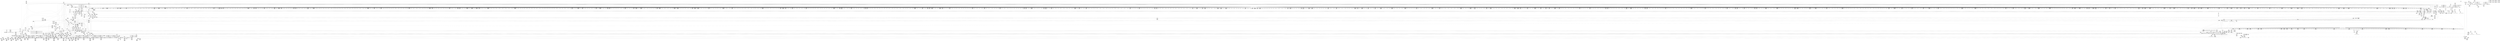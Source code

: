 digraph {
	CE0x4b236a0 [shape=record,shape=Mrecord,label="{CE0x4b236a0|i64_2|*Constant*}"]
	CE0x4b3a170 [shape=record,shape=Mrecord,label="{CE0x4b3a170|i64*_getelementptr_inbounds_(_26_x_i64_,_26_x_i64_*___llvm_gcov_ctr217,_i64_0,_i64_0)|*Constant*}"]
	CE0x4c1f720 [shape=record,shape=Mrecord,label="{CE0x4c1f720|may_create:tmp42|security/selinux/hooks.c,1728}"]
	CE0x4b67560 [shape=record,shape=Mrecord,label="{CE0x4b67560|may_create:if.then29}"]
	CE0x4b9c110 [shape=record,shape=Mrecord,label="{CE0x4b9c110|272:_i8*,_:_CRE_1304,1305_}"]
	CE0x4b186d0 [shape=record,shape=Mrecord,label="{CE0x4b186d0|40:_%struct.super_block*,_56:_i8*,_:_CRE_247,248_}"]
	CE0x4b11660 [shape=record,shape=Mrecord,label="{CE0x4b11660|_call_void_mcount()_#3}"]
	CE0x4b8aaa0 [shape=record,shape=Mrecord,label="{CE0x4b8aaa0|272:_i8*,_:_CRE_128,132_|*MultipleSource*|*LoadInst*|security/selinux/hooks.c,1714|security/selinux/hooks.c,1714}"]
	CE0x4c208f0 [shape=record,shape=Mrecord,label="{CE0x4c208f0|VOIDTB_TE:_CE_149,150_}"]
	CE0x4b66c10 [shape=record,shape=Mrecord,label="{CE0x4b66c10|may_create:tmp19|security/selinux/hooks.c,1706|*SummSink*}"]
	CE0x4bf8ae0 [shape=record,shape=Mrecord,label="{CE0x4bf8ae0|28:_i32,_:_CRE_91,92_}"]
	CE0x4b66400 [shape=record,shape=Mrecord,label="{CE0x4b66400|COLLAPSED:_GCMRE_current_task_external_global_%struct.task_struct*:_elem_0::|security/selinux/hooks.c,1706}"]
	CE0x4b74ea0 [shape=record,shape=Mrecord,label="{CE0x4b74ea0|may_create:tmp52|security/selinux/hooks.c,1732}"]
	CE0x4b781c0 [shape=record,shape=Mrecord,label="{CE0x4b781c0|40:_%struct.super_block*,_56:_i8*,_:_CRE_664,672_|*MultipleSource*|Function::may_create&Arg::dir::|Function::selinux_inode_create&Arg::dir::|security/selinux/hooks.c,1713}"]
	CE0x4b6eb50 [shape=record,shape=Mrecord,label="{CE0x4b6eb50|VOIDTB_TE:_CE_193,194_}"]
	"CONST[source:0(mediator),value:2(dynamic)][purpose:{object}][SnkIdx:1]"
	CE0x4b4a400 [shape=record,shape=Mrecord,label="{CE0x4b4a400|GLOBAL:get_current|*Constant*}"]
	CE0x4b428e0 [shape=record,shape=Mrecord,label="{CE0x4b428e0|40:_%struct.super_block*,_56:_i8*,_:_CRE_168,169_}"]
	CE0x4b2fdc0 [shape=record,shape=Mrecord,label="{CE0x4b2fdc0|selinux_inode_create:tmp3|*SummSource*}"]
	CE0x4bf0cd0 [shape=record,shape=Mrecord,label="{CE0x4bf0cd0|272:_i8*,_:_CRE_1875,1876_}"]
	CE0x4b41eb0 [shape=record,shape=Mrecord,label="{CE0x4b41eb0|40:_%struct.super_block*,_56:_i8*,_:_CRE_154,155_}"]
	CE0x4b7d9b0 [shape=record,shape=Mrecord,label="{CE0x4b7d9b0|40:_%struct.super_block*,_56:_i8*,_:_CRE_889,890_}"]
	CE0x4b70800 [shape=record,shape=Mrecord,label="{CE0x4b70800|VOIDTB_TE:_CE_220,221_}"]
	CE0x4bf9870 [shape=record,shape=Mrecord,label="{CE0x4bf9870|28:_i32,_:_CRE_104,105_}"]
	CE0x4c024d0 [shape=record,shape=Mrecord,label="{CE0x4c024d0|i32_(i32,_i32,_i16,_i32,_%struct.common_audit_data*)*_bitcast_(i32_(i32,_i32,_i16,_i32,_%struct.common_audit_data.495*)*_avc_has_perm_to_i32_(i32,_i32,_i16,_i32,_%struct.common_audit_data*)*)|*Constant*|*SummSink*}"]
	CE0x4b35d80 [shape=record,shape=Mrecord,label="{CE0x4b35d80|get_current:tmp2}"]
	CE0x4c255c0 [shape=record,shape=Mrecord,label="{CE0x4c255c0|may_create:tobool19|security/selinux/hooks.c,1728|*SummSink*}"]
	CE0x4b37a80 [shape=record,shape=Mrecord,label="{CE0x4b37a80|may_create:land.lhs.true2}"]
	CE0x4afee50 [shape=record,shape=Mrecord,label="{CE0x4afee50|may_create:tmp14|security/selinux/hooks.c,1706|*SummSink*}"]
	CE0x4c52860 [shape=record,shape=Mrecord,label="{CE0x4c52860|i64*_getelementptr_inbounds_(_2_x_i64_,_2_x_i64_*___llvm_gcov_ctr98,_i64_0,_i64_1)|*Constant*|*SummSource*}"]
	CE0x4b76030 [shape=record,shape=Mrecord,label="{CE0x4b76030|40:_%struct.super_block*,_56:_i8*,_:_CRE_604,605_}"]
	CE0x4b806b0 [shape=record,shape=Mrecord,label="{CE0x4b806b0|40:_%struct.super_block*,_56:_i8*,_:_CRE_925,926_}"]
	CE0x4b0cc70 [shape=record,shape=Mrecord,label="{CE0x4b0cc70|may_create:return}"]
	CE0x4bf9a90 [shape=record,shape=Mrecord,label="{CE0x4bf9a90|28:_i32,_:_CRE_106,107_}"]
	CE0x4b7aa80 [shape=record,shape=Mrecord,label="{CE0x4b7aa80|40:_%struct.super_block*,_56:_i8*,_:_CRE_816,824_|*MultipleSource*|Function::may_create&Arg::dir::|Function::selinux_inode_create&Arg::dir::|security/selinux/hooks.c,1713}"]
	CE0x4b2ae70 [shape=record,shape=Mrecord,label="{CE0x4b2ae70|40:_%struct.super_block*,_56:_i8*,_:_CRE_528,536_|*MultipleSource*|Function::may_create&Arg::dir::|Function::selinux_inode_create&Arg::dir::|security/selinux/hooks.c,1713}"]
	CE0x4b27d50 [shape=record,shape=Mrecord,label="{CE0x4b27d50|selinux_inode_create:call|security/selinux/hooks.c,2764|*SummSource*}"]
	CE0x4b89ad0 [shape=record,shape=Mrecord,label="{CE0x4b89ad0|272:_i8*,_:_CRE_64,72_|*MultipleSource*|*LoadInst*|security/selinux/hooks.c,1714|security/selinux/hooks.c,1714}"]
	CE0x4b9adf0 [shape=record,shape=Mrecord,label="{CE0x4b9adf0|272:_i8*,_:_CRE_1262,1263_}"]
	CE0x4b23360 [shape=record,shape=Mrecord,label="{CE0x4b23360|i64_1|*Constant*|*SummSink*}"]
	CE0x45743b0 [shape=record,shape=Mrecord,label="{CE0x45743b0|selinux_inode_create:dir|Function::selinux_inode_create&Arg::dir::|*SummSink*}"]
	CE0x4bffec0 [shape=record,shape=Mrecord,label="{CE0x4bffec0|avc_has_perm:tsid|Function::avc_has_perm&Arg::tsid::|*SummSource*}"]
	CE0x4c240d0 [shape=record,shape=Mrecord,label="{CE0x4c240d0|VOIDTB_TE:_CE_56,64_|*MultipleSource*|Function::selinux_inode_create&Arg::dentry::|Function::may_create&Arg::dentry::|security/selinux/hooks.c,1730}"]
	CE0x4b48d70 [shape=record,shape=Mrecord,label="{CE0x4b48d70|i8*_getelementptr_inbounds_(_25_x_i8_,_25_x_i8_*_.str3,_i32_0,_i32_0)|*Constant*|*SummSink*}"]
	CE0x4b8f5b0 [shape=record,shape=Mrecord,label="{CE0x4b8f5b0|272:_i8*,_:_CRE_406,407_}"]
	CE0x4bf6ee0 [shape=record,shape=Mrecord,label="{CE0x4bf6ee0|28:_i32,_:_CRE_63,64_}"]
	CE0x4b466a0 [shape=record,shape=Mrecord,label="{CE0x4b466a0|may_create:tmp1}"]
	CE0x4c041a0 [shape=record,shape=Mrecord,label="{CE0x4c041a0|may_create:tmp28|security/selinux/hooks.c,1717|*SummSink*}"]
	CE0x4b87a40 [shape=record,shape=Mrecord,label="{CE0x4b87a40|272:_i8*,_:_CRE_632,640_|*MultipleSource*|*LoadInst*|security/selinux/hooks.c,1714|security/selinux/hooks.c,1714}"]
	CE0x4b23e40 [shape=record,shape=Mrecord,label="{CE0x4b23e40|selinux_inode_create:dentry|Function::selinux_inode_create&Arg::dentry::}"]
	CE0x4b3a720 [shape=record,shape=Mrecord,label="{CE0x4b3a720|may_create:tmp7|security/selinux/hooks.c,1706|*SummSource*}"]
	CE0x4b768f0 [shape=record,shape=Mrecord,label="{CE0x4b768f0|40:_%struct.super_block*,_56:_i8*,_:_CRE_611,612_}"]
	CE0x4afecd0 [shape=record,shape=Mrecord,label="{CE0x4afecd0|may_create:tmp14|security/selinux/hooks.c,1706}"]
	CE0x4beb700 [shape=record,shape=Mrecord,label="{CE0x4beb700|272:_i8*,_:_CRE_1648,1649_}"]
	CE0x4b5c6b0 [shape=record,shape=Mrecord,label="{CE0x4b5c6b0|40:_%struct.super_block*,_56:_i8*,_:_CRE_336,344_|*MultipleSource*|Function::may_create&Arg::dir::|Function::selinux_inode_create&Arg::dir::|security/selinux/hooks.c,1713}"]
	CE0x4b426a0 [shape=record,shape=Mrecord,label="{CE0x4b426a0|40:_%struct.super_block*,_56:_i8*,_:_CRE_165,166_}"]
	CE0x4b1f420 [shape=record,shape=Mrecord,label="{CE0x4b1f420|may_create:if.end25|*SummSink*}"]
	CE0x4b9f400 [shape=record,shape=Mrecord,label="{CE0x4b9f400|272:_i8*,_:_CRE_1376,1384_|*MultipleSource*|*LoadInst*|security/selinux/hooks.c,1714|security/selinux/hooks.c,1714}"]
	CE0x4b6aed0 [shape=record,shape=Mrecord,label="{CE0x4b6aed0|40:_%struct.super_block*,_56:_i8*,_:_CRE_563,564_}"]
	CE0x4c21410 [shape=record,shape=Mrecord,label="{CE0x4c21410|VOIDTB_TE:_CE_160,161_}"]
	CE0x4bfe2d0 [shape=record,shape=Mrecord,label="{CE0x4bfe2d0|may_create:tmp32|security/selinux/hooks.c,1725}"]
	CE0x4b1d8a0 [shape=record,shape=Mrecord,label="{CE0x4b1d8a0|i64_0|*Constant*|*SummSink*}"]
	CE0x4b8e4d0 [shape=record,shape=Mrecord,label="{CE0x4b8e4d0|272:_i8*,_:_CRE_384,388_|*MultipleSource*|*LoadInst*|security/selinux/hooks.c,1714|security/selinux/hooks.c,1714}"]
	CE0x4bf82e0 [shape=record,shape=Mrecord,label="{CE0x4bf82e0|28:_i32,_:_CRE_83,84_}"]
	CE0x4bf11e0 [shape=record,shape=Mrecord,label="{CE0x4bf11e0|may_create:tmp25|security/selinux/hooks.c,1714}"]
	CE0x4b8e300 [shape=record,shape=Mrecord,label="{CE0x4b8e300|272:_i8*,_:_CRE_376,380_|*MultipleSource*|*LoadInst*|security/selinux/hooks.c,1714|security/selinux/hooks.c,1714}"]
	CE0x4b7f670 [shape=record,shape=Mrecord,label="{CE0x4b7f670|40:_%struct.super_block*,_56:_i8*,_:_CRE_912,913_}"]
	CE0x4c21c90 [shape=record,shape=Mrecord,label="{CE0x4c21c90|VOIDTB_TE:_CE_169,170_}"]
	CE0x4b60820 [shape=record,shape=Mrecord,label="{CE0x4b60820|40:_%struct.super_block*,_56:_i8*,_:_CRE_80,88_|*MultipleSource*|Function::may_create&Arg::dir::|Function::selinux_inode_create&Arg::dir::|security/selinux/hooks.c,1713}"]
	CE0x4b6bcd0 [shape=record,shape=Mrecord,label="{CE0x4b6bcd0|i64_3|*Constant*}"]
	CE0x4becd50 [shape=record,shape=Mrecord,label="{CE0x4becd50|272:_i8*,_:_CRE_1669,1670_}"]
	CE0x4bfc280 [shape=record,shape=Mrecord,label="{CE0x4bfc280|avc_has_perm:requested|Function::avc_has_perm&Arg::requested::|*SummSource*}"]
	CE0x4b3a410 [shape=record,shape=Mrecord,label="{CE0x4b3a410|may_create:call|security/selinux/hooks.c,1706|*SummSink*}"]
	CE0x4bef8e0 [shape=record,shape=Mrecord,label="{CE0x4bef8e0|272:_i8*,_:_CRE_1800,1804_|*MultipleSource*|*LoadInst*|security/selinux/hooks.c,1714|security/selinux/hooks.c,1714}"]
	CE0x4b98040 [shape=record,shape=Mrecord,label="{CE0x4b98040|272:_i8*,_:_CRE_1219,1220_}"]
	CE0x4b27360 [shape=record,shape=Mrecord,label="{CE0x4b27360|may_create:tmp8|security/selinux/hooks.c,1706}"]
	CE0x4b85fb0 [shape=record,shape=Mrecord,label="{CE0x4b85fb0|272:_i8*,_:_CRE_608,609_}"]
	CE0x4b1ba60 [shape=record,shape=Mrecord,label="{CE0x4b1ba60|40:_%struct.super_block*,_56:_i8*,_:_CRE_271,272_}"]
	CE0x4b701a0 [shape=record,shape=Mrecord,label="{CE0x4b701a0|VOIDTB_TE:_CE_214,215_}"]
	CE0x4b41020 [shape=record,shape=Mrecord,label="{CE0x4b41020|40:_%struct.super_block*,_56:_i8*,_:_CRE_295,296_}"]
	CE0x4b98d00 [shape=record,shape=Mrecord,label="{CE0x4b98d00|272:_i8*,_:_CRE_1231,1232_}"]
	CE0x4b6dfa0 [shape=record,shape=Mrecord,label="{CE0x4b6dfa0|VOIDTB_TE:_CE_182,183_}"]
	CE0x4b0d910 [shape=record,shape=Mrecord,label="{CE0x4b0d910|selinux_inode_create:entry|*SummSink*}"]
	CE0x4c0c440 [shape=record,shape=Mrecord,label="{CE0x4c0c440|may_create:tobool18|security/selinux/hooks.c,1728}"]
	CE0x4b29fe0 [shape=record,shape=Mrecord,label="{CE0x4b29fe0|40:_%struct.super_block*,_56:_i8*,_:_CRE_487,488_}"]
	CE0x4b38440 [shape=record,shape=Mrecord,label="{CE0x4b38440|GLOBAL:may_create|*Constant*|*SummSource*}"]
	CE0x4b15cd0 [shape=record,shape=Mrecord,label="{CE0x4b15cd0|may_create:tmp4|security/selinux/hooks.c,1706|*SummSink*}"]
	CE0x4c39c90 [shape=record,shape=Mrecord,label="{CE0x4c39c90|may_create:tmp54|security/selinux/hooks.c,1733}"]
	CE0x4b48460 [shape=record,shape=Mrecord,label="{CE0x4b48460|_call_void_lockdep_rcu_suspicious(i8*_getelementptr_inbounds_(_25_x_i8_,_25_x_i8_*_.str3,_i32_0,_i32_0),_i32_1706,_i8*_getelementptr_inbounds_(_45_x_i8_,_45_x_i8_*_.str12,_i32_0,_i32_0))_#10,_!dbg_!27731|security/selinux/hooks.c,1706}"]
	CE0x4b3c4b0 [shape=record,shape=Mrecord,label="{CE0x4b3c4b0|may_create:tmp21|security/selinux/hooks.c,1706}"]
	CE0x4b86b60 [shape=record,shape=Mrecord,label="{CE0x4b86b60|272:_i8*,_:_CRE_619,620_}"]
	CE0x4b9cfe0 [shape=record,shape=Mrecord,label="{CE0x4b9cfe0|272:_i8*,_:_CRE_1343,1344_}"]
	CE0x4bd8470 [shape=record,shape=Mrecord,label="{CE0x4bd8470|i64_1|*Constant*}"]
	CE0x4b238c0 [shape=record,shape=Mrecord,label="{CE0x4b238c0|selinux_inode_create:tmp1|*SummSink*}"]
	CE0x4bf2770 [shape=record,shape=Mrecord,label="{CE0x4bf2770|272:_i8*,_:_CRE_2268,2304_|*MultipleSource*|*LoadInst*|security/selinux/hooks.c,1714|security/selinux/hooks.c,1714}"]
	CE0x4b95440 [shape=record,shape=Mrecord,label="{CE0x4b95440|272:_i8*,_:_CRE_563,564_}"]
	CE0x4c23230 [shape=record,shape=Mrecord,label="{CE0x4c23230|VOIDTB_TE:_CE_144,145_}"]
	CE0x4b91bf0 [shape=record,shape=Mrecord,label="{CE0x4b91bf0|272:_i8*,_:_CRE_433,434_}"]
	CE0x4b8f8e0 [shape=record,shape=Mrecord,label="{CE0x4b8f8e0|272:_i8*,_:_CRE_409,410_}"]
	CE0x4b71380 [shape=record,shape=Mrecord,label="{CE0x4b71380|VOIDTB_TE:_CE_264,272_|*MultipleSource*|Function::selinux_inode_create&Arg::dentry::|Function::may_create&Arg::dentry::|security/selinux/hooks.c,1730}"]
	CE0x4b1b1a0 [shape=record,shape=Mrecord,label="{CE0x4b1b1a0|40:_%struct.super_block*,_56:_i8*,_:_CRE_264,265_}"]
	CE0x4b3f3f0 [shape=record,shape=Mrecord,label="{CE0x4b3f3f0|i64_1|*Constant*}"]
	CE0x4c387b0 [shape=record,shape=Mrecord,label="{CE0x4c387b0|may_create:tmp56|security/selinux/hooks.c,1736|*SummSource*}"]
	CE0x4b8c600 [shape=record,shape=Mrecord,label="{CE0x4b8c600|272:_i8*,_:_CRE_256,264_|*MultipleSource*|*LoadInst*|security/selinux/hooks.c,1714|security/selinux/hooks.c,1714}"]
	CE0x4b22b80 [shape=record,shape=Mrecord,label="{CE0x4b22b80|may_create:bb|*SummSource*}"]
	CE0x4c525f0 [shape=record,shape=Mrecord,label="{CE0x4c525f0|get_current:tmp2|*SummSink*}"]
	CE0x4b25cc0 [shape=record,shape=Mrecord,label="{CE0x4b25cc0|may_create:if.then24|*SummSink*}"]
	CE0x4b113d0 [shape=record,shape=Mrecord,label="{CE0x4b113d0|selinux_inode_create:bb|*SummSource*}"]
	CE0x4c388c0 [shape=record,shape=Mrecord,label="{CE0x4c388c0|may_create:tmp56|security/selinux/hooks.c,1736|*SummSink*}"]
	CE0x4becc40 [shape=record,shape=Mrecord,label="{CE0x4becc40|272:_i8*,_:_CRE_1668,1669_}"]
	CE0x4b9a8a0 [shape=record,shape=Mrecord,label="{CE0x4b9a8a0|272:_i8*,_:_CRE_1257,1258_}"]
	CE0x4b861d0 [shape=record,shape=Mrecord,label="{CE0x4b861d0|272:_i8*,_:_CRE_610,611_}"]
	CE0x4b2f8c0 [shape=record,shape=Mrecord,label="{CE0x4b2f8c0|40:_%struct.super_block*,_56:_i8*,_:_CRE_589,590_}"]
	CE0x4b84740 [shape=record,shape=Mrecord,label="{CE0x4b84740|272:_i8*,_:_CRE_585,586_}"]
	CE0x4b9d750 [shape=record,shape=Mrecord,label="{CE0x4b9d750|272:_i8*,_:_CRE_1350,1351_}"]
	CE0x4b938a0 [shape=record,shape=Mrecord,label="{CE0x4b938a0|272:_i8*,_:_CRE_460,461_}"]
	CE0x4bfe550 [shape=record,shape=Mrecord,label="{CE0x4bfe550|may_create:tmp32|security/selinux/hooks.c,1725|*SummSource*}"]
	CE0x4b8bcf0 [shape=record,shape=Mrecord,label="{CE0x4b8bcf0|272:_i8*,_:_CRE_208,216_|*MultipleSource*|*LoadInst*|security/selinux/hooks.c,1714|security/selinux/hooks.c,1714}"]
	CE0x4b94ed0 [shape=record,shape=Mrecord,label="{CE0x4b94ed0|272:_i8*,_:_CRE_552,556_|*MultipleSource*|*LoadInst*|security/selinux/hooks.c,1714|security/selinux/hooks.c,1714}"]
	CE0x4b8e870 [shape=record,shape=Mrecord,label="{CE0x4b8e870|272:_i8*,_:_CRE_394,395_}"]
	CE0x4c4df10 [shape=record,shape=Mrecord,label="{CE0x4c4df10|_call_void_mcount()_#3|*SummSource*}"]
	CE0x4b688e0 [shape=record,shape=Mrecord,label="{CE0x4b688e0|may_create:lor.lhs.false}"]
	"CONST[source:0(mediator),value:2(dynamic)][purpose:{object}][SnkIdx:6]"
	CE0x4b99be0 [shape=record,shape=Mrecord,label="{CE0x4b99be0|272:_i8*,_:_CRE_1245,1246_}"]
	CE0x4b8e9d0 [shape=record,shape=Mrecord,label="{CE0x4b8e9d0|272:_i8*,_:_CRE_396,397_}"]
	CE0x4c1f100 [shape=record,shape=Mrecord,label="{CE0x4c1f100|may_create:tmp42|security/selinux/hooks.c,1728|*SummSource*}"]
	CE0x4c00af0 [shape=record,shape=Mrecord,label="{CE0x4c00af0|i32_9437184|*Constant*|*SummSource*}"]
	CE0x4b917b0 [shape=record,shape=Mrecord,label="{CE0x4b917b0|272:_i8*,_:_CRE_429,430_}"]
	CE0x4b95b70 [shape=record,shape=Mrecord,label="{CE0x4b95b70|272:_i8*,_:_CRE_570,571_}"]
	CE0x4b27ce0 [shape=record,shape=Mrecord,label="{CE0x4b27ce0|selinux_inode_create:call|security/selinux/hooks.c,2764}"]
	CE0x617a000 [shape=record,shape=Mrecord,label="{CE0x617a000|GLOBAL:may_create|*Constant*}"]
	CE0x4b6b010 [shape=record,shape=Mrecord,label="{CE0x4b6b010|40:_%struct.super_block*,_56:_i8*,_:_CRE_564,565_}"]
	CE0x4c04b20 [shape=record,shape=Mrecord,label="{CE0x4c04b20|may_create:type|security/selinux/hooks.c,1719|*SummSource*}"]
	CE0x4b61e40 [shape=record,shape=Mrecord,label="{CE0x4b61e40|40:_%struct.super_block*,_56:_i8*,_:_CRE_146,147_}"]
	CE0x4be9800 [shape=record,shape=Mrecord,label="{CE0x4be9800|272:_i8*,_:_CRE_1620,1621_}"]
	CE0x4c1e050 [shape=record,shape=Mrecord,label="{CE0x4c1e050|may_create:sid21|security/selinux/hooks.c,1729}"]
	CE0x4bfb210 [shape=record,shape=Mrecord,label="{CE0x4bfb210|28:_i32,_:_CRE_160,168_|*MultipleSource*|*LoadInst*|security/selinux/hooks.c,1713|security/selinux/hooks.c,1713|security/selinux/hooks.c,1722}"]
	CE0x4b9e410 [shape=record,shape=Mrecord,label="{CE0x4b9e410|272:_i8*,_:_CRE_1362,1363_}"]
	CE0x4bf3b70 [shape=record,shape=Mrecord,label="{CE0x4bf3b70|i64*_getelementptr_inbounds_(_26_x_i64_,_26_x_i64_*___llvm_gcov_ctr217,_i64_0,_i64_23)|*Constant*}"]
	CE0x4b82bb0 [shape=record,shape=Mrecord,label="{CE0x4b82bb0|40:_%struct.super_block*,_56:_i8*,_:_CRE_992,1000_|*MultipleSource*|Function::may_create&Arg::dir::|Function::selinux_inode_create&Arg::dir::|security/selinux/hooks.c,1713}"]
	CE0x4b9b890 [shape=record,shape=Mrecord,label="{CE0x4b9b890|272:_i8*,_:_CRE_1272,1273_}"]
	CE0x4b92f10 [shape=record,shape=Mrecord,label="{CE0x4b92f10|272:_i8*,_:_CRE_451,452_}"]
	CE0x4b3fc20 [shape=record,shape=Mrecord,label="{CE0x4b3fc20|40:_%struct.super_block*,_56:_i8*,_:_CRE_279,280_}"]
	CE0x4b72960 [shape=record,shape=Mrecord,label="{CE0x4b72960|VOIDTB_TE:_CE_312,313_}"]
	CE0x4b962e0 [shape=record,shape=Mrecord,label="{CE0x4b962e0|272:_i8*,_:_CRE_577,578_}"]
	CE0x4b48540 [shape=record,shape=Mrecord,label="{CE0x4b48540|_call_void_lockdep_rcu_suspicious(i8*_getelementptr_inbounds_(_25_x_i8_,_25_x_i8_*_.str3,_i32_0,_i32_0),_i32_1706,_i8*_getelementptr_inbounds_(_45_x_i8_,_45_x_i8_*_.str12,_i32_0,_i32_0))_#10,_!dbg_!27731|security/selinux/hooks.c,1706|*SummSink*}"]
	CE0x4b673c0 [shape=record,shape=Mrecord,label="{CE0x4b673c0|may_create:if.then16|*SummSource*}"]
	CE0x4b2fc80 [shape=record,shape=Mrecord,label="{CE0x4b2fc80|40:_%struct.super_block*,_56:_i8*,_:_CRE_592,593_}"]
	CE0x4b9fbd0 [shape=record,shape=Mrecord,label="{CE0x4b9fbd0|272:_i8*,_:_CRE_1584,1592_|*MultipleSource*|*LoadInst*|security/selinux/hooks.c,1714|security/selinux/hooks.c,1714}"]
	CE0x4c25060 [shape=record,shape=Mrecord,label="{CE0x4c25060|may_create:tobool19|security/selinux/hooks.c,1728}"]
	CE0x4b8c9a0 [shape=record,shape=Mrecord,label="{CE0x4b8c9a0|272:_i8*,_:_CRE_268,272_|*MultipleSource*|*LoadInst*|security/selinux/hooks.c,1714|security/selinux/hooks.c,1714}"]
	CE0x4b27880 [shape=record,shape=Mrecord,label="{CE0x4b27880|may_create:tmp8|security/selinux/hooks.c,1706|*SummSource*}"]
	CE0x4b76b70 [shape=record,shape=Mrecord,label="{CE0x4b76b70|40:_%struct.super_block*,_56:_i8*,_:_CRE_613,614_}"]
	CE0x4b43960 [shape=record,shape=Mrecord,label="{CE0x4b43960|40:_%struct.super_block*,_56:_i8*,_:_CRE_190,191_}"]
	CE0x4bea2d0 [shape=record,shape=Mrecord,label="{CE0x4bea2d0|272:_i8*,_:_CRE_1629,1630_}"]
	CE0x4b7bf70 [shape=record,shape=Mrecord,label="{CE0x4b7bf70|40:_%struct.super_block*,_56:_i8*,_:_CRE_868,869_}"]
	CE0x4b919d0 [shape=record,shape=Mrecord,label="{CE0x4b919d0|272:_i8*,_:_CRE_431,432_}"]
	CE0x4b1eb70 [shape=record,shape=Mrecord,label="{CE0x4b1eb70|may_create:tmp13|security/selinux/hooks.c,1706|*SummSink*}"]
	CE0x4c21b80 [shape=record,shape=Mrecord,label="{CE0x4c21b80|VOIDTB_TE:_CE_167,168_}"]
	CE0x4b15ab0 [shape=record,shape=Mrecord,label="{CE0x4b15ab0|may_create:tmp2|*SummSink*}"]
	CE0x4b1e410 [shape=record,shape=Mrecord,label="{CE0x4b1e410|may_create:tmp12|security/selinux/hooks.c,1706|*SummSink*}"]
	CE0x4b33fb0 [shape=record,shape=Mrecord,label="{CE0x4b33fb0|may_create:tmp67|security/selinux/hooks.c,1742}"]
	CE0x4b84a70 [shape=record,shape=Mrecord,label="{CE0x4b84a70|272:_i8*,_:_CRE_588,589_}"]
	CE0x4beaa40 [shape=record,shape=Mrecord,label="{CE0x4beaa40|272:_i8*,_:_CRE_1636,1637_}"]
	CE0x4bef540 [shape=record,shape=Mrecord,label="{CE0x4bef540|272:_i8*,_:_CRE_1784,1792_|*MultipleSource*|*LoadInst*|security/selinux/hooks.c,1714|security/selinux/hooks.c,1714}"]
	CE0x4b3d990 [shape=record,shape=Mrecord,label="{CE0x4b3d990|may_create:tmp1|*SummSink*}"]
	CE0x4b69980 [shape=record,shape=Mrecord,label="{CE0x4b69980|get_current:tmp3|*SummSource*}"]
	CE0x4b84630 [shape=record,shape=Mrecord,label="{CE0x4b84630|272:_i8*,_:_CRE_584,585_}"]
	CE0x4b35b60 [shape=record,shape=Mrecord,label="{CE0x4b35b60|may_create:tmp12|security/selinux/hooks.c,1706|*SummSource*}"]
	CE0x4bf0930 [shape=record,shape=Mrecord,label="{CE0x4bf0930|272:_i8*,_:_CRE_1873,1874_}"]
	CE0x4bf5930 [shape=record,shape=Mrecord,label="{CE0x4bf5930|may_create:tmp63|security/selinux/hooks.c,1739}"]
	CE0x4b45790 [shape=record,shape=Mrecord,label="{CE0x4b45790|28:_i32,_:_CRE_53,54_}"]
	CE0x4b1a7a0 [shape=record,shape=Mrecord,label="{CE0x4b1a7a0|40:_%struct.super_block*,_56:_i8*,_:_CRE_256,257_}"]
	CE0x4c00740 [shape=record,shape=Mrecord,label="{CE0x4c00740|avc_has_perm:tclass|Function::avc_has_perm&Arg::tclass::}"]
	CE0x4b43720 [shape=record,shape=Mrecord,label="{CE0x4b43720|40:_%struct.super_block*,_56:_i8*,_:_CRE_187,188_}"]
	CE0x4be9fa0 [shape=record,shape=Mrecord,label="{CE0x4be9fa0|272:_i8*,_:_CRE_1626,1627_}"]
	CE0x4b437e0 [shape=record,shape=Mrecord,label="{CE0x4b437e0|40:_%struct.super_block*,_56:_i8*,_:_CRE_188,189_}"]
	CE0x4b0dd50 [shape=record,shape=Mrecord,label="{CE0x4b0dd50|selinux_inode_create:bb}"]
	CE0x4b2c170 [shape=record,shape=Mrecord,label="{CE0x4b2c170|272:_i8*,_:_CRE_1318,1319_}"]
	CE0x4b6f920 [shape=record,shape=Mrecord,label="{CE0x4b6f920|VOIDTB_TE:_CE_206,207_}"]
	CE0x4b66500 [shape=record,shape=Mrecord,label="{CE0x4b66500|may_create:cred|security/selinux/hooks.c,1706|*SummSource*}"]
	CE0x4c3bb80 [shape=record,shape=Mrecord,label="{CE0x4c3bb80|may_create:tmp57|security/selinux/hooks.c,1736|*SummSink*}"]
	CE0x4b77070 [shape=record,shape=Mrecord,label="{CE0x4b77070|40:_%struct.super_block*,_56:_i8*,_:_CRE_617,618_}"]
	CE0x4b84eb0 [shape=record,shape=Mrecord,label="{CE0x4b84eb0|272:_i8*,_:_CRE_592,593_}"]
	CE0x4b6fa30 [shape=record,shape=Mrecord,label="{CE0x4b6fa30|VOIDTB_TE:_CE_207,208_}"]
	CE0x4c4b1f0 [shape=record,shape=Mrecord,label="{CE0x4c4b1f0|may_create:retval.0|*SummSink*}"]
	CE0x4b78dc0 [shape=record,shape=Mrecord,label="{CE0x4b78dc0|40:_%struct.super_block*,_56:_i8*,_:_CRE_696,704_|*MultipleSource*|Function::may_create&Arg::dir::|Function::selinux_inode_create&Arg::dir::|security/selinux/hooks.c,1713}"]
	CE0x4b7e4f0 [shape=record,shape=Mrecord,label="{CE0x4b7e4f0|40:_%struct.super_block*,_56:_i8*,_:_CRE_898,899_}"]
	CE0x4c1d280 [shape=record,shape=Mrecord,label="{CE0x4c1d280|may_create:tmp43|security/selinux/hooks.c,1728|*SummSink*}"]
	CE0x4b6d3f0 [shape=record,shape=Mrecord,label="{CE0x4b6d3f0|VOIDTB_TE:_CE_171,172_}"]
	CE0x4b7c970 [shape=record,shape=Mrecord,label="{CE0x4b7c970|40:_%struct.super_block*,_56:_i8*,_:_CRE_876,877_}"]
	CE0x4b49790 [shape=record,shape=Mrecord,label="{CE0x4b49790|may_create:tmp17|security/selinux/hooks.c,1706|*SummSink*}"]
	CE0x4b6dd80 [shape=record,shape=Mrecord,label="{CE0x4b6dd80|VOIDTB_TE:_CE_180,181_}"]
	CE0x4b2c7d0 [shape=record,shape=Mrecord,label="{CE0x4b2c7d0|272:_i8*,_:_CRE_1324,1325_}"]
	CE0x4bfa530 [shape=record,shape=Mrecord,label="{CE0x4bfa530|28:_i32,_:_CRE_116,117_}"]
	CE0x4b3c210 [shape=record,shape=Mrecord,label="{CE0x4b3c210|may_create:tmp20|security/selinux/hooks.c,1706}"]
	CE0x4b44460 [shape=record,shape=Mrecord,label="{CE0x4b44460|28:_i32,_:_CRE_19,20_}"]
	CE0x4befc80 [shape=record,shape=Mrecord,label="{CE0x4befc80|272:_i8*,_:_CRE_1816,1824_|*MultipleSource*|*LoadInst*|security/selinux/hooks.c,1714|security/selinux/hooks.c,1714}"]
	CE0x4bf7ee0 [shape=record,shape=Mrecord,label="{CE0x4bf7ee0|28:_i32,_:_CRE_79,80_}"]
	CE0x4beae80 [shape=record,shape=Mrecord,label="{CE0x4beae80|272:_i8*,_:_CRE_1640,1641_}"]
	CE0x4b0c9f0 [shape=record,shape=Mrecord,label="{CE0x4b0c9f0|may_create:if.then}"]
	CE0x4b9eda0 [shape=record,shape=Mrecord,label="{CE0x4b9eda0|272:_i8*,_:_CRE_1371,1372_}"]
	CE0x4b80cf0 [shape=record,shape=Mrecord,label="{CE0x4b80cf0|40:_%struct.super_block*,_56:_i8*,_:_CRE_930,931_}"]
	CE0x4b40b20 [shape=record,shape=Mrecord,label="{CE0x4b40b20|40:_%struct.super_block*,_56:_i8*,_:_CRE_291,292_}"]
	CE0x4b99030 [shape=record,shape=Mrecord,label="{CE0x4b99030|272:_i8*,_:_CRE_1234,1235_}"]
	CE0x4c22840 [shape=record,shape=Mrecord,label="{CE0x4c22840|VOIDTB_TE:_CE_90,91_}"]
	CE0x4b9d310 [shape=record,shape=Mrecord,label="{CE0x4b9d310|272:_i8*,_:_CRE_1346,1347_}"]
	CE0x4b2b7b0 [shape=record,shape=Mrecord,label="{CE0x4b2b7b0|40:_%struct.super_block*,_56:_i8*,_:_CRE_552,553_}"]
	CE0x4bf4900 [shape=record,shape=Mrecord,label="{CE0x4bf4900|may_create:tmp61|security/selinux/hooks.c,1737|*SummSink*}"]
	CE0x4b371b0 [shape=record,shape=Mrecord,label="{CE0x4b371b0|_ret_%struct.task_struct*_%tmp4,_!dbg_!27714|./arch/x86/include/asm/current.h,14}"]
	CE0x4b32450 [shape=record,shape=Mrecord,label="{CE0x4b32450|may_create:tmp10|security/selinux/hooks.c,1706}"]
	CE0x4c00bd0 [shape=record,shape=Mrecord,label="{CE0x4c00bd0|i32_9437184|*Constant*|*SummSink*}"]
	CE0x4b69020 [shape=record,shape=Mrecord,label="{CE0x4b69020|may_create:tmp3}"]
	CE0x4bf8be0 [shape=record,shape=Mrecord,label="{CE0x4bf8be0|28:_i32,_:_CRE_92,93_}"]
	CE0x4b88cf0 [shape=record,shape=Mrecord,label="{CE0x4b88cf0|272:_i8*,_:_CRE_736,880_|*MultipleSource*|*LoadInst*|security/selinux/hooks.c,1714|security/selinux/hooks.c,1714}"]
	CE0x4b61620 [shape=record,shape=Mrecord,label="{CE0x4b61620|40:_%struct.super_block*,_56:_i8*,_:_CRE_137,138_}"]
	CE0x4b38050 [shape=record,shape=Mrecord,label="{CE0x4b38050|may_create:return|*SummSink*}"]
	CE0x4c1d3b0 [shape=record,shape=Mrecord,label="{CE0x4c1d3b0|may_create:tmp44|security/selinux/hooks.c,1728}"]
	CE0x4c1f1d0 [shape=record,shape=Mrecord,label="{CE0x4c1f1d0|may_create:tmp42|security/selinux/hooks.c,1728|*SummSink*}"]
	CE0x4b33dd0 [shape=record,shape=Mrecord,label="{CE0x4b33dd0|i64*_getelementptr_inbounds_(_26_x_i64_,_26_x_i64_*___llvm_gcov_ctr217,_i64_0,_i64_25)|*Constant*|*SummSink*}"]
	CE0x4b72b80 [shape=record,shape=Mrecord,label="{CE0x4b72b80|VOIDTB_TE:_CE_314,315_}"]
	CE0x4b81f00 [shape=record,shape=Mrecord,label="{CE0x4b81f00|40:_%struct.super_block*,_56:_i8*,_:_CRE_977,978_}"]
	CE0x4b8c7d0 [shape=record,shape=Mrecord,label="{CE0x4b8c7d0|272:_i8*,_:_CRE_264,268_|*MultipleSource*|*LoadInst*|security/selinux/hooks.c,1714|security/selinux/hooks.c,1714}"]
	CE0x4b9f670 [shape=record,shape=Mrecord,label="{CE0x4b9f670|272:_i8*,_:_CRE_1392,1536_|*MultipleSource*|*LoadInst*|security/selinux/hooks.c,1714|security/selinux/hooks.c,1714}"]
	CE0x4afea10 [shape=record,shape=Mrecord,label="{CE0x4afea10|avc_has_perm:ssid|Function::avc_has_perm&Arg::ssid::}"]
	CE0x4b17090 [shape=record,shape=Mrecord,label="{CE0x4b17090|40:_%struct.super_block*,_56:_i8*,_:_CRE_197,198_}"]
	CE0x4b4a2d0 [shape=record,shape=Mrecord,label="{CE0x4b4a2d0|may_create:call4|security/selinux/hooks.c,1706|*SummSink*}"]
	CE0x4b9ace0 [shape=record,shape=Mrecord,label="{CE0x4b9ace0|272:_i8*,_:_CRE_1261,1262_}"]
	CE0x4b83b40 [shape=record,shape=Mrecord,label="{CE0x4b83b40|272:_i8*,_:_CRE_40,48_|*MultipleSource*|*LoadInst*|security/selinux/hooks.c,1714|security/selinux/hooks.c,1714}"]
	CE0x4beca20 [shape=record,shape=Mrecord,label="{CE0x4beca20|272:_i8*,_:_CRE_1666,1667_}"]
	CE0x4b41660 [shape=record,shape=Mrecord,label="{CE0x4b41660|40:_%struct.super_block*,_56:_i8*,_:_CRE_300,301_}"]
	CE0x4b5af10 [shape=record,shape=Mrecord,label="{CE0x4b5af10|may_create:tmp65|security/selinux/hooks.c,1739}"]
	CE0x4b5f980 [shape=record,shape=Mrecord,label="{CE0x4b5f980|i32_1706|*Constant*|*SummSink*}"]
	CE0x4b85ea0 [shape=record,shape=Mrecord,label="{CE0x4b85ea0|272:_i8*,_:_CRE_607,608_}"]
	CE0x4bed4c0 [shape=record,shape=Mrecord,label="{CE0x4bed4c0|272:_i8*,_:_CRE_1676,1677_}"]
	CE0x4b1dd00 [shape=record,shape=Mrecord,label="{CE0x4b1dd00|i64*_getelementptr_inbounds_(_26_x_i64_,_26_x_i64_*___llvm_gcov_ctr217,_i64_0,_i64_1)|*Constant*}"]
	CE0x4bf1400 [shape=record,shape=Mrecord,label="{CE0x4bf1400|272:_i8*,_:_CRE_1888,1896_|*MultipleSource*|*LoadInst*|security/selinux/hooks.c,1714|security/selinux/hooks.c,1714}"]
	CE0x4b34150 [shape=record,shape=Mrecord,label="{CE0x4b34150|may_create:tmp67|security/selinux/hooks.c,1742|*SummSource*}"]
	CE0x4bf12f0 [shape=record,shape=Mrecord,label="{CE0x4bf12f0|272:_i8*,_:_CRE_1880,1884_|*MultipleSource*|*LoadInst*|security/selinux/hooks.c,1714|security/selinux/hooks.c,1714}"]
	CE0x4b7fa30 [shape=record,shape=Mrecord,label="{CE0x4b7fa30|40:_%struct.super_block*,_56:_i8*,_:_CRE_915,916_}"]
	CE0x4be9870 [shape=record,shape=Mrecord,label="{CE0x4be9870|272:_i8*,_:_CRE_1619,1620_}"]
	CE0x4b92470 [shape=record,shape=Mrecord,label="{CE0x4b92470|272:_i8*,_:_CRE_441,442_}"]
	CE0x4b67760 [shape=record,shape=Mrecord,label="{CE0x4b67760|40:_%struct.super_block*,_56:_i8*,_:_CRE_32,40_|*MultipleSource*|Function::may_create&Arg::dir::|Function::selinux_inode_create&Arg::dir::|security/selinux/hooks.c,1713}"]
	CE0x4b47650 [shape=record,shape=Mrecord,label="{CE0x4b47650|may_create:call|security/selinux/hooks.c,1706|*SummSource*}"]
	CE0x4c244d0 [shape=record,shape=Mrecord,label="{CE0x4c244d0|VOIDTB_TE:_CE_72,80_|*MultipleSource*|Function::selinux_inode_create&Arg::dentry::|Function::may_create&Arg::dentry::|security/selinux/hooks.c,1730}"]
	CE0x4be9c70 [shape=record,shape=Mrecord,label="{CE0x4be9c70|272:_i8*,_:_CRE_1623,1624_}"]
	CE0x4b42460 [shape=record,shape=Mrecord,label="{CE0x4b42460|40:_%struct.super_block*,_56:_i8*,_:_CRE_162,163_}"]
	CE0x67a7d70 [shape=record,shape=Mrecord,label="{CE0x67a7d70|_call_void_mcount()_#3|*SummSource*}"]
	CE0x4b6b4f0 [shape=record,shape=Mrecord,label="{CE0x4b6b4f0|may_create:tobool|security/selinux/hooks.c,1706|*SummSource*}"]
	CE0x4b409e0 [shape=record,shape=Mrecord,label="{CE0x4b409e0|40:_%struct.super_block*,_56:_i8*,_:_CRE_290,291_}"]
	CE0x4b16480 [shape=record,shape=Mrecord,label="{CE0x4b16480|_ret_i32_%call,_!dbg_!27715|security/selinux/hooks.c,2764|*SummSink*}"]
	CE0x4b82d40 [shape=record,shape=Mrecord,label="{CE0x4b82d40|40:_%struct.super_block*,_56:_i8*,_:_CRE_1000,1008_|*MultipleSource*|Function::may_create&Arg::dir::|Function::selinux_inode_create&Arg::dir::|security/selinux/hooks.c,1713}"]
	CE0x4b23600 [shape=record,shape=Mrecord,label="{CE0x4b23600|may_create:tobool|security/selinux/hooks.c,1706}"]
	CE0x4b92cf0 [shape=record,shape=Mrecord,label="{CE0x4b92cf0|272:_i8*,_:_CRE_449,450_}"]
	CE0x4c3b420 [shape=record,shape=Mrecord,label="{CE0x4c3b420|i64_18|*Constant*}"]
	CE0x4b9ddb0 [shape=record,shape=Mrecord,label="{CE0x4b9ddb0|272:_i8*,_:_CRE_1356,1357_}"]
	CE0x4b93350 [shape=record,shape=Mrecord,label="{CE0x4b93350|272:_i8*,_:_CRE_455,456_}"]
	CE0x4b2dc00 [shape=record,shape=Mrecord,label="{CE0x4b2dc00|40:_%struct.super_block*,_56:_i8*,_:_CRE_566,567_}"]
	CE0x4b93ce0 [shape=record,shape=Mrecord,label="{CE0x4b93ce0|272:_i8*,_:_CRE_560,561_}"]
	CE0x4bea3e0 [shape=record,shape=Mrecord,label="{CE0x4bea3e0|272:_i8*,_:_CRE_1630,1631_}"]
	CE0x4b73d60 [shape=record,shape=Mrecord,label="{CE0x4b73d60|may_create:tmp49|security/selinux/hooks.c,1731|*SummSource*}"]
	CE0x4b74fc0 [shape=record,shape=Mrecord,label="{CE0x4b74fc0|may_create:tmp52|security/selinux/hooks.c,1732|*SummSource*}"]
	CE0x4b810b0 [shape=record,shape=Mrecord,label="{CE0x4b810b0|40:_%struct.super_block*,_56:_i8*,_:_CRE_933,934_}"]
	CE0x4bfa970 [shape=record,shape=Mrecord,label="{CE0x4bfa970|28:_i32,_:_CRE_120,128_|*MultipleSource*|*LoadInst*|security/selinux/hooks.c,1713|security/selinux/hooks.c,1713|security/selinux/hooks.c,1722}"]
	"CONST[source:0(mediator),value:2(dynamic)][purpose:{object}][SnkIdx:5]"
	CE0x4b77a70 [shape=record,shape=Mrecord,label="{CE0x4b77a70|40:_%struct.super_block*,_56:_i8*,_:_CRE_632,640_|*MultipleSource*|Function::may_create&Arg::dir::|Function::selinux_inode_create&Arg::dir::|security/selinux/hooks.c,1713}"]
	CE0x4c4aed0 [shape=record,shape=Mrecord,label="{CE0x4c4aed0|i32_128|*Constant*|*SummSink*}"]
	CE0x4b92250 [shape=record,shape=Mrecord,label="{CE0x4b92250|272:_i8*,_:_CRE_439,440_}"]
	CE0x4b61fc0 [shape=record,shape=Mrecord,label="{CE0x4b61fc0|40:_%struct.super_block*,_56:_i8*,_:_CRE_148,149_}"]
	CE0x4b86a50 [shape=record,shape=Mrecord,label="{CE0x4b86a50|272:_i8*,_:_CRE_618,619_}"]
	CE0x4bf83e0 [shape=record,shape=Mrecord,label="{CE0x4bf83e0|28:_i32,_:_CRE_84,85_}"]
	CE0x4b929c0 [shape=record,shape=Mrecord,label="{CE0x4b929c0|272:_i8*,_:_CRE_446,447_}"]
	CE0x4bfab90 [shape=record,shape=Mrecord,label="{CE0x4bfab90|28:_i32,_:_CRE_136,144_|*MultipleSource*|*LoadInst*|security/selinux/hooks.c,1713|security/selinux/hooks.c,1713|security/selinux/hooks.c,1722}"]
	CE0x4b21e10 [shape=record,shape=Mrecord,label="{CE0x4b21e10|get_current:tmp1}"]
	CE0x4b95730 [shape=record,shape=Mrecord,label="{CE0x4b95730|272:_i8*,_:_CRE_566,567_}"]
	CE0x4b454a0 [shape=record,shape=Mrecord,label="{CE0x4b454a0|28:_i32,_:_CRE_50,51_}"]
	CE0x4b67b60 [shape=record,shape=Mrecord,label="{CE0x4b67b60|40:_%struct.super_block*,_56:_i8*,_:_CRE_64,72_|*MultipleSource*|Function::may_create&Arg::dir::|Function::selinux_inode_create&Arg::dir::|security/selinux/hooks.c,1713}"]
	CE0x4b90f30 [shape=record,shape=Mrecord,label="{CE0x4b90f30|272:_i8*,_:_CRE_421,422_}"]
	CE0x4bfe020 [shape=record,shape=Mrecord,label="{CE0x4bfe020|may_create:tmp31|security/selinux/hooks.c,1725|*SummSource*}"]
	CE0x4b997a0 [shape=record,shape=Mrecord,label="{CE0x4b997a0|272:_i8*,_:_CRE_1241,1242_}"]
	CE0x4c0b180 [shape=record,shape=Mrecord,label="{CE0x4c0b180|i64*_getelementptr_inbounds_(_26_x_i64_,_26_x_i64_*___llvm_gcov_ctr217,_i64_0,_i64_12)|*Constant*|*SummSource*}"]
	CE0x4b232f0 [shape=record,shape=Mrecord,label="{CE0x4b232f0|i64_1|*Constant*|*SummSource*}"]
	CE0x4c0cf10 [shape=record,shape=Mrecord,label="{CE0x4c0cf10|i64_13|*Constant*|*SummSource*}"]
	CE0x4b29860 [shape=record,shape=Mrecord,label="{CE0x4b29860|40:_%struct.super_block*,_56:_i8*,_:_CRE_481,482_}"]
	CE0x4b2d050 [shape=record,shape=Mrecord,label="{CE0x4b2d050|272:_i8*,_:_CRE_1332,1333_}"]
	CE0x4b945c0 [shape=record,shape=Mrecord,label="{CE0x4b945c0|272:_i8*,_:_CRE_504,512_|*MultipleSource*|*LoadInst*|security/selinux/hooks.c,1714|security/selinux/hooks.c,1714}"]
	CE0x4b75db0 [shape=record,shape=Mrecord,label="{CE0x4b75db0|40:_%struct.super_block*,_56:_i8*,_:_CRE_602,603_}"]
	CE0x4b80930 [shape=record,shape=Mrecord,label="{CE0x4b80930|40:_%struct.super_block*,_56:_i8*,_:_CRE_927,928_}"]
	"CONST[source:0(mediator),value:0(static)][purpose:{operation}][SnkIdx:3]"
	CE0x4b1eb00 [shape=record,shape=Mrecord,label="{CE0x4b1eb00|may_create:tmp13|security/selinux/hooks.c,1706|*SummSource*}"]
	CE0x4b89260 [shape=record,shape=Mrecord,label="{CE0x4b89260|272:_i8*,_:_CRE_1209,1210_}"]
	CE0x4b62380 [shape=record,shape=Mrecord,label="{CE0x4b62380|40:_%struct.super_block*,_56:_i8*,_:_CRE_153,154_}"]
	CE0x4b9a130 [shape=record,shape=Mrecord,label="{CE0x4b9a130|272:_i8*,_:_CRE_1250,1251_}"]
	CE0x4b79680 [shape=record,shape=Mrecord,label="{CE0x4b79680|40:_%struct.super_block*,_56:_i8*,_:_CRE_736,740_|*MultipleSource*|Function::may_create&Arg::dir::|Function::selinux_inode_create&Arg::dir::|security/selinux/hooks.c,1713}"]
	CE0x4bf9fe0 [shape=record,shape=Mrecord,label="{CE0x4bf9fe0|28:_i32,_:_CRE_111,112_}"]
	CE0x4b15750 [shape=record,shape=Mrecord,label="{CE0x4b15750|i64*_getelementptr_inbounds_(_26_x_i64_,_26_x_i64_*___llvm_gcov_ctr217,_i64_0,_i64_1)|*Constant*|*SummSink*}"]
	CE0x4b9b560 [shape=record,shape=Mrecord,label="{CE0x4b9b560|272:_i8*,_:_CRE_1269,1270_}"]
	CE0x4b74010 [shape=record,shape=Mrecord,label="{CE0x4b74010|may_create:tmp50|security/selinux/hooks.c,1731}"]
	CE0x4c038b0 [shape=record,shape=Mrecord,label="{CE0x4c038b0|i32_3|*Constant*|*SummSource*}"]
	CE0x4b36ee0 [shape=record,shape=Mrecord,label="{CE0x4b36ee0|get_current:entry|*SummSink*}"]
	CE0x4b95a60 [shape=record,shape=Mrecord,label="{CE0x4b95a60|272:_i8*,_:_CRE_569,570_}"]
	CE0x4bf0fc0 [shape=record,shape=Mrecord,label="{CE0x4bf0fc0|272:_i8*,_:_CRE_1878,1879_}"]
	CE0x4bf80e0 [shape=record,shape=Mrecord,label="{CE0x4bf80e0|28:_i32,_:_CRE_81,82_}"]
	CE0x4b7eef0 [shape=record,shape=Mrecord,label="{CE0x4b7eef0|40:_%struct.super_block*,_56:_i8*,_:_CRE_906,907_}"]
	CE0x4bf5620 [shape=record,shape=Mrecord,label="{CE0x4bf5620|i64*_getelementptr_inbounds_(_26_x_i64_,_26_x_i64_*___llvm_gcov_ctr217,_i64_0,_i64_24)|*Constant*|*SummSource*}"]
	CE0x4b802f0 [shape=record,shape=Mrecord,label="{CE0x4b802f0|40:_%struct.super_block*,_56:_i8*,_:_CRE_922,923_}"]
	CE0x4b42a60 [shape=record,shape=Mrecord,label="{CE0x4b42a60|40:_%struct.super_block*,_56:_i8*,_:_CRE_170,171_}"]
	CE0x4b2cb00 [shape=record,shape=Mrecord,label="{CE0x4b2cb00|272:_i8*,_:_CRE_1327,1328_}"]
	CE0x4c04070 [shape=record,shape=Mrecord,label="{CE0x4c04070|may_create:tmp28|security/selinux/hooks.c,1717|*SummSource*}"]
	CE0x4b29ea0 [shape=record,shape=Mrecord,label="{CE0x4b29ea0|40:_%struct.super_block*,_56:_i8*,_:_CRE_486,487_}"]
	CE0x4b84300 [shape=record,shape=Mrecord,label="{CE0x4b84300|272:_i8*,_:_CRE_581,582_}"]
	CE0x4c4d920 [shape=record,shape=Mrecord,label="{CE0x4c4d920|GLOBAL:current_task|Global_var:current_task}"]
	CE0x4b762b0 [shape=record,shape=Mrecord,label="{CE0x4b762b0|40:_%struct.super_block*,_56:_i8*,_:_CRE_606,607_}"]
	CE0x4b7d730 [shape=record,shape=Mrecord,label="{CE0x4b7d730|40:_%struct.super_block*,_56:_i8*,_:_CRE_887,888_}"]
	CE0x4bf85e0 [shape=record,shape=Mrecord,label="{CE0x4bf85e0|28:_i32,_:_CRE_86,87_}"]
	CE0x4b6a750 [shape=record,shape=Mrecord,label="{CE0x4b6a750|40:_%struct.super_block*,_56:_i8*,_:_CRE_557,558_}"]
	CE0x4bf8ee0 [shape=record,shape=Mrecord,label="{CE0x4bf8ee0|28:_i32,_:_CRE_95,96_}"]
	CE0x4c07440 [shape=record,shape=Mrecord,label="{CE0x4c07440|i8_10|*Constant*|*SummSource*}"]
	"CONST[source:0(mediator),value:0(static)][purpose:{operation}][SnkIdx:11]"
	CE0x4ba04e0 [shape=record,shape=Mrecord,label="{CE0x4ba04e0|272:_i8*,_:_CRE_1617,1618_}"]
	CE0x4bf75e0 [shape=record,shape=Mrecord,label="{CE0x4bf75e0|28:_i32,_:_CRE_70,71_}"]
	CE0x4b7edb0 [shape=record,shape=Mrecord,label="{CE0x4b7edb0|40:_%struct.super_block*,_56:_i8*,_:_CRE_905,906_}"]
	CE0x4b3c820 [shape=record,shape=Mrecord,label="{CE0x4b3c820|may_create:tmp21|security/selinux/hooks.c,1706|*SummSource*}"]
	CE0x4c1d120 [shape=record,shape=Mrecord,label="{CE0x4c1d120|may_create:tmp43|security/selinux/hooks.c,1728|*SummSource*}"]
	CE0x4b94960 [shape=record,shape=Mrecord,label="{CE0x4b94960|272:_i8*,_:_CRE_528,536_|*MultipleSource*|*LoadInst*|security/selinux/hooks.c,1714|security/selinux/hooks.c,1714}"]
	CE0x4b6b150 [shape=record,shape=Mrecord,label="{CE0x4b6b150|40:_%struct.super_block*,_56:_i8*,_:_CRE_565,566_}"]
	CE0x4b81880 [shape=record,shape=Mrecord,label="{CE0x4b81880|40:_%struct.super_block*,_56:_i8*,_:_CRE_960,968_|*MultipleSource*|Function::may_create&Arg::dir::|Function::selinux_inode_create&Arg::dir::|security/selinux/hooks.c,1713}"]
	CE0x4b91590 [shape=record,shape=Mrecord,label="{CE0x4b91590|272:_i8*,_:_CRE_427,428_}"]
	CE0x4b22d20 [shape=record,shape=Mrecord,label="{CE0x4b22d20|_ret_i32_%call,_!dbg_!27715|security/selinux/hooks.c,2764}"]
	CE0x4c39430 [shape=record,shape=Mrecord,label="{CE0x4c39430|may_create:tmp53|security/selinux/hooks.c,1733}"]
	CE0x4b17450 [shape=record,shape=Mrecord,label="{CE0x4b17450|40:_%struct.super_block*,_56:_i8*,_:_CRE_202,203_}"]
	CE0x4b8b5b0 [shape=record,shape=Mrecord,label="{CE0x4b8b5b0|272:_i8*,_:_CRE_176,184_|*MultipleSource*|*LoadInst*|security/selinux/hooks.c,1714|security/selinux/hooks.c,1714}"]
	CE0x4b452b0 [shape=record,shape=Mrecord,label="{CE0x4b452b0|28:_i32,_:_CRE_49,50_}"]
	CE0x4bfc110 [shape=record,shape=Mrecord,label="{CE0x4bfc110|_ret_i32_%retval.0,_!dbg_!27728|security/selinux/avc.c,775}"]
	CE0x4b2f3c0 [shape=record,shape=Mrecord,label="{CE0x4b2f3c0|40:_%struct.super_block*,_56:_i8*,_:_CRE_585,586_}"]
	CE0x4b6f2c0 [shape=record,shape=Mrecord,label="{CE0x4b6f2c0|VOIDTB_TE:_CE_200,201_}"]
	CE0x4b6da50 [shape=record,shape=Mrecord,label="{CE0x4b6da50|VOIDTB_TE:_CE_177,178_}"]
	CE0x4b582e0 [shape=record,shape=Mrecord,label="{CE0x4b582e0|i64*_getelementptr_inbounds_(_2_x_i64_,_2_x_i64_*___llvm_gcov_ctr98,_i64_0,_i64_0)|*Constant*|*SummSource*}"]
	CE0x4b8ee40 [shape=record,shape=Mrecord,label="{CE0x4b8ee40|272:_i8*,_:_CRE_399,400_}"]
	CE0x4b86c70 [shape=record,shape=Mrecord,label="{CE0x4b86c70|272:_i8*,_:_CRE_620,621_}"]
	CE0x4b88ec0 [shape=record,shape=Mrecord,label="{CE0x4b88ec0|272:_i8*,_:_CRE_880,896_|*MultipleSource*|*LoadInst*|security/selinux/hooks.c,1714|security/selinux/hooks.c,1714}"]
	CE0x4bf7ae0 [shape=record,shape=Mrecord,label="{CE0x4bf7ae0|28:_i32,_:_CRE_75,76_}"]
	CE0x4c0f740 [shape=record,shape=Mrecord,label="{CE0x4c0f740|may_create:flags|security/selinux/hooks.c,1728|*SummSink*}"]
	CE0x4b45dd0 [shape=record,shape=Mrecord,label="{CE0x4b45dd0|28:_i32,_:_CRE_60,61_}"]
	CE0x4b827f0 [shape=record,shape=Mrecord,label="{CE0x4b827f0|40:_%struct.super_block*,_56:_i8*,_:_CRE_983,984_}"]
	CE0x4b43660 [shape=record,shape=Mrecord,label="{CE0x4b43660|40:_%struct.super_block*,_56:_i8*,_:_CRE_186,187_}"]
	CE0x4b268e0 [shape=record,shape=Mrecord,label="{CE0x4b268e0|may_create:land.lhs.true|*SummSource*}"]
	CE0x4b83630 [shape=record,shape=Mrecord,label="{CE0x4b83630|272:_i8*,_:_CRE_20,21_|*MultipleSource*|*LoadInst*|security/selinux/hooks.c,1714|security/selinux/hooks.c,1714}"]
	CE0x4c0f660 [shape=record,shape=Mrecord,label="{CE0x4c0f660|may_create:flags|security/selinux/hooks.c,1728|*SummSource*}"]
	CE0x4b37890 [shape=record,shape=Mrecord,label="{CE0x4b37890|may_create:do.body|*SummSource*}"]
	CE0x4bf3280 [shape=record,shape=Mrecord,label="{CE0x4bf3280|may_create:tmp59|security/selinux/hooks.c,1736}"]
	CE0x4b90450 [shape=record,shape=Mrecord,label="{CE0x4b90450|may_create:i_sb|security/selinux/hooks.c,1714}"]
	CE0x4b2c9f0 [shape=record,shape=Mrecord,label="{CE0x4b2c9f0|272:_i8*,_:_CRE_1326,1327_}"]
	CE0x4c09cd0 [shape=record,shape=Mrecord,label="{CE0x4c09cd0|28:_i32,_:_CRE_11,12_}"]
	CE0x4b77bb0 [shape=record,shape=Mrecord,label="{CE0x4b77bb0|40:_%struct.super_block*,_56:_i8*,_:_CRE_640,648_|*MultipleSource*|Function::may_create&Arg::dir::|Function::selinux_inode_create&Arg::dir::|security/selinux/hooks.c,1713}"]
	CE0x4b90c00 [shape=record,shape=Mrecord,label="{CE0x4b90c00|272:_i8*,_:_CRE_418,419_}"]
	CE0x4c3a200 [shape=record,shape=Mrecord,label="{CE0x4c3a200|may_create:tmp54|security/selinux/hooks.c,1733|*SummSink*}"]
	CE0x4b16e50 [shape=record,shape=Mrecord,label="{CE0x4b16e50|40:_%struct.super_block*,_56:_i8*,_:_CRE_194,195_}"]
	CE0x4b45ed0 [shape=record,shape=Mrecord,label="{CE0x4b45ed0|28:_i32,_:_CRE_61,62_}"]
	CE0x4b19d80 [shape=record,shape=Mrecord,label="{CE0x4b19d80|may_create:dentry|Function::may_create&Arg::dentry::|*SummSink*}"]
	CE0x4b665a0 [shape=record,shape=Mrecord,label="{CE0x4b665a0|may_create:cred|security/selinux/hooks.c,1706|*SummSink*}"]
	CE0x4c0a790 [shape=record,shape=Mrecord,label="{CE0x4c0a790|0:_i32,_4:_i32,_8:_i32,_12:_i32,_:_CMRE_4,8_|*MultipleSource*|security/selinux/hooks.c,1706|security/selinux/hooks.c,1706|security/selinux/hooks.c,1716}"]
	CE0x4bee290 [shape=record,shape=Mrecord,label="{CE0x4bee290|272:_i8*,_:_CRE_1688,1696_|*MultipleSource*|*LoadInst*|security/selinux/hooks.c,1714|security/selinux/hooks.c,1714}"]
	CE0x4bfd490 [shape=record,shape=Mrecord,label="{CE0x4bfd490|i64_11|*Constant*}"]
	CE0x4b7dd70 [shape=record,shape=Mrecord,label="{CE0x4b7dd70|40:_%struct.super_block*,_56:_i8*,_:_CRE_892,893_}"]
	CE0x4b622c0 [shape=record,shape=Mrecord,label="{CE0x4b622c0|40:_%struct.super_block*,_56:_i8*,_:_CRE_152,153_}"]
	CE0x4bf9ba0 [shape=record,shape=Mrecord,label="{CE0x4bf9ba0|28:_i32,_:_CRE_107,108_}"]
	CE0x4beac60 [shape=record,shape=Mrecord,label="{CE0x4beac60|272:_i8*,_:_CRE_1638,1639_}"]
	CE0x4b419e0 [shape=record,shape=Mrecord,label="{CE0x4b419e0|may_create:tmp15|security/selinux/hooks.c,1706}"]
	CE0x4b44760 [shape=record,shape=Mrecord,label="{CE0x4b44760|28:_i32,_:_CRE_22,23_}"]
	CE0x4b39e90 [shape=record,shape=Mrecord,label="{CE0x4b39e90|may_create:if.end}"]
	CE0x4b91150 [shape=record,shape=Mrecord,label="{CE0x4b91150|272:_i8*,_:_CRE_423,424_}"]
	CE0x4b871c0 [shape=record,shape=Mrecord,label="{CE0x4b871c0|272:_i8*,_:_CRE_625,626_}"]
	CE0x4b91480 [shape=record,shape=Mrecord,label="{CE0x4b91480|272:_i8*,_:_CRE_426,427_}"]
	CE0x4b7e9f0 [shape=record,shape=Mrecord,label="{CE0x4b7e9f0|40:_%struct.super_block*,_56:_i8*,_:_CRE_902,903_}"]
	CE0x4b8fe30 [shape=record,shape=Mrecord,label="{CE0x4b8fe30|272:_i8*,_:_CRE_414,415_}"]
	CE0x4b791c0 [shape=record,shape=Mrecord,label="{CE0x4b791c0|40:_%struct.super_block*,_56:_i8*,_:_CRE_712,728_|*MultipleSource*|Function::may_create&Arg::dir::|Function::selinux_inode_create&Arg::dir::|security/selinux/hooks.c,1713}"]
	CE0x4b82570 [shape=record,shape=Mrecord,label="{CE0x4b82570|40:_%struct.super_block*,_56:_i8*,_:_CRE_981,982_}"]
	CE0x4be9e90 [shape=record,shape=Mrecord,label="{CE0x4be9e90|272:_i8*,_:_CRE_1625,1626_}"]
	CE0x4b1ed80 [shape=record,shape=Mrecord,label="{CE0x4b1ed80|may_create:tmp14|security/selinux/hooks.c,1706|*SummSource*}"]
	CE0x4c52740 [shape=record,shape=Mrecord,label="{CE0x4c52740|get_current:tmp3}"]
	CE0x4b9f1e0 [shape=record,shape=Mrecord,label="{CE0x4b9f1e0|272:_i8*,_:_CRE_1375,1376_}"]
	CE0x4b6bac0 [shape=record,shape=Mrecord,label="{CE0x4b6bac0|may_create:tmp6|security/selinux/hooks.c,1706|*SummSource*}"]
	CE0x4b96980 [shape=record,shape=Mrecord,label="{CE0x4b96980|i32_8|*Constant*}"]
	CE0x5fd1100 [shape=record,shape=Mrecord,label="{CE0x5fd1100|i64*_getelementptr_inbounds_(_2_x_i64_,_2_x_i64_*___llvm_gcov_ctr216,_i64_0,_i64_1)|*Constant*}"]
	CE0x4b387e0 [shape=record,shape=Mrecord,label="{CE0x4b387e0|i32_0|*Constant*}"]
	CE0x4b7e770 [shape=record,shape=Mrecord,label="{CE0x4b7e770|40:_%struct.super_block*,_56:_i8*,_:_CRE_900,901_}"]
	CE0x4b2ac30 [shape=record,shape=Mrecord,label="{CE0x4b2ac30|40:_%struct.super_block*,_56:_i8*,_:_CRE_520,528_|*MultipleSource*|Function::may_create&Arg::dir::|Function::selinux_inode_create&Arg::dir::|security/selinux/hooks.c,1713}"]
	CE0x4b95620 [shape=record,shape=Mrecord,label="{CE0x4b95620|272:_i8*,_:_CRE_565,566_}"]
	CE0x4b270d0 [shape=record,shape=Mrecord,label="{CE0x4b270d0|GLOBAL:may_create.__warned|Global_var:may_create.__warned|*SummSource*}"]
	CE0x4b40260 [shape=record,shape=Mrecord,label="{CE0x4b40260|40:_%struct.super_block*,_56:_i8*,_:_CRE_284,285_}"]
	CE0x4b9eeb0 [shape=record,shape=Mrecord,label="{CE0x4b9eeb0|272:_i8*,_:_CRE_1372,1373_}"]
	"CONST[source:2(external),value:2(dynamic)][purpose:{subject}][SrcIdx:19]"
	CE0x4b7d870 [shape=record,shape=Mrecord,label="{CE0x4b7d870|40:_%struct.super_block*,_56:_i8*,_:_CRE_888,889_}"]
	CE0x4b420a0 [shape=record,shape=Mrecord,label="{CE0x4b420a0|40:_%struct.super_block*,_56:_i8*,_:_CRE_157,158_}"]
	CE0x4b7e270 [shape=record,shape=Mrecord,label="{CE0x4b7e270|40:_%struct.super_block*,_56:_i8*,_:_CRE_896,897_}"]
	CE0x4bf42e0 [shape=record,shape=Mrecord,label="{CE0x4bf42e0|may_create:tmp61|security/selinux/hooks.c,1737}"]
	CE0x4b2eec0 [shape=record,shape=Mrecord,label="{CE0x4b2eec0|40:_%struct.super_block*,_56:_i8*,_:_CRE_581,582_}"]
	CE0x4b851e0 [shape=record,shape=Mrecord,label="{CE0x4b851e0|272:_i8*,_:_CRE_595,596_}"]
	CE0x4b9a680 [shape=record,shape=Mrecord,label="{CE0x4b9a680|272:_i8*,_:_CRE_1255,1256_}"]
	CE0x4c03730 [shape=record,shape=Mrecord,label="{CE0x4c03730|i32_3|*Constant*}"]
	CE0x4b3adf0 [shape=record,shape=Mrecord,label="{CE0x4b3adf0|may_create:ad|security/selinux/hooks.c, 1710}"]
	CE0x4b2bd30 [shape=record,shape=Mrecord,label="{CE0x4b2bd30|272:_i8*,_:_CRE_1314,1315_}"]
	CE0x4b7c470 [shape=record,shape=Mrecord,label="{CE0x4b7c470|40:_%struct.super_block*,_56:_i8*,_:_CRE_872,873_}"]
	CE0x4b8a570 [shape=record,shape=Mrecord,label="{CE0x4b8a570|272:_i8*,_:_CRE_112,120_|*MultipleSource*|*LoadInst*|security/selinux/hooks.c,1714|security/selinux/hooks.c,1714}"]
	CE0x4bead70 [shape=record,shape=Mrecord,label="{CE0x4bead70|272:_i8*,_:_CRE_1639,1640_}"]
	CE0x4b92690 [shape=record,shape=Mrecord,label="{CE0x4b92690|272:_i8*,_:_CRE_443,444_}"]
	CE0x4b3b2e0 [shape=record,shape=Mrecord,label="{CE0x4b3b2e0|may_create:newsid|security/selinux/hooks.c, 1709|*SummSink*}"]
	CE0x4c0c5c0 [shape=record,shape=Mrecord,label="{CE0x4c0c5c0|may_create:tobool18|security/selinux/hooks.c,1728|*SummSource*}"]
	CE0x4c3ba70 [shape=record,shape=Mrecord,label="{CE0x4c3ba70|may_create:tmp47|security/selinux/hooks.c,1731|*SummSource*}"]
	CE0x4bf6990 [shape=record,shape=Mrecord,label="{CE0x4bf6990|may_create:sid31|security/selinux/hooks.c,1739}"]
	CE0x4b97c00 [shape=record,shape=Mrecord,label="{CE0x4b97c00|272:_i8*,_:_CRE_1215,1216_}"]
	CE0x4bf2200 [shape=record,shape=Mrecord,label="{CE0x4bf2200|272:_i8*,_:_CRE_2248,2256_|*MultipleSource*|*LoadInst*|security/selinux/hooks.c,1714|security/selinux/hooks.c,1714}"]
	CE0x4b41fe0 [shape=record,shape=Mrecord,label="{CE0x4b41fe0|40:_%struct.super_block*,_56:_i8*,_:_CRE_156,157_}"]
	CE0x4b7ec70 [shape=record,shape=Mrecord,label="{CE0x4b7ec70|40:_%struct.super_block*,_56:_i8*,_:_CRE_904,905_}"]
	CE0x4b91e10 [shape=record,shape=Mrecord,label="{CE0x4b91e10|272:_i8*,_:_CRE_435,436_}"]
	CE0x4b2c060 [shape=record,shape=Mrecord,label="{CE0x4b2c060|272:_i8*,_:_CRE_1317,1318_}"]
	CE0x4b44f70 [shape=record,shape=Mrecord,label="{CE0x4b44f70|28:_i32,_:_CRE_40,44_|*MultipleSource*|*LoadInst*|security/selinux/hooks.c,1713|security/selinux/hooks.c,1713|security/selinux/hooks.c,1722}"]
	CE0x4b95d90 [shape=record,shape=Mrecord,label="{CE0x4b95d90|272:_i8*,_:_CRE_572,573_}"]
	CE0x4b60ba0 [shape=record,shape=Mrecord,label="{CE0x4b60ba0|40:_%struct.super_block*,_56:_i8*,_:_CRE_96,104_|*MultipleSource*|Function::may_create&Arg::dir::|Function::selinux_inode_create&Arg::dir::|security/selinux/hooks.c,1713}"]
	CE0x4b2eb00 [shape=record,shape=Mrecord,label="{CE0x4b2eb00|40:_%struct.super_block*,_56:_i8*,_:_CRE_578,579_}"]
	CE0x4b6e600 [shape=record,shape=Mrecord,label="{CE0x4b6e600|VOIDTB_TE:_CE_188,189_}"]
	CE0x4c4b0b0 [shape=record,shape=Mrecord,label="{CE0x4c4b0b0|may_create:retval.0}"]
	CE0x4b32c20 [shape=record,shape=Mrecord,label="{CE0x4b32c20|may_create:dentry12|security/selinux/hooks.c,1720|*SummSink*}"]
	CE0x4b81330 [shape=record,shape=Mrecord,label="{CE0x4b81330|40:_%struct.super_block*,_56:_i8*,_:_CRE_935,936_}"]
	CE0x4b5caf0 [shape=record,shape=Mrecord,label="{CE0x4b5caf0|40:_%struct.super_block*,_56:_i8*,_:_CRE_352,360_|*MultipleSource*|Function::may_create&Arg::dir::|Function::selinux_inode_create&Arg::dir::|security/selinux/hooks.c,1713}"]
	CE0x4b7fb70 [shape=record,shape=Mrecord,label="{CE0x4b7fb70|40:_%struct.super_block*,_56:_i8*,_:_CRE_916,917_}"]
	CE0x4bf9ed0 [shape=record,shape=Mrecord,label="{CE0x4bf9ed0|28:_i32,_:_CRE_110,111_}"]
	CE0x4c38690 [shape=record,shape=Mrecord,label="{CE0x4c38690|may_create:tmp56|security/selinux/hooks.c,1736}"]
	CE0x4b6bc20 [shape=record,shape=Mrecord,label="{CE0x4b6bc20|may_create:tmp6|security/selinux/hooks.c,1706|*SummSink*}"]
	CE0x4c0e900 [shape=record,shape=Mrecord,label="{CE0x4c0e900|may_create:tmp40|security/selinux/hooks.c,1728|*SummSource*}"]
	CE0x4b35520 [shape=record,shape=Mrecord,label="{CE0x4b35520|may_create:tmp11|security/selinux/hooks.c,1706}"]
	CE0x4b42e20 [shape=record,shape=Mrecord,label="{CE0x4b42e20|40:_%struct.super_block*,_56:_i8*,_:_CRE_175,176_}"]
	CE0x4b5cf70 [shape=record,shape=Mrecord,label="{CE0x4b5cf70|40:_%struct.super_block*,_56:_i8*,_:_CRE_376,384_|*MultipleSource*|Function::may_create&Arg::dir::|Function::selinux_inode_create&Arg::dir::|security/selinux/hooks.c,1713}"]
	CE0x4b99e00 [shape=record,shape=Mrecord,label="{CE0x4b99e00|272:_i8*,_:_CRE_1247,1248_}"]
	CE0x4b43d80 [shape=record,shape=Mrecord,label="{CE0x4b43d80|may_create:bb|*SummSink*}"]
	CE0x4bedc30 [shape=record,shape=Mrecord,label="{CE0x4bedc30|272:_i8*,_:_CRE_1683,1684_}"]
	CE0x4b86500 [shape=record,shape=Mrecord,label="{CE0x4b86500|272:_i8*,_:_CRE_613,614_}"]
	CE0x4b441a0 [shape=record,shape=Mrecord,label="{CE0x4b441a0|28:_i32,_:_CRE_16,17_}"]
	CE0x4c0aad0 [shape=record,shape=Mrecord,label="{CE0x4c0aad0|i64*_getelementptr_inbounds_(_26_x_i64_,_26_x_i64_*___llvm_gcov_ctr217,_i64_0,_i64_12)|*Constant*}"]
	CE0x4b3cd50 [shape=record,shape=Mrecord,label="{CE0x4b3cd50|i32_10|*Constant*}"]
	CE0x4b43ff0 [shape=record,shape=Mrecord,label="{CE0x4b43ff0|28:_i32,_:_CRE_13,14_}"]
	CE0x4b999c0 [shape=record,shape=Mrecord,label="{CE0x4b999c0|272:_i8*,_:_CRE_1243,1244_}"]
	CE0x4bfc6a0 [shape=record,shape=Mrecord,label="{CE0x4bfc6a0|avc_has_perm:auditdata|Function::avc_has_perm&Arg::auditdata::|*SummSink*}"]
	CE0x4bfe6d0 [shape=record,shape=Mrecord,label="{CE0x4bfe6d0|may_create:tmp32|security/selinux/hooks.c,1725|*SummSink*}"]
	CE0x4b2d5a0 [shape=record,shape=Mrecord,label="{CE0x4b2d5a0|272:_i8*,_:_CRE_1337,1338_}"]
	CE0x4bf8ce0 [shape=record,shape=Mrecord,label="{CE0x4bf8ce0|28:_i32,_:_CRE_93,94_}"]
	CE0x4b43a20 [shape=record,shape=Mrecord,label="{CE0x4b43a20|40:_%struct.super_block*,_56:_i8*,_:_CRE_191,192_}"]
	CE0x4c4dfd0 [shape=record,shape=Mrecord,label="{CE0x4c4dfd0|_call_void_mcount()_#3|*SummSink*}"]
	CE0x4b75b30 [shape=record,shape=Mrecord,label="{CE0x4b75b30|40:_%struct.super_block*,_56:_i8*,_:_CRE_600,601_}"]
	CE0x4b8ae70 [shape=record,shape=Mrecord,label="{CE0x4b8ae70|272:_i8*,_:_CRE_136,140_|*MultipleSource*|*LoadInst*|security/selinux/hooks.c,1714|security/selinux/hooks.c,1714}"]
	CE0x4b1e540 [shape=record,shape=Mrecord,label="{CE0x4b1e540|i64*_getelementptr_inbounds_(_26_x_i64_,_26_x_i64_*___llvm_gcov_ctr217,_i64_0,_i64_6)|*Constant*}"]
	CE0x4b66b00 [shape=record,shape=Mrecord,label="{CE0x4b66b00|i32_22|*Constant*}"]
	CE0x4b1cc80 [shape=record,shape=Mrecord,label="{CE0x4b1cc80|40:_%struct.super_block*,_56:_i8*,_:_CRE_24,32_|*MultipleSource*|Function::may_create&Arg::dir::|Function::selinux_inode_create&Arg::dir::|security/selinux/hooks.c,1713}"]
	CE0x4bfa0f0 [shape=record,shape=Mrecord,label="{CE0x4bfa0f0|28:_i32,_:_CRE_112,113_}"]
	CE0x4b74430 [shape=record,shape=Mrecord,label="{CE0x4b74430|may_create:tmp51|security/selinux/hooks.c,1732}"]
	CE0x4c38bf0 [shape=record,shape=Mrecord,label="{CE0x4c38bf0|may_create:tmp57|security/selinux/hooks.c,1736|*SummSource*}"]
	CE0x4b612a0 [shape=record,shape=Mrecord,label="{CE0x4b612a0|40:_%struct.super_block*,_56:_i8*,_:_CRE_128,136_|*MultipleSource*|Function::may_create&Arg::dir::|Function::selinux_inode_create&Arg::dir::|security/selinux/hooks.c,1713}"]
	CE0x4b8f4a0 [shape=record,shape=Mrecord,label="{CE0x4b8f4a0|272:_i8*,_:_CRE_405,406_}"]
	CE0x4b21730 [shape=record,shape=Mrecord,label="{CE0x4b21730|i64_1|*Constant*}"]
	CE0x4c0cea0 [shape=record,shape=Mrecord,label="{CE0x4c0cea0|i64_13|*Constant*}"]
	CE0x4b15f50 [shape=record,shape=Mrecord,label="{CE0x4b15f50|GLOBAL:__llvm_gcov_ctr217|Global_var:__llvm_gcov_ctr217}"]
	CE0x4b70c40 [shape=record,shape=Mrecord,label="{CE0x4b70c40|VOIDTB_TE:_CE_224,232_|*MultipleSource*|Function::selinux_inode_create&Arg::dentry::|Function::may_create&Arg::dentry::|security/selinux/hooks.c,1730}"]
	CE0x4b2e9c0 [shape=record,shape=Mrecord,label="{CE0x4b2e9c0|40:_%struct.super_block*,_56:_i8*,_:_CRE_577,578_}"]
	CE0x4b696e0 [shape=record,shape=Mrecord,label="{CE0x4b696e0|i64*_getelementptr_inbounds_(_2_x_i64_,_2_x_i64_*___llvm_gcov_ctr98,_i64_0,_i64_0)|*Constant*|*SummSink*}"]
	CE0x4b356e0 [shape=record,shape=Mrecord,label="{CE0x4b356e0|may_create:tmp11|security/selinux/hooks.c,1706|*SummSource*}"]
	CE0x4b27010 [shape=record,shape=Mrecord,label="{CE0x4b27010|i64*_getelementptr_inbounds_(_2_x_i64_,_2_x_i64_*___llvm_gcov_ctr216,_i64_0,_i64_1)|*Constant*|*SummSink*}"]
	CE0x4b83400 [shape=record,shape=Mrecord,label="{CE0x4b83400|may_create:tmp22|*LoadInst*|security/selinux/hooks.c,1713|*SummSink*}"]
	CE0x4bfd2f0 [shape=record,shape=Mrecord,label="{CE0x4bfd2f0|may_create:tmp31|security/selinux/hooks.c,1725}"]
	CE0x4b58030 [shape=record,shape=Mrecord,label="{CE0x4b58030|get_current:bb|*SummSource*}"]
	CE0x4b15ba0 [shape=record,shape=Mrecord,label="{CE0x4b15ba0|may_create:tmp4|security/selinux/hooks.c,1706|*SummSource*}"]
	CE0x4b16ac0 [shape=record,shape=Mrecord,label="{CE0x4b16ac0|selinux_inode_create:tmp2|*SummSink*}"]
	CE0x4b8bb20 [shape=record,shape=Mrecord,label="{CE0x4b8bb20|272:_i8*,_:_CRE_200,204_|*MultipleSource*|*LoadInst*|security/selinux/hooks.c,1714|security/selinux/hooks.c,1714}"]
	CE0x4c203b0 [shape=record,shape=Mrecord,label="{CE0x4c203b0|VOIDTB_TE:_CE_24,40_|*MultipleSource*|Function::selinux_inode_create&Arg::dentry::|Function::may_create&Arg::dentry::|security/selinux/hooks.c,1730}"]
	CE0x4b94790 [shape=record,shape=Mrecord,label="{CE0x4b94790|272:_i8*,_:_CRE_512,528_|*MultipleSource*|*LoadInst*|security/selinux/hooks.c,1714|security/selinux/hooks.c,1714}"]
	CE0x4b9cbd0 [shape=record,shape=Mrecord,label="{CE0x4b9cbd0|272:_i8*,_:_CRE_1309,1310_}"]
	CE0x4b6ec60 [shape=record,shape=Mrecord,label="{CE0x4b6ec60|VOIDTB_TE:_CE_194,195_}"]
	CE0x4b1c850 [shape=record,shape=Mrecord,label="{CE0x4b1c850|40:_%struct.super_block*,_56:_i8*,_:_CRE_8,12_|*MultipleSource*|Function::may_create&Arg::dir::|Function::selinux_inode_create&Arg::dir::|security/selinux/hooks.c,1713}"]
	CE0x4bfb610 [shape=record,shape=Mrecord,label="{CE0x4bfb610|28:_i32,_:_CRE_184,192_|*MultipleSource*|*LoadInst*|security/selinux/hooks.c,1713|security/selinux/hooks.c,1713|security/selinux/hooks.c,1722}"]
	CE0x4b19fa0 [shape=record,shape=Mrecord,label="{CE0x4b19fa0|i16_6|*Constant*}"]
	CE0x4b412a0 [shape=record,shape=Mrecord,label="{CE0x4b412a0|40:_%struct.super_block*,_56:_i8*,_:_CRE_297,298_}"]
	CE0x4b731e0 [shape=record,shape=Mrecord,label="{CE0x4b731e0|may_create:call22|security/selinux/hooks.c,1729}"]
	CE0x4bf0b00 [shape=record,shape=Mrecord,label="{CE0x4bf0b00|272:_i8*,_:_CRE_1874,1875_}"]
	CE0x4b7c1f0 [shape=record,shape=Mrecord,label="{CE0x4b7c1f0|40:_%struct.super_block*,_56:_i8*,_:_CRE_870,871_}"]
	CE0x4b93df0 [shape=record,shape=Mrecord,label="{CE0x4b93df0|272:_i8*,_:_CRE_464,472_|*MultipleSource*|*LoadInst*|security/selinux/hooks.c,1714|security/selinux/hooks.c,1714}"]
	CE0x4b9b230 [shape=record,shape=Mrecord,label="{CE0x4b9b230|272:_i8*,_:_CRE_1266,1267_}"]
	CE0x4beea60 [shape=record,shape=Mrecord,label="{CE0x4beea60|272:_i8*,_:_CRE_1728,1736_|*MultipleSource*|*LoadInst*|security/selinux/hooks.c,1714|security/selinux/hooks.c,1714}"]
	CE0x4b939b0 [shape=record,shape=Mrecord,label="{CE0x4b939b0|272:_i8*,_:_CRE_461,462_}"]
	CE0x4b72a70 [shape=record,shape=Mrecord,label="{CE0x4b72a70|VOIDTB_TE:_CE_313,314_}"]
	CE0x4b9d970 [shape=record,shape=Mrecord,label="{CE0x4b9d970|272:_i8*,_:_CRE_1352,1353_}"]
	CE0x4b89090 [shape=record,shape=Mrecord,label="{CE0x4b89090|272:_i8*,_:_CRE_896,1208_|*MultipleSource*|*LoadInst*|security/selinux/hooks.c,1714|security/selinux/hooks.c,1714}"]
	CE0x4c20db0 [shape=record,shape=Mrecord,label="{CE0x4c20db0|VOIDTB_TE:_CE_154,155_}"]
	CE0x4b7c5b0 [shape=record,shape=Mrecord,label="{CE0x4b7c5b0|40:_%struct.super_block*,_56:_i8*,_:_CRE_873,874_}"]
	CE0x4b8ed30 [shape=record,shape=Mrecord,label="{CE0x4b8ed30|272:_i8*,_:_CRE_398,399_}"]
	CE0x4b353f0 [shape=record,shape=Mrecord,label="{CE0x4b353f0|may_create:tmp10|security/selinux/hooks.c,1706|*SummSink*}"]
	CE0x4bed7f0 [shape=record,shape=Mrecord,label="{CE0x4bed7f0|272:_i8*,_:_CRE_1679,1680_}"]
	CE0x4b175d0 [shape=record,shape=Mrecord,label="{CE0x4b175d0|40:_%struct.super_block*,_56:_i8*,_:_CRE_204,205_}"]
	CE0x4b8cb70 [shape=record,shape=Mrecord,label="{CE0x4b8cb70|272:_i8*,_:_CRE_272,280_|*MultipleSource*|*LoadInst*|security/selinux/hooks.c,1714|security/selinux/hooks.c,1714}"]
	CE0x4b771b0 [shape=record,shape=Mrecord,label="{CE0x4b771b0|40:_%struct.super_block*,_56:_i8*,_:_CRE_618,619_}"]
	CE0x4b295e0 [shape=record,shape=Mrecord,label="{CE0x4b295e0|40:_%struct.super_block*,_56:_i8*,_:_CRE_479,480_}"]
	CE0x4bec2b0 [shape=record,shape=Mrecord,label="{CE0x4bec2b0|272:_i8*,_:_CRE_1659,1660_}"]
	CE0x4b5fb70 [shape=record,shape=Mrecord,label="{CE0x4b5fb70|i8*_getelementptr_inbounds_(_45_x_i8_,_45_x_i8_*_.str12,_i32_0,_i32_0)|*Constant*|*SummSource*}"]
	CE0x4b2be40 [shape=record,shape=Mrecord,label="{CE0x4b2be40|272:_i8*,_:_CRE_1315,1316_}"]
	CE0x4beb2c0 [shape=record,shape=Mrecord,label="{CE0x4beb2c0|272:_i8*,_:_CRE_1644,1645_}"]
	CE0x4bfb410 [shape=record,shape=Mrecord,label="{CE0x4bfb410|28:_i32,_:_CRE_168,184_|*MultipleSource*|*LoadInst*|security/selinux/hooks.c,1713|security/selinux/hooks.c,1713|security/selinux/hooks.c,1722}"]
	CE0x4b359c0 [shape=record,shape=Mrecord,label="{CE0x4b359c0|may_create:tmp12|security/selinux/hooks.c,1706}"]
	CE0x4c22dc0 [shape=record,shape=Mrecord,label="{CE0x4c22dc0|VOIDTB_TE:_CE_94,95_}"]
	CE0x4b9e740 [shape=record,shape=Mrecord,label="{CE0x4b9e740|272:_i8*,_:_CRE_1365,1366_}"]
	CE0x4b885b0 [shape=record,shape=Mrecord,label="{CE0x4b885b0|272:_i8*,_:_CRE_696,704_|*MultipleSource*|*LoadInst*|security/selinux/hooks.c,1714|security/selinux/hooks.c,1714}"]
	CE0x4b1cb80 [shape=record,shape=Mrecord,label="{CE0x4b1cb80|40:_%struct.super_block*,_56:_i8*,_:_CRE_16,24_|*MultipleSource*|Function::may_create&Arg::dir::|Function::selinux_inode_create&Arg::dir::|security/selinux/hooks.c,1713}"]
	CE0x4b91040 [shape=record,shape=Mrecord,label="{CE0x4b91040|272:_i8*,_:_CRE_422,423_}"]
	CE0x4b5dcb0 [shape=record,shape=Mrecord,label="{CE0x4b5dcb0|40:_%struct.super_block*,_56:_i8*,_:_CRE_424,432_|*MultipleSource*|Function::may_create&Arg::dir::|Function::selinux_inode_create&Arg::dir::|security/selinux/hooks.c,1713}"]
	CE0x4b1b920 [shape=record,shape=Mrecord,label="{CE0x4b1b920|40:_%struct.super_block*,_56:_i8*,_:_CRE_270,271_}"]
	CE0x4bed5d0 [shape=record,shape=Mrecord,label="{CE0x4bed5d0|272:_i8*,_:_CRE_1677,1678_}"]
	CE0x4b619a0 [shape=record,shape=Mrecord,label="{CE0x4b619a0|40:_%struct.super_block*,_56:_i8*,_:_CRE_139,140_}"]
	CE0x4c38590 [shape=record,shape=Mrecord,label="{CE0x4c38590|i64_22|*Constant*|*SummSink*}"]
	CE0x4bf6670 [shape=record,shape=Mrecord,label="{CE0x4bf6670|may_create:tmp64|security/selinux/hooks.c,1739}"]
	CE0x4b40ee0 [shape=record,shape=Mrecord,label="{CE0x4b40ee0|40:_%struct.super_block*,_56:_i8*,_:_CRE_294,295_}"]
	CE0x4c61850 [shape=record,shape=Mrecord,label="{CE0x4c61850|get_current:tmp4|./arch/x86/include/asm/current.h,14|*SummSource*}"]
	CE0x4b79f80 [shape=record,shape=Mrecord,label="{CE0x4b79f80|40:_%struct.super_block*,_56:_i8*,_:_CRE_768,776_|*MultipleSource*|Function::may_create&Arg::dir::|Function::selinux_inode_create&Arg::dir::|security/selinux/hooks.c,1713}"]
	CE0x4b7f8f0 [shape=record,shape=Mrecord,label="{CE0x4b7f8f0|40:_%struct.super_block*,_56:_i8*,_:_CRE_914,915_}"]
	CE0x4b9c330 [shape=record,shape=Mrecord,label="{CE0x4b9c330|272:_i8*,_:_CRE_1288,1296_|*MultipleSource*|*LoadInst*|security/selinux/hooks.c,1714|security/selinux/hooks.c,1714}"]
	CE0x4c1f920 [shape=record,shape=Mrecord,label="{CE0x4c1f920|VOIDTB_TE:_CE_0,4_|*MultipleSource*|Function::selinux_inode_create&Arg::dentry::|Function::may_create&Arg::dentry::|security/selinux/hooks.c,1730}"]
	CE0x4b71590 [shape=record,shape=Mrecord,label="{CE0x4b71590|VOIDTB_TE:_CE_272,280_|*MultipleSource*|Function::selinux_inode_create&Arg::dentry::|Function::may_create&Arg::dentry::|security/selinux/hooks.c,1730}"]
	CE0x4bf8de0 [shape=record,shape=Mrecord,label="{CE0x4bf8de0|28:_i32,_:_CRE_94,95_}"]
	CE0x4b2a260 [shape=record,shape=Mrecord,label="{CE0x4b2a260|40:_%struct.super_block*,_56:_i8*,_:_CRE_496,500_|*MultipleSource*|Function::may_create&Arg::dir::|Function::selinux_inode_create&Arg::dir::|security/selinux/hooks.c,1713}"]
	CE0x4b7f2b0 [shape=record,shape=Mrecord,label="{CE0x4b7f2b0|40:_%struct.super_block*,_56:_i8*,_:_CRE_909,910_}"]
	CE0x4c0a470 [shape=record,shape=Mrecord,label="{CE0x4c0a470|may_create:sid11|security/selinux/hooks.c,1716|*SummSink*}"]
	CE0x4c21520 [shape=record,shape=Mrecord,label="{CE0x4c21520|VOIDTB_TE:_CE_161,162_}"]
	CE0x4b6f5f0 [shape=record,shape=Mrecord,label="{CE0x4b6f5f0|VOIDTB_TE:_CE_203,204_}"]
	CE0x4b35290 [shape=record,shape=Mrecord,label="{CE0x4b35290|may_create:tmp10|security/selinux/hooks.c,1706|*SummSource*}"]
	CE0x4b7f030 [shape=record,shape=Mrecord,label="{CE0x4b7f030|40:_%struct.super_block*,_56:_i8*,_:_CRE_907,908_}"]
	CE0x4b8fb00 [shape=record,shape=Mrecord,label="{CE0x4b8fb00|272:_i8*,_:_CRE_411,412_}"]
	CE0x4b2d160 [shape=record,shape=Mrecord,label="{CE0x4b2d160|272:_i8*,_:_CRE_1333,1334_}"]
	CE0x4c50e00 [shape=record,shape=Mrecord,label="{CE0x4c50e00|i16_5|*Constant*|*SummSink*}"]
	CE0x4bf7fe0 [shape=record,shape=Mrecord,label="{CE0x4bf7fe0|28:_i32,_:_CRE_80,81_}"]
	CE0x4b837f0 [shape=record,shape=Mrecord,label="{CE0x4b837f0|272:_i8*,_:_CRE_24,32_|*MultipleSource*|*LoadInst*|security/selinux/hooks.c,1714|security/selinux/hooks.c,1714}"]
	CE0x4b20a00 [shape=record,shape=Mrecord,label="{CE0x4b20a00|i64*_getelementptr_inbounds_(_2_x_i64_,_2_x_i64_*___llvm_gcov_ctr216,_i64_0,_i64_0)|*Constant*|*SummSink*}"]
	CE0x4c509b0 [shape=record,shape=Mrecord,label="{CE0x4c509b0|may_create:call32|security/selinux/hooks.c,1739|*SummSink*}"]
	CE0x4b87820 [shape=record,shape=Mrecord,label="{CE0x4b87820|272:_i8*,_:_CRE_631,632_}"]
	CE0x4b3c340 [shape=record,shape=Mrecord,label="{CE0x4b3c340|may_create:tmp20|security/selinux/hooks.c,1706|*SummSource*}"]
	CE0x4ba0310 [shape=record,shape=Mrecord,label="{CE0x4ba0310|272:_i8*,_:_CRE_1608,1612_|*MultipleSource*|*LoadInst*|security/selinux/hooks.c,1714|security/selinux/hooks.c,1714}"]
	CE0x4b610e0 [shape=record,shape=Mrecord,label="{CE0x4b610e0|40:_%struct.super_block*,_56:_i8*,_:_CRE_120,128_|*MultipleSource*|Function::may_create&Arg::dir::|Function::selinux_inode_create&Arg::dir::|security/selinux/hooks.c,1713}"]
	CE0x4c207a0 [shape=record,shape=Mrecord,label="{CE0x4c207a0|VOIDTB_TE:_CE_148,149_}"]
	CE0x4c37fc0 [shape=record,shape=Mrecord,label="{CE0x4c37fc0|i64_21|*Constant*}"]
	CE0x4bf2fd0 [shape=record,shape=Mrecord,label="{CE0x4bf2fd0|may_create:tmp58|security/selinux/hooks.c,1736|*SummSource*}"]
	CE0x4b9d0f0 [shape=record,shape=Mrecord,label="{CE0x4b9d0f0|272:_i8*,_:_CRE_1344,1345_}"]
	CE0x4bef370 [shape=record,shape=Mrecord,label="{CE0x4bef370|272:_i8*,_:_CRE_1776,1784_|*MultipleSource*|*LoadInst*|security/selinux/hooks.c,1714|security/selinux/hooks.c,1714}"]
	CE0x4b2b530 [shape=record,shape=Mrecord,label="{CE0x4b2b530|40:_%struct.super_block*,_56:_i8*,_:_CRE_544,552_|*MultipleSource*|Function::may_create&Arg::dir::|Function::selinux_inode_create&Arg::dir::|security/selinux/hooks.c,1713}"]
	CE0x4bf94e0 [shape=record,shape=Mrecord,label="{CE0x4bf94e0|28:_i32,_:_CRE_101,102_}"]
	CE0x4c0a310 [shape=record,shape=Mrecord,label="{CE0x4c0a310|may_create:sid11|security/selinux/hooks.c,1716|*SummSource*}"]
	CE0x4bfa860 [shape=record,shape=Mrecord,label="{CE0x4bfa860|28:_i32,_:_CRE_119,120_}"]
	CE0x4b6dc70 [shape=record,shape=Mrecord,label="{CE0x4b6dc70|VOIDTB_TE:_CE_179,180_}"]
	CE0x4b67120 [shape=record,shape=Mrecord,label="{CE0x4b67120|COLLAPSED:_CMRE:_elem_0::|security/selinux/hooks.c,1706}"]
	CE0x4b2a530 [shape=record,shape=Mrecord,label="{CE0x4b2a530|40:_%struct.super_block*,_56:_i8*,_:_CRE_504,508_|*MultipleSource*|Function::may_create&Arg::dir::|Function::selinux_inode_create&Arg::dir::|security/selinux/hooks.c,1713}"]
	CE0x4b9da80 [shape=record,shape=Mrecord,label="{CE0x4b9da80|272:_i8*,_:_CRE_1353,1354_}"]
	CE0x4c222f0 [shape=record,shape=Mrecord,label="{CE0x4c222f0|may_create:d_name|security/selinux/hooks.c,1730}"]
	CE0x4b0ea30 [shape=record,shape=Mrecord,label="{CE0x4b0ea30|selinux_inode_create:tmp}"]
	CE0x4beb3d0 [shape=record,shape=Mrecord,label="{CE0x4beb3d0|272:_i8*,_:_CRE_1645,1646_}"]
	CE0x4b5c160 [shape=record,shape=Mrecord,label="{CE0x4b5c160|40:_%struct.super_block*,_56:_i8*,_:_CRE_311,312_}"]
	CE0x4bec6f0 [shape=record,shape=Mrecord,label="{CE0x4bec6f0|272:_i8*,_:_CRE_1663,1664_}"]
	CE0x4b492f0 [shape=record,shape=Mrecord,label="{CE0x4b492f0|GLOBAL:current_task|Global_var:current_task|*SummSink*}"]
	CE0x4c0e4a0 [shape=record,shape=Mrecord,label="{CE0x4c0e4a0|may_create:tmp39|security/selinux/hooks.c,1728|*SummSource*}"]
	CE0x4b6d720 [shape=record,shape=Mrecord,label="{CE0x4b6d720|VOIDTB_TE:_CE_174,175_}"]
	CE0x4bef710 [shape=record,shape=Mrecord,label="{CE0x4bef710|272:_i8*,_:_CRE_1792,1800_|*MultipleSource*|*LoadInst*|security/selinux/hooks.c,1714|security/selinux/hooks.c,1714}"]
	CE0x4b703c0 [shape=record,shape=Mrecord,label="{CE0x4b703c0|VOIDTB_TE:_CE_216,217_}"]
	CE0x4b1d9b0 [shape=record,shape=Mrecord,label="{CE0x4b1d9b0|may_create:tmp6|security/selinux/hooks.c,1706}"]
	CE0x4c0bf60 [shape=record,shape=Mrecord,label="{CE0x4c0bf60|may_create:tmp36|security/selinux/hooks.c,1728|*SummSink*}"]
	CE0x4c22e90 [shape=record,shape=Mrecord,label="{CE0x4c22e90|VOIDTB_TE:_CE_95,96_}"]
	CE0x4c36a50 [shape=record,shape=Mrecord,label="{CE0x4c36a50|may_create:tmp55|security/selinux/hooks.c,1735|*SummSink*}"]
	CE0x4b1b7e0 [shape=record,shape=Mrecord,label="{CE0x4b1b7e0|40:_%struct.super_block*,_56:_i8*,_:_CRE_269,270_}"]
	CE0x4bf2c70 [shape=record,shape=Mrecord,label="{CE0x4bf2c70|may_create:tmp26|security/selinux/hooks.c,1714|*SummSink*}"]
	CE0x4b16fd0 [shape=record,shape=Mrecord,label="{CE0x4b16fd0|40:_%struct.super_block*,_56:_i8*,_:_CRE_196,197_}"]
	CE0x4b1d830 [shape=record,shape=Mrecord,label="{CE0x4b1d830|i64_0|*Constant*|*SummSource*}"]
	CE0x4bf1560 [shape=record,shape=Mrecord,label="{CE0x4bf1560|272:_i8*,_:_CRE_1896,1904_|*MultipleSource*|*LoadInst*|security/selinux/hooks.c,1714|security/selinux/hooks.c,1714}"]
	CE0x4c09bd0 [shape=record,shape=Mrecord,label="{CE0x4c09bd0|28:_i32,_:_CRE_10,11_}"]
	CE0x4c0b5b0 [shape=record,shape=Mrecord,label="{CE0x4c0b5b0|may_create:tmp35|security/selinux/hooks.c,1726|*SummSource*}"]
	CE0x4c07210 [shape=record,shape=Mrecord,label="{CE0x4c07210|i8_10|*Constant*}"]
	CE0x4b2a120 [shape=record,shape=Mrecord,label="{CE0x4b2a120|40:_%struct.super_block*,_56:_i8*,_:_CRE_488,496_|*MultipleSource*|Function::may_create&Arg::dir::|Function::selinux_inode_create&Arg::dir::|security/selinux/hooks.c,1713}"]
	CE0x4b58b20 [shape=record,shape=Mrecord,label="{CE0x4b58b20|may_create:i_security|security/selinux/hooks.c,1713|*SummSink*}"]
	CE0x4b72400 [shape=record,shape=Mrecord,label="{CE0x4b72400|VOIDTB_TE:_CE_307,308_}"]
	CE0x4b1bba0 [shape=record,shape=Mrecord,label="{CE0x4b1bba0|40:_%struct.super_block*,_56:_i8*,_:_CRE_272,273_}"]
	CE0x4b8dd90 [shape=record,shape=Mrecord,label="{CE0x4b8dd90|272:_i8*,_:_CRE_352,360_|*MultipleSource*|*LoadInst*|security/selinux/hooks.c,1714|security/selinux/hooks.c,1714}"]
	CE0x4c1e1d0 [shape=record,shape=Mrecord,label="{CE0x4c1e1d0|may_create:sid21|security/selinux/hooks.c,1729|*SummSource*}"]
	CE0x4bea710 [shape=record,shape=Mrecord,label="{CE0x4bea710|272:_i8*,_:_CRE_1633,1634_}"]
	CE0x4bee890 [shape=record,shape=Mrecord,label="{CE0x4bee890|272:_i8*,_:_CRE_1720,1728_|*MultipleSource*|*LoadInst*|security/selinux/hooks.c,1714|security/selinux/hooks.c,1714}"]
	CE0x4b84c90 [shape=record,shape=Mrecord,label="{CE0x4b84c90|272:_i8*,_:_CRE_590,591_}"]
	CE0x4befe50 [shape=record,shape=Mrecord,label="{CE0x4befe50|272:_i8*,_:_CRE_1824,1828_|*MultipleSource*|*LoadInst*|security/selinux/hooks.c,1714|security/selinux/hooks.c,1714}"]
	CE0x4b49400 [shape=record,shape=Mrecord,label="{CE0x4b49400|%struct.task_struct*_(%struct.task_struct**)*_asm_movq_%gs:$_1:P_,$0_,_r,im,_dirflag_,_fpsr_,_flags_}"]
	CE0x4c508d0 [shape=record,shape=Mrecord,label="{CE0x4c508d0|may_create:call32|security/selinux/hooks.c,1739|*SummSource*}"]
	CE0x4b234f0 [shape=record,shape=Mrecord,label="{CE0x4b234f0|may_create:tobool|security/selinux/hooks.c,1706|*SummSink*}"]
	CE0x4bec1a0 [shape=record,shape=Mrecord,label="{CE0x4bec1a0|272:_i8*,_:_CRE_1658,1659_}"]
	CE0x4b1dc20 [shape=record,shape=Mrecord,label="{CE0x4b1dc20|may_create:tmp5|security/selinux/hooks.c,1706|*SummSource*}"]
	CE0x4b798c0 [shape=record,shape=Mrecord,label="{CE0x4b798c0|40:_%struct.super_block*,_56:_i8*,_:_CRE_744,752_|*MultipleSource*|Function::may_create&Arg::dir::|Function::selinux_inode_create&Arg::dir::|security/selinux/hooks.c,1713}"]
	CE0x4b42820 [shape=record,shape=Mrecord,label="{CE0x4b42820|40:_%struct.super_block*,_56:_i8*,_:_CRE_167,168_}"]
	CE0x4b7c6f0 [shape=record,shape=Mrecord,label="{CE0x4b7c6f0|40:_%struct.super_block*,_56:_i8*,_:_CRE_874,875_}"]
	CE0x4bee690 [shape=record,shape=Mrecord,label="{CE0x4bee690|272:_i8*,_:_CRE_1712,1720_|*MultipleSource*|*LoadInst*|security/selinux/hooks.c,1714|security/selinux/hooks.c,1714}"]
	CE0x4b3ffe0 [shape=record,shape=Mrecord,label="{CE0x4b3ffe0|40:_%struct.super_block*,_56:_i8*,_:_CRE_282,283_}"]
	CE0x4b73ee0 [shape=record,shape=Mrecord,label="{CE0x4b73ee0|may_create:tmp49|security/selinux/hooks.c,1731|*SummSink*}"]
	CE0x4b9d530 [shape=record,shape=Mrecord,label="{CE0x4b9d530|272:_i8*,_:_CRE_1348,1349_}"]
	CE0x4b9b450 [shape=record,shape=Mrecord,label="{CE0x4b9b450|272:_i8*,_:_CRE_1268,1269_}"]
	CE0x4b73400 [shape=record,shape=Mrecord,label="{CE0x4b73400|may_create:call22|security/selinux/hooks.c,1729|*SummSink*}"]
	CE0x4c3b800 [shape=record,shape=Mrecord,label="{CE0x4c3b800|i64_17|*Constant*}"]
	CE0x4b80430 [shape=record,shape=Mrecord,label="{CE0x4b80430|40:_%struct.super_block*,_56:_i8*,_:_CRE_923,924_}"]
	CE0x4b88040 [shape=record,shape=Mrecord,label="{CE0x4b88040|272:_i8*,_:_CRE_664,672_|*MultipleSource*|*LoadInst*|security/selinux/hooks.c,1714|security/selinux/hooks.c,1714}"]
	CE0x4b2bc20 [shape=record,shape=Mrecord,label="{CE0x4b2bc20|272:_i8*,_:_CRE_1313,1314_}"]
	"CONST[source:0(mediator),value:2(dynamic)][purpose:{object}][SnkIdx:2]"
	CE0x4b69d20 [shape=record,shape=Mrecord,label="{CE0x4b69d20|may_create:if.end30|*SummSource*}"]
	CE0x4b299a0 [shape=record,shape=Mrecord,label="{CE0x4b299a0|40:_%struct.super_block*,_56:_i8*,_:_CRE_482,483_}"]
	CE0x4b408a0 [shape=record,shape=Mrecord,label="{CE0x4b408a0|40:_%struct.super_block*,_56:_i8*,_:_CRE_289,290_}"]
	CE0x4c0c6f0 [shape=record,shape=Mrecord,label="{CE0x4c0c6f0|may_create:tobool18|security/selinux/hooks.c,1728|*SummSink*}"]
	CE0x4bf91e0 [shape=record,shape=Mrecord,label="{CE0x4bf91e0|28:_i32,_:_CRE_98,99_}"]
	CE0x4b5d1f0 [shape=record,shape=Mrecord,label="{CE0x4b5d1f0|40:_%struct.super_block*,_56:_i8*,_:_CRE_384,388_|*MultipleSource*|Function::may_create&Arg::dir::|Function::selinux_inode_create&Arg::dir::|security/selinux/hooks.c,1713}"]
	CE0x4b7e3b0 [shape=record,shape=Mrecord,label="{CE0x4b7e3b0|40:_%struct.super_block*,_56:_i8*,_:_CRE_897,898_}"]
	CE0x4b2de80 [shape=record,shape=Mrecord,label="{CE0x4b2de80|40:_%struct.super_block*,_56:_i8*,_:_CRE_568,569_}"]
	CE0x4c0d9b0 [shape=record,shape=Mrecord,label="{CE0x4c0d9b0|may_create:tmp37|security/selinux/hooks.c,1728}"]
	CE0x4b7a600 [shape=record,shape=Mrecord,label="{CE0x4b7a600|40:_%struct.super_block*,_56:_i8*,_:_CRE_800,804_|*MultipleSource*|Function::may_create&Arg::dir::|Function::selinux_inode_create&Arg::dir::|security/selinux/hooks.c,1713}"]
	CE0x4b34e10 [shape=record,shape=Mrecord,label="{CE0x4b34e10|may_create:if.then24|*SummSource*}"]
	CE0x4c076a0 [shape=record,shape=Mrecord,label="{CE0x4c076a0|may_create:u|security/selinux/hooks.c,1720|*SummSink*}"]
	CE0x4b1a2a0 [shape=record,shape=Mrecord,label="{CE0x4b1a2a0|40:_%struct.super_block*,_56:_i8*,_:_CRE_252,253_}"]
	CE0x4bf40f0 [shape=record,shape=Mrecord,label="{CE0x4bf40f0|may_create:tmp60|security/selinux/hooks.c,1737|*SummSink*}"]
	CE0x4b79d40 [shape=record,shape=Mrecord,label="{CE0x4b79d40|40:_%struct.super_block*,_56:_i8*,_:_CRE_760,768_|*MultipleSource*|Function::may_create&Arg::dir::|Function::selinux_inode_create&Arg::dir::|security/selinux/hooks.c,1713}"]
	CE0x4b45ad0 [shape=record,shape=Mrecord,label="{CE0x4b45ad0|28:_i32,_:_CRE_57,58_}"]
	CE0x4b706f0 [shape=record,shape=Mrecord,label="{CE0x4b706f0|VOIDTB_TE:_CE_219,220_}"]
	CE0x4bfb010 [shape=record,shape=Mrecord,label="{CE0x4bfb010|28:_i32,_:_CRE_152,160_|*MultipleSource*|*LoadInst*|security/selinux/hooks.c,1713|security/selinux/hooks.c,1713|security/selinux/hooks.c,1722}"]
	CE0x4b69dc0 [shape=record,shape=Mrecord,label="{CE0x4b69dc0|may_create:if.end30|*SummSink*}"]
	CE0x4b6bdb0 [shape=record,shape=Mrecord,label="{CE0x4b6bdb0|i64_3|*Constant*|*SummSink*}"]
	CE0x4b18fa0 [shape=record,shape=Mrecord,label="{CE0x4b18fa0|may_create:tobool1|security/selinux/hooks.c,1706|*SummSource*}"]
	CE0x4b29720 [shape=record,shape=Mrecord,label="{CE0x4b29720|40:_%struct.super_block*,_56:_i8*,_:_CRE_480,481_}"]
	CE0x4beb1b0 [shape=record,shape=Mrecord,label="{CE0x4beb1b0|272:_i8*,_:_CRE_1643,1644_}"]
	CE0x4c02b00 [shape=record,shape=Mrecord,label="{CE0x4c02b00|0:_i32,_4:_i32,_8:_i32,_12:_i32,_:_CMRE_12,16_|*MultipleSource*|security/selinux/hooks.c,1706|security/selinux/hooks.c,1706|security/selinux/hooks.c,1716}"]
	CE0x4b5b8a0 [shape=record,shape=Mrecord,label="{CE0x4b5b8a0|40:_%struct.super_block*,_56:_i8*,_:_CRE_304,305_}"]
	CE0x4bfe9b0 [shape=record,shape=Mrecord,label="{CE0x4bfe9b0|may_create:tmp33|security/selinux/hooks.c,1725|*SummSource*}"]
	CE0x4b429a0 [shape=record,shape=Mrecord,label="{CE0x4b429a0|40:_%struct.super_block*,_56:_i8*,_:_CRE_169,170_}"]
	CE0x4b99f10 [shape=record,shape=Mrecord,label="{CE0x4b99f10|272:_i8*,_:_CRE_1248,1249_}"]
	CE0x4b905c0 [shape=record,shape=Mrecord,label="{CE0x4b905c0|may_create:i_sb|security/selinux/hooks.c,1714|*SummSink*}"]
	CE0x4b3acb0 [shape=record,shape=Mrecord,label="{CE0x4b3acb0|i32_1|*Constant*|*SummSource*}"]
	CE0x4b872d0 [shape=record,shape=Mrecord,label="{CE0x4b872d0|272:_i8*,_:_CRE_626,627_}"]
	CE0x4b45a00 [shape=record,shape=Mrecord,label="{CE0x4b45a00|28:_i32,_:_CRE_56,57_}"]
	CE0x4b2f140 [shape=record,shape=Mrecord,label="{CE0x4b2f140|40:_%struct.super_block*,_56:_i8*,_:_CRE_583,584_}"]
	CE0x4b62080 [shape=record,shape=Mrecord,label="{CE0x4b62080|40:_%struct.super_block*,_56:_i8*,_:_CRE_149,150_}"]
	CE0x4b98370 [shape=record,shape=Mrecord,label="{CE0x4b98370|272:_i8*,_:_CRE_1222,1223_}"]
	CE0x4becb30 [shape=record,shape=Mrecord,label="{CE0x4becb30|272:_i8*,_:_CRE_1667,1668_}"]
	CE0x4b1bf60 [shape=record,shape=Mrecord,label="{CE0x4b1bf60|40:_%struct.super_block*,_56:_i8*,_:_CRE_275,276_}"]
	CE0x4b172d0 [shape=record,shape=Mrecord,label="{CE0x4b172d0|40:_%struct.super_block*,_56:_i8*,_:_CRE_200,201_}"]
	CE0x4bf5f20 [shape=record,shape=Mrecord,label="{CE0x4bf5f20|may_create:tmp63|security/selinux/hooks.c,1739|*SummSink*}"]
	CE0x4c3b490 [shape=record,shape=Mrecord,label="{CE0x4c3b490|i64_18|*Constant*|*SummSource*}"]
	CE0x4b85b70 [shape=record,shape=Mrecord,label="{CE0x4b85b70|272:_i8*,_:_CRE_604,605_}"]
	CE0x4b60f20 [shape=record,shape=Mrecord,label="{CE0x4b60f20|40:_%struct.super_block*,_56:_i8*,_:_CRE_112,120_|*MultipleSource*|Function::may_create&Arg::dir::|Function::selinux_inode_create&Arg::dir::|security/selinux/hooks.c,1713}"]
	CE0x4b953d0 [shape=record,shape=Mrecord,label="{CE0x4b953d0|272:_i8*,_:_CRE_564,565_}"]
	CE0x4b17b60 [shape=record,shape=Mrecord,label="{CE0x4b17b60|40:_%struct.super_block*,_56:_i8*,_:_CRE_224,232_|*MultipleSource*|Function::may_create&Arg::dir::|Function::selinux_inode_create&Arg::dir::|security/selinux/hooks.c,1713}"]
	CE0x4b85a60 [shape=record,shape=Mrecord,label="{CE0x4b85a60|272:_i8*,_:_CRE_603,604_}"]
	CE0x4b34c90 [shape=record,shape=Mrecord,label="{CE0x4b34c90|may_create:tmp23|security/selinux/hooks.c,1713}"]
	CE0x4b5df30 [shape=record,shape=Mrecord,label="{CE0x4b5df30|40:_%struct.super_block*,_56:_i8*,_:_CRE_432,440_|*MultipleSource*|Function::may_create&Arg::dir::|Function::selinux_inode_create&Arg::dir::|security/selinux/hooks.c,1713}"]
	CE0x4b7cbf0 [shape=record,shape=Mrecord,label="{CE0x4b7cbf0|40:_%struct.super_block*,_56:_i8*,_:_CRE_878,879_}"]
	CE0x4b0e5a0 [shape=record,shape=Mrecord,label="{CE0x4b0e5a0|i64*_getelementptr_inbounds_(_2_x_i64_,_2_x_i64_*___llvm_gcov_ctr216,_i64_0,_i64_0)|*Constant*|*SummSource*}"]
	CE0x4aff2d0 [shape=record,shape=Mrecord,label="{CE0x4aff2d0|i1_true|*Constant*|*SummSink*}"]
	CE0x4b19100 [shape=record,shape=Mrecord,label="{CE0x4b19100|may_create:tobool1|security/selinux/hooks.c,1706|*SummSink*}"]
	CE0x4b27a50 [shape=record,shape=Mrecord,label="{CE0x4b27a50|may_create:tobool1|security/selinux/hooks.c,1706}"]
	CE0x4b22340 [shape=record,shape=Mrecord,label="{CE0x4b22340|may_create:if.then20|*SummSink*}"]
	CE0x4b3d720 [shape=record,shape=Mrecord,label="{CE0x4b3d720|i32_1|*Constant*}"]
	CE0x4b22920 [shape=record,shape=Mrecord,label="{CE0x4b22920|_ret_i32_%retval.0,_!dbg_!27798|security/selinux/hooks.c,1742|*SummSource*}"]
	CE0x4b9bbc0 [shape=record,shape=Mrecord,label="{CE0x4b9bbc0|272:_i8*,_:_CRE_1275,1276_}"]
	CE0x4bf92e0 [shape=record,shape=Mrecord,label="{CE0x4bf92e0|28:_i32,_:_CRE_99,100_}"]
	CE0x4c22640 [shape=record,shape=Mrecord,label="{CE0x4c22640|VOIDTB_TE:_CE_89,90_}"]
	CE0x4c36b80 [shape=record,shape=Mrecord,label="{CE0x4c36b80|may_create:call27|security/selinux/hooks.c,1735}"]
	CE0x4c0f5f0 [shape=record,shape=Mrecord,label="{CE0x4c0f5f0|may_create:flags|security/selinux/hooks.c,1728}"]
	CE0x4b69be0 [shape=record,shape=Mrecord,label="{CE0x4b69be0|may_create:if.end17|*SummSink*}"]
	CE0x4c3a950 [shape=record,shape=Mrecord,label="{CE0x4c3a950|may_create:tmp55|security/selinux/hooks.c,1735}"]
	CE0x4c1ce30 [shape=record,shape=Mrecord,label="{CE0x4c1ce30|may_create:tmp41|security/selinux/hooks.c,1728|*SummSource*}"]
	CE0x4b6d1d0 [shape=record,shape=Mrecord,label="{CE0x4b6d1d0|VOIDTB_TE:_CE_168,169_}"]
	CE0x4b40da0 [shape=record,shape=Mrecord,label="{CE0x4b40da0|40:_%struct.super_block*,_56:_i8*,_:_CRE_293,294_}"]
	CE0x4b6a9d0 [shape=record,shape=Mrecord,label="{CE0x4b6a9d0|40:_%struct.super_block*,_56:_i8*,_:_CRE_559,560_}"]
	CE0x4b27230 [shape=record,shape=Mrecord,label="{CE0x4b27230|GLOBAL:may_create.__warned|Global_var:may_create.__warned|*SummSink*}"]
	CE0x4c36e90 [shape=record,shape=Mrecord,label="{CE0x4c36e90|may_create:call27|security/selinux/hooks.c,1735|*SummSource*}"]
	CE0x4c36460 [shape=record,shape=Mrecord,label="{CE0x4c36460|may_create:tobool23|security/selinux/hooks.c,1731|*SummSink*}"]
	CE0x4b76df0 [shape=record,shape=Mrecord,label="{CE0x4b76df0|40:_%struct.super_block*,_56:_i8*,_:_CRE_615,616_}"]
	CE0x4b7fdf0 [shape=record,shape=Mrecord,label="{CE0x4b7fdf0|40:_%struct.super_block*,_56:_i8*,_:_CRE_918,919_}"]
	CE0x4b6f810 [shape=record,shape=Mrecord,label="{CE0x4b6f810|VOIDTB_TE:_CE_205,206_}"]
	CE0x4b450c0 [shape=record,shape=Mrecord,label="{CE0x4b450c0|28:_i32,_:_CRE_48,49_}"]
	CE0x4b73b60 [shape=record,shape=Mrecord,label="{CE0x4b73b60|may_create:tmp49|security/selinux/hooks.c,1731}"]
	CE0x4b717a0 [shape=record,shape=Mrecord,label="{CE0x4b717a0|VOIDTB_TE:_CE_280,288_|*MultipleSource*|Function::selinux_inode_create&Arg::dentry::|Function::may_create&Arg::dentry::|security/selinux/hooks.c,1730}"]
	CE0x4b32ae0 [shape=record,shape=Mrecord,label="{CE0x4b32ae0|may_create:dentry12|security/selinux/hooks.c,1720}"]
	CE0x4c1da90 [shape=record,shape=Mrecord,label="{CE0x4c1da90|may_create:tmp45|security/selinux/hooks.c,1728|*SummSource*}"]
	CE0x4bf8fe0 [shape=record,shape=Mrecord,label="{CE0x4bf8fe0|28:_i32,_:_CRE_96,97_}"]
	CE0x4b5b760 [shape=record,shape=Mrecord,label="{CE0x4b5b760|40:_%struct.super_block*,_56:_i8*,_:_CRE_303,304_}"]
	CE0x4c200c0 [shape=record,shape=Mrecord,label="{CE0x4c200c0|VOIDTB_TE:_CE_8,12_|*MultipleSource*|Function::selinux_inode_create&Arg::dentry::|Function::may_create&Arg::dentry::|security/selinux/hooks.c,1730}"]
	CE0x4b3aff0 [shape=record,shape=Mrecord,label="{CE0x4b3aff0|may_create:newsid|security/selinux/hooks.c, 1709}"]
	CE0x4b82930 [shape=record,shape=Mrecord,label="{CE0x4b82930|40:_%struct.super_block*,_56:_i8*,_:_CRE_984,988_|*MultipleSource*|Function::may_create&Arg::dir::|Function::selinux_inode_create&Arg::dir::|security/selinux/hooks.c,1713}"]
	CE0x4b0cae0 [shape=record,shape=Mrecord,label="{CE0x4b0cae0|may_create:if.then|*SummSource*}"]
	CE0x4b16cd0 [shape=record,shape=Mrecord,label="{CE0x4b16cd0|40:_%struct.super_block*,_56:_i8*,_:_CRE_192,193_}"]
	CE0x4b6a610 [shape=record,shape=Mrecord,label="{CE0x4b6a610|40:_%struct.super_block*,_56:_i8*,_:_CRE_556,557_}"]
	CE0x4b97790 [shape=record,shape=Mrecord,label="{CE0x4b97790|i32_16|*Constant*|*SummSource*}"]
	CE0x4b7fcb0 [shape=record,shape=Mrecord,label="{CE0x4b7fcb0|40:_%struct.super_block*,_56:_i8*,_:_CRE_917,918_}"]
	CE0x4c38160 [shape=record,shape=Mrecord,label="{CE0x4c38160|i64_21|*Constant*|*SummSink*}"]
	CE0x4b5e5f0 [shape=record,shape=Mrecord,label="{CE0x4b5e5f0|40:_%struct.super_block*,_56:_i8*,_:_CRE_456,464_|*MultipleSource*|Function::may_create&Arg::dir::|Function::selinux_inode_create&Arg::dir::|security/selinux/hooks.c,1713}"]
	CE0x4b6b460 [shape=record,shape=Mrecord,label="{CE0x4b6b460|GLOBAL:get_current|*Constant*|*SummSink*}"]
	CE0x4c22a40 [shape=record,shape=Mrecord,label="{CE0x4c22a40|VOIDTB_TE:_CE_91,92_}"]
	CE0x4b384b0 [shape=record,shape=Mrecord,label="{CE0x4b384b0|GLOBAL:may_create|*Constant*|*SummSink*}"]
	CE0x4c3b8e0 [shape=record,shape=Mrecord,label="{CE0x4c3b8e0|i64_17|*Constant*|*SummSink*}"]
	"CONST[source:0(mediator),value:2(dynamic)][purpose:{object}][SnkIdx:10]"
	CE0x4b9c220 [shape=record,shape=Mrecord,label="{CE0x4b9c220|272:_i8*,_:_CRE_1280,1288_|*MultipleSource*|*LoadInst*|security/selinux/hooks.c,1714|security/selinux/hooks.c,1714}"]
	CE0x4b70f70 [shape=record,shape=Mrecord,label="{CE0x4b70f70|VOIDTB_TE:_CE_248,256_|*MultipleSource*|Function::selinux_inode_create&Arg::dentry::|Function::may_create&Arg::dentry::|security/selinux/hooks.c,1730}"]
	CE0x4b491c0 [shape=record,shape=Mrecord,label="{CE0x4b491c0|i32_1706|*Constant*}"]
	CE0x4b97150 [shape=record,shape=Mrecord,label="{CE0x4b97150|272:_i8*,_:_CRE_8,16_|*MultipleSource*|*LoadInst*|security/selinux/hooks.c,1714|security/selinux/hooks.c,1714}"]
	CE0x4b72da0 [shape=record,shape=Mrecord,label="{CE0x4b72da0|VOIDTB_TE:_CE_316,317_}"]
	CE0x4b9c620 [shape=record,shape=Mrecord,label="{CE0x4b9c620|272:_i8*,_:_CRE_1305,1306_}"]
	CE0x4b811f0 [shape=record,shape=Mrecord,label="{CE0x4b811f0|40:_%struct.super_block*,_56:_i8*,_:_CRE_934,935_}"]
	CE0x4c20240 [shape=record,shape=Mrecord,label="{CE0x4c20240|VOIDTB_TE:_CE_16,24_|*MultipleSource*|Function::selinux_inode_create&Arg::dentry::|Function::may_create&Arg::dentry::|security/selinux/hooks.c,1730}"]
	CE0x4b2ce30 [shape=record,shape=Mrecord,label="{CE0x4b2ce30|272:_i8*,_:_CRE_1330,1331_}"]
	CE0x4b57990 [shape=record,shape=Mrecord,label="{CE0x4b57990|40:_%struct.super_block*,_56:_i8*,_:_CRE_0,2_|*MultipleSource*|Function::may_create&Arg::dir::|Function::selinux_inode_create&Arg::dir::|security/selinux/hooks.c,1713}"]
	CE0x4b8d2b0 [shape=record,shape=Mrecord,label="{CE0x4b8d2b0|272:_i8*,_:_CRE_304,312_|*MultipleSource*|*LoadInst*|security/selinux/hooks.c,1714|security/selinux/hooks.c,1714}"]
	CE0x4b7b780 [shape=record,shape=Mrecord,label="{CE0x4b7b780|40:_%struct.super_block*,_56:_i8*,_:_CRE_864,865_}"]
	CE0x4b44260 [shape=record,shape=Mrecord,label="{CE0x4b44260|28:_i32,_:_CRE_17,18_}"]
	CE0x4b9e300 [shape=record,shape=Mrecord,label="{CE0x4b9e300|272:_i8*,_:_CRE_1361,1362_}"]
	CE0x67a7eb0 [shape=record,shape=Mrecord,label="{CE0x67a7eb0|_call_void_mcount()_#3|*SummSink*}"]
	CE0x4c03b70 [shape=record,shape=Mrecord,label="{CE0x4c03b70|may_create:tmp28|security/selinux/hooks.c,1717}"]
	CE0x4b6ee80 [shape=record,shape=Mrecord,label="{CE0x4b6ee80|VOIDTB_TE:_CE_196,197_}"]
	CE0x4c1f3c0 [shape=record,shape=Mrecord,label="{CE0x4c1f3c0|may_create:tmp43|security/selinux/hooks.c,1728}"]
	CE0x4beb4e0 [shape=record,shape=Mrecord,label="{CE0x4beb4e0|272:_i8*,_:_CRE_1646,1647_}"]
	CE0x4c0a190 [shape=record,shape=Mrecord,label="{CE0x4c0a190|may_create:sid11|security/selinux/hooks.c,1716}"]
	CE0x4c50c80 [shape=record,shape=Mrecord,label="{CE0x4c50c80|i16_5|*Constant*|*SummSource*}"]
	CE0x4be9b60 [shape=record,shape=Mrecord,label="{CE0x4be9b60|272:_i8*,_:_CRE_1622,1623_}"]
	CE0x4b9b780 [shape=record,shape=Mrecord,label="{CE0x4b9b780|272:_i8*,_:_CRE_1271,1272_}"]
	CE0x4b816f0 [shape=record,shape=Mrecord,label="{CE0x4b816f0|40:_%struct.super_block*,_56:_i8*,_:_CRE_952,960_|*MultipleSource*|Function::may_create&Arg::dir::|Function::selinux_inode_create&Arg::dir::|security/selinux/hooks.c,1713}"]
	CE0x4b422e0 [shape=record,shape=Mrecord,label="{CE0x4b422e0|40:_%struct.super_block*,_56:_i8*,_:_CRE_160,161_}"]
	CE0x4b873e0 [shape=record,shape=Mrecord,label="{CE0x4b873e0|272:_i8*,_:_CRE_627,628_}"]
	CE0x4b93240 [shape=record,shape=Mrecord,label="{CE0x4b93240|272:_i8*,_:_CRE_454,455_}"]
	CE0x4b5c3e0 [shape=record,shape=Mrecord,label="{CE0x4b5c3e0|40:_%struct.super_block*,_56:_i8*,_:_CRE_320,328_|*MultipleSource*|Function::may_create&Arg::dir::|Function::selinux_inode_create&Arg::dir::|security/selinux/hooks.c,1713}"]
	CE0x4c25b80 [shape=record,shape=Mrecord,label="{CE0x4c25b80|i64_15|*Constant*}"]
	CE0x4b776b0 [shape=record,shape=Mrecord,label="{CE0x4b776b0|40:_%struct.super_block*,_56:_i8*,_:_CRE_622,623_}"]
	CE0x4c0ea80 [shape=record,shape=Mrecord,label="{CE0x4c0ea80|may_create:tmp40|security/selinux/hooks.c,1728|*SummSink*}"]
	CE0x4b98bf0 [shape=record,shape=Mrecord,label="{CE0x4b98bf0|272:_i8*,_:_CRE_1230,1231_}"]
	CE0x4c21ec0 [shape=record,shape=Mrecord,label="{CE0x4c21ec0|i32_4|*Constant*}"]
	CE0x4b413e0 [shape=record,shape=Mrecord,label="{CE0x4b413e0|40:_%struct.super_block*,_56:_i8*,_:_CRE_298,299_}"]
	CE0x4c39620 [shape=record,shape=Mrecord,label="{CE0x4c39620|i64*_getelementptr_inbounds_(_26_x_i64_,_26_x_i64_*___llvm_gcov_ctr217,_i64_0,_i64_20)|*Constant*}"]
	CE0x4bffcc0 [shape=record,shape=Mrecord,label="{CE0x4bffcc0|avc_has_perm:tsid|Function::avc_has_perm&Arg::tsid::}"]
	CE0x4b83cd0 [shape=record,shape=Mrecord,label="{CE0x4b83cd0|272:_i8*,_:_CRE_48,56_|*MultipleSource*|*LoadInst*|security/selinux/hooks.c,1714|security/selinux/hooks.c,1714}"]
	CE0x4bf76e0 [shape=record,shape=Mrecord,label="{CE0x4bf76e0|28:_i32,_:_CRE_71,72_}"]
	CE0x4b7acc0 [shape=record,shape=Mrecord,label="{CE0x4b7acc0|40:_%struct.super_block*,_56:_i8*,_:_CRE_824,832_|*MultipleSource*|Function::may_create&Arg::dir::|Function::selinux_inode_create&Arg::dir::|security/selinux/hooks.c,1713}"]
	CE0x4b3b220 [shape=record,shape=Mrecord,label="{CE0x4b3b220|i64_0|*Constant*}"]
	CE0x4b1ea90 [shape=record,shape=Mrecord,label="{CE0x4b1ea90|may_create:tmp13|security/selinux/hooks.c,1706}"]
	CE0x4b74c10 [shape=record,shape=Mrecord,label="{CE0x4b74c10|i64*_getelementptr_inbounds_(_26_x_i64_,_26_x_i64_*___llvm_gcov_ctr217,_i64_0,_i64_19)|*Constant*|*SummSource*}"]
	CE0x4b41160 [shape=record,shape=Mrecord,label="{CE0x4b41160|40:_%struct.super_block*,_56:_i8*,_:_CRE_296,297_}"]
	CE0x4b60230 [shape=record,shape=Mrecord,label="{CE0x4b60230|i64*_getelementptr_inbounds_(_26_x_i64_,_26_x_i64_*___llvm_gcov_ctr217,_i64_0,_i64_9)|*Constant*|*SummSink*}"]
	CE0x4b1f790 [shape=record,shape=Mrecord,label="{CE0x4b1f790|may_create:dir|Function::may_create&Arg::dir::}"]
	CE0x4c0e0f0 [shape=record,shape=Mrecord,label="{CE0x4c0e0f0|may_create:tmp38|security/selinux/hooks.c,1728|*SummSink*}"]
	CE0x4b6ab10 [shape=record,shape=Mrecord,label="{CE0x4b6ab10|40:_%struct.super_block*,_56:_i8*,_:_CRE_560,561_}"]
	CE0x4bfd070 [shape=record,shape=Mrecord,label="{CE0x4bfd070|i64_10|*Constant*}"]
	CE0x4bfe800 [shape=record,shape=Mrecord,label="{CE0x4bfe800|may_create:tmp33|security/selinux/hooks.c,1725}"]
	CE0x4c37640 [shape=record,shape=Mrecord,label="{CE0x4c37640|may_create:tobool28|security/selinux/hooks.c,1736|*SummSink*}"]
	CE0x4b3c9a0 [shape=record,shape=Mrecord,label="{CE0x4b3c9a0|may_create:tmp21|security/selinux/hooks.c,1706|*SummSink*}"]
	CE0x4bed2a0 [shape=record,shape=Mrecord,label="{CE0x4bed2a0|272:_i8*,_:_CRE_1674,1675_}"]
	CE0x4b8cf10 [shape=record,shape=Mrecord,label="{CE0x4b8cf10|272:_i8*,_:_CRE_288,296_|*MultipleSource*|*LoadInst*|security/selinux/hooks.c,1714|security/selinux/hooks.c,1714}"]
	CE0x4c1e960 [shape=record,shape=Mrecord,label="{CE0x4c1e960|may_create:tmp46|security/selinux/hooks.c,1729|*SummSource*}"]
	CE0x4b23710 [shape=record,shape=Mrecord,label="{CE0x4b23710|i64_2|*Constant*|*SummSource*}"]
	CE0x4b0f0c0 [shape=record,shape=Mrecord,label="{CE0x4b0f0c0|selinux_inode_create:bb|*SummSink*}"]
	CE0x4b6c8c0 [shape=record,shape=Mrecord,label="{CE0x4b6c8c0|may_create:tmp16|security/selinux/hooks.c,1706|*SummSink*}"]
	CE0x4c362c0 [shape=record,shape=Mrecord,label="{CE0x4c362c0|may_create:tobool23|security/selinux/hooks.c,1731}"]
	CE0x4b5c520 [shape=record,shape=Mrecord,label="{CE0x4b5c520|40:_%struct.super_block*,_56:_i8*,_:_CRE_328,336_|*MultipleSource*|Function::may_create&Arg::dir::|Function::selinux_inode_create&Arg::dir::|security/selinux/hooks.c,1713}"]
	CE0x4b6f4e0 [shape=record,shape=Mrecord,label="{CE0x4b6f4e0|VOIDTB_TE:_CE_202,203_}"]
	CE0x4b95270 [shape=record,shape=Mrecord,label="{CE0x4b95270|272:_i8*,_:_CRE_562,563_}"]
	CE0x4bfa640 [shape=record,shape=Mrecord,label="{CE0x4bfa640|28:_i32,_:_CRE_117,118_}"]
	CE0x4b8d9f0 [shape=record,shape=Mrecord,label="{CE0x4b8d9f0|272:_i8*,_:_CRE_336,344_|*MultipleSource*|*LoadInst*|security/selinux/hooks.c,1714|security/selinux/hooks.c,1714}"]
	CE0x4b963f0 [shape=record,shape=Mrecord,label="{CE0x4b963f0|272:_i8*,_:_CRE_578,579_}"]
	CE0x4b660b0 [shape=record,shape=Mrecord,label="{CE0x4b660b0|i32_78|*Constant*}"]
	CE0x4b674c0 [shape=record,shape=Mrecord,label="{CE0x4b674c0|may_create:if.then16|*SummSink*}"]
	CE0x4c24d80 [shape=record,shape=Mrecord,label="{CE0x4c24d80|may_create:conv|security/selinux/hooks.c,1728|*SummSink*}"]
	CE0x4b70d50 [shape=record,shape=Mrecord,label="{CE0x4b70d50|VOIDTB_TE:_CE_232,240_|*MultipleSource*|Function::selinux_inode_create&Arg::dentry::|Function::may_create&Arg::dentry::|security/selinux/hooks.c,1730}"]
	CE0x4b9c9f0 [shape=record,shape=Mrecord,label="{CE0x4b9c9f0|272:_i8*,_:_CRE_1307,1308_}"]
	CE0x4b47220 [shape=record,shape=Mrecord,label="{CE0x4b47220|_call_void_mcount()_#3|*SummSink*}"]
	CE0x4c3b6f0 [shape=record,shape=Mrecord,label="{CE0x4c3b6f0|may_create:tmp48|security/selinux/hooks.c,1731}"]
	CE0x4b7cfb0 [shape=record,shape=Mrecord,label="{CE0x4b7cfb0|40:_%struct.super_block*,_56:_i8*,_:_CRE_881,882_}"]
	CE0x4bfdbb0 [shape=record,shape=Mrecord,label="{CE0x4bfdbb0|may_create:tmp30|security/selinux/hooks.c,1725|*SummSource*}"]
	CE0x4b20ad0 [shape=record,shape=Mrecord,label="{CE0x4b20ad0|i64*_getelementptr_inbounds_(_2_x_i64_,_2_x_i64_*___llvm_gcov_ctr98,_i64_0,_i64_1)|*Constant*}"]
	CE0x4b726c0 [shape=record,shape=Mrecord,label="{CE0x4b726c0|VOIDTB_TE:_CE_309,310_}"]
	"CONST[source:0(mediator),value:2(dynamic)][purpose:{subject}][SnkIdx:4]"
	CE0x4bfd0e0 [shape=record,shape=Mrecord,label="{CE0x4bfd0e0|i64_10|*Constant*|*SummSource*}"]
	CE0x4b16060 [shape=record,shape=Mrecord,label="{CE0x4b16060|GLOBAL:__llvm_gcov_ctr217|Global_var:__llvm_gcov_ctr217|*SummSource*}"]
	CE0x4c61b90 [shape=record,shape=Mrecord,label="{CE0x4c61b90|get_current:tmp}"]
	CE0x4b77570 [shape=record,shape=Mrecord,label="{CE0x4b77570|40:_%struct.super_block*,_56:_i8*,_:_CRE_621,622_}"]
	CE0x4b72fc0 [shape=record,shape=Mrecord,label="{CE0x4b72fc0|VOIDTB_TE:_CE_318,319_}"]
	CE0x4b9bcd0 [shape=record,shape=Mrecord,label="{CE0x4b9bcd0|272:_i8*,_:_CRE_1276,1277_}"]
	CE0x4b5eef0 [shape=record,shape=Mrecord,label="{CE0x4b5eef0|40:_%struct.super_block*,_56:_i8*,_:_CRE_474,475_}"]
	CE0x4b777f0 [shape=record,shape=Mrecord,label="{CE0x4b777f0|40:_%struct.super_block*,_56:_i8*,_:_CRE_623,624_}"]
	CE0x4c23f30 [shape=record,shape=Mrecord,label="{CE0x4c23f30|VOIDTB_TE:_CE_48,52_|*MultipleSource*|Function::selinux_inode_create&Arg::dentry::|Function::may_create&Arg::dentry::|security/selinux/hooks.c,1730}"]
	CE0x4c20a80 [shape=record,shape=Mrecord,label="{CE0x4c20a80|VOIDTB_TE:_CE_151,152_}"]
	CE0x4beb5f0 [shape=record,shape=Mrecord,label="{CE0x4beb5f0|272:_i8*,_:_CRE_1647,1648_}"]
	CE0x4b7ce70 [shape=record,shape=Mrecord,label="{CE0x4b7ce70|40:_%struct.super_block*,_56:_i8*,_:_CRE_880,881_}"]
	CE0x4c22170 [shape=record,shape=Mrecord,label="{CE0x4c22170|i32_4|*Constant*|*SummSink*}"]
	CE0x4b0ce40 [shape=record,shape=Mrecord,label="{CE0x4b0ce40|selinux_inode_create:call|security/selinux/hooks.c,2764|*SummSink*}"]
	CE0x4b40c60 [shape=record,shape=Mrecord,label="{CE0x4b40c60|40:_%struct.super_block*,_56:_i8*,_:_CRE_292,293_}"]
	CE0x4b90260 [shape=record,shape=Mrecord,label="{CE0x4b90260|may_create:s_security|security/selinux/hooks.c,1714}"]
	CE0x4bfade0 [shape=record,shape=Mrecord,label="{CE0x4bfade0|28:_i32,_:_CRE_144,152_|*MultipleSource*|*LoadInst*|security/selinux/hooks.c,1713|security/selinux/hooks.c,1713|security/selinux/hooks.c,1722}"]
	CE0x4b602a0 [shape=record,shape=Mrecord,label="{CE0x4b602a0|may_create:tmp17|security/selinux/hooks.c,1706}"]
	CE0x4b48fd0 [shape=record,shape=Mrecord,label="{CE0x4b48fd0|GLOBAL:lockdep_rcu_suspicious|*Constant*|*SummSource*}"]
	CE0x4c3b870 [shape=record,shape=Mrecord,label="{CE0x4c3b870|i64_17|*Constant*|*SummSource*}"]
	CE0x4c007b0 [shape=record,shape=Mrecord,label="{CE0x4c007b0|avc_has_perm:tclass|Function::avc_has_perm&Arg::tclass::|*SummSource*}"]
	CE0x4be9d80 [shape=record,shape=Mrecord,label="{CE0x4be9d80|272:_i8*,_:_CRE_1624,1625_}"]
	CE0x4c0d3c0 [shape=record,shape=Mrecord,label="{CE0x4c0d3c0|i64_14|*Constant*|*SummSource*}"]
	"CONST[source:0(mediator),value:2(dynamic)][purpose:{subject}][SnkIdx:0]"
	CE0x4bf6860 [shape=record,shape=Mrecord,label="{CE0x4bf6860|may_create:tmp64|security/selinux/hooks.c,1739|*SummSink*}"]
	CE0x4b5d430 [shape=record,shape=Mrecord,label="{CE0x4b5d430|40:_%struct.super_block*,_56:_i8*,_:_CRE_392,400_|*MultipleSource*|Function::may_create&Arg::dir::|Function::selinux_inode_create&Arg::dir::|security/selinux/hooks.c,1713}"]
	CE0x4b6fe70 [shape=record,shape=Mrecord,label="{CE0x4b6fe70|VOIDTB_TE:_CE_211,212_}"]
	CE0x4b978c0 [shape=record,shape=Mrecord,label="{CE0x4b978c0|i32_16|*Constant*|*SummSink*}"]
	CE0x4b1a660 [shape=record,shape=Mrecord,label="{CE0x4b1a660|40:_%struct.super_block*,_56:_i8*,_:_CRE_255,256_}"]
	CE0x4c1e8f0 [shape=record,shape=Mrecord,label="{CE0x4c1e8f0|may_create:tmp46|security/selinux/hooks.c,1729}"]
	CE0x4b28250 [shape=record,shape=Mrecord,label="{CE0x4b28250|COLLAPSED:_GCMRE___llvm_gcov_ctr217_internal_global_26_x_i64_zeroinitializer:_elem_0:default:}"]
	CE0x4c00f70 [shape=record,shape=Mrecord,label="{CE0x4c00f70|may_create:call14|security/selinux/hooks.c,1722|*SummSource*}"]
	CE0x4b81470 [shape=record,shape=Mrecord,label="{CE0x4b81470|40:_%struct.super_block*,_56:_i8*,_:_CRE_936,944_|*MultipleSource*|Function::may_create&Arg::dir::|Function::selinux_inode_create&Arg::dir::|security/selinux/hooks.c,1713}"]
	CE0x4b216c0 [shape=record,shape=Mrecord,label="{CE0x4b216c0|selinux_inode_create:tmp|*SummSink*}"]
	CE0x4b84da0 [shape=record,shape=Mrecord,label="{CE0x4b84da0|272:_i8*,_:_CRE_591,592_}"]
	CE0x4b267c0 [shape=record,shape=Mrecord,label="{CE0x4b267c0|may_create:land.lhs.true}"]
	CE0x4b435a0 [shape=record,shape=Mrecord,label="{CE0x4b435a0|40:_%struct.super_block*,_56:_i8*,_:_CRE_185,186_}"]
	CE0x4b17ee0 [shape=record,shape=Mrecord,label="{CE0x4b17ee0|40:_%struct.super_block*,_56:_i8*,_:_CRE_240,241_}"]
	CE0x4b304e0 [shape=record,shape=Mrecord,label="{CE0x4b304e0|may_create:tclass|Function::may_create&Arg::tclass::}"]
	CE0x4c1d630 [shape=record,shape=Mrecord,label="{CE0x4c1d630|may_create:tmp44|security/selinux/hooks.c,1728|*SummSource*}"]
	CE0x4bf3fd0 [shape=record,shape=Mrecord,label="{CE0x4bf3fd0|i64*_getelementptr_inbounds_(_26_x_i64_,_26_x_i64_*___llvm_gcov_ctr217,_i64_0,_i64_23)|*Constant*|*SummSource*}"]
	CE0x4b6cf90 [shape=record,shape=Mrecord,label="{CE0x4b6cf90|may_create:if.end25}"]
	CE0x4b2e380 [shape=record,shape=Mrecord,label="{CE0x4b2e380|40:_%struct.super_block*,_56:_i8*,_:_CRE_572,573_}"]
	CE0x4b6c290 [shape=record,shape=Mrecord,label="{CE0x4b6c290|may_create:tmp15|security/selinux/hooks.c,1706|*SummSink*}"]
	CE0x4bee180 [shape=record,shape=Mrecord,label="{CE0x4bee180|272:_i8*,_:_CRE_1872,1873_}"]
	CE0x4b22710 [shape=record,shape=Mrecord,label="{CE0x4b22710|may_create:tclass|Function::may_create&Arg::tclass::|*SummSink*}"]
	CE0x4b77430 [shape=record,shape=Mrecord,label="{CE0x4b77430|40:_%struct.super_block*,_56:_i8*,_:_CRE_620,621_}"]
	CE0x4b6d500 [shape=record,shape=Mrecord,label="{CE0x4b6d500|VOIDTB_TE:_CE_172,173_}"]
	CE0x4b42b20 [shape=record,shape=Mrecord,label="{CE0x4b42b20|40:_%struct.super_block*,_56:_i8*,_:_CRE_171,172_}"]
	CE0x4b8a1d0 [shape=record,shape=Mrecord,label="{CE0x4b8a1d0|272:_i8*,_:_CRE_96,104_|*MultipleSource*|*LoadInst*|security/selinux/hooks.c,1714|security/selinux/hooks.c,1714}"]
	CE0x4b38bf0 [shape=record,shape=Mrecord,label="{CE0x4b38bf0|selinux_inode_create:tmp1|*SummSource*}"]
	CE0x4b99ad0 [shape=record,shape=Mrecord,label="{CE0x4b99ad0|272:_i8*,_:_CRE_1244,1245_}"]
	CE0x4c0ba30 [shape=record,shape=Mrecord,label="{CE0x4c0ba30|may_create:tmp35|security/selinux/hooks.c,1726|*SummSink*}"]
	CE0x4c1dc10 [shape=record,shape=Mrecord,label="{CE0x4c1dc10|may_create:tmp45|security/selinux/hooks.c,1728|*SummSink*}"]
	CE0x4574540 [shape=record,shape=Mrecord,label="{CE0x4574540|may_create:dir|Function::may_create&Arg::dir::|*SummSource*}"]
	CE0x4c20ca0 [shape=record,shape=Mrecord,label="{CE0x4c20ca0|VOIDTB_TE:_CE_153,154_}"]
	CE0x4bfc4e0 [shape=record,shape=Mrecord,label="{CE0x4bfc4e0|avc_has_perm:auditdata|Function::avc_has_perm&Arg::auditdata::}"]
	CE0x4b61a80 [shape=record,shape=Mrecord,label="{CE0x4b61a80|40:_%struct.super_block*,_56:_i8*,_:_CRE_141,142_}"]
	CE0x4c04dc0 [shape=record,shape=Mrecord,label="{CE0x4c04dc0|0:_i8,_8:_%struct.dentry*,_24:_%struct.selinux_audit_data*,_:_SCMRE_0,1_|*MultipleSource*|security/selinux/hooks.c,1719|security/selinux/hooks.c, 1710}"]
	CE0x4b758b0 [shape=record,shape=Mrecord,label="{CE0x4b758b0|40:_%struct.super_block*,_56:_i8*,_:_CRE_598,599_}"]
	CE0x4b2f280 [shape=record,shape=Mrecord,label="{CE0x4b2f280|40:_%struct.super_block*,_56:_i8*,_:_CRE_584,585_}"]
	CE0x4b1a160 [shape=record,shape=Mrecord,label="{CE0x4b1a160|40:_%struct.super_block*,_56:_i8*,_:_CRE_251,252_}"]
	CE0x4b99140 [shape=record,shape=Mrecord,label="{CE0x4b99140|272:_i8*,_:_CRE_1235,1236_}"]
	"CONST[source:0(mediator),value:2(dynamic)][purpose:{object}][SnkIdx:9]"
	CE0x4b417a0 [shape=record,shape=Mrecord,label="{CE0x4b417a0|40:_%struct.super_block*,_56:_i8*,_:_CRE_301,302_}"]
	CE0x4bea820 [shape=record,shape=Mrecord,label="{CE0x4bea820|272:_i8*,_:_CRE_1634,1635_}"]
	CE0x4b6e0b0 [shape=record,shape=Mrecord,label="{CE0x4b6e0b0|VOIDTB_TE:_CE_183,184_}"]
	CE0x4b91ae0 [shape=record,shape=Mrecord,label="{CE0x4b91ae0|272:_i8*,_:_CRE_432,433_}"]
	CE0x4bea0b0 [shape=record,shape=Mrecord,label="{CE0x4bea0b0|272:_i8*,_:_CRE_1627,1628_}"]
	CE0x4b1f980 [shape=record,shape=Mrecord,label="{CE0x4b1f980|selinux_inode_create:dir|Function::selinux_inode_create&Arg::dir::}"]
	CE0x4bf25a0 [shape=record,shape=Mrecord,label="{CE0x4bf25a0|272:_i8*,_:_CRE_2264,2268_|*MultipleSource*|*LoadInst*|security/selinux/hooks.c,1714|security/selinux/hooks.c,1714}"]
	CE0x4b95fb0 [shape=record,shape=Mrecord,label="{CE0x4b95fb0|272:_i8*,_:_CRE_574,575_}"]
	CE0x4b852f0 [shape=record,shape=Mrecord,label="{CE0x4b852f0|272:_i8*,_:_CRE_596,597_}"]
	CE0x4c1eae0 [shape=record,shape=Mrecord,label="{CE0x4c1eae0|may_create:tmp46|security/selinux/hooks.c,1729|*SummSink*}"]
	CE0x4bf2aa0 [shape=record,shape=Mrecord,label="{CE0x4bf2aa0|may_create:tmp26|security/selinux/hooks.c,1714}"]
	CE0x4c242d0 [shape=record,shape=Mrecord,label="{CE0x4c242d0|VOIDTB_TE:_CE_64,72_|*MultipleSource*|Function::selinux_inode_create&Arg::dentry::|Function::may_create&Arg::dentry::|security/selinux/hooks.c,1730}"]
	CE0x4b44e20 [shape=record,shape=Mrecord,label="{CE0x4b44e20|28:_i32,_:_CRE_34,35_|*MultipleSource*|*LoadInst*|security/selinux/hooks.c,1713|security/selinux/hooks.c,1713|security/selinux/hooks.c,1722}"]
	CE0x4c20b90 [shape=record,shape=Mrecord,label="{CE0x4c20b90|VOIDTB_TE:_CE_152,153_}"]
	CE0x4b28140 [shape=record,shape=Mrecord,label="{CE0x4b28140|i64*_getelementptr_inbounds_(_26_x_i64_,_26_x_i64_*___llvm_gcov_ctr217,_i64_0,_i64_0)|*Constant*|*SummSink*}"]
	CE0x4b8b040 [shape=record,shape=Mrecord,label="{CE0x4b8b040|272:_i8*,_:_CRE_144,152_|*MultipleSource*|*LoadInst*|security/selinux/hooks.c,1714|security/selinux/hooks.c,1714}"]
	CE0x4bef1a0 [shape=record,shape=Mrecord,label="{CE0x4bef1a0|272:_i8*,_:_CRE_1768,1776_|*MultipleSource*|*LoadInst*|security/selinux/hooks.c,1714|security/selinux/hooks.c,1714}"]
	CE0x4b903e0 [shape=record,shape=Mrecord,label="{CE0x4b903e0|may_create:tmp24|*LoadInst*|security/selinux/hooks.c,1714}"]
	CE0x4c09830 [shape=record,shape=Mrecord,label="{CE0x4c09830|28:_i32,_:_CRE_9,10_}"]
	CE0x4b0ef00 [shape=record,shape=Mrecord,label="{CE0x4b0ef00|selinux_inode_create:tmp|*SummSource*}"]
	CE0x4b67670 [shape=record,shape=Mrecord,label="{CE0x4b67670|may_create:if.then29|*SummSink*}"]
	CE0x4b5f0f0 [shape=record,shape=Mrecord,label="{CE0x4b5f0f0|40:_%struct.super_block*,_56:_i8*,_:_CRE_475,476_}"]
	CE0x4b66870 [shape=record,shape=Mrecord,label="{CE0x4b66870|may_create:tmp19|security/selinux/hooks.c,1706}"]
	CE0x4b30550 [shape=record,shape=Mrecord,label="{CE0x4b30550|may_create:tclass|Function::may_create&Arg::tclass::|*SummSource*}"]
	CE0x4c0df70 [shape=record,shape=Mrecord,label="{CE0x4c0df70|may_create:tmp38|security/selinux/hooks.c,1728|*SummSource*}"]
	CE0x4b772f0 [shape=record,shape=Mrecord,label="{CE0x4b772f0|40:_%struct.super_block*,_56:_i8*,_:_CRE_619,620_}"]
	CE0x4b91260 [shape=record,shape=Mrecord,label="{CE0x4b91260|272:_i8*,_:_CRE_424,425_}"]
	CE0x4b0e890 [shape=record,shape=Mrecord,label="{CE0x4b0e890|i64*_getelementptr_inbounds_(_2_x_i64_,_2_x_i64_*___llvm_gcov_ctr216,_i64_0,_i64_0)|*Constant*}"]
	CE0x4b807f0 [shape=record,shape=Mrecord,label="{CE0x4b807f0|40:_%struct.super_block*,_56:_i8*,_:_CRE_926,927_}"]
	CE0x4bf81e0 [shape=record,shape=Mrecord,label="{CE0x4bf81e0|28:_i32,_:_CRE_82,83_}"]
	CE0x4c21740 [shape=record,shape=Mrecord,label="{CE0x4c21740|VOIDTB_TE:_CE_163,164_}"]
	CE0x4b76170 [shape=record,shape=Mrecord,label="{CE0x4b76170|40:_%struct.super_block*,_56:_i8*,_:_CRE_605,606_}"]
	CE0x4b6db60 [shape=record,shape=Mrecord,label="{CE0x4b6db60|VOIDTB_TE:_CE_178,179_}"]
	CE0x4b91370 [shape=record,shape=Mrecord,label="{CE0x4b91370|272:_i8*,_:_CRE_425,426_}"]
	CE0x4b961d0 [shape=record,shape=Mrecord,label="{CE0x4b961d0|272:_i8*,_:_CRE_576,577_}"]
	CE0x4b9b340 [shape=record,shape=Mrecord,label="{CE0x4b9b340|272:_i8*,_:_CRE_1267,1268_}"]
	CE0x4b3ced0 [shape=record,shape=Mrecord,label="{CE0x4b3ced0|i32_10|*Constant*|*SummSource*}"]
	CE0x4b5e170 [shape=record,shape=Mrecord,label="{CE0x4b5e170|40:_%struct.super_block*,_56:_i8*,_:_CRE_440,448_|*MultipleSource*|Function::may_create&Arg::dir::|Function::selinux_inode_create&Arg::dir::|security/selinux/hooks.c,1713}"]
	CE0x4b5ea70 [shape=record,shape=Mrecord,label="{CE0x4b5ea70|40:_%struct.super_block*,_56:_i8*,_:_CRE_472,473_}"]
	CE0x4c02f50 [shape=record,shape=Mrecord,label="{CE0x4c02f50|may_create:tmp27|security/selinux/hooks.c,1716}"]
	CE0x4b8c090 [shape=record,shape=Mrecord,label="{CE0x4b8c090|272:_i8*,_:_CRE_224,240_|*MultipleSource*|*LoadInst*|security/selinux/hooks.c,1714|security/selinux/hooks.c,1714}"]
	CE0x4c0e620 [shape=record,shape=Mrecord,label="{CE0x4c0e620|may_create:tmp39|security/selinux/hooks.c,1728|*SummSink*}"]
	CE0x4beee00 [shape=record,shape=Mrecord,label="{CE0x4beee00|272:_i8*,_:_CRE_1752,1760_|*MultipleSource*|*LoadInst*|security/selinux/hooks.c,1714|security/selinux/hooks.c,1714}"]
	CE0x4b75630 [shape=record,shape=Mrecord,label="{CE0x4b75630|40:_%struct.super_block*,_56:_i8*,_:_CRE_596,597_}"]
	CE0x4b6ef90 [shape=record,shape=Mrecord,label="{CE0x4b6ef90|VOIDTB_TE:_CE_197,198_}"]
	CE0x4bf90e0 [shape=record,shape=Mrecord,label="{CE0x4bf90e0|28:_i32,_:_CRE_97,98_}"]
	CE0x4c37010 [shape=record,shape=Mrecord,label="{CE0x4c37010|may_create:call27|security/selinux/hooks.c,1735|*SummSink*}"]
	CE0x4b9e850 [shape=record,shape=Mrecord,label="{CE0x4b9e850|272:_i8*,_:_CRE_1366,1367_}"]
	CE0x4b974e0 [shape=record,shape=Mrecord,label="{CE0x4b974e0|272:_i8*,_:_CRE_16,20_|*MultipleSource*|*LoadInst*|security/selinux/hooks.c,1714|security/selinux/hooks.c,1714}"]
	CE0x4b434e0 [shape=record,shape=Mrecord,label="{CE0x4b434e0|40:_%struct.super_block*,_56:_i8*,_:_CRE_184,185_}"]
	CE0x4b67860 [shape=record,shape=Mrecord,label="{CE0x4b67860|40:_%struct.super_block*,_56:_i8*,_:_CRE_40,48_|*MultipleSource*|Function::may_create&Arg::dir::|Function::selinux_inode_create&Arg::dir::|security/selinux/hooks.c,1713}"]
	CE0x4b32b50 [shape=record,shape=Mrecord,label="{CE0x4b32b50|may_create:dentry12|security/selinux/hooks.c,1720|*SummSource*}"]
	CE0x4bed190 [shape=record,shape=Mrecord,label="{CE0x4bed190|272:_i8*,_:_CRE_1673,1674_}"]
	CE0x4b6cd40 [shape=record,shape=Mrecord,label="{CE0x4b6cd40|i8_1|*Constant*|*SummSink*}"]
	CE0x4c08f20 [shape=record,shape=Mrecord,label="{CE0x4c08f20|may_create:sid13|security/selinux/hooks.c,1722}"]
	CE0x4c0fab0 [shape=record,shape=Mrecord,label="{CE0x4c0fab0|8:_i32,_22:_i16,_:_CRE_8,12_|*MultipleSource*|security/selinux/hooks.c,1714|security/selinux/hooks.c,1714|security/selinux/hooks.c,1728}"]
	CE0x4b1b060 [shape=record,shape=Mrecord,label="{CE0x4b1b060|40:_%struct.super_block*,_56:_i8*,_:_CRE_263,264_}"]
	CE0x4b32550 [shape=record,shape=Mrecord,label="{CE0x4b32550|28:_i32,_:_CRE_0,8_|*MultipleSource*|*LoadInst*|security/selinux/hooks.c,1713|security/selinux/hooks.c,1713|security/selinux/hooks.c,1722}"]
	CE0x4b2d6b0 [shape=record,shape=Mrecord,label="{CE0x4b2d6b0|272:_i8*,_:_CRE_1338,1339_}"]
	CE0x4b69c80 [shape=record,shape=Mrecord,label="{CE0x4b69c80|may_create:if.end30}"]
	CE0x4b5e3b0 [shape=record,shape=Mrecord,label="{CE0x4b5e3b0|40:_%struct.super_block*,_56:_i8*,_:_CRE_448,456_|*MultipleSource*|Function::may_create&Arg::dir::|Function::selinux_inode_create&Arg::dir::|security/selinux/hooks.c,1713}"]
	CE0x4b22160 [shape=record,shape=Mrecord,label="{CE0x4b22160|may_create:if.then20}"]
	CE0x4b87b50 [shape=record,shape=Mrecord,label="{CE0x4b87b50|272:_i8*,_:_CRE_640,648_|*MultipleSource*|*LoadInst*|security/selinux/hooks.c,1714|security/selinux/hooks.c,1714}"]
	CE0x4b425e0 [shape=record,shape=Mrecord,label="{CE0x4b425e0|40:_%struct.super_block*,_56:_i8*,_:_CRE_164,165_}"]
	CE0x4bec4d0 [shape=record,shape=Mrecord,label="{CE0x4bec4d0|272:_i8*,_:_CRE_1661,1662_}"]
	CE0x4c25aa0 [shape=record,shape=Mrecord,label="{CE0x4c25aa0|i64_16|*Constant*|*SummSink*}"]
	CE0x4b9b010 [shape=record,shape=Mrecord,label="{CE0x4b9b010|272:_i8*,_:_CRE_1264,1265_}"]
	CE0x4b300c0 [shape=record,shape=Mrecord,label="{CE0x4b300c0|i16_6|*Constant*|*SummSource*}"]
	CE0x4b85840 [shape=record,shape=Mrecord,label="{CE0x4b85840|272:_i8*,_:_CRE_601,602_}"]
	CE0x4b9d640 [shape=record,shape=Mrecord,label="{CE0x4b9d640|272:_i8*,_:_CRE_1349,1350_}"]
	CE0x4c0bde0 [shape=record,shape=Mrecord,label="{CE0x4c0bde0|may_create:tmp36|security/selinux/hooks.c,1728|*SummSource*}"]
	CE0x4b22270 [shape=record,shape=Mrecord,label="{CE0x4b22270|may_create:if.then20|*SummSource*}"]
	CE0x4bf0590 [shape=record,shape=Mrecord,label="{CE0x4bf0590|272:_i8*,_:_CRE_1856,1864_|*MultipleSource*|*LoadInst*|security/selinux/hooks.c,1714|security/selinux/hooks.c,1714}"]
	CE0x4c03230 [shape=record,shape=Mrecord,label="{CE0x4c03230|may_create:tmp27|security/selinux/hooks.c,1716|*SummSink*}"]
	CE0x4b96fd0 [shape=record,shape=Mrecord,label="{CE0x4b96fd0|272:_i8*,_:_CRE_0,8_|*MultipleSource*|*LoadInst*|security/selinux/hooks.c,1714|security/selinux/hooks.c,1714}"]
	CE0x4b99250 [shape=record,shape=Mrecord,label="{CE0x4b99250|272:_i8*,_:_CRE_1236,1237_}"]
	CE0x4b2cf40 [shape=record,shape=Mrecord,label="{CE0x4b2cf40|272:_i8*,_:_CRE_1331,1332_}"]
	CE0x4b495a0 [shape=record,shape=Mrecord,label="{CE0x4b495a0|%struct.task_struct*_(%struct.task_struct**)*_asm_movq_%gs:$_1:P_,$0_,_r,im,_dirflag_,_fpsr_,_flags_|*SummSource*}"]
	CE0x4b76a30 [shape=record,shape=Mrecord,label="{CE0x4b76a30|40:_%struct.super_block*,_56:_i8*,_:_CRE_612,613_}"]
	CE0x4b90890 [shape=record,shape=Mrecord,label="{CE0x4b90890|may_create:tmp24|*LoadInst*|security/selinux/hooks.c,1714|*SummSource*}"]
	CE0x4b898f0 [shape=record,shape=Mrecord,label="{CE0x4b898f0|272:_i8*,_:_CRE_1214,1215_}"]
	CE0x4b44110 [shape=record,shape=Mrecord,label="{CE0x4b44110|28:_i32,_:_CRE_15,16_}"]
	CE0x4b44960 [shape=record,shape=Mrecord,label="{CE0x4b44960|28:_i32,_:_CRE_24,28_|*MultipleSource*|*LoadInst*|security/selinux/hooks.c,1713|security/selinux/hooks.c,1713|security/selinux/hooks.c,1722}"]
	CE0x4b763f0 [shape=record,shape=Mrecord,label="{CE0x4b763f0|40:_%struct.super_block*,_56:_i8*,_:_CRE_607,608_}"]
	CE0x4b17d20 [shape=record,shape=Mrecord,label="{CE0x4b17d20|40:_%struct.super_block*,_56:_i8*,_:_CRE_232,236_|*MultipleSource*|Function::may_create&Arg::dir::|Function::selinux_inode_create&Arg::dir::|security/selinux/hooks.c,1713}"]
	CE0x4b692e0 [shape=record,shape=Mrecord,label="{CE0x4b692e0|may_create:tmp3|*SummSink*}"]
	CE0x4b1dc90 [shape=record,shape=Mrecord,label="{CE0x4b1dc90|may_create:tmp5|security/selinux/hooks.c,1706|*SummSink*}"]
	CE0x4b6bfb0 [shape=record,shape=Mrecord,label="{CE0x4b6bfb0|i64*_getelementptr_inbounds_(_26_x_i64_,_26_x_i64_*___llvm_gcov_ctr217,_i64_0,_i64_8)|*Constant*|*SummSource*}"]
	CE0x4c61da0 [shape=record,shape=Mrecord,label="{CE0x4c61da0|get_current:tmp|*SummSource*}"]
	CE0x4b61f00 [shape=record,shape=Mrecord,label="{CE0x4b61f00|40:_%struct.super_block*,_56:_i8*,_:_CRE_147,148_}"]
	CE0x4b85950 [shape=record,shape=Mrecord,label="{CE0x4b85950|272:_i8*,_:_CRE_602,603_}"]
	CE0x4b8ef50 [shape=record,shape=Mrecord,label="{CE0x4b8ef50|272:_i8*,_:_CRE_400,401_}"]
	CE0x4b1a0a0 [shape=record,shape=Mrecord,label="{CE0x4b1a0a0|40:_%struct.super_block*,_56:_i8*,_:_CRE_250,251_}"]
	CE0x4b49e50 [shape=record,shape=Mrecord,label="{CE0x4b49e50|may_create:tmp18|security/selinux/hooks.c,1706|*SummSink*}"]
	CE0x4b93460 [shape=record,shape=Mrecord,label="{CE0x4b93460|272:_i8*,_:_CRE_456,457_}"]
	CE0x4b67a60 [shape=record,shape=Mrecord,label="{CE0x4b67a60|40:_%struct.super_block*,_56:_i8*,_:_CRE_56,64_|*MultipleSource*|Function::may_create&Arg::dir::|Function::selinux_inode_create&Arg::dir::|security/selinux/hooks.c,1713}"]
	CE0x4b16d90 [shape=record,shape=Mrecord,label="{CE0x4b16d90|40:_%struct.super_block*,_56:_i8*,_:_CRE_193,194_}"]
	CE0x4b5bc60 [shape=record,shape=Mrecord,label="{CE0x4b5bc60|40:_%struct.super_block*,_56:_i8*,_:_CRE_307,308_}"]
	CE0x4b9a570 [shape=record,shape=Mrecord,label="{CE0x4b9a570|272:_i8*,_:_CRE_1254,1255_}"]
	CE0x4c4ae00 [shape=record,shape=Mrecord,label="{CE0x4c4ae00|i32_128|*Constant*|*SummSource*}"]
	CE0x4bfa750 [shape=record,shape=Mrecord,label="{CE0x4bfa750|28:_i32,_:_CRE_118,119_}"]
	CE0x4bfa420 [shape=record,shape=Mrecord,label="{CE0x4bfa420|28:_i32,_:_CRE_115,116_}"]
	CE0x4c1f6b0 [shape=record,shape=Mrecord,label="{CE0x4c1f6b0|i64_15|*Constant*|*SummSink*}"]
	CE0x4b8f390 [shape=record,shape=Mrecord,label="{CE0x4b8f390|272:_i8*,_:_CRE_404,405_}"]
	CE0x4b90050 [shape=record,shape=Mrecord,label="{CE0x4b90050|272:_i8*,_:_CRE_416,417_}"]
	CE0x4c3b9b0 [shape=record,shape=Mrecord,label="{CE0x4c3b9b0|may_create:tmp47|security/selinux/hooks.c,1731}"]
	CE0x4b860c0 [shape=record,shape=Mrecord,label="{CE0x4b860c0|272:_i8*,_:_CRE_609,610_}"]
	CE0x4b7c830 [shape=record,shape=Mrecord,label="{CE0x4b7c830|40:_%struct.super_block*,_56:_i8*,_:_CRE_875,876_}"]
	CE0x4b916a0 [shape=record,shape=Mrecord,label="{CE0x4b916a0|272:_i8*,_:_CRE_428,429_}"]
	CE0x4b2f500 [shape=record,shape=Mrecord,label="{CE0x4b2f500|40:_%struct.super_block*,_56:_i8*,_:_CRE_586,587_}"]
	CE0x4b986a0 [shape=record,shape=Mrecord,label="{CE0x4b986a0|272:_i8*,_:_CRE_1225,1226_}"]
	CE0x4b9d200 [shape=record,shape=Mrecord,label="{CE0x4b9d200|272:_i8*,_:_CRE_1345,1346_}"]
	CE0x4bf79e0 [shape=record,shape=Mrecord,label="{CE0x4bf79e0|28:_i32,_:_CRE_74,75_}"]
	CE0x4b6e2d0 [shape=record,shape=Mrecord,label="{CE0x4b6e2d0|VOIDTB_TE:_CE_185,186_}"]
	CE0x4b9f2f0 [shape=record,shape=Mrecord,label="{CE0x4b9f2f0|272:_i8*,_:_CRE_1616,1617_}"]
	CE0x4c0eec0 [shape=record,shape=Mrecord,label="{CE0x4c0eec0|i32_5|*Constant*|*SummSource*}"]
	CE0x4b42ca0 [shape=record,shape=Mrecord,label="{CE0x4b42ca0|40:_%struct.super_block*,_56:_i8*,_:_CRE_173,174_}"]
	CE0x4c04750 [shape=record,shape=Mrecord,label="{CE0x4c04750|may_create:type|security/selinux/hooks.c,1719}"]
	CE0x4b81cc0 [shape=record,shape=Mrecord,label="{CE0x4b81cc0|40:_%struct.super_block*,_56:_i8*,_:_CRE_976,977_}"]
	CE0x4bf9760 [shape=record,shape=Mrecord,label="{CE0x4bf9760|28:_i32,_:_CRE_103,104_}"]
	CE0x4b0df60 [shape=record,shape=Mrecord,label="{CE0x4b0df60|i64*_getelementptr_inbounds_(_2_x_i64_,_2_x_i64_*___llvm_gcov_ctr216,_i64_0,_i64_1)|*Constant*|*SummSource*}"]
	CE0x4b7b0c0 [shape=record,shape=Mrecord,label="{CE0x4b7b0c0|40:_%struct.super_block*,_56:_i8*,_:_CRE_840,848_|*MultipleSource*|Function::may_create&Arg::dir::|Function::selinux_inode_create&Arg::dir::|security/selinux/hooks.c,1713}"]
	CE0x4bec5e0 [shape=record,shape=Mrecord,label="{CE0x4bec5e0|272:_i8*,_:_CRE_1662,1663_}"]
	CE0x4b9cce0 [shape=record,shape=Mrecord,label="{CE0x4b9cce0|272:_i8*,_:_CRE_1310,1311_}"]
	CE0x4b88780 [shape=record,shape=Mrecord,label="{CE0x4b88780|272:_i8*,_:_CRE_704,708_|*MultipleSource*|*LoadInst*|security/selinux/hooks.c,1714|security/selinux/hooks.c,1714}"]
	CE0x4b75220 [shape=record,shape=Mrecord,label="{CE0x4b75220|40:_%struct.super_block*,_56:_i8*,_:_CRE_593,594_}"]
	CE0x4b90160 [shape=record,shape=Mrecord,label="{CE0x4b90160|272:_i8*,_:_CRE_417,418_}"]
	CE0x4ba0140 [shape=record,shape=Mrecord,label="{CE0x4ba0140|272:_i8*,_:_CRE_1600,1604_|*MultipleSource*|*LoadInst*|security/selinux/hooks.c,1714|security/selinux/hooks.c,1714}"]
	CE0x4b7d370 [shape=record,shape=Mrecord,label="{CE0x4b7d370|40:_%struct.super_block*,_56:_i8*,_:_CRE_884,885_}"]
	CE0x4c3bcb0 [shape=record,shape=Mrecord,label="{CE0x4c3bcb0|may_create:tmp58|security/selinux/hooks.c,1736}"]
	CE0x4c39750 [shape=record,shape=Mrecord,label="{CE0x4c39750|may_create:tmp53|security/selinux/hooks.c,1733|*SummSource*}"]
	CE0x4bf72e0 [shape=record,shape=Mrecord,label="{CE0x4bf72e0|28:_i32,_:_CRE_67,68_}"]
	CE0x4b37250 [shape=record,shape=Mrecord,label="{CE0x4b37250|_ret_%struct.task_struct*_%tmp4,_!dbg_!27714|./arch/x86/include/asm/current.h,14|*SummSink*}"]
	CE0x4bff290 [shape=record,shape=Mrecord,label="{CE0x4bff290|may_create:tobool15|security/selinux/hooks.c,1725}"]
	CE0x4bffc00 [shape=record,shape=Mrecord,label="{CE0x4bffc00|avc_has_perm:ssid|Function::avc_has_perm&Arg::ssid::|*SummSink*}"]
	CE0x4c384e0 [shape=record,shape=Mrecord,label="{CE0x4c384e0|i64_22|*Constant*|*SummSource*}"]
	CE0x4b9cdf0 [shape=record,shape=Mrecord,label="{CE0x4b9cdf0|272:_i8*,_:_CRE_1311,1312_}"]
	CE0x4b32eb0 [shape=record,shape=Mrecord,label="{CE0x4b32eb0|may_create:tmp9|security/selinux/hooks.c,1706}"]
	CE0x4b8fc10 [shape=record,shape=Mrecord,label="{CE0x4b8fc10|272:_i8*,_:_CRE_412,413_}"]
	CE0x4b927a0 [shape=record,shape=Mrecord,label="{CE0x4b927a0|272:_i8*,_:_CRE_444,445_}"]
	CE0x4beda10 [shape=record,shape=Mrecord,label="{CE0x4beda10|272:_i8*,_:_CRE_1681,1682_}"]
	CE0x4b80e30 [shape=record,shape=Mrecord,label="{CE0x4b80e30|40:_%struct.super_block*,_56:_i8*,_:_CRE_931,932_}"]
	CE0x4b43120 [shape=record,shape=Mrecord,label="{CE0x4b43120|40:_%struct.super_block*,_56:_i8*,_:_CRE_179,180_}"]
	CE0x4b456c0 [shape=record,shape=Mrecord,label="{CE0x4b456c0|28:_i32,_:_CRE_52,53_}"]
	CE0x4b282c0 [shape=record,shape=Mrecord,label="{CE0x4b282c0|may_create:tmp|*SummSource*}"]
	CE0x4b1a8e0 [shape=record,shape=Mrecord,label="{CE0x4b1a8e0|40:_%struct.super_block*,_56:_i8*,_:_CRE_257,258_}"]
	CE0x4beba30 [shape=record,shape=Mrecord,label="{CE0x4beba30|272:_i8*,_:_CRE_1651,1652_}"]
	CE0x4c00470 [shape=record,shape=Mrecord,label="{CE0x4c00470|i16_7|*Constant*|*SummSink*}"]
	CE0x4b1f690 [shape=record,shape=Mrecord,label="{CE0x4b1f690|may_create:entry|*SummSource*}"]
	CE0x4b45bd0 [shape=record,shape=Mrecord,label="{CE0x4b45bd0|28:_i32,_:_CRE_58,59_}"]
	CE0x4bf5370 [shape=record,shape=Mrecord,label="{CE0x4bf5370|may_create:tmp62|security/selinux/hooks.c,1739|*SummSource*}"]
	CE0x4b6bd40 [shape=record,shape=Mrecord,label="{CE0x4b6bd40|i64_3|*Constant*|*SummSource*}"]
	CE0x4c22be0 [shape=record,shape=Mrecord,label="{CE0x4c22be0|VOIDTB_TE:_CE_92,93_}"]
	CE0x4bf23d0 [shape=record,shape=Mrecord,label="{CE0x4bf23d0|272:_i8*,_:_CRE_2256,2264_|*MultipleSource*|*LoadInst*|security/selinux/hooks.c,1714|security/selinux/hooks.c,1714}"]
	CE0x4b95ea0 [shape=record,shape=Mrecord,label="{CE0x4b95ea0|272:_i8*,_:_CRE_573,574_}"]
	CE0x4b293b0 [shape=record,shape=Mrecord,label="{CE0x4b293b0|40:_%struct.super_block*,_56:_i8*,_:_CRE_477,478_}"]
	CE0x4b96c60 [shape=record,shape=Mrecord,label="{CE0x4b96c60|i32_8|*Constant*|*SummSink*}"]
	CE0x4b76530 [shape=record,shape=Mrecord,label="{CE0x4b76530|40:_%struct.super_block*,_56:_i8*,_:_CRE_608,609_}"]
	CE0x4c0d350 [shape=record,shape=Mrecord,label="{CE0x4c0d350|i64_14|*Constant*}"]
	CE0x4b61c00 [shape=record,shape=Mrecord,label="{CE0x4b61c00|40:_%struct.super_block*,_56:_i8*,_:_CRE_143,144_}"]
	CE0x4be9a50 [shape=record,shape=Mrecord,label="{CE0x4be9a50|272:_i8*,_:_CRE_1621,1622_}"]
	CE0x4c4da70 [shape=record,shape=Mrecord,label="{CE0x4c4da70|GLOBAL:current_task|Global_var:current_task|*SummSource*}"]
	CE0x4b455b0 [shape=record,shape=Mrecord,label="{CE0x4b455b0|28:_i32,_:_CRE_51,52_}"]
	CE0x4b91d00 [shape=record,shape=Mrecord,label="{CE0x4b91d00|272:_i8*,_:_CRE_434,435_}"]
	CE0x4b90d10 [shape=record,shape=Mrecord,label="{CE0x4b90d10|272:_i8*,_:_CRE_419,420_}"]
	CE0x4b2b070 [shape=record,shape=Mrecord,label="{CE0x4b2b070|40:_%struct.super_block*,_56:_i8*,_:_CRE_536,540_|*MultipleSource*|Function::may_create&Arg::dir::|Function::selinux_inode_create&Arg::dir::|security/selinux/hooks.c,1713}"]
	CE0x4bf16f0 [shape=record,shape=Mrecord,label="{CE0x4bf16f0|272:_i8*,_:_CRE_1904,1920_|*MultipleSource*|*LoadInst*|security/selinux/hooks.c,1714|security/selinux/hooks.c,1714}"]
	CE0x4b89600 [shape=record,shape=Mrecord,label="{CE0x4b89600|272:_i8*,_:_CRE_1211,1212_}"]
	CE0x4b870b0 [shape=record,shape=Mrecord,label="{CE0x4b870b0|272:_i8*,_:_CRE_624,625_}"]
	CE0x4b7e630 [shape=record,shape=Mrecord,label="{CE0x4b7e630|40:_%struct.super_block*,_56:_i8*,_:_CRE_899,900_}"]
	CE0x4b965d0 [shape=record,shape=Mrecord,label="{CE0x4b965d0|may_create:tmp23|security/selinux/hooks.c,1713|*SummSource*}"]
	CE0x4b99470 [shape=record,shape=Mrecord,label="{CE0x4b99470|272:_i8*,_:_CRE_1238,1239_}"]
	CE0x4b16f10 [shape=record,shape=Mrecord,label="{CE0x4b16f10|40:_%struct.super_block*,_56:_i8*,_:_CRE_195,196_}"]
	CE0x4b95950 [shape=record,shape=Mrecord,label="{CE0x4b95950|272:_i8*,_:_CRE_568,569_}"]
	CE0x4bea4f0 [shape=record,shape=Mrecord,label="{CE0x4bea4f0|272:_i8*,_:_CRE_1631,1632_}"]
	CE0x4afe8a0 [shape=record,shape=Mrecord,label="{CE0x4afe8a0|avc_has_perm:entry|*SummSink*}"]
	CE0x4b8b210 [shape=record,shape=Mrecord,label="{CE0x4b8b210|272:_i8*,_:_CRE_152,160_|*MultipleSource*|*LoadInst*|security/selinux/hooks.c,1714|security/selinux/hooks.c,1714}"]
	CE0x4b17690 [shape=record,shape=Mrecord,label="{CE0x4b17690|40:_%struct.super_block*,_56:_i8*,_:_CRE_205,206_}"]
	CE0x4b7f170 [shape=record,shape=Mrecord,label="{CE0x4b7f170|40:_%struct.super_block*,_56:_i8*,_:_CRE_908,909_}"]
	CE0x4b8a3a0 [shape=record,shape=Mrecord,label="{CE0x4b8a3a0|272:_i8*,_:_CRE_104,112_|*MultipleSource*|*LoadInst*|security/selinux/hooks.c,1714|security/selinux/hooks.c,1714}"]
	CE0x4b94d00 [shape=record,shape=Mrecord,label="{CE0x4b94d00|272:_i8*,_:_CRE_544,552_|*MultipleSource*|*LoadInst*|security/selinux/hooks.c,1714|security/selinux/hooks.c,1714}"]
	CE0x4c21850 [shape=record,shape=Mrecord,label="{CE0x4c21850|VOIDTB_TE:_CE_164,165_}"]
	CE0x4b3fd60 [shape=record,shape=Mrecord,label="{CE0x4b3fd60|40:_%struct.super_block*,_56:_i8*,_:_CRE_280,281_}"]
	CE0x4b863f0 [shape=record,shape=Mrecord,label="{CE0x4b863f0|272:_i8*,_:_CRE_612,613_}"]
	CE0x4c20ec0 [shape=record,shape=Mrecord,label="{CE0x4c20ec0|VOIDTB_TE:_CE_155,156_}"]
	CE0x4b17990 [shape=record,shape=Mrecord,label="{CE0x4b17990|40:_%struct.super_block*,_56:_i8*,_:_CRE_212,216_|*MultipleSource*|Function::may_create&Arg::dir::|Function::selinux_inode_create&Arg::dir::|security/selinux/hooks.c,1713}"]
	CE0x4c00160 [shape=record,shape=Mrecord,label="{CE0x4c00160|i16_7|*Constant*}"]
	CE0x4bf9dc0 [shape=record,shape=Mrecord,label="{CE0x4bf9dc0|28:_i32,_:_CRE_109,110_}"]
	CE0x4c24eb0 [shape=record,shape=Mrecord,label="{CE0x4c24eb0|may_create:and|security/selinux/hooks.c,1728}"]
	CE0x4c374d0 [shape=record,shape=Mrecord,label="{CE0x4c374d0|may_create:tobool28|security/selinux/hooks.c,1736|*SummSource*}"]
	CE0x4b38350 [shape=record,shape=Mrecord,label="{CE0x4b38350|may_create:do.end|*SummSink*}"]
	CE0x4b60d60 [shape=record,shape=Mrecord,label="{CE0x4b60d60|40:_%struct.super_block*,_56:_i8*,_:_CRE_104,112_|*MultipleSource*|Function::may_create&Arg::dir::|Function::selinux_inode_create&Arg::dir::|security/selinux/hooks.c,1713}"]
	CE0x4b6fd60 [shape=record,shape=Mrecord,label="{CE0x4b6fd60|VOIDTB_TE:_CE_210,211_}"]
	CE0x4b44080 [shape=record,shape=Mrecord,label="{CE0x4b44080|28:_i32,_:_CRE_14,15_}"]
	CE0x4b7b300 [shape=record,shape=Mrecord,label="{CE0x4b7b300|40:_%struct.super_block*,_56:_i8*,_:_CRE_848,856_|*MultipleSource*|Function::may_create&Arg::dir::|Function::selinux_inode_create&Arg::dir::|security/selinux/hooks.c,1713}"]
	CE0x4bf66e0 [shape=record,shape=Mrecord,label="{CE0x4bf66e0|may_create:tmp64|security/selinux/hooks.c,1739|*SummSource*}"]
	CE0x4b6e1c0 [shape=record,shape=Mrecord,label="{CE0x4b6e1c0|VOIDTB_TE:_CE_184,185_}"]
	CE0x4b8c260 [shape=record,shape=Mrecord,label="{CE0x4b8c260|272:_i8*,_:_CRE_240,248_|*MultipleSource*|*LoadInst*|security/selinux/hooks.c,1714|security/selinux/hooks.c,1714}"]
	CE0x4b44360 [shape=record,shape=Mrecord,label="{CE0x4b44360|28:_i32,_:_CRE_18,19_}"]
	CE0x4b84850 [shape=record,shape=Mrecord,label="{CE0x4b84850|272:_i8*,_:_CRE_586,587_}"]
	CE0x4b2f640 [shape=record,shape=Mrecord,label="{CE0x4b2f640|40:_%struct.super_block*,_56:_i8*,_:_CRE_587,588_}"]
	CE0x4b609e0 [shape=record,shape=Mrecord,label="{CE0x4b609e0|40:_%struct.super_block*,_56:_i8*,_:_CRE_88,96_|*MultipleSource*|Function::may_create&Arg::dir::|Function::selinux_inode_create&Arg::dir::|security/selinux/hooks.c,1713}"]
	CE0x4afef80 [shape=record,shape=Mrecord,label="{CE0x4afef80|i1_true|*Constant*}"]
	CE0x4b80570 [shape=record,shape=Mrecord,label="{CE0x4b80570|40:_%struct.super_block*,_56:_i8*,_:_CRE_924,925_}"]
	CE0x4b9a350 [shape=record,shape=Mrecord,label="{CE0x4b9a350|272:_i8*,_:_CRE_1252,1253_}"]
	CE0x4b5f1e0 [shape=record,shape=Mrecord,label="{CE0x4b5f1e0|40:_%struct.super_block*,_56:_i8*,_:_CRE_476,477_}"]
	CE0x4bf36e0 [shape=record,shape=Mrecord,label="{CE0x4bf36e0|may_create:tmp60|security/selinux/hooks.c,1737}"]
	CE0x4b6a520 [shape=record,shape=Mrecord,label="{CE0x4b6a520|40:_%struct.super_block*,_56:_i8*,_:_CRE_555,556_}"]
	CE0x4b5bda0 [shape=record,shape=Mrecord,label="{CE0x4b5bda0|40:_%struct.super_block*,_56:_i8*,_:_CRE_308,309_}"]
	CE0x4b7d4b0 [shape=record,shape=Mrecord,label="{CE0x4b7d4b0|40:_%struct.super_block*,_56:_i8*,_:_CRE_885,886_}"]
	CE0x4c24c00 [shape=record,shape=Mrecord,label="{CE0x4c24c00|may_create:conv|security/selinux/hooks.c,1728|*SummSource*}"]
	CE0x4c0e750 [shape=record,shape=Mrecord,label="{CE0x4c0e750|may_create:tmp40|security/selinux/hooks.c,1728}"]
	CE0x4b2e4c0 [shape=record,shape=Mrecord,label="{CE0x4b2e4c0|40:_%struct.super_block*,_56:_i8*,_:_CRE_573,574_}"]
	CE0x4b62140 [shape=record,shape=Mrecord,label="{CE0x4b62140|40:_%struct.super_block*,_56:_i8*,_:_CRE_150,151_}"]
	CE0x4b67d60 [shape=record,shape=Mrecord,label="{CE0x4b67d60|40:_%struct.super_block*,_56:_i8*,_:_CRE_76,80_|*MultipleSource*|Function::may_create&Arg::dir::|Function::selinux_inode_create&Arg::dir::|security/selinux/hooks.c,1713}"]
	CE0x4b3bec0 [shape=record,shape=Mrecord,label="{CE0x4b3bec0|may_create:security|security/selinux/hooks.c,1706|*SummSink*}"]
	CE0x4c22f60 [shape=record,shape=Mrecord,label="{CE0x4c22f60|VOIDTB_TE:_CE_96,104_|*MultipleSource*|Function::selinux_inode_create&Arg::dentry::|Function::may_create&Arg::dentry::|security/selinux/hooks.c,1730}"]
	CE0x4b7ff30 [shape=record,shape=Mrecord,label="{CE0x4b7ff30|40:_%struct.super_block*,_56:_i8*,_:_CRE_919,920_}"]
	CE0x4c50ae0 [shape=record,shape=Mrecord,label="{CE0x4c50ae0|i16_5|*Constant*}"]
	CE0x4b9abd0 [shape=record,shape=Mrecord,label="{CE0x4b9abd0|272:_i8*,_:_CRE_1260,1261_}"]
	CE0x4b97f30 [shape=record,shape=Mrecord,label="{CE0x4b97f30|272:_i8*,_:_CRE_1218,1219_}"]
	CE0x4b9a020 [shape=record,shape=Mrecord,label="{CE0x4b9a020|272:_i8*,_:_CRE_1249,1250_}"]
	CE0x4b29d60 [shape=record,shape=Mrecord,label="{CE0x4b29d60|40:_%struct.super_block*,_56:_i8*,_:_CRE_485,486_}"]
	CE0x4b38b80 [shape=record,shape=Mrecord,label="{CE0x4b38b80|selinux_inode_create:tmp1}"]
	CE0x4b22070 [shape=record,shape=Mrecord,label="{CE0x4b22070|may_create:land.lhs.true2|*SummSink*}"]
	CE0x4b92030 [shape=record,shape=Mrecord,label="{CE0x4b92030|272:_i8*,_:_CRE_437,438_}"]
	CE0x4bf5240 [shape=record,shape=Mrecord,label="{CE0x4bf5240|i64*_getelementptr_inbounds_(_26_x_i64_,_26_x_i64_*___llvm_gcov_ctr217,_i64_0,_i64_24)|*Constant*}"]
	CE0x4b24240 [shape=record,shape=Mrecord,label="{CE0x4b24240|selinux_inode_create:dentry|Function::selinux_inode_create&Arg::dentry::|*SummSink*}"]
	CE0x4b26ac0 [shape=record,shape=Mrecord,label="{CE0x4b26ac0|may_create:do.body}"]
	CE0x4b2e100 [shape=record,shape=Mrecord,label="{CE0x4b2e100|40:_%struct.super_block*,_56:_i8*,_:_CRE_570,571_}"]
	CE0x4b91f20 [shape=record,shape=Mrecord,label="{CE0x4b91f20|272:_i8*,_:_CRE_436,437_}"]
	CE0x4b17150 [shape=record,shape=Mrecord,label="{CE0x4b17150|40:_%struct.super_block*,_56:_i8*,_:_CRE_198,199_}"]
	CE0x4b25e10 [shape=record,shape=Mrecord,label="{CE0x4b25e10|may_create:bb}"]
	CE0x4b7daf0 [shape=record,shape=Mrecord,label="{CE0x4b7daf0|40:_%struct.super_block*,_56:_i8*,_:_CRE_890,891_}"]
	CE0x4c1fe00 [shape=record,shape=Mrecord,label="{CE0x4c1fe00|may_create:d_name|security/selinux/hooks.c,1730|*SummSink*}"]
	CE0x4bf3ca0 [shape=record,shape=Mrecord,label="{CE0x4bf3ca0|may_create:tmp60|security/selinux/hooks.c,1737|*SummSource*}"]
	CE0x4c23030 [shape=record,shape=Mrecord,label="{CE0x4c23030|VOIDTB_TE:_CE_104,112_|*MultipleSource*|Function::selinux_inode_create&Arg::dentry::|Function::may_create&Arg::dentry::|security/selinux/hooks.c,1730}"]
	CE0x4b27f60 [shape=record,shape=Mrecord,label="{CE0x4b27f60|i64*_getelementptr_inbounds_(_26_x_i64_,_26_x_i64_*___llvm_gcov_ctr217,_i64_0,_i64_0)|*Constant*|*SummSource*}"]
	CE0x4beaf90 [shape=record,shape=Mrecord,label="{CE0x4beaf90|272:_i8*,_:_CRE_1641,1642_}"]
	CE0x4b208a0 [shape=record,shape=Mrecord,label="{CE0x4b208a0|selinux_inode_create:tmp3}"]
	CE0x4c00d40 [shape=record,shape=Mrecord,label="{CE0x4c00d40|avc_has_perm:requested|Function::avc_has_perm&Arg::requested::|*SummSink*}"]
	CE0x4c090a0 [shape=record,shape=Mrecord,label="{CE0x4c090a0|may_create:sid13|security/selinux/hooks.c,1722|*SummSource*}"]
	CE0x4b86fa0 [shape=record,shape=Mrecord,label="{CE0x4b86fa0|272:_i8*,_:_CRE_623,624_}"]
	CE0x4b6e820 [shape=record,shape=Mrecord,label="{CE0x4b6e820|VOIDTB_TE:_CE_190,191_}"]
	CE0x4bf78e0 [shape=record,shape=Mrecord,label="{CE0x4bf78e0|28:_i32,_:_CRE_73,74_}"]
	CE0x4c09210 [shape=record,shape=Mrecord,label="{CE0x4c09210|may_create:sid13|security/selinux/hooks.c,1722|*SummSink*}"]
	CE0x4b85510 [shape=record,shape=Mrecord,label="{CE0x4b85510|272:_i8*,_:_CRE_598,599_}"]
	CE0x4c00340 [shape=record,shape=Mrecord,label="{CE0x4c00340|i16_7|*Constant*|*SummSource*}"]
	CE0x4b5fc30 [shape=record,shape=Mrecord,label="{CE0x4b5fc30|i8*_getelementptr_inbounds_(_45_x_i8_,_45_x_i8_*_.str12,_i32_0,_i32_0)|*Constant*|*SummSink*}"]
	CE0x4b3a520 [shape=record,shape=Mrecord,label="{CE0x4b3a520|may_create:tmp7|security/selinux/hooks.c,1706}"]
	CE0x4b9c980 [shape=record,shape=Mrecord,label="{CE0x4b9c980|272:_i8*,_:_CRE_1308,1309_}"]
	CE0x4b6ea40 [shape=record,shape=Mrecord,label="{CE0x4b6ea40|VOIDTB_TE:_CE_192,193_}"]
	CE0x4b90e20 [shape=record,shape=Mrecord,label="{CE0x4b90e20|272:_i8*,_:_CRE_420,421_}"]
	CE0x4b70910 [shape=record,shape=Mrecord,label="{CE0x4b70910|VOIDTB_TE:_CE_221,222_}"]
	CE0x4beb810 [shape=record,shape=Mrecord,label="{CE0x4beb810|272:_i8*,_:_CRE_1649,1650_}"]
	CE0x4bfbc10 [shape=record,shape=Mrecord,label="{CE0x4bfbc10|may_create:tmp29|security/selinux/hooks.c,1722}"]
	CE0x4bf84e0 [shape=record,shape=Mrecord,label="{CE0x4bf84e0|28:_i32,_:_CRE_85,86_}"]
	CE0x4b6ac50 [shape=record,shape=Mrecord,label="{CE0x4b6ac50|40:_%struct.super_block*,_56:_i8*,_:_CRE_561,562_}"]
	CE0x4b76670 [shape=record,shape=Mrecord,label="{CE0x4b76670|40:_%struct.super_block*,_56:_i8*,_:_CRE_609,610_}"]
	CE0x4b98150 [shape=record,shape=Mrecord,label="{CE0x4b98150|272:_i8*,_:_CRE_1220,1221_}"]
	CE0x4b42ee0 [shape=record,shape=Mrecord,label="{CE0x4b42ee0|40:_%struct.super_block*,_56:_i8*,_:_CRE_176,177_}"]
	CE0x4c1f640 [shape=record,shape=Mrecord,label="{CE0x4c1f640|i64_15|*Constant*|*SummSource*}"]
	CE0x4b2dd40 [shape=record,shape=Mrecord,label="{CE0x4b2dd40|40:_%struct.super_block*,_56:_i8*,_:_CRE_567,568_}"]
	CE0x4b19c20 [shape=record,shape=Mrecord,label="{CE0x4b19c20|may_create:dentry|Function::may_create&Arg::dentry::|*SummSource*}"]
	CE0x4b6f1b0 [shape=record,shape=Mrecord,label="{CE0x4b6f1b0|VOIDTB_TE:_CE_199,200_}"]
	CE0x4b44660 [shape=record,shape=Mrecord,label="{CE0x4b44660|28:_i32,_:_CRE_21,22_}"]
	CE0x4b88210 [shape=record,shape=Mrecord,label="{CE0x4b88210|272:_i8*,_:_CRE_672,680_|*MultipleSource*|*LoadInst*|security/selinux/hooks.c,1714|security/selinux/hooks.c,1714}"]
	CE0x4b8f060 [shape=record,shape=Mrecord,label="{CE0x4b8f060|272:_i8*,_:_CRE_401,402_}"]
	CE0x4bfc180 [shape=record,shape=Mrecord,label="{CE0x4bfc180|avc_has_perm:requested|Function::avc_has_perm&Arg::requested::}"]
	CE0x4b37fe0 [shape=record,shape=Mrecord,label="{CE0x4b37fe0|may_create:return|*SummSource*}"]
	CE0x4c4e090 [shape=record,shape=Mrecord,label="{CE0x4c4e090|get_current:tmp4|./arch/x86/include/asm/current.h,14}"]
	CE0x4b9a9b0 [shape=record,shape=Mrecord,label="{CE0x4b9a9b0|272:_i8*,_:_CRE_1258,1259_}"]
	CE0x4b5d8b0 [shape=record,shape=Mrecord,label="{CE0x4b5d8b0|40:_%struct.super_block*,_56:_i8*,_:_CRE_408,416_|*MultipleSource*|Function::may_create&Arg::dir::|Function::selinux_inode_create&Arg::dir::|security/selinux/hooks.c,1713}"]
	CE0x4b8f9f0 [shape=record,shape=Mrecord,label="{CE0x4b8f9f0|272:_i8*,_:_CRE_410,411_}"]
	CE0x4b94b30 [shape=record,shape=Mrecord,label="{CE0x4b94b30|272:_i8*,_:_CRE_536,540_|*MultipleSource*|*LoadInst*|security/selinux/hooks.c,1714|security/selinux/hooks.c,1714}"]
	CE0x4b6a2e0 [shape=record,shape=Mrecord,label="{CE0x4b6a2e0|40:_%struct.super_block*,_56:_i8*,_:_CRE_554,555_}"]
	CE0x4b303e0 [shape=record,shape=Mrecord,label="{CE0x4b303e0|_ret_i32_%retval.0,_!dbg_!27798|security/selinux/hooks.c,1742}"]
	CE0x4ba06b0 [shape=record,shape=Mrecord,label="{CE0x4ba06b0|272:_i8*,_:_CRE_1618,1619_}"]
	CE0x4b6e710 [shape=record,shape=Mrecord,label="{CE0x4b6e710|VOIDTB_TE:_CE_189,190_}"]
	CE0x4b87600 [shape=record,shape=Mrecord,label="{CE0x4b87600|272:_i8*,_:_CRE_629,630_}"]
	CE0x4b18260 [shape=record,shape=Mrecord,label="{CE0x4b18260|40:_%struct.super_block*,_56:_i8*,_:_CRE_242,243_}"]
	CE0x4c21630 [shape=record,shape=Mrecord,label="{CE0x4c21630|VOIDTB_TE:_CE_162,163_}"]
	CE0x4c0b2a0 [shape=record,shape=Mrecord,label="{CE0x4c0b2a0|may_create:tmp34|security/selinux/hooks.c,1726|*SummSink*}"]
	CE0x4b6e4f0 [shape=record,shape=Mrecord,label="{CE0x4b6e4f0|VOIDTB_TE:_CE_187,188_}"]
	CE0x4bf0c60 [shape=record,shape=Mrecord,label="{CE0x4bf0c60|272:_i8*,_:_CRE_1876,1877_}"]
	CE0x4b49720 [shape=record,shape=Mrecord,label="{CE0x4b49720|may_create:tmp17|security/selinux/hooks.c,1706|*SummSource*}"]
	CE0x4b9fa00 [shape=record,shape=Mrecord,label="{CE0x4b9fa00|272:_i8*,_:_CRE_1568,1584_|*MultipleSource*|*LoadInst*|security/selinux/hooks.c,1714|security/selinux/hooks.c,1714}"]
	CE0x4b27730 [shape=record,shape=Mrecord,label="{CE0x4b27730|0:_i8,_:_GCMR_may_create.__warned_internal_global_i8_0,_section_.data.unlikely_,_align_1:_elem_0:default:}"]
	CE0x4c0fd60 [shape=record,shape=Mrecord,label="{CE0x4c0fd60|may_create:conv|security/selinux/hooks.c,1728}"]
	CE0x4bf86e0 [shape=record,shape=Mrecord,label="{CE0x4bf86e0|28:_i32,_:_CRE_87,88_}"]
	CE0x4b67960 [shape=record,shape=Mrecord,label="{CE0x4b67960|40:_%struct.super_block*,_56:_i8*,_:_CRE_48,56_|*MultipleSource*|Function::may_create&Arg::dir::|Function::selinux_inode_create&Arg::dir::|security/selinux/hooks.c,1713}"]
	CE0x4b5b9e0 [shape=record,shape=Mrecord,label="{CE0x4b5b9e0|40:_%struct.super_block*,_56:_i8*,_:_CRE_305,306_}"]
	CE0x4b3a880 [shape=record,shape=Mrecord,label="{CE0x4b3a880|may_create:tmp7|security/selinux/hooks.c,1706|*SummSink*}"]
	CE0x4b49040 [shape=record,shape=Mrecord,label="{CE0x4b49040|GLOBAL:lockdep_rcu_suspicious|*Constant*|*SummSink*}"]
	CE0x4c0ac00 [shape=record,shape=Mrecord,label="{CE0x4c0ac00|may_create:tmp34|security/selinux/hooks.c,1726|*SummSource*}"]
	CE0x4b39ff0 [shape=record,shape=Mrecord,label="{CE0x4b39ff0|may_create:if.end|*SummSource*}"]
	CE0x4b732f0 [shape=record,shape=Mrecord,label="{CE0x4b732f0|may_create:call22|security/selinux/hooks.c,1729|*SummSource*}"]
	CE0x4bfd9c0 [shape=record,shape=Mrecord,label="{CE0x4bfd9c0|i64_11|*Constant*|*SummSink*}"]
	CE0x4bfc9e0 [shape=record,shape=Mrecord,label="{CE0x4bfc9e0|_ret_i32_%retval.0,_!dbg_!27728|security/selinux/avc.c,775|*SummSink*}"]
	CE0x4afec60 [shape=record,shape=Mrecord,label="{CE0x4afec60|avc_has_perm:ssid|Function::avc_has_perm&Arg::ssid::|*SummSource*}"]
	CE0x4bf5ad0 [shape=record,shape=Mrecord,label="{CE0x4bf5ad0|may_create:tmp63|security/selinux/hooks.c,1739|*SummSource*}"]
	CE0x4b9b120 [shape=record,shape=Mrecord,label="{CE0x4b9b120|272:_i8*,_:_CRE_1265,1266_}"]
	CE0x4b32d40 [shape=record,shape=Mrecord,label="{CE0x4b32d40|i64_5|*Constant*|*SummSource*}"]
	CE0x4aff150 [shape=record,shape=Mrecord,label="{CE0x4aff150|i1_true|*Constant*|*SummSource*}"]
	CE0x4bf2030 [shape=record,shape=Mrecord,label="{CE0x4bf2030|272:_i8*,_:_CRE_2120,2248_|*MultipleSource*|*LoadInst*|security/selinux/hooks.c,1714|security/selinux/hooks.c,1714}"]
	CE0x4b2fe60 [shape=record,shape=Mrecord,label="{CE0x4b2fe60|selinux_inode_create:tmp3|*SummSink*}"]
	CE0x4bf0020 [shape=record,shape=Mrecord,label="{CE0x4bf0020|272:_i8*,_:_CRE_1832,1840_|*MultipleSource*|*LoadInst*|security/selinux/hooks.c,1714|security/selinux/hooks.c,1714}"]
	CE0x4b687a0 [shape=record,shape=Mrecord,label="{CE0x4b687a0|may_create:if.end26}"]
	CE0x4c38030 [shape=record,shape=Mrecord,label="{CE0x4c38030|i64_21|*Constant*|*SummSource*}"]
	CE0x4b86940 [shape=record,shape=Mrecord,label="{CE0x4b86940|272:_i8*,_:_CRE_617,618_}"]
	CE0x4b3b140 [shape=record,shape=Mrecord,label="{CE0x4b3b140|i64_2|*Constant*|*SummSink*}"]
	CE0x4bf35b0 [shape=record,shape=Mrecord,label="{CE0x4bf35b0|may_create:tmp59|security/selinux/hooks.c,1736|*SummSink*}"]
	CE0x4b2d9e0 [shape=record,shape=Mrecord,label="{CE0x4b2d9e0|272:_i8*,_:_CRE_1341,1342_}"]
	CE0x4c246d0 [shape=record,shape=Mrecord,label="{CE0x4c246d0|VOIDTB_TE:_CE_80,88_|*MultipleSource*|Function::selinux_inode_create&Arg::dentry::|Function::may_create&Arg::dentry::|security/selinux/hooks.c,1730}"]
	CE0x4b471b0 [shape=record,shape=Mrecord,label="{CE0x4b471b0|_call_void_mcount()_#3|*SummSource*}"]
	CE0x4b6c9f0 [shape=record,shape=Mrecord,label="{CE0x4b6c9f0|i8_1|*Constant*}"]
	CE0x4b928b0 [shape=record,shape=Mrecord,label="{CE0x4b928b0|272:_i8*,_:_CRE_445,446_}"]
	CE0x4bea1c0 [shape=record,shape=Mrecord,label="{CE0x4bea1c0|272:_i8*,_:_CRE_1628,1629_}"]
	CE0x4b92360 [shape=record,shape=Mrecord,label="{CE0x4b92360|272:_i8*,_:_CRE_440,441_}"]
	CE0x4b18610 [shape=record,shape=Mrecord,label="{CE0x4b18610|40:_%struct.super_block*,_56:_i8*,_:_CRE_246,247_}"]
	CE0x4bf9980 [shape=record,shape=Mrecord,label="{CE0x4bf9980|28:_i32,_:_CRE_105,106_}"]
	CE0x4b21e80 [shape=record,shape=Mrecord,label="{CE0x4b21e80|get_current:tmp1|*SummSource*}"]
	CE0x4c39a00 [shape=record,shape=Mrecord,label="{CE0x4c39a00|i64*_getelementptr_inbounds_(_26_x_i64_,_26_x_i64_*___llvm_gcov_ctr217,_i64_0,_i64_20)|*Constant*|*SummSource*}"]
	CE0x4b8d650 [shape=record,shape=Mrecord,label="{CE0x4b8d650|272:_i8*,_:_CRE_320,328_|*MultipleSource*|*LoadInst*|security/selinux/hooks.c,1714|security/selinux/hooks.c,1714}"]
	CE0x4b72770 [shape=record,shape=Mrecord,label="{CE0x4b72770|VOIDTB_TE:_CE_310,311_}"]
	CE0x4b862e0 [shape=record,shape=Mrecord,label="{CE0x4b862e0|272:_i8*,_:_CRE_611,612_}"]
	CE0x4b39370 [shape=record,shape=Mrecord,label="{CE0x4b39370|COLLAPSED:_GCMRE___llvm_gcov_ctr216_internal_global_2_x_i64_zeroinitializer:_elem_0:default:}"]
	CE0x4b7cd30 [shape=record,shape=Mrecord,label="{CE0x4b7cd30|40:_%struct.super_block*,_56:_i8*,_:_CRE_879,880_}"]
	CE0x4bfd210 [shape=record,shape=Mrecord,label="{CE0x4bfd210|i64_10|*Constant*|*SummSink*}"]
	CE0x4b8f7d0 [shape=record,shape=Mrecord,label="{CE0x4b8f7d0|272:_i8*,_:_CRE_408,409_}"]
	CE0x4b87cb0 [shape=record,shape=Mrecord,label="{CE0x4b87cb0|272:_i8*,_:_CRE_648,656_|*MultipleSource*|*LoadInst*|security/selinux/hooks.c,1714|security/selinux/hooks.c,1714}"]
	CE0x4b7af00 [shape=record,shape=Mrecord,label="{CE0x4b7af00|40:_%struct.super_block*,_56:_i8*,_:_CRE_832,840_|*MultipleSource*|Function::may_create&Arg::dir::|Function::selinux_inode_create&Arg::dir::|security/selinux/hooks.c,1713}"]
	CE0x4bf2b10 [shape=record,shape=Mrecord,label="{CE0x4bf2b10|may_create:tmp25|security/selinux/hooks.c,1714|*SummSink*}"]
	CE0x4b74180 [shape=record,shape=Mrecord,label="{CE0x4b74180|may_create:tmp50|security/selinux/hooks.c,1731|*SummSource*}"]
	CE0x4bf9cb0 [shape=record,shape=Mrecord,label="{CE0x4bf9cb0|28:_i32,_:_CRE_108,109_}"]
	CE0x4b5c8f0 [shape=record,shape=Mrecord,label="{CE0x4b5c8f0|40:_%struct.super_block*,_56:_i8*,_:_CRE_344,352_|*MultipleSource*|Function::may_create&Arg::dir::|Function::selinux_inode_create&Arg::dir::|security/selinux/hooks.c,1713}"]
	CE0x4b7c330 [shape=record,shape=Mrecord,label="{CE0x4b7c330|40:_%struct.super_block*,_56:_i8*,_:_CRE_871,872_}"]
	CE0x4b7d5f0 [shape=record,shape=Mrecord,label="{CE0x4b7d5f0|40:_%struct.super_block*,_56:_i8*,_:_CRE_886,887_}"]
	CE0x4b97a60 [shape=record,shape=Mrecord,label="{CE0x4b97a60|272:_i8*,_:_CRE_392,393_}"]
	CE0x4b20ca0 [shape=record,shape=Mrecord,label="{CE0x4b20ca0|i64*_getelementptr_inbounds_(_26_x_i64_,_26_x_i64_*___llvm_gcov_ctr217,_i64_0,_i64_6)|*Constant*|*SummSink*}"]
	CE0x4b49f80 [shape=record,shape=Mrecord,label="{CE0x4b49f80|may_create:call4|security/selinux/hooks.c,1706}"]
	CE0x4b49cd0 [shape=record,shape=Mrecord,label="{CE0x4b49cd0|may_create:tmp18|security/selinux/hooks.c,1706|*SummSource*}"]
	CE0x4b98f20 [shape=record,shape=Mrecord,label="{CE0x4b98f20|272:_i8*,_:_CRE_1233,1234_}"]
	CE0x4b32e10 [shape=record,shape=Mrecord,label="{CE0x4b32e10|i64_5|*Constant*|*SummSink*}"]
	CE0x4b84520 [shape=record,shape=Mrecord,label="{CE0x4b84520|272:_i8*,_:_CRE_583,584_}"]
	CE0x4c25630 [shape=record,shape=Mrecord,label="{CE0x4c25630|i64_16|*Constant*}"]
	CE0x4c22cf0 [shape=record,shape=Mrecord,label="{CE0x4c22cf0|VOIDTB_TE:_CE_93,94_}"]
	CE0x4b71fe0 [shape=record,shape=Mrecord,label="{CE0x4b71fe0|VOIDTB_TE:_CE_305,306_}"]
	CE0x4b16a50 [shape=record,shape=Mrecord,label="{CE0x4b16a50|selinux_inode_create:tmp2|*SummSource*}"]
	CE0x4bed3b0 [shape=record,shape=Mrecord,label="{CE0x4bed3b0|272:_i8*,_:_CRE_1675,1676_}"]
	CE0x4b83e60 [shape=record,shape=Mrecord,label="{CE0x4b83e60|272:_i8*,_:_CRE_56,64_|*MultipleSource*|*LoadInst*|security/selinux/hooks.c,1714|security/selinux/hooks.c,1714}"]
	CE0x4b7a840 [shape=record,shape=Mrecord,label="{CE0x4b7a840|40:_%struct.super_block*,_56:_i8*,_:_CRE_808,816_|*MultipleSource*|Function::may_create&Arg::dir::|Function::selinux_inode_create&Arg::dir::|security/selinux/hooks.c,1713}"]
	CE0x4b6fc50 [shape=record,shape=Mrecord,label="{CE0x4b6fc50|VOIDTB_TE:_CE_209,210_}"]
	CE0x4b82f80 [shape=record,shape=Mrecord,label="{CE0x4b82f80|may_create:tmp22|*LoadInst*|security/selinux/hooks.c,1713}"]
	CE0x4b904f0 [shape=record,shape=Mrecord,label="{CE0x4b904f0|may_create:i_sb|security/selinux/hooks.c,1714|*SummSource*}"]
	CE0x4b2cc10 [shape=record,shape=Mrecord,label="{CE0x4b2cc10|272:_i8*,_:_CRE_1328,1329_}"]
	CE0x4b38680 [shape=record,shape=Mrecord,label="{CE0x4b38680|may_create:entry|*SummSink*}"]
	CE0x4b1aa20 [shape=record,shape=Mrecord,label="{CE0x4b1aa20|40:_%struct.super_block*,_56:_i8*,_:_CRE_258,259_}"]
	CE0x4b180a0 [shape=record,shape=Mrecord,label="{CE0x4b180a0|40:_%struct.super_block*,_56:_i8*,_:_CRE_241,242_}"]
	CE0x4b581b0 [shape=record,shape=Mrecord,label="{CE0x4b581b0|get_current:bb|*SummSink*}"]
	CE0x4b9dfd0 [shape=record,shape=Mrecord,label="{CE0x4b9dfd0|272:_i8*,_:_CRE_1358,1359_}"]
	CE0x4b840e0 [shape=record,shape=Mrecord,label="{CE0x4b840e0|272:_i8*,_:_CRE_579,580_}"]
	CE0x4b17a50 [shape=record,shape=Mrecord,label="{CE0x4b17a50|40:_%struct.super_block*,_56:_i8*,_:_CRE_216,224_|*MultipleSource*|Function::may_create&Arg::dir::|Function::selinux_inode_create&Arg::dir::|security/selinux/hooks.c,1713}"]
	CE0x4b7a1c0 [shape=record,shape=Mrecord,label="{CE0x4b7a1c0|40:_%struct.super_block*,_56:_i8*,_:_CRE_776,792_|*MultipleSource*|Function::may_create&Arg::dir::|Function::selinux_inode_create&Arg::dir::|security/selinux/hooks.c,1713}"]
	CE0x4c210e0 [shape=record,shape=Mrecord,label="{CE0x4c210e0|VOIDTB_TE:_CE_157,158_}"]
	CE0x4b8ff40 [shape=record,shape=Mrecord,label="{CE0x4b8ff40|272:_i8*,_:_CRE_415,416_}"]
	CE0x4b22a30 [shape=record,shape=Mrecord,label="{CE0x4b22a30|_ret_i32_%retval.0,_!dbg_!27798|security/selinux/hooks.c,1742|*SummSink*}"]
	CE0x4b9e630 [shape=record,shape=Mrecord,label="{CE0x4b9e630|272:_i8*,_:_CRE_1364,1365_}"]
	CE0x4b96cd0 [shape=record,shape=Mrecord,label="{CE0x4b96cd0|may_create:s_security|security/selinux/hooks.c,1714|*SummSink*}"]
	CE0x4bfa310 [shape=record,shape=Mrecord,label="{CE0x4bfa310|28:_i32,_:_CRE_114,115_}"]
	CE0x4c0d040 [shape=record,shape=Mrecord,label="{CE0x4c0d040|i64_13|*Constant*|*SummSink*}"]
	CE0x4b9dec0 [shape=record,shape=Mrecord,label="{CE0x4b9dec0|272:_i8*,_:_CRE_1357,1358_}"]
	CE0x4b43420 [shape=record,shape=Mrecord,label="{CE0x4b43420|40:_%struct.super_block*,_56:_i8*,_:_CRE_183,184_}"]
	CE0x4c238c0 [shape=record,shape=Mrecord,label="{CE0x4c238c0|VOIDTB_TE:_CE_147,148_}"]
	CE0x4b2c4a0 [shape=record,shape=Mrecord,label="{CE0x4b2c4a0|272:_i8*,_:_CRE_1321,1322_}"]
	CE0x4c22040 [shape=record,shape=Mrecord,label="{CE0x4c22040|i32_4|*Constant*|*SummSource*}"]
	CE0x4b8d820 [shape=record,shape=Mrecord,label="{CE0x4b8d820|272:_i8*,_:_CRE_328,336_|*MultipleSource*|*LoadInst*|security/selinux/hooks.c,1714|security/selinux/hooks.c,1714}"]
	CE0x4b77f80 [shape=record,shape=Mrecord,label="{CE0x4b77f80|40:_%struct.super_block*,_56:_i8*,_:_CRE_656,664_|*MultipleSource*|Function::may_create&Arg::dir::|Function::selinux_inode_create&Arg::dir::|security/selinux/hooks.c,1713}"]
	CE0x4b693b0 [shape=record,shape=Mrecord,label="{CE0x4b693b0|_call_void_mcount()_#3}"]
	CE0x4b24000 [shape=record,shape=Mrecord,label="{CE0x4b24000|selinux_inode_create:dentry|Function::selinux_inode_create&Arg::dentry::|*SummSource*}"]
	CE0x4b3b060 [shape=record,shape=Mrecord,label="{CE0x4b3b060|may_create:newsid|security/selinux/hooks.c, 1709|*SummSource*}"]
	CE0x4b281e0 [shape=record,shape=Mrecord,label="{CE0x4b281e0|may_create:tmp}"]
	CE0x4b788c0 [shape=record,shape=Mrecord,label="{CE0x4b788c0|40:_%struct.super_block*,_56:_i8*,_:_CRE_684,688_|*MultipleSource*|Function::may_create&Arg::dir::|Function::selinux_inode_create&Arg::dir::|security/selinux/hooks.c,1713}"]
	CE0x4b1bce0 [shape=record,shape=Mrecord,label="{CE0x4b1bce0|40:_%struct.super_block*,_56:_i8*,_:_CRE_273,274_}"]
	CE0x4c25760 [shape=record,shape=Mrecord,label="{CE0x4c25760|i64_16|*Constant*|*SummSource*}"]
	CE0x4c382d0 [shape=record,shape=Mrecord,label="{CE0x4c382d0|may_create:tmp57|security/selinux/hooks.c,1736}"]
	CE0x4b345c0 [shape=record,shape=Mrecord,label="{CE0x4b345c0|may_create:tmp67|security/selinux/hooks.c,1742|*SummSink*}"]
	CE0x4bf88e0 [shape=record,shape=Mrecord,label="{CE0x4bf88e0|28:_i32,_:_CRE_89,90_}"]
	CE0x4c104f0 [shape=record,shape=Mrecord,label="{CE0x4c104f0|8:_i32,_22:_i16,_:_CRE_22,24_|*MultipleSource*|security/selinux/hooks.c,1714|security/selinux/hooks.c,1714|security/selinux/hooks.c,1728}"]
	CE0x4b6e3e0 [shape=record,shape=Mrecord,label="{CE0x4b6e3e0|VOIDTB_TE:_CE_186,187_}"]
	CE0x4b93130 [shape=record,shape=Mrecord,label="{CE0x4b93130|272:_i8*,_:_CRE_453,454_}"]
	CE0x4b2c8e0 [shape=record,shape=Mrecord,label="{CE0x4b2c8e0|272:_i8*,_:_CRE_1325,1326_}"]
	CE0x4b8df60 [shape=record,shape=Mrecord,label="{CE0x4b8df60|272:_i8*,_:_CRE_360,368_|*MultipleSource*|*LoadInst*|security/selinux/hooks.c,1714|security/selinux/hooks.c,1714}"]
	CE0x4b9eb80 [shape=record,shape=Mrecord,label="{CE0x4b9eb80|272:_i8*,_:_CRE_1369,1370_}"]
	CE0x4b83200 [shape=record,shape=Mrecord,label="{CE0x4b83200|may_create:tmp22|*LoadInst*|security/selinux/hooks.c,1713|*SummSource*}"]
	CE0x4c37350 [shape=record,shape=Mrecord,label="{CE0x4c37350|may_create:tobool28|security/selinux/hooks.c,1736}"]
	CE0x4b7bc00 [shape=record,shape=Mrecord,label="{CE0x4b7bc00|40:_%struct.super_block*,_56:_i8*,_:_CRE_866,867_}"]
	CE0x4b9c820 [shape=record,shape=Mrecord,label="{CE0x4b9c820|272:_i8*,_:_CRE_1306,1307_}"]
	CE0x4bf2940 [shape=record,shape=Mrecord,label="{CE0x4bf2940|may_create:tmp25|security/selinux/hooks.c,1714|*SummSource*}"]
	CE0x4b9aac0 [shape=record,shape=Mrecord,label="{CE0x4b9aac0|272:_i8*,_:_CRE_1259,1260_}"]
	CE0x4b42760 [shape=record,shape=Mrecord,label="{CE0x4b42760|40:_%struct.super_block*,_56:_i8*,_:_CRE_166,167_}"]
	CE0x4b77930 [shape=record,shape=Mrecord,label="{CE0x4b77930|40:_%struct.super_block*,_56:_i8*,_:_CRE_624,628_|*MultipleSource*|Function::may_create&Arg::dir::|Function::selinux_inode_create&Arg::dir::|security/selinux/hooks.c,1713}"]
	CE0x4c23130 [shape=record,shape=Mrecord,label="{CE0x4c23130|VOIDTB_TE:_CE_112,144_|*MultipleSource*|Function::selinux_inode_create&Arg::dentry::|Function::may_create&Arg::dentry::|security/selinux/hooks.c,1730}"]
	CE0x4b57a70 [shape=record,shape=Mrecord,label="{CE0x4b57a70|may_create:i_security|security/selinux/hooks.c,1713|*SummSource*}"]
	CE0x4b1a3e0 [shape=record,shape=Mrecord,label="{CE0x4b1a3e0|40:_%struct.super_block*,_56:_i8*,_:_CRE_253,254_}"]
	CE0x4b75ef0 [shape=record,shape=Mrecord,label="{CE0x4b75ef0|40:_%struct.super_block*,_56:_i8*,_:_CRE_603,604_}"]
	CE0x4b57920 [shape=record,shape=Mrecord,label="{CE0x4b57920|i32_10|*Constant*|*SummSink*}"]
	CE0x4bf1ac0 [shape=record,shape=Mrecord,label="{CE0x4bf1ac0|272:_i8*,_:_CRE_1928,2056_|*MultipleSource*|*LoadInst*|security/selinux/hooks.c,1714|security/selinux/hooks.c,1714}"]
	CE0x4b5c020 [shape=record,shape=Mrecord,label="{CE0x4b5c020|40:_%struct.super_block*,_56:_i8*,_:_CRE_310,311_}"]
	CE0x4b85d90 [shape=record,shape=Mrecord,label="{CE0x4b85d90|272:_i8*,_:_CRE_606,607_}"]
	CE0x4b9b9a0 [shape=record,shape=Mrecord,label="{CE0x4b9b9a0|272:_i8*,_:_CRE_1273,1274_}"]
	CE0x4b9b670 [shape=record,shape=Mrecord,label="{CE0x4b9b670|272:_i8*,_:_CRE_1270,1271_}"]
	CE0x4b85400 [shape=record,shape=Mrecord,label="{CE0x4b85400|272:_i8*,_:_CRE_597,598_}"]
	CE0x4bff470 [shape=record,shape=Mrecord,label="{CE0x4bff470|may_create:tobool15|security/selinux/hooks.c,1725|*SummSource*}"]
	CE0x4b7dff0 [shape=record,shape=Mrecord,label="{CE0x4b7dff0|40:_%struct.super_block*,_56:_i8*,_:_CRE_894,895_}"]
	CE0x4c0f040 [shape=record,shape=Mrecord,label="{CE0x4c0f040|i32_5|*Constant*|*SummSink*}"]
	CE0x4b5ecb0 [shape=record,shape=Mrecord,label="{CE0x4b5ecb0|40:_%struct.super_block*,_56:_i8*,_:_CRE_473,474_}"]
	CE0x4b767b0 [shape=record,shape=Mrecord,label="{CE0x4b767b0|40:_%struct.super_block*,_56:_i8*,_:_CRE_610,611_}"]
	CE0x4b8f280 [shape=record,shape=Mrecord,label="{CE0x4b8f280|272:_i8*,_:_CRE_403,404_}"]
	CE0x4b86610 [shape=record,shape=Mrecord,label="{CE0x4b86610|272:_i8*,_:_CRE_614,615_}"]
	CE0x4b82430 [shape=record,shape=Mrecord,label="{CE0x4b82430|40:_%struct.super_block*,_56:_i8*,_:_CRE_980,981_}"]
	CE0x4bd87e0 [shape=record,shape=Mrecord,label="{CE0x4bd87e0|get_current:tmp1|*SummSink*}"]
	CE0x4bf70e0 [shape=record,shape=Mrecord,label="{CE0x4bf70e0|28:_i32,_:_CRE_65,66_}"]
	CE0x4c23680 [shape=record,shape=Mrecord,label="{CE0x4c23680|VOIDTB_TE:_CE_146,147_}"]
	CE0x4b81ac0 [shape=record,shape=Mrecord,label="{CE0x4b81ac0|40:_%struct.super_block*,_56:_i8*,_:_CRE_968,976_|*MultipleSource*|Function::may_create&Arg::dir::|Function::selinux_inode_create&Arg::dir::|security/selinux/hooks.c,1713}"]
	CE0x4b98480 [shape=record,shape=Mrecord,label="{CE0x4b98480|272:_i8*,_:_CRE_1223,1224_}"]
	CE0x4b325c0 [shape=record,shape=Mrecord,label="{CE0x4b325c0|28:_i32,_:_CRE_8,9_}"]
	CE0x4bf74e0 [shape=record,shape=Mrecord,label="{CE0x4bf74e0|28:_i32,_:_CRE_69,70_}"]
	CE0x4b1a520 [shape=record,shape=Mrecord,label="{CE0x4b1a520|40:_%struct.super_block*,_56:_i8*,_:_CRE_254,255_}"]
	CE0x4b324c0 [shape=record,shape=Mrecord,label="{CE0x4b324c0|i64_5|*Constant*}"]
	CE0x4bedd40 [shape=record,shape=Mrecord,label="{CE0x4bedd40|272:_i8*,_:_CRE_1684,1685_}"]
	CE0x4c254b0 [shape=record,shape=Mrecord,label="{CE0x4c254b0|may_create:tobool19|security/selinux/hooks.c,1728|*SummSource*}"]
	CE0x4c025b0 [shape=record,shape=Mrecord,label="{CE0x4c025b0|avc_has_perm:entry}"]
	CE0x4b9d420 [shape=record,shape=Mrecord,label="{CE0x4b9d420|272:_i8*,_:_CRE_1347,1348_}"]
	"CONST[source:0(mediator),value:0(static)][purpose:{operation}][SnkIdx:7]"
	CE0x4b721f0 [shape=record,shape=Mrecord,label="{CE0x4b721f0|VOIDTB_TE:_CE_306,307_}"]
	CE0x4b2d270 [shape=record,shape=Mrecord,label="{CE0x4b2d270|272:_i8*,_:_CRE_1334,1335_}"]
	CE0x4c0dad0 [shape=record,shape=Mrecord,label="{CE0x4c0dad0|may_create:tmp37|security/selinux/hooks.c,1728|*SummSource*}"]
	CE0x4b988c0 [shape=record,shape=Mrecord,label="{CE0x4b988c0|272:_i8*,_:_CRE_1227,1228_}"]
	CE0x4c07a60 [shape=record,shape=Mrecord,label="{CE0x4c07a60|may_create:u|security/selinux/hooks.c,1720|*SummSource*}"]
	CE0x4b89e30 [shape=record,shape=Mrecord,label="{CE0x4b89e30|272:_i8*,_:_CRE_80,88_|*MultipleSource*|*LoadInst*|security/selinux/hooks.c,1714|security/selinux/hooks.c,1714}"]
	CE0x4c36380 [shape=record,shape=Mrecord,label="{CE0x4c36380|may_create:tobool23|security/selinux/hooks.c,1731|*SummSource*}"]
	CE0x4b79b00 [shape=record,shape=Mrecord,label="{CE0x4b79b00|40:_%struct.super_block*,_56:_i8*,_:_CRE_752,756_|*MultipleSource*|Function::may_create&Arg::dir::|Function::selinux_inode_create&Arg::dir::|security/selinux/hooks.c,1713}"]
	CE0x4b8d0e0 [shape=record,shape=Mrecord,label="{CE0x4b8d0e0|272:_i8*,_:_CRE_296,304_|*MultipleSource*|*LoadInst*|security/selinux/hooks.c,1714|security/selinux/hooks.c,1714}"]
	CE0x4bfeb30 [shape=record,shape=Mrecord,label="{CE0x4bfeb30|may_create:tmp33|security/selinux/hooks.c,1725|*SummSink*}"]
	CE0x4c21960 [shape=record,shape=Mrecord,label="{CE0x4c21960|VOIDTB_TE:_CE_165,166_}"]
	CE0x4b29c20 [shape=record,shape=Mrecord,label="{CE0x4b29c20|40:_%struct.super_block*,_56:_i8*,_:_CRE_484,485_}"]
	CE0x4b15620 [shape=record,shape=Mrecord,label="{CE0x4b15620|i64*_getelementptr_inbounds_(_26_x_i64_,_26_x_i64_*___llvm_gcov_ctr217,_i64_0,_i64_1)|*Constant*|*SummSource*}"]
	CE0x4b8ea40 [shape=record,shape=Mrecord,label="{CE0x4b8ea40|272:_i8*,_:_CRE_395,396_}"]
	CE0x4b8c430 [shape=record,shape=Mrecord,label="{CE0x4b8c430|272:_i8*,_:_CRE_248,252_|*MultipleSource*|*LoadInst*|security/selinux/hooks.c,1714|security/selinux/hooks.c,1714}"]
	CE0x4b9bef0 [shape=record,shape=Mrecord,label="{CE0x4b9bef0|272:_i8*,_:_CRE_1278,1279_}"]
	CE0x4c39ab0 [shape=record,shape=Mrecord,label="{CE0x4c39ab0|i64*_getelementptr_inbounds_(_26_x_i64_,_26_x_i64_*___llvm_gcov_ctr217,_i64_0,_i64_20)|*Constant*|*SummSink*}"]
	CE0x4b2fa00 [shape=record,shape=Mrecord,label="{CE0x4b2fa00|40:_%struct.super_block*,_56:_i8*,_:_CRE_590,591_}"]
	CE0x4b98260 [shape=record,shape=Mrecord,label="{CE0x4b98260|272:_i8*,_:_CRE_1221,1222_}"]
	CE0x4b96b00 [shape=record,shape=Mrecord,label="{CE0x4b96b00|i32_8|*Constant*|*SummSource*}"]
	CE0x4b1b420 [shape=record,shape=Mrecord,label="{CE0x4b1b420|40:_%struct.super_block*,_56:_i8*,_:_CRE_266,267_}"]
	CE0x4b46000 [shape=record,shape=Mrecord,label="{CE0x4b46000|may_create:if.end26|*SummSource*}"]
	CE0x4beb0a0 [shape=record,shape=Mrecord,label="{CE0x4beb0a0|272:_i8*,_:_CRE_1642,1643_}"]
	CE0x4bf18f0 [shape=record,shape=Mrecord,label="{CE0x4bf18f0|272:_i8*,_:_CRE_1920,1928_|*MultipleSource*|*LoadInst*|security/selinux/hooks.c,1714|security/selinux/hooks.c,1714}"]
	CE0x4b998b0 [shape=record,shape=Mrecord,label="{CE0x4b998b0|272:_i8*,_:_CRE_1242,1243_}"]
	CE0x4bec800 [shape=record,shape=Mrecord,label="{CE0x4bec800|272:_i8*,_:_CRE_1664,1665_}"]
	CE0x4b2d490 [shape=record,shape=Mrecord,label="{CE0x4b2d490|272:_i8*,_:_CRE_1336,1337_}"]
	CE0x4b86720 [shape=record,shape=Mrecord,label="{CE0x4b86720|272:_i8*,_:_CRE_615,616_}"]
	CE0x4b49a20 [shape=record,shape=Mrecord,label="{CE0x4b49a20|may_create:tmp18|security/selinux/hooks.c,1706}"]
	CE0x4b33b30 [shape=record,shape=Mrecord,label="{CE0x4b33b30|may_create:tmp66|security/selinux/hooks.c,1742|*SummSource*}"]
	CE0x4b92e00 [shape=record,shape=Mrecord,label="{CE0x4b92e00|272:_i8*,_:_CRE_450,451_}"]
	CE0x4b7c0b0 [shape=record,shape=Mrecord,label="{CE0x4b7c0b0|40:_%struct.super_block*,_56:_i8*,_:_CRE_869,870_}"]
	CE0x4b385c0 [shape=record,shape=Mrecord,label="{CE0x4b385c0|may_create:entry}"]
	CE0x4b9cf00 [shape=record,shape=Mrecord,label="{CE0x4b9cf00|272:_i8*,_:_CRE_1312,1313_}"]
	CE0x4b73510 [shape=record,shape=Mrecord,label="{CE0x4b73510|GLOBAL:security_transition_sid|*Constant*}"]
	CE0x4bf6e10 [shape=record,shape=Mrecord,label="{CE0x4bf6e10|28:_i32,_:_CRE_62,63_}"]
	CE0x4c36020 [shape=record,shape=Mrecord,label="{CE0x4c36020|GLOBAL:security_transition_sid|*Constant*|*SummSource*}"]
	CE0x4b76f30 [shape=record,shape=Mrecord,label="{CE0x4b76f30|40:_%struct.super_block*,_56:_i8*,_:_CRE_616,617_}"]
	CE0x4c09d60 [shape=record,shape=Mrecord,label="{CE0x4c09d60|28:_i32,_:_CRE_12,13_}"]
	CE0x4b1b560 [shape=record,shape=Mrecord,label="{CE0x4b1b560|40:_%struct.super_block*,_56:_i8*,_:_CRE_267,268_}"]
	CE0x4b67600 [shape=record,shape=Mrecord,label="{CE0x4b67600|may_create:if.then29|*SummSource*}"]
	CE0x4c075a0 [shape=record,shape=Mrecord,label="{CE0x4c075a0|i8_10|*Constant*|*SummSink*}"]
	CE0x4b98590 [shape=record,shape=Mrecord,label="{CE0x4b98590|272:_i8*,_:_CRE_1224,1225_}"]
	"CONST[source:1(input),value:2(dynamic)][purpose:{object}][SrcIdx:17]"
	CE0x4b5daf0 [shape=record,shape=Mrecord,label="{CE0x4b5daf0|40:_%struct.super_block*,_56:_i8*,_:_CRE_416,424_|*MultipleSource*|Function::may_create&Arg::dir::|Function::selinux_inode_create&Arg::dir::|security/selinux/hooks.c,1713}"]
	CE0x4b3fea0 [shape=record,shape=Mrecord,label="{CE0x4b3fea0|40:_%struct.super_block*,_56:_i8*,_:_CRE_281,282_}"]
	CE0x4b35860 [shape=record,shape=Mrecord,label="{CE0x4b35860|may_create:tmp11|security/selinux/hooks.c,1706|*SummSink*}"]
	CE0x4b8d480 [shape=record,shape=Mrecord,label="{CE0x4b8d480|272:_i8*,_:_CRE_312,320_|*MultipleSource*|*LoadInst*|security/selinux/hooks.c,1714|security/selinux/hooks.c,1714}"]
	CE0x4bfaa80 [shape=record,shape=Mrecord,label="{CE0x4bfaa80|28:_i32,_:_CRE_128,136_|*MultipleSource*|*LoadInst*|security/selinux/hooks.c,1713|security/selinux/hooks.c,1713|security/selinux/hooks.c,1722}"]
	CE0x4b3f870 [shape=record,shape=Mrecord,label="{CE0x4b3f870|40:_%struct.super_block*,_56:_i8*,_:_CRE_276,277_}"]
	CE0x4b7d230 [shape=record,shape=Mrecord,label="{CE0x4b7d230|40:_%struct.super_block*,_56:_i8*,_:_CRE_883,884_}"]
	CE0x4bf7de0 [shape=record,shape=Mrecord,label="{CE0x4bf7de0|28:_i32,_:_CRE_78,79_}"]
	CE0x4b6d2e0 [shape=record,shape=Mrecord,label="{CE0x4b6d2e0|VOIDTB_TE:_CE_170,171_}"]
	CE0x4b8a740 [shape=record,shape=Mrecord,label="{CE0x4b8a740|272:_i8*,_:_CRE_120,128_|*MultipleSource*|*LoadInst*|security/selinux/hooks.c,1714|security/selinux/hooks.c,1714}"]
	CE0x4b17750 [shape=record,shape=Mrecord,label="{CE0x4b17750|40:_%struct.super_block*,_56:_i8*,_:_CRE_206,207_}"]
	CE0x4b89430 [shape=record,shape=Mrecord,label="{CE0x4b89430|272:_i8*,_:_CRE_1210,1211_}"]
	CE0x4bebb40 [shape=record,shape=Mrecord,label="{CE0x4bebb40|272:_i8*,_:_CRE_1652,1653_}"]
	CE0x4b62200 [shape=record,shape=Mrecord,label="{CE0x4b62200|40:_%struct.super_block*,_56:_i8*,_:_CRE_151,152_}"]
	CE0x4b95840 [shape=record,shape=Mrecord,label="{CE0x4b95840|272:_i8*,_:_CRE_567,568_}"]
	CE0x4b9ff70 [shape=record,shape=Mrecord,label="{CE0x4b9ff70|272:_i8*,_:_CRE_1596,1600_|*MultipleSource*|*LoadInst*|security/selinux/hooks.c,1714|security/selinux/hooks.c,1714}"]
	CE0x4b9c490 [shape=record,shape=Mrecord,label="{CE0x4b9c490|272:_i8*,_:_CRE_1296,1300_|*MultipleSource*|*LoadInst*|security/selinux/hooks.c,1714|security/selinux/hooks.c,1714}"]
	CE0x4b600a0 [shape=record,shape=Mrecord,label="{CE0x4b600a0|i64*_getelementptr_inbounds_(_26_x_i64_,_26_x_i64_*___llvm_gcov_ctr217,_i64_0,_i64_9)|*Constant*|*SummSource*}"]
	CE0x4b8f6c0 [shape=record,shape=Mrecord,label="{CE0x4b8f6c0|272:_i8*,_:_CRE_407,408_}"]
	CE0x4b93bd0 [shape=record,shape=Mrecord,label="{CE0x4b93bd0|272:_i8*,_:_CRE_463,464_}"]
	CE0x4b6f0a0 [shape=record,shape=Mrecord,label="{CE0x4b6f0a0|VOIDTB_TE:_CE_198,199_}"]
	CE0x4b702b0 [shape=record,shape=Mrecord,label="{CE0x4b702b0|VOIDTB_TE:_CE_215,216_}"]
	CE0x4b85730 [shape=record,shape=Mrecord,label="{CE0x4b85730|272:_i8*,_:_CRE_600,601_}"]
	CE0x4b423a0 [shape=record,shape=Mrecord,label="{CE0x4b423a0|40:_%struct.super_block*,_56:_i8*,_:_CRE_161,162_}"]
	CE0x4b8ec20 [shape=record,shape=Mrecord,label="{CE0x4b8ec20|272:_i8*,_:_CRE_397,398_}"]
	CE0x4b2ec40 [shape=record,shape=Mrecord,label="{CE0x4b2ec40|40:_%struct.super_block*,_56:_i8*,_:_CRE_579,580_}"]
	CE0x4c3b610 [shape=record,shape=Mrecord,label="{CE0x4c3b610|i64_18|*Constant*|*SummSink*}"]
	CE0x4b44560 [shape=record,shape=Mrecord,label="{CE0x4b44560|28:_i32,_:_CRE_20,21_}"]
	CE0x4b75c70 [shape=record,shape=Mrecord,label="{CE0x4b75c70|40:_%struct.super_block*,_56:_i8*,_:_CRE_601,602_}"]
	CE0x4b6de90 [shape=record,shape=Mrecord,label="{CE0x4b6de90|VOIDTB_TE:_CE_181,182_}"]
	CE0x4c21300 [shape=record,shape=Mrecord,label="{CE0x4c21300|VOIDTB_TE:_CE_159,160_}"]
	CE0x4b69a40 [shape=record,shape=Mrecord,label="{CE0x4b69a40|may_create:lor.lhs.false|*SummSink*}"]
	CE0x4b92140 [shape=record,shape=Mrecord,label="{CE0x4b92140|272:_i8*,_:_CRE_438,439_}"]
	CE0x4b40120 [shape=record,shape=Mrecord,label="{CE0x4b40120|40:_%struct.super_block*,_56:_i8*,_:_CRE_283,284_}"]
	CE0x4b5b5d0 [shape=record,shape=Mrecord,label="{CE0x4b5b5d0|40:_%struct.super_block*,_56:_i8*,_:_CRE_302,303_}"]
	CE0x4bf71e0 [shape=record,shape=Mrecord,label="{CE0x4bf71e0|28:_i32,_:_CRE_66,67_}"]
	CE0x4b80070 [shape=record,shape=Mrecord,label="{CE0x4b80070|40:_%struct.super_block*,_56:_i8*,_:_CRE_920,921_}"]
	CE0x4b294a0 [shape=record,shape=Mrecord,label="{CE0x4b294a0|40:_%struct.super_block*,_56:_i8*,_:_CRE_478,479_}"]
	CE0x4c4b120 [shape=record,shape=Mrecord,label="{CE0x4c4b120|may_create:retval.0|*SummSource*}"]
	CE0x4b7e8b0 [shape=record,shape=Mrecord,label="{CE0x4b7e8b0|40:_%struct.super_block*,_56:_i8*,_:_CRE_901,902_}"]
	CE0x4b19af0 [shape=record,shape=Mrecord,label="{CE0x4b19af0|may_create:dentry|Function::may_create&Arg::dentry::}"]
	CE0x4b6d610 [shape=record,shape=Mrecord,label="{CE0x4b6d610|VOIDTB_TE:_CE_173,174_}"]
	CE0x4b6f700 [shape=record,shape=Mrecord,label="{CE0x4b6f700|VOIDTB_TE:_CE_204,205_}"]
	CE0x4b93680 [shape=record,shape=Mrecord,label="{CE0x4b93680|272:_i8*,_:_CRE_458,459_}"]
	CE0x4b987b0 [shape=record,shape=Mrecord,label="{CE0x4b987b0|272:_i8*,_:_CRE_1226,1227_}"]
	CE0x4b753b0 [shape=record,shape=Mrecord,label="{CE0x4b753b0|40:_%struct.super_block*,_56:_i8*,_:_CRE_594,595_}"]
	CE0x4b85c80 [shape=record,shape=Mrecord,label="{CE0x4b85c80|272:_i8*,_:_CRE_605,606_}"]
	CE0x4b66200 [shape=record,shape=Mrecord,label="{CE0x4b66200|i32_78|*Constant*|*SummSink*}"]
	CE0x4b68a50 [shape=record,shape=Mrecord,label="{CE0x4b68a50|may_create:if.end17}"]
	CE0x4c03d20 [shape=record,shape=Mrecord,label="{CE0x4c03d20|may_create:create_sid|security/selinux/hooks.c,1717|*SummSink*}"]
	CE0x4b178d0 [shape=record,shape=Mrecord,label="{CE0x4b178d0|40:_%struct.super_block*,_56:_i8*,_:_CRE_208,210_|*MultipleSource*|Function::may_create&Arg::dir::|Function::selinux_inode_create&Arg::dir::|security/selinux/hooks.c,1713}"]
	CE0x4b2c5b0 [shape=record,shape=Mrecord,label="{CE0x4b2c5b0|272:_i8*,_:_CRE_1322,1323_}"]
	CE0x4b18490 [shape=record,shape=Mrecord,label="{CE0x4b18490|40:_%struct.super_block*,_56:_i8*,_:_CRE_244,245_}"]
	CE0x4c005e0 [shape=record,shape=Mrecord,label="{CE0x4c005e0|i32_9437184|*Constant*}"]
	CE0x4c07710 [shape=record,shape=Mrecord,label="{CE0x4c07710|may_create:u|security/selinux/hooks.c,1720}"]
	CE0x4c22280 [shape=record,shape=Mrecord,label="{CE0x4c22280|may_create:d_name|security/selinux/hooks.c,1730|*SummSource*}"]
	CE0x4b72eb0 [shape=record,shape=Mrecord,label="{CE0x4b72eb0|VOIDTB_TE:_CE_317,318_}"]
	CE0x4bee500 [shape=record,shape=Mrecord,label="{CE0x4bee500|272:_i8*,_:_CRE_1704,1712_|*MultipleSource*|*LoadInst*|security/selinux/hooks.c,1714|security/selinux/hooks.c,1714}"]
	CE0x4b0cb80 [shape=record,shape=Mrecord,label="{CE0x4b0cb80|may_create:if.then|*SummSink*}"]
	CE0x4b6bf40 [shape=record,shape=Mrecord,label="{CE0x4b6bf40|i64*_getelementptr_inbounds_(_26_x_i64_,_26_x_i64_*___llvm_gcov_ctr217,_i64_0,_i64_8)|*Constant*}"]
	CE0x4b2e600 [shape=record,shape=Mrecord,label="{CE0x4b2e600|40:_%struct.super_block*,_56:_i8*,_:_CRE_574,575_}"]
	CE0x4b70a20 [shape=record,shape=Mrecord,label="{CE0x4b70a20|VOIDTB_TE:_CE_222,223_}"]
	CE0x4b93f00 [shape=record,shape=Mrecord,label="{CE0x4b93f00|272:_i8*,_:_CRE_472,480_|*MultipleSource*|*LoadInst*|security/selinux/hooks.c,1714|security/selinux/hooks.c,1714}"]
	CE0x4b70e60 [shape=record,shape=Mrecord,label="{CE0x4b70e60|VOIDTB_TE:_CE_240,248_|*MultipleSource*|Function::selinux_inode_create&Arg::dentry::|Function::may_create&Arg::dentry::|security/selinux/hooks.c,1730}"]
	CE0x4b9fda0 [shape=record,shape=Mrecord,label="{CE0x4b9fda0|272:_i8*,_:_CRE_1592,1596_|*MultipleSource*|*LoadInst*|security/selinux/hooks.c,1714|security/selinux/hooks.c,1714}"]
	CE0x4b57a00 [shape=record,shape=Mrecord,label="{CE0x4b57a00|may_create:i_security|security/selinux/hooks.c,1713}"]
	CE0x4b82a70 [shape=record,shape=Mrecord,label="{CE0x4b82a70|40:_%struct.super_block*,_56:_i8*,_:_CRE_988,992_|*MultipleSource*|Function::may_create&Arg::dir::|Function::selinux_inode_create&Arg::dir::|security/selinux/hooks.c,1713}"]
	CE0x4b38ac0 [shape=record,shape=Mrecord,label="{CE0x4b38ac0|i32_0|*Constant*|*SummSink*}"]
	CE0x4b80bb0 [shape=record,shape=Mrecord,label="{CE0x4b80bb0|40:_%struct.super_block*,_56:_i8*,_:_CRE_929,930_}"]
	CE0x4b719b0 [shape=record,shape=Mrecord,label="{CE0x4b719b0|VOIDTB_TE:_CE_288,296_|*MultipleSource*|Function::selinux_inode_create&Arg::dentry::|Function::may_create&Arg::dentry::|security/selinux/hooks.c,1730}"]
	CE0x4b85620 [shape=record,shape=Mrecord,label="{CE0x4b85620|272:_i8*,_:_CRE_599,600_}"]
	CE0x4b67c60 [shape=record,shape=Mrecord,label="{CE0x4b67c60|40:_%struct.super_block*,_56:_i8*,_:_CRE_72,76_|*MultipleSource*|Function::may_create&Arg::dir::|Function::selinux_inode_create&Arg::dir::|security/selinux/hooks.c,1713}"]
	CE0x4bf1e60 [shape=record,shape=Mrecord,label="{CE0x4bf1e60|272:_i8*,_:_CRE_2112,2120_|*MultipleSource*|*LoadInst*|security/selinux/hooks.c,1714|security/selinux/hooks.c,1714}"]
	CE0x4b8f170 [shape=record,shape=Mrecord,label="{CE0x4b8f170|272:_i8*,_:_CRE_402,403_}"]
	CE0x4b9ec90 [shape=record,shape=Mrecord,label="{CE0x4b9ec90|272:_i8*,_:_CRE_1370,1371_}"]
	CE0x4b93020 [shape=record,shape=Mrecord,label="{CE0x4b93020|272:_i8*,_:_CRE_452,453_}"]
	CE0x4b8cd40 [shape=record,shape=Mrecord,label="{CE0x4b8cd40|272:_i8*,_:_CRE_280,288_|*MultipleSource*|*LoadInst*|security/selinux/hooks.c,1714|security/selinux/hooks.c,1714}"]
	CE0x4b7be80 [shape=record,shape=Mrecord,label="{CE0x4b7be80|40:_%struct.super_block*,_56:_i8*,_:_CRE_867,868_}"]
	CE0x4b989d0 [shape=record,shape=Mrecord,label="{CE0x4b989d0|272:_i8*,_:_CRE_1228,1229_}"]
	CE0x4b66f90 [shape=record,shape=Mrecord,label="{CE0x4b66f90|i32_22|*Constant*|*SummSink*}"]
	CE0x4b9e520 [shape=record,shape=Mrecord,label="{CE0x4b9e520|272:_i8*,_:_CRE_1363,1364_}"]
	CE0x4b82140 [shape=record,shape=Mrecord,label="{CE0x4b82140|40:_%struct.super_block*,_56:_i8*,_:_CRE_978,979_}"]
	CE0x4b48b20 [shape=record,shape=Mrecord,label="{CE0x4b48b20|i8*_getelementptr_inbounds_(_25_x_i8_,_25_x_i8_*_.str3,_i32_0,_i32_0)|*Constant*}"]
	CE0x4b382b0 [shape=record,shape=Mrecord,label="{CE0x4b382b0|may_create:do.end|*SummSource*}"]
	CE0x4b71dd0 [shape=record,shape=Mrecord,label="{CE0x4b71dd0|VOIDTB_TE:_CE_304,305_}"]
	CE0x4b96700 [shape=record,shape=Mrecord,label="{CE0x4b96700|may_create:tmp23|security/selinux/hooks.c,1713|*SummSink*}"]
	CE0x4b93790 [shape=record,shape=Mrecord,label="{CE0x4b93790|272:_i8*,_:_CRE_459,460_}"]
	CE0x4b669d0 [shape=record,shape=Mrecord,label="{CE0x4b669d0|may_create:tmp19|security/selinux/hooks.c,1706|*SummSource*}"]
	CE0x4bedf60 [shape=record,shape=Mrecord,label="{CE0x4bedf60|272:_i8*,_:_CRE_1686,1687_}"]
	CE0x4bed6e0 [shape=record,shape=Mrecord,label="{CE0x4bed6e0|272:_i8*,_:_CRE_1678,1679_}"]
	CE0x4c20fd0 [shape=record,shape=Mrecord,label="{CE0x4c20fd0|VOIDTB_TE:_CE_156,157_}"]
	CE0x4bebc50 [shape=record,shape=Mrecord,label="{CE0x4bebc50|272:_i8*,_:_CRE_1653,1654_}"]
	CE0x4beb920 [shape=record,shape=Mrecord,label="{CE0x4beb920|272:_i8*,_:_CRE_1650,1651_}"]
	CE0x4b44a60 [shape=record,shape=Mrecord,label="{CE0x4b44a60|28:_i32,_:_CRE_28,32_|*MultipleSource*|*LoadInst*|security/selinux/hooks.c,1713|security/selinux/hooks.c,1713|security/selinux/hooks.c,1722}"]
	CE0x4b87710 [shape=record,shape=Mrecord,label="{CE0x4b87710|272:_i8*,_:_CRE_630,631_}"]
	CE0x4c1cf60 [shape=record,shape=Mrecord,label="{CE0x4c1cf60|may_create:tmp41|security/selinux/hooks.c,1728|*SummSink*}"]
	CE0x4b8dbc0 [shape=record,shape=Mrecord,label="{CE0x4b8dbc0|272:_i8*,_:_CRE_344,352_|*MultipleSource*|*LoadInst*|security/selinux/hooks.c,1714|security/selinux/hooks.c,1714}"]
	CE0x4b98e10 [shape=record,shape=Mrecord,label="{CE0x4b98e10|272:_i8*,_:_CRE_1232,1233_}"]
	CE0x4b801b0 [shape=record,shape=Mrecord,label="{CE0x4b801b0|40:_%struct.super_block*,_56:_i8*,_:_CRE_921,922_}"]
	CE0x4b2d7c0 [shape=record,shape=Mrecord,label="{CE0x4b2d7c0|272:_i8*,_:_CRE_1339,1340_}"]
	CE0x4b43360 [shape=record,shape=Mrecord,label="{CE0x4b43360|40:_%struct.super_block*,_56:_i8*,_:_CRE_182,183_}"]
	CE0x4c021e0 [shape=record,shape=Mrecord,label="{CE0x4c021e0|i32_(i32,_i32,_i16,_i32,_%struct.common_audit_data*)*_bitcast_(i32_(i32,_i32,_i16,_i32,_%struct.common_audit_data.495*)*_avc_has_perm_to_i32_(i32,_i32,_i16,_i32,_%struct.common_audit_data*)*)|*Constant*}"]
	CE0x4c4fb40 [shape=record,shape=Mrecord,label="{CE0x4c4fb40|get_current:tmp3|*SummSink*}"]
	CE0x4b90b20 [shape=record,shape=Mrecord,label="{CE0x4b90b20|i32_16|*Constant*}"]
	CE0x4b8e130 [shape=record,shape=Mrecord,label="{CE0x4b8e130|272:_i8*,_:_CRE_368,372_|*MultipleSource*|*LoadInst*|security/selinux/hooks.c,1714|security/selinux/hooks.c,1714}"]
	CE0x4b9db90 [shape=record,shape=Mrecord,label="{CE0x4b9db90|272:_i8*,_:_CRE_1354,1355_}"]
	CE0x4b70090 [shape=record,shape=Mrecord,label="{CE0x4b70090|VOIDTB_TE:_CE_213,214_}"]
	CE0x4b17810 [shape=record,shape=Mrecord,label="{CE0x4b17810|40:_%struct.super_block*,_56:_i8*,_:_CRE_207,208_}"]
	CE0x4b1b6a0 [shape=record,shape=Mrecord,label="{CE0x4b1b6a0|40:_%struct.super_block*,_56:_i8*,_:_CRE_268,269_}"]
	CE0x4b9dca0 [shape=record,shape=Mrecord,label="{CE0x4b9dca0|272:_i8*,_:_CRE_1355,1356_}"]
	CE0x4b72850 [shape=record,shape=Mrecord,label="{CE0x4b72850|VOIDTB_TE:_CE_311,312_}"]
	CE0x4b33cd0 [shape=record,shape=Mrecord,label="{CE0x4b33cd0|i64*_getelementptr_inbounds_(_26_x_i64_,_26_x_i64_*___llvm_gcov_ctr217,_i64_0,_i64_25)|*Constant*|*SummSource*}"]
	CE0x4bea930 [shape=record,shape=Mrecord,label="{CE0x4bea930|272:_i8*,_:_CRE_1635,1636_}"]
	CE0x4bd2d80 [shape=record,shape=Mrecord,label="{CE0x4bd2d80|i64*_getelementptr_inbounds_(_2_x_i64_,_2_x_i64_*___llvm_gcov_ctr98,_i64_0,_i64_0)|*Constant*}"]
	CE0x4b21440 [shape=record,shape=Mrecord,label="{CE0x4b21440|get_current:tmp|*SummSink*}"]
	CE0x4b841f0 [shape=record,shape=Mrecord,label="{CE0x4b841f0|272:_i8*,_:_CRE_580,581_}"]
	CE0x4befab0 [shape=record,shape=Mrecord,label="{CE0x4befab0|272:_i8*,_:_CRE_1808,1816_|*MultipleSource*|*LoadInst*|security/selinux/hooks.c,1714|security/selinux/hooks.c,1714}"]
	CE0x4c039e0 [shape=record,shape=Mrecord,label="{CE0x4c039e0|i32_3|*Constant*|*SummSink*}"]
	CE0x4b33a50 [shape=record,shape=Mrecord,label="{CE0x4b33a50|i64*_getelementptr_inbounds_(_26_x_i64_,_26_x_i64_*___llvm_gcov_ctr217,_i64_0,_i64_25)|*Constant*}"]
	CE0x4bf0eb0 [shape=record,shape=Mrecord,label="{CE0x4bf0eb0|272:_i8*,_:_CRE_1877,1878_}"]
	CE0x4c55590 [shape=record,shape=Mrecord,label="{CE0x4c55590|i64*_getelementptr_inbounds_(_2_x_i64_,_2_x_i64_*___llvm_gcov_ctr98,_i64_0,_i64_1)|*Constant*|*SummSink*}"]
	CE0x4b7f530 [shape=record,shape=Mrecord,label="{CE0x4b7f530|40:_%struct.super_block*,_56:_i8*,_:_CRE_911,912_}"]
	CE0x4b57fc0 [shape=record,shape=Mrecord,label="{CE0x4b57fc0|get_current:bb}"]
	CE0x4b749f0 [shape=record,shape=Mrecord,label="{CE0x4b749f0|may_create:tmp51|security/selinux/hooks.c,1732|*SummSource*}"]
	CE0x4b754f0 [shape=record,shape=Mrecord,label="{CE0x4b754f0|40:_%struct.super_block*,_56:_i8*,_:_CRE_595,596_}"]
	CE0x4b6d0b0 [shape=record,shape=Mrecord,label="{CE0x4b6d0b0|may_create:if.then16}"]
	CE0x4b97e20 [shape=record,shape=Mrecord,label="{CE0x4b97e20|272:_i8*,_:_CRE_1217,1218_}"]
	CE0x4b45cd0 [shape=record,shape=Mrecord,label="{CE0x4b45cd0|28:_i32,_:_CRE_59,60_}"]
	CE0x4b18de0 [shape=record,shape=Mrecord,label="{CE0x4b18de0|may_create:tmp8|security/selinux/hooks.c,1706|*SummSink*}"]
	CE0x4b7f7b0 [shape=record,shape=Mrecord,label="{CE0x4b7f7b0|40:_%struct.super_block*,_56:_i8*,_:_CRE_913,914_}"]
	CE0x4b15570 [shape=record,shape=Mrecord,label="{CE0x4b15570|may_create:ad|security/selinux/hooks.c, 1710|*SummSink*}"]
	CE0x4bfbe10 [shape=record,shape=Mrecord,label="{CE0x4bfbe10|may_create:tmp29|security/selinux/hooks.c,1722|*SummSource*}"]
	CE0x4b73a30 [shape=record,shape=Mrecord,label="{CE0x4b73a30|may_create:tmp48|security/selinux/hooks.c,1731|*SummSink*}"]
	CE0x4b0e3e0 [shape=record,shape=Mrecord,label="{CE0x4b0e3e0|selinux_inode_create:entry}"]
	CE0x4c02350 [shape=record,shape=Mrecord,label="{CE0x4c02350|i32_(i32,_i32,_i16,_i32,_%struct.common_audit_data*)*_bitcast_(i32_(i32,_i32,_i16,_i32,_%struct.common_audit_data.495*)*_avc_has_perm_to_i32_(i32,_i32,_i16,_i32,_%struct.common_audit_data*)*)|*Constant*|*SummSource*}"]
	CE0x4b2bf50 [shape=record,shape=Mrecord,label="{CE0x4b2bf50|272:_i8*,_:_CRE_1316,1317_}"]
	CE0x4b2d8d0 [shape=record,shape=Mrecord,label="{CE0x4b2d8d0|272:_i8*,_:_CRE_1340,1341_}"]
	CE0x4b5fed0 [shape=record,shape=Mrecord,label="{CE0x4b5fed0|i64*_getelementptr_inbounds_(_26_x_i64_,_26_x_i64_*___llvm_gcov_ctr217,_i64_0,_i64_9)|*Constant*}"]
	CE0x4b33e40 [shape=record,shape=Mrecord,label="{CE0x4b33e40|may_create:tmp66|security/selinux/hooks.c,1742|*SummSink*}"]
	CE0x4b9a460 [shape=record,shape=Mrecord,label="{CE0x4b9a460|272:_i8*,_:_CRE_1253,1254_}"]
	CE0x4bf10d0 [shape=record,shape=Mrecord,label="{CE0x4bf10d0|272:_i8*,_:_CRE_1879,1880_}"]
	CE0x4b68840 [shape=record,shape=Mrecord,label="{CE0x4b68840|may_create:if.end26|*SummSink*}"]
	CE0x4b6d940 [shape=record,shape=Mrecord,label="{CE0x4b6d940|VOIDTB_TE:_CE_176,177_}"]
	CE0x4b902d0 [shape=record,shape=Mrecord,label="{CE0x4b902d0|may_create:s_security|security/selinux/hooks.c,1714|*SummSource*}"]
	CE0x4b883e0 [shape=record,shape=Mrecord,label="{CE0x4b883e0|272:_i8*,_:_CRE_680,696_|*MultipleSource*|*LoadInst*|security/selinux/hooks.c,1714|security/selinux/hooks.c,1714}"]
	CE0x4beefd0 [shape=record,shape=Mrecord,label="{CE0x4beefd0|272:_i8*,_:_CRE_1760,1764_|*MultipleSource*|*LoadInst*|security/selinux/hooks.c,1714|security/selinux/hooks.c,1714}"]
	CE0x4b403a0 [shape=record,shape=Mrecord,label="{CE0x4b403a0|40:_%struct.super_block*,_56:_i8*,_:_CRE_285,286_}"]
	CE0x4b34af0 [shape=record,shape=Mrecord,label="{CE0x4b34af0|40:_%struct.super_block*,_56:_i8*,_:_CRE_4,8_|*MultipleSource*|Function::may_create&Arg::dir::|Function::selinux_inode_create&Arg::dir::|security/selinux/hooks.c,1713}"]
	CE0x4b404e0 [shape=record,shape=Mrecord,label="{CE0x4b404e0|40:_%struct.super_block*,_56:_i8*,_:_CRE_286,287_}"]
	CE0x4b37c10 [shape=record,shape=Mrecord,label="{CE0x4b37c10|may_create:land.lhs.true2|*SummSource*}"]
	CE0x4b5f5b0 [shape=record,shape=Mrecord,label="{CE0x4b5f5b0|i32_1706|*Constant*|*SummSource*}"]
	CE0x4b84fc0 [shape=record,shape=Mrecord,label="{CE0x4b84fc0|272:_i8*,_:_CRE_593,594_}"]
	CE0x4b9bde0 [shape=record,shape=Mrecord,label="{CE0x4b9bde0|272:_i8*,_:_CRE_1277,1278_}"]
	CE0x4b1ab60 [shape=record,shape=Mrecord,label="{CE0x4b1ab60|40:_%struct.super_block*,_56:_i8*,_:_CRE_259,260_}"]
	CE0x4b88950 [shape=record,shape=Mrecord,label="{CE0x4b88950|272:_i8*,_:_CRE_712,720_|*MultipleSource*|*LoadInst*|security/selinux/hooks.c,1714|security/selinux/hooks.c,1714}"]
	CE0x4bfba10 [shape=record,shape=Mrecord,label="{CE0x4bfba10|28:_i32,_:_CRE_200,208_|*MultipleSource*|*LoadInst*|security/selinux/hooks.c,1713|security/selinux/hooks.c,1713|security/selinux/hooks.c,1722}"]
	CE0x4b70b30 [shape=record,shape=Mrecord,label="{CE0x4b70b30|VOIDTB_TE:_CE_223,224_}"]
	CE0x4b897e0 [shape=record,shape=Mrecord,label="{CE0x4b897e0|272:_i8*,_:_CRE_1213,1214_}"]
	CE0x4b99360 [shape=record,shape=Mrecord,label="{CE0x4b99360|272:_i8*,_:_CRE_1237,1238_}"]
	CE0x4beec30 [shape=record,shape=Mrecord,label="{CE0x4beec30|272:_i8*,_:_CRE_1736,1752_|*MultipleSource*|*LoadInst*|security/selinux/hooks.c,1714|security/selinux/hooks.c,1714}"]
	CE0x4b960c0 [shape=record,shape=Mrecord,label="{CE0x4b960c0|272:_i8*,_:_CRE_575,576_}"]
	CE0x4b42220 [shape=record,shape=Mrecord,label="{CE0x4b42220|40:_%struct.super_block*,_56:_i8*,_:_CRE_159,160_}"]
	CE0x4b918c0 [shape=record,shape=Mrecord,label="{CE0x4b918c0|272:_i8*,_:_CRE_430,431_}"]
	CE0x4b432a0 [shape=record,shape=Mrecord,label="{CE0x4b432a0|40:_%struct.super_block*,_56:_i8*,_:_CRE_181,182_}"]
	CE0x4b2fb40 [shape=record,shape=Mrecord,label="{CE0x4b2fb40|40:_%struct.super_block*,_56:_i8*,_:_CRE_591,592_}"]
	CE0x4b16320 [shape=record,shape=Mrecord,label="{CE0x4b16320|_ret_i32_%call,_!dbg_!27715|security/selinux/hooks.c,2764|*SummSource*}"]
	CE0x4c61c00 [shape=record,shape=Mrecord,label="{CE0x4c61c00|COLLAPSED:_GCMRE___llvm_gcov_ctr98_internal_global_2_x_i64_zeroinitializer:_elem_0:default:}"]
	CE0x4b2f000 [shape=record,shape=Mrecord,label="{CE0x4b2f000|40:_%struct.super_block*,_56:_i8*,_:_CRE_582,583_}"]
	CE0x4bec3c0 [shape=record,shape=Mrecord,label="{CE0x4bec3c0|272:_i8*,_:_CRE_1660,1661_}"]
	CE0x4c03be0 [shape=record,shape=Mrecord,label="{CE0x4c03be0|may_create:create_sid|security/selinux/hooks.c,1717}"]
	CE0x4b2e880 [shape=record,shape=Mrecord,label="{CE0x4b2e880|40:_%struct.super_block*,_56:_i8*,_:_CRE_576,577_}"]
	CE0x4b815b0 [shape=record,shape=Mrecord,label="{CE0x4b815b0|40:_%struct.super_block*,_56:_i8*,_:_CRE_944,952_|*MultipleSource*|Function::may_create&Arg::dir::|Function::selinux_inode_create&Arg::dir::|security/selinux/hooks.c,1713}"]
	CE0x4bf93e0 [shape=record,shape=Mrecord,label="{CE0x4bf93e0|28:_i32,_:_CRE_100,101_}"]
	CE0x4b36f70 [shape=record,shape=Mrecord,label="{CE0x4b36f70|_ret_%struct.task_struct*_%tmp4,_!dbg_!27714|./arch/x86/include/asm/current.h,14|*SummSource*}"]
	CE0x4bf6ce0 [shape=record,shape=Mrecord,label="{CE0x4bf6ce0|may_create:sid31|security/selinux/hooks.c,1739|*SummSource*}"]
	CE0x4b5b240 [shape=record,shape=Mrecord,label="{CE0x4b5b240|may_create:tmp65|security/selinux/hooks.c,1739|*SummSource*}"]
	CE0x4b3be50 [shape=record,shape=Mrecord,label="{CE0x4b3be50|may_create:security|security/selinux/hooks.c,1706|*SummSource*}"]
	CE0x4b9f510 [shape=record,shape=Mrecord,label="{CE0x4b9f510|272:_i8*,_:_CRE_1384,1392_|*MultipleSource*|*LoadInst*|security/selinux/hooks.c,1714|security/selinux/hooks.c,1714}"]
	CE0x4c0d880 [shape=record,shape=Mrecord,label="{CE0x4c0d880|i64_14|*Constant*|*SummSink*}"]
	CE0x4bebf80 [shape=record,shape=Mrecord,label="{CE0x4bebf80|272:_i8*,_:_CRE_1656,1657_}"]
	CE0x4b80a70 [shape=record,shape=Mrecord,label="{CE0x4b80a70|40:_%struct.super_block*,_56:_i8*,_:_CRE_928,929_}"]
	CE0x4b9f800 [shape=record,shape=Mrecord,label="{CE0x4b9f800|272:_i8*,_:_CRE_1536,1568_|*MultipleSource*|*LoadInst*|security/selinux/hooks.c,1714|security/selinux/hooks.c,1714}"]
	CE0x4bf3150 [shape=record,shape=Mrecord,label="{CE0x4bf3150|may_create:tmp58|security/selinux/hooks.c,1736|*SummSink*}"]
	CE0x4b7deb0 [shape=record,shape=Mrecord,label="{CE0x4b7deb0|40:_%struct.super_block*,_56:_i8*,_:_CRE_893,894_}"]
	CE0x4b2c280 [shape=record,shape=Mrecord,label="{CE0x4b2c280|272:_i8*,_:_CRE_1319,1320_}"]
	CE0x4b92ad0 [shape=record,shape=Mrecord,label="{CE0x4b92ad0|272:_i8*,_:_CRE_447,448_}"]
	CE0x4bf6fe0 [shape=record,shape=Mrecord,label="{CE0x4bf6fe0|28:_i32,_:_CRE_64,65_}"]
	CE0x4b7cab0 [shape=record,shape=Mrecord,label="{CE0x4b7cab0|40:_%struct.super_block*,_56:_i8*,_:_CRE_877,878_}"]
	CE0x4b5bee0 [shape=record,shape=Mrecord,label="{CE0x4b5bee0|40:_%struct.super_block*,_56:_i8*,_:_CRE_309,310_}"]
	CE0x4c0bd70 [shape=record,shape=Mrecord,label="{CE0x4c0bd70|may_create:tmp36|security/selinux/hooks.c,1728}"]
	CE0x4b2b9f0 [shape=record,shape=Mrecord,label="{CE0x4b2b9f0|40:_%struct.super_block*,_56:_i8*,_:_CRE_553,554_}"]
	CE0x4b1b2e0 [shape=record,shape=Mrecord,label="{CE0x4b1b2e0|40:_%struct.super_block*,_56:_i8*,_:_CRE_265,266_}"]
	CE0x4c39b20 [shape=record,shape=Mrecord,label="{CE0x4c39b20|may_create:tmp53|security/selinux/hooks.c,1733|*SummSink*}"]
	CE0x4c1e300 [shape=record,shape=Mrecord,label="{CE0x4c1e300|may_create:sid21|security/selinux/hooks.c,1729|*SummSink*}"]
	CE0x4b92be0 [shape=record,shape=Mrecord,label="{CE0x4b92be0|272:_i8*,_:_CRE_448,449_}"]
	CE0x4b95c80 [shape=record,shape=Mrecord,label="{CE0x4b95c80|272:_i8*,_:_CRE_571,572_}"]
	CE0x4bed900 [shape=record,shape=Mrecord,label="{CE0x4bed900|272:_i8*,_:_CRE_1680,1681_}"]
	CE0x4b29ae0 [shape=record,shape=Mrecord,label="{CE0x4b29ae0|40:_%struct.super_block*,_56:_i8*,_:_CRE_483,484_}"]
	CE0x4b6ad90 [shape=record,shape=Mrecord,label="{CE0x4b6ad90|40:_%struct.super_block*,_56:_i8*,_:_CRE_562,563_}"]
	CE0x4b61460 [shape=record,shape=Mrecord,label="{CE0x4b61460|40:_%struct.super_block*,_56:_i8*,_:_CRE_136,137_}"]
	CE0x4c35c80 [shape=record,shape=Mrecord,label="{CE0x4c35c80|may_create:tmp48|security/selinux/hooks.c,1731|*SummSource*}"]
	CE0x4b42520 [shape=record,shape=Mrecord,label="{CE0x4b42520|40:_%struct.super_block*,_56:_i8*,_:_CRE_163,164_}"]
	CE0x4b7f3f0 [shape=record,shape=Mrecord,label="{CE0x4b7f3f0|40:_%struct.super_block*,_56:_i8*,_:_CRE_910,911_}"]
	CE0x4b8bec0 [shape=record,shape=Mrecord,label="{CE0x4b8bec0|272:_i8*,_:_CRE_216,224_|*MultipleSource*|*LoadInst*|security/selinux/hooks.c,1714|security/selinux/hooks.c,1714}"]
	CE0x4c251c0 [shape=record,shape=Mrecord,label="{CE0x4c251c0|may_create:and|security/selinux/hooks.c,1728|*SummSource*}"]
	CE0x4b9d860 [shape=record,shape=Mrecord,label="{CE0x4b9d860|272:_i8*,_:_CRE_1351,1352_}"]
	CE0x4bede50 [shape=record,shape=Mrecord,label="{CE0x4bede50|272:_i8*,_:_CRE_1685,1686_}"]
	CE0x4bfa200 [shape=record,shape=Mrecord,label="{CE0x4bfa200|28:_i32,_:_CRE_113,114_}"]
	CE0x4b9e960 [shape=record,shape=Mrecord,label="{CE0x4b9e960|272:_i8*,_:_CRE_1367,1368_}"]
	CE0x4bee3a0 [shape=record,shape=Mrecord,label="{CE0x4bee3a0|272:_i8*,_:_CRE_1696,1704_|*MultipleSource*|*LoadInst*|security/selinux/hooks.c,1714|security/selinux/hooks.c,1714}"]
	CE0x4bebe70 [shape=record,shape=Mrecord,label="{CE0x4bebe70|272:_i8*,_:_CRE_1655,1656_}"]
	CE0x4c252f0 [shape=record,shape=Mrecord,label="{CE0x4c252f0|may_create:and|security/selinux/hooks.c,1728|*SummSink*}"]
	CE0x4bf56d0 [shape=record,shape=Mrecord,label="{CE0x4bf56d0|i64*_getelementptr_inbounds_(_26_x_i64_,_26_x_i64_*___llvm_gcov_ctr217,_i64_0,_i64_24)|*Constant*|*SummSink*}"]
	CE0x4bf4480 [shape=record,shape=Mrecord,label="{CE0x4bf4480|may_create:tmp61|security/selinux/hooks.c,1737|*SummSource*}"]
	CE0x4c21a70 [shape=record,shape=Mrecord,label="{CE0x4c21a70|VOIDTB_TE:_CE_166,167_}"]
	CE0x4b41d00 [shape=record,shape=Mrecord,label="{CE0x4b41d00|may_create:if.then24}"]
	CE0x4b6ce70 [shape=record,shape=Mrecord,label="{CE0x4b6ce70|GLOBAL:lockdep_rcu_suspicious|*Constant*}"]
	CE0x4b3bde0 [shape=record,shape=Mrecord,label="{CE0x4b3bde0|may_create:security|security/selinux/hooks.c,1706}"]
	CE0x4b8fd20 [shape=record,shape=Mrecord,label="{CE0x4b8fd20|272:_i8*,_:_CRE_413,414_}"]
	CE0x4b19610 [shape=record,shape=Mrecord,label="{CE0x4b19610|i64_4|*Constant*|*SummSink*}"]
	CE0x4b84b80 [shape=record,shape=Mrecord,label="{CE0x4b84b80|272:_i8*,_:_CRE_589,590_}"]
	CE0x4b617e0 [shape=record,shape=Mrecord,label="{CE0x4b617e0|40:_%struct.super_block*,_56:_i8*,_:_CRE_138,139_}"]
	CE0x4becf70 [shape=record,shape=Mrecord,label="{CE0x4becf70|272:_i8*,_:_CRE_1671,1672_}"]
	CE0x4b42160 [shape=record,shape=Mrecord,label="{CE0x4b42160|40:_%struct.super_block*,_56:_i8*,_:_CRE_158,159_}"]
	CE0x4c1d7b0 [shape=record,shape=Mrecord,label="{CE0x4c1d7b0|may_create:tmp44|security/selinux/hooks.c,1728|*SummSink*}"]
	CE0x4b1d6d0 [shape=record,shape=Mrecord,label="{CE0x4b1d6d0|GLOBAL:__llvm_gcov_ctr217|Global_var:__llvm_gcov_ctr217|*SummSink*}"]
	CE0x4bffff0 [shape=record,shape=Mrecord,label="{CE0x4bffff0|avc_has_perm:tsid|Function::avc_has_perm&Arg::tsid::|*SummSink*}"]
	CE0x4bf01f0 [shape=record,shape=Mrecord,label="{CE0x4bf01f0|272:_i8*,_:_CRE_1840,1848_|*MultipleSource*|*LoadInst*|security/selinux/hooks.c,1714|security/selinux/hooks.c,1714}"]
	CE0x4b8b780 [shape=record,shape=Mrecord,label="{CE0x4b8b780|272:_i8*,_:_CRE_184,188_|*MultipleSource*|*LoadInst*|security/selinux/hooks.c,1714|security/selinux/hooks.c,1714}"]
	CE0x4b194e0 [shape=record,shape=Mrecord,label="{CE0x4b194e0|i64_4|*Constant*|*SummSource*}"]
	CE0x4b6ff80 [shape=record,shape=Mrecord,label="{CE0x4b6ff80|VOIDTB_TE:_CE_212,213_}"]
	CE0x4bf7ce0 [shape=record,shape=Mrecord,label="{CE0x4bf7ce0|28:_i32,_:_CRE_77,78_}"]
	CE0x4c23c90 [shape=record,shape=Mrecord,label="{CE0x4c23c90|VOIDTB_TE:_CE_40,48_|*MultipleSource*|Function::selinux_inode_create&Arg::dentry::|Function::may_create&Arg::dentry::|security/selinux/hooks.c,1730}"]
	CE0x4b6b330 [shape=record,shape=Mrecord,label="{CE0x4b6b330|GLOBAL:get_current|*Constant*|*SummSource*}"]
	CE0x4b5b3c0 [shape=record,shape=Mrecord,label="{CE0x4b5b3c0|may_create:tmp65|security/selinux/hooks.c,1739|*SummSink*}"]
	CE0x4beab50 [shape=record,shape=Mrecord,label="{CE0x4beab50|272:_i8*,_:_CRE_1637,1638_}"]
	CE0x4c4ad90 [shape=record,shape=Mrecord,label="{CE0x4c4ad90|may_create:tmp66|security/selinux/hooks.c,1742}"]
	CE0x4b2ed80 [shape=record,shape=Mrecord,label="{CE0x4b2ed80|40:_%struct.super_block*,_56:_i8*,_:_CRE_580,581_}"]
	CE0x4b3fae0 [shape=record,shape=Mrecord,label="{CE0x4b3fae0|40:_%struct.super_block*,_56:_i8*,_:_CRE_278,279_}"]
	CE0x4b86d80 [shape=record,shape=Mrecord,label="{CE0x4b86d80|272:_i8*,_:_CRE_621,622_}"]
	CE0x4b431e0 [shape=record,shape=Mrecord,label="{CE0x4b431e0|40:_%struct.super_block*,_56:_i8*,_:_CRE_180,181_}"]
	CE0x4bec090 [shape=record,shape=Mrecord,label="{CE0x4bec090|272:_i8*,_:_CRE_1657,1658_}"]
	CE0x4b61d80 [shape=record,shape=Mrecord,label="{CE0x4b61d80|40:_%struct.super_block*,_56:_i8*,_:_CRE_145,146_}"]
	CE0x4b7d0f0 [shape=record,shape=Mrecord,label="{CE0x4b7d0f0|40:_%struct.super_block*,_56:_i8*,_:_CRE_882,883_}"]
	CE0x4b41a50 [shape=record,shape=Mrecord,label="{CE0x4b41a50|may_create:tmp15|security/selinux/hooks.c,1706|*SummSource*}"]
	CE0x4b68e10 [shape=record,shape=Mrecord,label="{CE0x4b68e10|may_create:tmp2|*SummSource*}"]
	CE0x4b169e0 [shape=record,shape=Mrecord,label="{CE0x4b169e0|selinux_inode_create:tmp2}"]
	CE0x4b704d0 [shape=record,shape=Mrecord,label="{CE0x4b704d0|VOIDTB_TE:_CE_217,218_}"]
	CE0x4b4a150 [shape=record,shape=Mrecord,label="{CE0x4b4a150|may_create:call4|security/selinux/hooks.c,1706|*SummSource*}"]
	CE0x4c03c50 [shape=record,shape=Mrecord,label="{CE0x4c03c50|may_create:create_sid|security/selinux/hooks.c,1717|*SummSource*}"]
	CE0x4b5b4f0 [shape=record,shape=Mrecord,label="{CE0x4b5b4f0|may_create:call32|security/selinux/hooks.c,1739}"]
	CE0x4b484d0 [shape=record,shape=Mrecord,label="{CE0x4b484d0|_call_void_lockdep_rcu_suspicious(i8*_getelementptr_inbounds_(_25_x_i8_,_25_x_i8_*_.str3,_i32_0,_i32_0),_i32_1706,_i8*_getelementptr_inbounds_(_45_x_i8_,_45_x_i8_*_.str12,_i32_0,_i32_0))_#10,_!dbg_!27731|security/selinux/hooks.c,1706|*SummSource*}"]
	CE0x4c209a0 [shape=record,shape=Mrecord,label="{CE0x4c209a0|VOIDTB_TE:_CE_150,151_}"]
	CE0x4bf3430 [shape=record,shape=Mrecord,label="{CE0x4bf3430|may_create:tmp59|security/selinux/hooks.c,1736|*SummSource*}"]
	CE0x4b19230 [shape=record,shape=Mrecord,label="{CE0x4b19230|i64_4|*Constant*}"]
	CE0x4c030c0 [shape=record,shape=Mrecord,label="{CE0x4c030c0|may_create:tmp27|security/selinux/hooks.c,1716|*SummSource*}"]
	CE0x4b2c6c0 [shape=record,shape=Mrecord,label="{CE0x4b2c6c0|272:_i8*,_:_CRE_1323,1324_}"]
	CE0x4bfda90 [shape=record,shape=Mrecord,label="{CE0x4bfda90|may_create:tmp30|security/selinux/hooks.c,1725}"]
	CE0x4b36df0 [shape=record,shape=Mrecord,label="{CE0x4b36df0|get_current:entry|*SummSource*}"]
	CE0x4c09960 [shape=record,shape=Mrecord,label="{CE0x4c09960|may_create:call14|security/selinux/hooks.c,1722}"]
	CE0x4b909f0 [shape=record,shape=Mrecord,label="{CE0x4b909f0|may_create:tmp24|*LoadInst*|security/selinux/hooks.c,1714|*SummSink*}"]
	CE0x4b3c650 [shape=record,shape=Mrecord,label="{CE0x4b3c650|may_create:tmp20|security/selinux/hooks.c,1706|*SummSink*}"]
	CE0x4b730d0 [shape=record,shape=Mrecord,label="{CE0x4b730d0|VOIDTB_TE:_CE_319,320_}"]
	CE0x4b61b40 [shape=record,shape=Mrecord,label="{CE0x4b61b40|40:_%struct.super_block*,_56:_i8*,_:_CRE_142,143_}"]
	CE0x4b1f3b0 [shape=record,shape=Mrecord,label="{CE0x4b1f3b0|may_create:if.end25|*SummSource*}"]
	CE0x4b748c0 [shape=record,shape=Mrecord,label="{CE0x4b748c0|i64*_getelementptr_inbounds_(_26_x_i64_,_26_x_i64_*___llvm_gcov_ctr217,_i64_0,_i64_19)|*Constant*}"]
	CE0x4c04880 [shape=record,shape=Mrecord,label="{CE0x4c04880|may_create:type|security/selinux/hooks.c,1719|*SummSink*}"]
	CE0x4bf5740 [shape=record,shape=Mrecord,label="{CE0x4bf5740|may_create:tmp62|security/selinux/hooks.c,1739|*SummSink*}"]
	CE0x4b42d60 [shape=record,shape=Mrecord,label="{CE0x4b42d60|40:_%struct.super_block*,_56:_i8*,_:_CRE_174,175_}"]
	CE0x4bfd500 [shape=record,shape=Mrecord,label="{CE0x4bfd500|i64_11|*Constant*|*SummSource*}"]
	CE0x4c50f70 [shape=record,shape=Mrecord,label="{CE0x4c50f70|i32_128|*Constant*}"]
	CE0x4b40760 [shape=record,shape=Mrecord,label="{CE0x4b40760|40:_%struct.super_block*,_56:_i8*,_:_CRE_288,289_}"]
	CE0x4b3a060 [shape=record,shape=Mrecord,label="{CE0x4b3a060|may_create:if.end|*SummSink*}"]
	CE0x4b88b20 [shape=record,shape=Mrecord,label="{CE0x4b88b20|272:_i8*,_:_CRE_720,736_|*MultipleSource*|*LoadInst*|security/selinux/hooks.c,1714|security/selinux/hooks.c,1714}"]
	CE0x4b9f0d0 [shape=record,shape=Mrecord,label="{CE0x4b9f0d0|272:_i8*,_:_CRE_1374,1375_}"]
	CE0x4b34960 [shape=record,shape=Mrecord,label="{CE0x4b34960|40:_%struct.super_block*,_56:_i8*,_:_CRE_2,4_|*MultipleSource*|Function::may_create&Arg::dir::|Function::selinux_inode_create&Arg::dir::|security/selinux/hooks.c,1713}"]
	CE0x4b66390 [shape=record,shape=Mrecord,label="{CE0x4b66390|may_create:cred|security/selinux/hooks.c,1706}"]
	CE0x4c0b410 [shape=record,shape=Mrecord,label="{CE0x4c0b410|may_create:tmp35|security/selinux/hooks.c,1726}"]
	CE0x4b80f70 [shape=record,shape=Mrecord,label="{CE0x4b80f70|40:_%struct.super_block*,_56:_i8*,_:_CRE_932,933_}"]
	CE0x4b87e40 [shape=record,shape=Mrecord,label="{CE0x4b87e40|272:_i8*,_:_CRE_656,664_|*MultipleSource*|*LoadInst*|security/selinux/hooks.c,1714|security/selinux/hooks.c,1714}"]
	CE0x4b1db20 [shape=record,shape=Mrecord,label="{CE0x4b1db20|may_create:tmp5|security/selinux/hooks.c,1706}"]
	CE0x45742c0 [shape=record,shape=Mrecord,label="{CE0x45742c0|selinux_inode_create:dir|Function::selinux_inode_create&Arg::dir::|*SummSource*}"]
	CE0x4c211f0 [shape=record,shape=Mrecord,label="{CE0x4c211f0|VOIDTB_TE:_CE_158,159_}"]
	CE0x4b78f80 [shape=record,shape=Mrecord,label="{CE0x4b78f80|40:_%struct.super_block*,_56:_i8*,_:_CRE_704,712_|*MultipleSource*|Function::may_create&Arg::dir::|Function::selinux_inode_create&Arg::dir::|security/selinux/hooks.c,1713}"]
	CE0x4b99580 [shape=record,shape=Mrecord,label="{CE0x4b99580|272:_i8*,_:_CRE_1239,1240_}"]
	CE0x4b38960 [shape=record,shape=Mrecord,label="{CE0x4b38960|i32_0|*Constant*|*SummSource*}"]
	CE0x4bf73e0 [shape=record,shape=Mrecord,label="{CE0x4bf73e0|28:_i32,_:_CRE_68,69_}"]
	CE0x4b3f9a0 [shape=record,shape=Mrecord,label="{CE0x4b3f9a0|40:_%struct.super_block*,_56:_i8*,_:_CRE_277,278_}"]
	CE0x4b46710 [shape=record,shape=Mrecord,label="{CE0x4b46710|may_create:tmp1|*SummSource*}"]
	CE0x4b6a890 [shape=record,shape=Mrecord,label="{CE0x4b6a890|40:_%struct.super_block*,_56:_i8*,_:_CRE_558,559_}"]
	CE0x4b2a3a0 [shape=record,shape=Mrecord,label="{CE0x4b2a3a0|40:_%struct.super_block*,_56:_i8*,_:_CRE_500,504_|*MultipleSource*|Function::may_create&Arg::dir::|Function::selinux_inode_create&Arg::dir::|security/selinux/hooks.c,1713}"]
	CE0x4b77d40 [shape=record,shape=Mrecord,label="{CE0x4b77d40|40:_%struct.super_block*,_56:_i8*,_:_CRE_648,656_|*MultipleSource*|Function::may_create&Arg::dir::|Function::selinux_inode_create&Arg::dir::|security/selinux/hooks.c,1713}"]
	CE0x4c52580 [shape=record,shape=Mrecord,label="{CE0x4c52580|get_current:tmp2|*SummSource*}"]
	CE0x4c3a9c0 [shape=record,shape=Mrecord,label="{CE0x4c3a9c0|may_create:tmp55|security/selinux/hooks.c,1735|*SummSource*}"]
	CE0x4bf4080 [shape=record,shape=Mrecord,label="{CE0x4bf4080|i64*_getelementptr_inbounds_(_26_x_i64_,_26_x_i64_*___llvm_gcov_ctr217,_i64_0,_i64_23)|*Constant*|*SummSink*}"]
	CE0x4b9efc0 [shape=record,shape=Mrecord,label="{CE0x4b9efc0|272:_i8*,_:_CRE_1373,1374_}"]
	CE0x4b78640 [shape=record,shape=Mrecord,label="{CE0x4b78640|40:_%struct.super_block*,_56:_i8*,_:_CRE_680,684_|*MultipleSource*|Function::may_create&Arg::dir::|Function::selinux_inode_create&Arg::dir::|security/selinux/hooks.c,1713}"]
	CE0x4b82340 [shape=record,shape=Mrecord,label="{CE0x4b82340|40:_%struct.super_block*,_56:_i8*,_:_CRE_979,980_}"]
	CE0x4b93570 [shape=record,shape=Mrecord,label="{CE0x4b93570|272:_i8*,_:_CRE_457,458_}"]
	CE0x4b61a10 [shape=record,shape=Mrecord,label="{CE0x4b61a10|40:_%struct.super_block*,_56:_i8*,_:_CRE_140,141_}"]
	CE0x4b2cd20 [shape=record,shape=Mrecord,label="{CE0x4b2cd20|272:_i8*,_:_CRE_1329,1330_}"]
	CE0x4b15840 [shape=record,shape=Mrecord,label="{CE0x4b15840|may_create:tmp2}"]
	CE0x4b2d380 [shape=record,shape=Mrecord,label="{CE0x4b2d380|272:_i8*,_:_CRE_1335,1336_}"]
	CE0x4b9e0e0 [shape=record,shape=Mrecord,label="{CE0x4b9e0e0|272:_i8*,_:_CRE_1359,1360_}"]
	CE0x4b2dfc0 [shape=record,shape=Mrecord,label="{CE0x4b2dfc0|40:_%struct.super_block*,_56:_i8*,_:_CRE_569,570_}"]
	CE0x4b488e0 [shape=record,shape=Mrecord,label="{CE0x4b488e0|i8*_getelementptr_inbounds_(_25_x_i8_,_25_x_i8_*_.str3,_i32_0,_i32_0)|*Constant*|*SummSource*}"]
	CE0x4b6fb40 [shape=record,shape=Mrecord,label="{CE0x4b6fb40|VOIDTB_TE:_CE_208,209_}"]
	CE0x4b943f0 [shape=record,shape=Mrecord,label="{CE0x4b943f0|272:_i8*,_:_CRE_496,504_|*MultipleSource*|*LoadInst*|security/selinux/hooks.c,1714|security/selinux/hooks.c,1714}"]
	CE0x4c0d1b0 [shape=record,shape=Mrecord,label="{CE0x4c0d1b0|may_create:tmp38|security/selinux/hooks.c,1728}"]
	CE0x4b2e240 [shape=record,shape=Mrecord,label="{CE0x4b2e240|40:_%struct.super_block*,_56:_i8*,_:_CRE_571,572_}"]
	CE0x4b36d40 [shape=record,shape=Mrecord,label="{CE0x4b36d40|get_current:entry}"]
	CE0x4b9c000 [shape=record,shape=Mrecord,label="{CE0x4b9c000|272:_i8*,_:_CRE_1279,1280_}"]
	CE0x4b83980 [shape=record,shape=Mrecord,label="{CE0x4b83980|272:_i8*,_:_CRE_32,40_|*MultipleSource*|*LoadInst*|security/selinux/hooks.c,1714|security/selinux/hooks.c,1714}"]
	"CONST[source:0(mediator),value:2(dynamic)][purpose:{subject}][SnkIdx:8]"
	CE0x4c1d8e0 [shape=record,shape=Mrecord,label="{CE0x4c1d8e0|may_create:tmp45|security/selinux/hooks.c,1728}"]
	CE0x4b6f3d0 [shape=record,shape=Mrecord,label="{CE0x4b6f3d0|VOIDTB_TE:_CE_201,202_}"]
	CE0x4b78b00 [shape=record,shape=Mrecord,label="{CE0x4b78b00|40:_%struct.super_block*,_56:_i8*,_:_CRE_688,692_|*MultipleSource*|Function::may_create&Arg::dir::|Function::selinux_inode_create&Arg::dir::|security/selinux/hooks.c,1713}"]
	CE0x4bf03c0 [shape=record,shape=Mrecord,label="{CE0x4bf03c0|272:_i8*,_:_CRE_1848,1856_|*MultipleSource*|*LoadInst*|security/selinux/hooks.c,1714|security/selinux/hooks.c,1714}"]
	CE0x4b5d670 [shape=record,shape=Mrecord,label="{CE0x4b5d670|40:_%struct.super_block*,_56:_i8*,_:_CRE_400,408_|*MultipleSource*|Function::may_create&Arg::dir::|Function::selinux_inode_create&Arg::dir::|security/selinux/hooks.c,1713}"]
	CE0x4b89590 [shape=record,shape=Mrecord,label="{CE0x4b89590|272:_i8*,_:_CRE_1212,1213_}"]
	CE0x4b74cc0 [shape=record,shape=Mrecord,label="{CE0x4b74cc0|i64*_getelementptr_inbounds_(_26_x_i64_,_26_x_i64_*___llvm_gcov_ctr217,_i64_0,_i64_19)|*Constant*|*SummSink*}"]
	CE0x4b84410 [shape=record,shape=Mrecord,label="{CE0x4b84410|272:_i8*,_:_CRE_582,583_}"]
	CE0x4b850d0 [shape=record,shape=Mrecord,label="{CE0x4b850d0|272:_i8*,_:_CRE_594,595_}"]
	CE0x4b87930 [shape=record,shape=Mrecord,label="{CE0x4b87930|272:_i8*,_:_CRE_1208,1209_}"]
	CE0x4b9af00 [shape=record,shape=Mrecord,label="{CE0x4b9af00|272:_i8*,_:_CRE_1263,1264_}"]
	CE0x4b9a790 [shape=record,shape=Mrecord,label="{CE0x4b9a790|272:_i8*,_:_CRE_1256,1257_}"]
	CE0x4bebd60 [shape=record,shape=Mrecord,label="{CE0x4bebd60|272:_i8*,_:_CRE_1654,1655_}"]
	CE0x4b6c520 [shape=record,shape=Mrecord,label="{CE0x4b6c520|may_create:tmp16|security/selinux/hooks.c,1706}"]
	CE0x4b76cb0 [shape=record,shape=Mrecord,label="{CE0x4b76cb0|40:_%struct.super_block*,_56:_i8*,_:_CRE_614,615_}"]
	CE0x4bfc550 [shape=record,shape=Mrecord,label="{CE0x4bfc550|avc_has_perm:auditdata|Function::avc_has_perm&Arg::auditdata::|*SummSource*}"]
	"CONST[source:0(mediator),value:0(static)][purpose:{object}][SrcIdx:18]"
	CE0x4b3a9b0 [shape=record,shape=Mrecord,label="{CE0x4b3a9b0|GLOBAL:may_create.__warned|Global_var:may_create.__warned}"]
	CE0x4b5ade0 [shape=record,shape=Mrecord,label="{CE0x4b5ade0|may_create:sid31|security/selinux/hooks.c,1739|*SummSink*}"]
	CE0x4b18850 [shape=record,shape=Mrecord,label="{CE0x4b18850|40:_%struct.super_block*,_56:_i8*,_:_CRE_249,250_}"]
	CE0x4bfc820 [shape=record,shape=Mrecord,label="{CE0x4bfc820|_ret_i32_%retval.0,_!dbg_!27728|security/selinux/avc.c,775|*SummSource*}"]
	CE0x4b41f20 [shape=record,shape=Mrecord,label="{CE0x4b41f20|40:_%struct.super_block*,_56:_i8*,_:_CRE_155,156_}"]
	CE0x4b5bb20 [shape=record,shape=Mrecord,label="{CE0x4b5bb20|40:_%struct.super_block*,_56:_i8*,_:_CRE_306,307_}"]
	CE0x4b8b3e0 [shape=record,shape=Mrecord,label="{CE0x4b8b3e0|272:_i8*,_:_CRE_160,176_|*MultipleSource*|*LoadInst*|security/selinux/hooks.c,1714|security/selinux/hooks.c,1714}"]
	CE0x4b2b2b0 [shape=record,shape=Mrecord,label="{CE0x4b2b2b0|40:_%struct.super_block*,_56:_i8*,_:_CRE_540,544_|*MultipleSource*|Function::may_create&Arg::dir::|Function::selinux_inode_create&Arg::dir::|security/selinux/hooks.c,1713}"]
	CE0x4c39120 [shape=record,shape=Mrecord,label="{CE0x4c39120|may_create:tmp52|security/selinux/hooks.c,1732|*SummSink*}"]
	CE0x4b45930 [shape=record,shape=Mrecord,label="{CE0x4b45930|28:_i32,_:_CRE_55,56_}"]
	CE0x4b9e1f0 [shape=record,shape=Mrecord,label="{CE0x4b9e1f0|272:_i8*,_:_CRE_1360,1361_}"]
	CE0x4bec910 [shape=record,shape=Mrecord,label="{CE0x4bec910|272:_i8*,_:_CRE_1665,1666_}"]
	CE0x4b2e740 [shape=record,shape=Mrecord,label="{CE0x4b2e740|40:_%struct.super_block*,_56:_i8*,_:_CRE_575,576_}"]
	CE0x4b66d80 [shape=record,shape=Mrecord,label="{CE0x4b66d80|i32_22|*Constant*|*SummSource*}"]
	CE0x4b94060 [shape=record,shape=Mrecord,label="{CE0x4b94060|272:_i8*,_:_CRE_480,488_|*MultipleSource*|*LoadInst*|security/selinux/hooks.c,1714|security/selinux/hooks.c,1714}"]
	CE0x4bfb810 [shape=record,shape=Mrecord,label="{CE0x4bfb810|28:_i32,_:_CRE_192,196_|*MultipleSource*|*LoadInst*|security/selinux/hooks.c,1713|security/selinux/hooks.c,1713|security/selinux/hooks.c,1722}"]
	CE0x4c0e220 [shape=record,shape=Mrecord,label="{CE0x4c0e220|may_create:tmp39|security/selinux/hooks.c,1728}"]
	CE0x4b45860 [shape=record,shape=Mrecord,label="{CE0x4b45860|28:_i32,_:_CRE_54,55_}"]
	CE0x4b8e6a0 [shape=record,shape=Mrecord,label="{CE0x4b8e6a0|272:_i8*,_:_CRE_393,394_}"]
	CE0x4b5cd30 [shape=record,shape=Mrecord,label="{CE0x4b5cd30|40:_%struct.super_block*,_56:_i8*,_:_CRE_360,376_|*MultipleSource*|Function::may_create&Arg::dir::|Function::selinux_inode_create&Arg::dir::|security/selinux/hooks.c,1713}"]
	CE0x4b1ca80 [shape=record,shape=Mrecord,label="{CE0x4b1ca80|40:_%struct.super_block*,_56:_i8*,_:_CRE_12,16_|*MultipleSource*|Function::may_create&Arg::dir::|Function::selinux_inode_create&Arg::dir::|security/selinux/hooks.c,1713}"]
	CE0x4b69270 [shape=record,shape=Mrecord,label="{CE0x4b69270|may_create:tmp3|*SummSource*}"]
	CE0x4bece60 [shape=record,shape=Mrecord,label="{CE0x4bece60|272:_i8*,_:_CRE_1670,1671_}"]
	CE0x4b6ed70 [shape=record,shape=Mrecord,label="{CE0x4b6ed70|VOIDTB_TE:_CE_195,196_}"]
	CE0x4b17390 [shape=record,shape=Mrecord,label="{CE0x4b17390|40:_%struct.super_block*,_56:_i8*,_:_CRE_201,202_}"]
	CE0x4b98ae0 [shape=record,shape=Mrecord,label="{CE0x4b98ae0|272:_i8*,_:_CRE_1229,1230_}"]
	CE0x4b99cf0 [shape=record,shape=Mrecord,label="{CE0x4b99cf0|272:_i8*,_:_CRE_1246,1247_}"]
	CE0x4c618c0 [shape=record,shape=Mrecord,label="{CE0x4c618c0|get_current:tmp4|./arch/x86/include/asm/current.h,14|*SummSink*}"]
	CE0x4b92580 [shape=record,shape=Mrecord,label="{CE0x4b92580|272:_i8*,_:_CRE_442,443_}"]
	CE0x4b43060 [shape=record,shape=Mrecord,label="{CE0x4b43060|40:_%struct.super_block*,_56:_i8*,_:_CRE_178,179_}"]
	CE0x4bf1c90 [shape=record,shape=Mrecord,label="{CE0x4bf1c90|272:_i8*,_:_CRE_2056,2112_|*MultipleSource*|*LoadInst*|security/selinux/hooks.c,1714|security/selinux/hooks.c,1714}"]
	CE0x4b6c740 [shape=record,shape=Mrecord,label="{CE0x4b6c740|may_create:tmp16|security/selinux/hooks.c,1706|*SummSource*}"]
	CE0x4b6e930 [shape=record,shape=Mrecord,label="{CE0x4b6e930|VOIDTB_TE:_CE_191,192_}"]
	CE0x4c39db0 [shape=record,shape=Mrecord,label="{CE0x4c39db0|may_create:tmp54|security/selinux/hooks.c,1733|*SummSource*}"]
	CE0x4c3afa0 [shape=record,shape=Mrecord,label="{CE0x4c3afa0|may_create:tmp47|security/selinux/hooks.c,1731|*SummSink*}"]
	CE0x4b1aca0 [shape=record,shape=Mrecord,label="{CE0x4b1aca0|40:_%struct.super_block*,_56:_i8*,_:_CRE_260,261_}"]
	CE0x4b42fa0 [shape=record,shape=Mrecord,label="{CE0x4b42fa0|40:_%struct.super_block*,_56:_i8*,_:_CRE_177,178_}"]
	CE0x4b8a000 [shape=record,shape=Mrecord,label="{CE0x4b8a000|272:_i8*,_:_CRE_88,96_|*MultipleSource*|*LoadInst*|security/selinux/hooks.c,1714|security/selinux/hooks.c,1714}"]
	CE0x4b41520 [shape=record,shape=Mrecord,label="{CE0x4b41520|40:_%struct.super_block*,_56:_i8*,_:_CRE_299,300_}"]
	CE0x4c0ebb0 [shape=record,shape=Mrecord,label="{CE0x4c0ebb0|i32_5|*Constant*}"]
	CE0x4b68980 [shape=record,shape=Mrecord,label="{CE0x4b68980|may_create:lor.lhs.false|*SummSource*}"]
	CE0x4b37990 [shape=record,shape=Mrecord,label="{CE0x4b37990|may_create:do.body|*SummSink*}"]
	CE0x4b17210 [shape=record,shape=Mrecord,label="{CE0x4b17210|40:_%struct.super_block*,_56:_i8*,_:_CRE_199,200_}"]
	CE0x4b826b0 [shape=record,shape=Mrecord,label="{CE0x4b826b0|40:_%struct.super_block*,_56:_i8*,_:_CRE_982,983_}"]
	CE0x4bed080 [shape=record,shape=Mrecord,label="{CE0x4bed080|272:_i8*,_:_CRE_1672,1673_}"]
	CE0x4b3ad20 [shape=record,shape=Mrecord,label="{CE0x4b3ad20|i32_1|*Constant*|*SummSink*}"]
	CE0x4bf9650 [shape=record,shape=Mrecord,label="{CE0x4bf9650|28:_i32,_:_CRE_102,103_}"]
	CE0x4b40620 [shape=record,shape=Mrecord,label="{CE0x4b40620|40:_%struct.super_block*,_56:_i8*,_:_CRE_287,288_}"]
	CE0x4bf5050 [shape=record,shape=Mrecord,label="{CE0x4bf5050|may_create:tmp62|security/selinux/hooks.c,1739}"]
	CE0x4b78400 [shape=record,shape=Mrecord,label="{CE0x4b78400|40:_%struct.super_block*,_56:_i8*,_:_CRE_672,680_|*MultipleSource*|Function::may_create&Arg::dir::|Function::selinux_inode_create&Arg::dir::|security/selinux/hooks.c,1713}"]
	CE0x4b941f0 [shape=record,shape=Mrecord,label="{CE0x4b941f0|272:_i8*,_:_CRE_488,496_|*MultipleSource*|*LoadInst*|security/selinux/hooks.c,1714|security/selinux/hooks.c,1714}"]
	CE0x4c00880 [shape=record,shape=Mrecord,label="{CE0x4c00880|avc_has_perm:tclass|Function::avc_has_perm&Arg::tclass::|*SummSink*}"]
	CE0x4b9bab0 [shape=record,shape=Mrecord,label="{CE0x4b9bab0|272:_i8*,_:_CRE_1274,1275_}"]
	CE0x4b5c2a0 [shape=record,shape=Mrecord,label="{CE0x4b5c2a0|40:_%struct.super_block*,_56:_i8*,_:_CRE_312,320_|*MultipleSource*|Function::may_create&Arg::dir::|Function::selinux_inode_create&Arg::dir::|security/selinux/hooks.c,1713}"]
	CE0x4aff400 [shape=record,shape=Mrecord,label="{CE0x4aff400|i64*_getelementptr_inbounds_(_26_x_i64_,_26_x_i64_*___llvm_gcov_ctr217,_i64_0,_i64_8)|*Constant*|*SummSink*}"]
	CE0x4b460e0 [shape=record,shape=Mrecord,label="{CE0x4b460e0|%struct.task_struct*_(%struct.task_struct**)*_asm_movq_%gs:$_1:P_,$0_,_r,im,_dirflag_,_fpsr_,_flags_|*SummSink*}"]
	CE0x4b86e90 [shape=record,shape=Mrecord,label="{CE0x4b86e90|272:_i8*,_:_CRE_622,623_}"]
	CE0x4bea600 [shape=record,shape=Mrecord,label="{CE0x4bea600|272:_i8*,_:_CRE_1632,1633_}"]
	CE0x4b89c60 [shape=record,shape=Mrecord,label="{CE0x4b89c60|272:_i8*,_:_CRE_72,80_|*MultipleSource*|*LoadInst*|security/selinux/hooks.c,1714|security/selinux/hooks.c,1714}"]
	CE0x4bfc010 [shape=record,shape=Mrecord,label="{CE0x4bfc010|may_create:tmp29|security/selinux/hooks.c,1722|*SummSink*}"]
	CE0x4bfdcc0 [shape=record,shape=Mrecord,label="{CE0x4bfdcc0|may_create:tmp30|security/selinux/hooks.c,1725|*SummSink*}"]
	CE0x4bfec60 [shape=record,shape=Mrecord,label="{CE0x4bfec60|may_create:tmp34|security/selinux/hooks.c,1726}"]
	CE0x4b6cbc0 [shape=record,shape=Mrecord,label="{CE0x4b6cbc0|i8_1|*Constant*|*SummSource*}"]
	CE0x4b7dc30 [shape=record,shape=Mrecord,label="{CE0x4b7dc30|40:_%struct.super_block*,_56:_i8*,_:_CRE_891,892_}"]
	CE0x4b71140 [shape=record,shape=Mrecord,label="{CE0x4b71140|VOIDTB_TE:_CE_256,264_|*MultipleSource*|Function::selinux_inode_create&Arg::dentry::|Function::may_create&Arg::dentry::|security/selinux/hooks.c,1730}"]
	CE0x4b97d10 [shape=record,shape=Mrecord,label="{CE0x4b97d10|272:_i8*,_:_CRE_1216,1217_}"]
	CE0x4c010a0 [shape=record,shape=Mrecord,label="{CE0x4c010a0|may_create:call14|security/selinux/hooks.c,1722|*SummSink*}"]
	CE0x4bf0760 [shape=record,shape=Mrecord,label="{CE0x4bf0760|272:_i8*,_:_CRE_1864,1872_|*MultipleSource*|*LoadInst*|security/selinux/hooks.c,1714|security/selinux/hooks.c,1714}"]
	CE0x4b42be0 [shape=record,shape=Mrecord,label="{CE0x4b42be0|40:_%struct.super_block*,_56:_i8*,_:_CRE_172,173_}"]
	CE0x4c36150 [shape=record,shape=Mrecord,label="{CE0x4c36150|GLOBAL:security_transition_sid|*Constant*|*SummSink*}"]
	CE0x4b1de80 [shape=record,shape=Mrecord,label="{CE0x4b1de80|may_create:ad|security/selinux/hooks.c, 1710|*SummSource*}"]
	CE0x4b79400 [shape=record,shape=Mrecord,label="{CE0x4b79400|40:_%struct.super_block*,_56:_i8*,_:_CRE_728,736_|*MultipleSource*|Function::may_create&Arg::dir::|Function::selinux_inode_create&Arg::dir::|security/selinux/hooks.c,1713}"]
	CE0x4b438a0 [shape=record,shape=Mrecord,label="{CE0x4b438a0|40:_%struct.super_block*,_56:_i8*,_:_CRE_189,190_}"]
	CE0x4b32fe0 [shape=record,shape=Mrecord,label="{CE0x4b32fe0|may_create:tmp9|security/selinux/hooks.c,1706|*SummSource*}"]
	CE0x4b7eb30 [shape=record,shape=Mrecord,label="{CE0x4b7eb30|40:_%struct.super_block*,_56:_i8*,_:_CRE_903,904_}"]
	CE0x4c23440 [shape=record,shape=Mrecord,label="{CE0x4c23440|VOIDTB_TE:_CE_145,146_}"]
	CE0x4b950a0 [shape=record,shape=Mrecord,label="{CE0x4b950a0|272:_i8*,_:_CRE_561,562_}"]
	CE0x4c04280 [shape=record,shape=Mrecord,label="{CE0x4c04280|0:_i32,_:_SCMRE:_elem_0:default:}"]
	CE0x4b1e7a0 [shape=record,shape=Mrecord,label="{CE0x4b1e7a0|i64*_getelementptr_inbounds_(_26_x_i64_,_26_x_i64_*___llvm_gcov_ctr217,_i64_0,_i64_6)|*Constant*|*SummSource*}"]
	CE0x4b2a7b0 [shape=record,shape=Mrecord,label="{CE0x4b2a7b0|40:_%struct.super_block*,_56:_i8*,_:_CRE_508,512_|*MultipleSource*|Function::may_create&Arg::dir::|Function::selinux_inode_create&Arg::dir::|security/selinux/hooks.c,1713}"]
	CE0x4b5fab0 [shape=record,shape=Mrecord,label="{CE0x4b5fab0|i8*_getelementptr_inbounds_(_45_x_i8_,_45_x_i8_*_.str12,_i32_0,_i32_0)|*Constant*}"]
	CE0x4bfe1a0 [shape=record,shape=Mrecord,label="{CE0x4bfe1a0|may_create:tmp31|security/selinux/hooks.c,1725|*SummSink*}"]
	CE0x4b9a240 [shape=record,shape=Mrecord,label="{CE0x4b9a240|272:_i8*,_:_CRE_1251,1252_}"]
	CE0x4b34fa0 [shape=record,shape=Mrecord,label="{CE0x4b34fa0|may_create:tmp9|security/selinux/hooks.c,1706|*SummSink*}"]
	CE0x4b1be20 [shape=record,shape=Mrecord,label="{CE0x4b1be20|40:_%struct.super_block*,_56:_i8*,_:_CRE_274,275_}"]
	CE0x4b9ea70 [shape=record,shape=Mrecord,label="{CE0x4b9ea70|272:_i8*,_:_CRE_1368,1369_}"]
	CE0x4b1ade0 [shape=record,shape=Mrecord,label="{CE0x4b1ade0|40:_%struct.super_block*,_56:_i8*,_:_CRE_261,262_}"]
	CE0x4b7b540 [shape=record,shape=Mrecord,label="{CE0x4b7b540|40:_%struct.super_block*,_56:_i8*,_:_CRE_856,864_|*MultipleSource*|Function::may_create&Arg::dir::|Function::selinux_inode_create&Arg::dir::|security/selinux/hooks.c,1713}"]
	CE0x4b2c390 [shape=record,shape=Mrecord,label="{CE0x4b2c390|272:_i8*,_:_CRE_1320,1321_}"]
	CE0x4bf87e0 [shape=record,shape=Mrecord,label="{CE0x4bf87e0|28:_i32,_:_CRE_88,89_}"]
	CE0x4c4fc00 [shape=record,shape=Mrecord,label="{CE0x4c4fc00|_call_void_mcount()_#3}"]
	CE0x4c0dbe0 [shape=record,shape=Mrecord,label="{CE0x4c0dbe0|may_create:tmp37|security/selinux/hooks.c,1728|*SummSink*}"]
	CE0x4b2daf0 [shape=record,shape=Mrecord,label="{CE0x4b2daf0|272:_i8*,_:_CRE_1342,1343_}"]
	CE0x4c1cd00 [shape=record,shape=Mrecord,label="{CE0x4c1cd00|may_create:tmp41|security/selinux/hooks.c,1728}"]
	CE0x4c38470 [shape=record,shape=Mrecord,label="{CE0x4c38470|i64_22|*Constant*}"]
	CE0x4bee070 [shape=record,shape=Mrecord,label="{CE0x4bee070|272:_i8*,_:_CRE_1687,1688_}"]
	CE0x4b874f0 [shape=record,shape=Mrecord,label="{CE0x4b874f0|272:_i8*,_:_CRE_628,629_}"]
	CE0x4bfcbc0 [shape=record,shape=Mrecord,label="{CE0x4bfcbc0|may_create:tobool15|security/selinux/hooks.c,1725|*SummSink*}"]
	CE0x4b38140 [shape=record,shape=Mrecord,label="{CE0x4b38140|may_create:do.end}"]
	CE0x4b30260 [shape=record,shape=Mrecord,label="{CE0x4b30260|i16_6|*Constant*|*SummSink*}"]
	CE0x4b8b950 [shape=record,shape=Mrecord,label="{CE0x4b8b950|272:_i8*,_:_CRE_192,200_|*MultipleSource*|*LoadInst*|security/selinux/hooks.c,1714|security/selinux/hooks.c,1714}"]
	CE0x4bedb20 [shape=record,shape=Mrecord,label="{CE0x4bedb20|272:_i8*,_:_CRE_1682,1683_}"]
	"CONST[source:1(input),value:2(dynamic)][purpose:{object}][SrcIdx:16]"
	CE0x4b66270 [shape=record,shape=Mrecord,label="{CE0x4b66270|i32_78|*Constant*|*SummSource*}"]
	CE0x4b705e0 [shape=record,shape=Mrecord,label="{CE0x4b705e0|VOIDTB_TE:_CE_218,219_}"]
	CE0x4b759f0 [shape=record,shape=Mrecord,label="{CE0x4b759f0|40:_%struct.super_block*,_56:_i8*,_:_CRE_599,600_}"]
	CE0x4b472f0 [shape=record,shape=Mrecord,label="{CE0x4b472f0|may_create:call|security/selinux/hooks.c,1706}"]
	CE0x4b2f780 [shape=record,shape=Mrecord,label="{CE0x4b2f780|40:_%struct.super_block*,_56:_i8*,_:_CRE_588,589_}"]
	CE0x4bf2ce0 [shape=record,shape=Mrecord,label="{CE0x4bf2ce0|may_create:tmp26|security/selinux/hooks.c,1714|*SummSource*}"]
	CE0x4afe650 [shape=record,shape=Mrecord,label="{CE0x4afe650|avc_has_perm:entry|*SummSource*}"]
	CE0x4b99690 [shape=record,shape=Mrecord,label="{CE0x4b99690|272:_i8*,_:_CRE_1240,1241_}"]
	CE0x45745b0 [shape=record,shape=Mrecord,label="{CE0x45745b0|may_create:dir|Function::may_create&Arg::dir::|*SummSink*}"]
	CE0x4b61cc0 [shape=record,shape=Mrecord,label="{CE0x4b61cc0|40:_%struct.super_block*,_56:_i8*,_:_CRE_144,145_}"]
	CE0x4b5e830 [shape=record,shape=Mrecord,label="{CE0x4b5e830|40:_%struct.super_block*,_56:_i8*,_:_CRE_464,472_|*MultipleSource*|Function::may_create&Arg::dir::|Function::selinux_inode_create&Arg::dir::|security/selinux/hooks.c,1713}"]
	CE0x4b6be20 [shape=record,shape=Mrecord,label="{CE0x4b6be20|may_create:tmp4|security/selinux/hooks.c,1706}"]
	CE0x4b75770 [shape=record,shape=Mrecord,label="{CE0x4b75770|40:_%struct.super_block*,_56:_i8*,_:_CRE_597,598_}"]
	CE0x4bf7be0 [shape=record,shape=Mrecord,label="{CE0x4bf7be0|28:_i32,_:_CRE_76,77_}"]
	CE0x4b8aca0 [shape=record,shape=Mrecord,label="{CE0x4b8aca0|272:_i8*,_:_CRE_132,136_|*MultipleSource*|*LoadInst*|security/selinux/hooks.c,1714|security/selinux/hooks.c,1714}"]
	CE0x4c0b230 [shape=record,shape=Mrecord,label="{CE0x4c0b230|i64*_getelementptr_inbounds_(_26_x_i64_,_26_x_i64_*___llvm_gcov_ctr217,_i64_0,_i64_12)|*Constant*|*SummSink*}"]
	CE0x4b6d830 [shape=record,shape=Mrecord,label="{CE0x4b6d830|VOIDTB_TE:_CE_175,176_}"]
	CE0x4b72610 [shape=record,shape=Mrecord,label="{CE0x4b72610|VOIDTB_TE:_CE_308,309_}"]
	CE0x4b71bc0 [shape=record,shape=Mrecord,label="{CE0x4b71bc0|VOIDTB_TE:_CE_296,304_|*MultipleSource*|Function::selinux_inode_create&Arg::dentry::|Function::may_create&Arg::dentry::|security/selinux/hooks.c,1730}"]
	CE0x4b20ff0 [shape=record,shape=Mrecord,label="{CE0x4b20ff0|selinux_inode_create:entry|*SummSource*}"]
	CE0x4b69ae0 [shape=record,shape=Mrecord,label="{CE0x4b69ae0|may_create:if.end17|*SummSource*}"]
	CE0x4b269b0 [shape=record,shape=Mrecord,label="{CE0x4b269b0|may_create:land.lhs.true|*SummSink*}"]
	CE0x4bf89e0 [shape=record,shape=Mrecord,label="{CE0x4bf89e0|28:_i32,_:_CRE_90,91_}"]
	CE0x4b44860 [shape=record,shape=Mrecord,label="{CE0x4b44860|28:_i32,_:_CRE_23,24_}"]
	CE0x4b18550 [shape=record,shape=Mrecord,label="{CE0x4b18550|40:_%struct.super_block*,_56:_i8*,_:_CRE_245,246_}"]
	CE0x4b1af20 [shape=record,shape=Mrecord,label="{CE0x4b1af20|40:_%struct.super_block*,_56:_i8*,_:_CRE_262,263_}"]
	CE0x4b18420 [shape=record,shape=Mrecord,label="{CE0x4b18420|40:_%struct.super_block*,_56:_i8*,_:_CRE_243,244_}"]
	CE0x4b3f360 [shape=record,shape=Mrecord,label="{CE0x4b3f360|may_create:tmp|*SummSink*}"]
	CE0x4b18790 [shape=record,shape=Mrecord,label="{CE0x4b18790|40:_%struct.super_block*,_56:_i8*,_:_CRE_248,249_}"]
	CE0x4b7e130 [shape=record,shape=Mrecord,label="{CE0x4b7e130|40:_%struct.super_block*,_56:_i8*,_:_CRE_895,896_}"]
	CE0x4b7a380 [shape=record,shape=Mrecord,label="{CE0x4b7a380|40:_%struct.super_block*,_56:_i8*,_:_CRE_792,800_|*MultipleSource*|Function::may_create&Arg::dir::|Function::selinux_inode_create&Arg::dir::|security/selinux/hooks.c,1713}"]
	CE0x4b86830 [shape=record,shape=Mrecord,label="{CE0x4b86830|272:_i8*,_:_CRE_616,617_}"]
	CE0x4b72c90 [shape=record,shape=Mrecord,label="{CE0x4b72c90|VOIDTB_TE:_CE_315,316_}"]
	CE0x4b74300 [shape=record,shape=Mrecord,label="{CE0x4b74300|may_create:tmp50|security/selinux/hooks.c,1731|*SummSink*}"]
	CE0x4b7b9c0 [shape=record,shape=Mrecord,label="{CE0x4b7b9c0|40:_%struct.super_block*,_56:_i8*,_:_CRE_865,866_}"]
	CE0x4bf77e0 [shape=record,shape=Mrecord,label="{CE0x4bf77e0|28:_i32,_:_CRE_72,73_}"]
	CE0x4b2a9f0 [shape=record,shape=Mrecord,label="{CE0x4b2a9f0|40:_%struct.super_block*,_56:_i8*,_:_CRE_512,520_|*MultipleSource*|Function::may_create&Arg::dir::|Function::selinux_inode_create&Arg::dir::|security/selinux/hooks.c,1713}"]
	CE0x4b93ac0 [shape=record,shape=Mrecord,label="{CE0x4b93ac0|272:_i8*,_:_CRE_462,463_}"]
	CE0x4c248d0 [shape=record,shape=Mrecord,label="{CE0x4c248d0|VOIDTB_TE:_CE_88,89_}"]
	CE0x4b44b60 [shape=record,shape=Mrecord,label="{CE0x4b44b60|28:_i32,_:_CRE_32,34_|*MultipleSource*|*LoadInst*|security/selinux/hooks.c,1713|security/selinux/hooks.c,1713|security/selinux/hooks.c,1722}"]
	CE0x4b17510 [shape=record,shape=Mrecord,label="{CE0x4b17510|40:_%struct.super_block*,_56:_i8*,_:_CRE_203,204_}"]
	CE0x4b74d30 [shape=record,shape=Mrecord,label="{CE0x4b74d30|may_create:tmp51|security/selinux/hooks.c,1732|*SummSink*}"]
	CE0x4b84960 [shape=record,shape=Mrecord,label="{CE0x4b84960|272:_i8*,_:_CRE_587,588_}"]
	"CONST[source:1(input),value:2(dynamic)][purpose:{object}][SrcIdx:16]" -> CE0x4b9b890
	"CONST[source:1(input),value:2(dynamic)][purpose:{object}][SrcIdx:16]" -> CE0x4b97f30
	CE0x4c37fc0 -> CE0x4c38160
	"CONST[source:1(input),value:2(dynamic)][purpose:{object}][SrcIdx:16]" -> CE0x4b5cd30
	CE0x4bfdbb0 -> CE0x4bfda90
	CE0x4b38140 -> CE0x4c08f20
	CE0x4b38140 -> CE0x4c04dc0
	CE0x4b1f690 -> CE0x4b385c0
	"CONST[source:1(input),value:2(dynamic)][purpose:{object}][SrcIdx:16]" -> CE0x4b8f7d0
	"CONST[source:1(input),value:2(dynamic)][purpose:{object}][SrcIdx:16]" -> CE0x4b95a60
	"CONST[source:1(input),value:2(dynamic)][purpose:{object}][SrcIdx:16]" -> CE0x4b2b9f0
	"CONST[source:1(input),value:2(dynamic)][purpose:{object}][SrcIdx:16]" -> CE0x4b98bf0
	CE0x4bfe800 -> CE0x4b28250
	CE0x4b22160 -> CE0x4c362c0
	"CONST[source:1(input),value:2(dynamic)][purpose:{object}][SrcIdx:16]" -> CE0x4b95fb0
	CE0x4b57a00 -> CE0x4b82f80
	"CONST[source:1(input),value:2(dynamic)][purpose:{object}][SrcIdx:16]" -> CE0x4b7f2b0
	"CONST[source:1(input),value:2(dynamic)][purpose:{object}][SrcIdx:16]" -> CE0x4b788c0
	CE0x4b25e10 -> CE0x4b69020
	"CONST[source:1(input),value:2(dynamic)][purpose:{object}][SrcIdx:16]" -> CE0x4b5d1f0
	CE0x4b491c0 -> CE0x4b5f980
	"CONST[source:1(input),value:2(dynamic)][purpose:{object}][SrcIdx:16]" -> CE0x4b961d0
	"CONST[source:1(input),value:2(dynamic)][purpose:{object}][SrcIdx:16]" -> CE0x4b90050
	"CONST[source:1(input),value:2(dynamic)][purpose:{object}][SrcIdx:16]" -> CE0x4b3f870
	CE0x4b26ac0 -> CE0x4b28250
	"CONST[source:1(input),value:2(dynamic)][purpose:{object}][SrcIdx:17]" -> CE0x4b6ef90
	CE0x4b38140 -> CE0x4b34c90
	"CONST[source:1(input),value:2(dynamic)][purpose:{object}][SrcIdx:16]" -> CE0x45742c0
	"CONST[source:1(input),value:2(dynamic)][purpose:{object}][SrcIdx:16]" -> CE0x4b960c0
	"CONST[source:1(input),value:2(dynamic)][purpose:{object}][SrcIdx:16]" -> CE0x4b9cce0
	"CONST[source:1(input),value:2(dynamic)][purpose:{object}][SrcIdx:16]" -> CE0x4b412a0
	CE0x4b16320 -> CE0x4b22d20
	CE0x4b37a80 -> CE0x4b22070
	CE0x4bf5240 -> CE0x4bf56d0
	CE0x4c1e050 -> CE0x4c1e8f0
	"CONST[source:1(input),value:2(dynamic)][purpose:{object}][SrcIdx:16]" -> CE0x4be9870
	CE0x4b903e0 -> CE0x4b909f0
	"CONST[source:1(input),value:2(dynamic)][purpose:{object}][SrcIdx:16]" -> CE0x4bf03c0
	"CONST[source:1(input),value:2(dynamic)][purpose:{object}][SrcIdx:16]" -> CE0x4b78b00
	CE0x4c007b0 -> CE0x4c00740
	CE0x4b3bde0 -> CE0x4b3bec0
	"CONST[source:1(input),value:2(dynamic)][purpose:{object}][SrcIdx:16]" -> CE0x4b771b0
	"CONST[source:1(input),value:2(dynamic)][purpose:{object}][SrcIdx:16]" -> CE0x4b82340
	"CONST[source:1(input),value:2(dynamic)][purpose:{object}][SrcIdx:16]" -> CE0x4bef540
	"CONST[source:1(input),value:2(dynamic)][purpose:{object}][SrcIdx:17]" -> CE0x4c208f0
	"CONST[source:1(input),value:2(dynamic)][purpose:{object}][SrcIdx:17]" -> CE0x4b72fc0
	"CONST[source:1(input),value:2(dynamic)][purpose:{object}][SrcIdx:16]" -> CE0x4b99ad0
	CE0x4b68a50 -> CE0x4c0e750
	CE0x4c25060 -> CE0x4b6cf90
	CE0x4b3be50 -> CE0x4b3bde0
	"CONST[source:1(input),value:2(dynamic)][purpose:{object}][SrcIdx:16]" -> CE0x4b7c470
	CE0x4b35d80 -> CE0x4c525f0
	CE0x4b385c0 -> CE0x4b6d0b0
	"CONST[source:1(input),value:2(dynamic)][purpose:{object}][SrcIdx:16]" -> CE0x4b90e20
	"CONST[source:1(input),value:2(dynamic)][purpose:{object}][SrcIdx:16]" -> CE0x4b87b50
	CE0x4b28250 -> CE0x4c39430
	CE0x4bf6990 -> CE0x4b5af10
	CE0x4c0a190 -> CE0x4c02f50
	"CONST[source:1(input),value:2(dynamic)][purpose:{object}][SrcIdx:16]" -> CE0x4b2d9e0
	CE0x4bfc180 -> CE0x4c00d40
	CE0x4b15f50 -> CE0x4bfd2f0
	CE0x4b687a0 -> CE0x4c025b0
	CE0x4bf4480 -> CE0x4bf42e0
	CE0x4b90b20 -> CE0x4c24eb0
	"CONST[source:1(input),value:2(dynamic)][purpose:{object}][SrcIdx:16]" -> CE0x4b86a50
	"CONST[source:1(input),value:2(dynamic)][purpose:{object}][SrcIdx:16]" -> CE0x4b75770
	CE0x4b22160 -> CE0x4b74010
	"CONST[source:1(input),value:2(dynamic)][purpose:{object}][SrcIdx:16]" -> CE0x4bf23d0
	"CONST[source:1(input),value:2(dynamic)][purpose:{object}][SrcIdx:16]" -> CE0x4b93680
	"CONST[source:1(input),value:2(dynamic)][purpose:{object}][SrcIdx:16]" -> CE0x4b89e30
	CE0x4bf3fd0 -> CE0x4bf3b70
	"CONST[source:1(input),value:2(dynamic)][purpose:{object}][SrcIdx:16]" -> CE0x4b7dd70
	CE0x4b32450 -> CE0x4b35520
	"CONST[source:1(input),value:2(dynamic)][purpose:{object}][SrcIdx:16]" -> CE0x4bf0930
	CE0x4b0cc70 -> CE0x4b38050
	"CONST[source:1(input),value:2(dynamic)][purpose:{object}][SrcIdx:16]" -> CE0x4b75ef0
	"CONST[source:1(input),value:2(dynamic)][purpose:{object}][SrcIdx:16]" -> CE0x4bee290
	"CONST[source:1(input),value:2(dynamic)][purpose:{object}][SrcIdx:17]" -> CE0x4b6e0b0
	CE0x4c0a790 -> CE0x4c02f50
	"CONST[source:1(input),value:2(dynamic)][purpose:{object}][SrcIdx:16]" -> CE0x4b44f70
	"CONST[source:1(input),value:2(dynamic)][purpose:{object}][SrcIdx:16]" -> CE0x4b610e0
	CE0x4b67860 -> CE0x4b903e0
	"CONST[source:1(input),value:2(dynamic)][purpose:{object}][SrcIdx:16]" -> CE0x4bf7de0
	CE0x4b1d830 -> CE0x4b3b220
	CE0x4b0df60 -> CE0x5fd1100
	"CONST[source:1(input),value:2(dynamic)][purpose:{object}][SrcIdx:16]" -> CE0x4bfb610
	"CONST[source:1(input),value:2(dynamic)][purpose:{object}][SrcIdx:16]" -> CE0x4b9e960
	"CONST[source:1(input),value:2(dynamic)][purpose:{object}][SrcIdx:17]" -> CE0x4b70090
	"CONST[source:1(input),value:2(dynamic)][purpose:{object}][SrcIdx:16]" -> CE0x4b8a000
	CE0x4b22160 -> CE0x4c222f0
	CE0x4c35c80 -> CE0x4c3b6f0
	"CONST[source:1(input),value:2(dynamic)][purpose:{object}][SrcIdx:16]" -> CE0x4b18260
	CE0x4b73b60 -> CE0x4b73ee0
	"CONST[source:1(input),value:2(dynamic)][purpose:{object}][SrcIdx:16]" -> CE0x4b9eb80
	"CONST[source:1(input),value:2(dynamic)][purpose:{object}][SrcIdx:16]" -> CE0x4b7fdf0
	CE0x4c1d3b0 -> CE0x4c1d7b0
	"CONST[source:1(input),value:2(dynamic)][purpose:{object}][SrcIdx:16]" -> CE0x4b84410
	CE0x4b385c0 -> CE0x4b38680
	"CONST[source:1(input),value:2(dynamic)][purpose:{object}][SrcIdx:16]" -> CE0x4b425e0
	"CONST[source:1(input),value:2(dynamic)][purpose:{object}][SrcIdx:16]" -> CE0x4b83980
	CE0x4c39750 -> CE0x4c39430
	"CONST[source:1(input),value:2(dynamic)][purpose:{object}][SrcIdx:16]" -> CE0x4bea2d0
	CE0x4b387e0 -> CE0x4c0a190
	CE0x4b22160 -> CE0x4c1e8f0
	"CONST[source:1(input),value:2(dynamic)][purpose:{object}][SrcIdx:16]" -> CE0x4b9abd0
	CE0x4c0fd60 -> CE0x4c24d80
	"CONST[source:1(input),value:2(dynamic)][purpose:{object}][SrcIdx:16]" -> CE0x4b44760
	CE0x4b74010 -> CE0x4b74300
	"CONST[source:1(input),value:2(dynamic)][purpose:{object}][SrcIdx:16]" -> CE0x4bf83e0
	"CONST[source:1(input),value:2(dynamic)][purpose:{object}][SrcIdx:16]" -> CE0x4b9f800
	CE0x4c3b9b0 -> CE0x4c3afa0
	"CONST[source:1(input),value:2(dynamic)][purpose:{object}][SrcIdx:16]" -> CE0x4b8f8e0
	"CONST[source:1(input),value:2(dynamic)][purpose:{object}][SrcIdx:16]" -> CE0x4bf0b00
	CE0x4c387b0 -> CE0x4c38690
	"CONST[source:1(input),value:2(dynamic)][purpose:{object}][SrcIdx:16]" -> CE0x4b2e380
	"CONST[source:1(input),value:2(dynamic)][purpose:{object}][SrcIdx:16]" -> CE0x4b1a660
	"CONST[source:1(input),value:2(dynamic)][purpose:{object}][SrcIdx:16]" -> CE0x4bf8de0
	CE0x4b904f0 -> CE0x4b90450
	"CONST[source:1(input),value:2(dynamic)][purpose:{object}][SrcIdx:16]" -> CE0x4b1a7a0
	CE0x4afec60 -> CE0x4afea10
	"CONST[source:1(input),value:2(dynamic)][purpose:{object}][SrcIdx:16]" -> CE0x4b5eef0
	"CONST[source:1(input),value:2(dynamic)][purpose:{object}][SrcIdx:16]" -> CE0x4b9d310
	"CONST[source:1(input),value:2(dynamic)][purpose:{object}][SrcIdx:16]" -> CE0x4b7aa80
	CE0x4b19c20 -> CE0x4b19af0
	"CONST[source:1(input),value:2(dynamic)][purpose:{object}][SrcIdx:16]" -> CE0x4b9f670
	"CONST[source:1(input),value:2(dynamic)][purpose:{object}][SrcIdx:16]" -> CE0x4b428e0
	CE0x4b304e0 -> CE0x4c00740
	CE0x4b3a170 -> CE0x4b281e0
	CE0x4b6ce70 -> CE0x4b49040
	"CONST[source:1(input),value:2(dynamic)][purpose:{object}][SrcIdx:17]" -> CE0x4b70a20
	CE0x4b688e0 -> CE0x4b687a0
	"CONST[source:1(input),value:2(dynamic)][purpose:{object}][SrcIdx:16]" -> CE0x4b9ddb0
	"CONST[source:1(input),value:2(dynamic)][purpose:{object}][SrcIdx:16]" -> CE0x4b9d200
	"CONST[source:1(input),value:2(dynamic)][purpose:{object}][SrcIdx:16]" -> CE0x4b863f0
	"CONST[source:1(input),value:2(dynamic)][purpose:{object}][SrcIdx:16]" -> CE0x4b7e770
	"CONST[source:1(input),value:2(dynamic)][purpose:{object}][SrcIdx:16]" -> CE0x4b1a160
	"CONST[source:1(input),value:2(dynamic)][purpose:{object}][SrcIdx:17]" -> CE0x4c211f0
	"CONST[source:1(input),value:2(dynamic)][purpose:{object}][SrcIdx:16]" -> CE0x4b86720
	CE0x4c0b410 -> CE0x4c0ba30
	"CONST[source:1(input),value:2(dynamic)][purpose:{object}][SrcIdx:16]" -> CE0x4b941f0
	"CONST[source:1(input),value:2(dynamic)][purpose:{object}][SrcIdx:16]" -> CE0x4b91260
	CE0x4b169e0 -> CE0x4b208a0
	CE0x4b385c0 -> CE0x4b0c9f0
	CE0x4c222f0 -> CE0x4b731e0
	"CONST[source:1(input),value:2(dynamic)][purpose:{object}][SrcIdx:16]" -> CE0x4b6aed0
	"CONST[source:1(input),value:2(dynamic)][purpose:{object}][SrcIdx:16]" -> CE0x4b93020
	CE0x4c00160 -> CE0x4c00470
	"CONST[source:1(input),value:2(dynamic)][purpose:{object}][SrcIdx:16]" -> CE0x4b609e0
	CE0x4b39e90 -> CE0x4b3a060
	CE0x4c03b70 -> CE0x4c041a0
	CE0x4b22160 -> CE0x4b731e0
	"CONST[source:1(input),value:2(dynamic)][purpose:{object}][SrcIdx:16]" -> CE0x4b7a600
	"CONST[source:1(input),value:2(dynamic)][purpose:{object}][SrcIdx:16]" -> CE0x4beae80
	"CONST[source:1(input),value:2(dynamic)][purpose:{object}][SrcIdx:16]" -> CE0x4b7e130
	"CONST[source:1(input),value:2(dynamic)][purpose:{object}][SrcIdx:16]" -> CE0x4b94ed0
	"CONST[source:1(input),value:2(dynamic)][purpose:{object}][SrcIdx:16]" -> CE0x4b93ac0
	CE0x4b1ea90 -> CE0x4afecd0
	"CONST[source:1(input),value:2(dynamic)][purpose:{object}][SrcIdx:17]" -> CE0x4b704d0
	"CONST[source:1(input),value:2(dynamic)][purpose:{object}][SrcIdx:16]" -> CE0x4b9ff70
	"CONST[source:1(input),value:2(dynamic)][purpose:{object}][SrcIdx:16]" -> CE0x4bfa200
	"CONST[source:1(input),value:2(dynamic)][purpose:{object}][SrcIdx:17]" -> CE0x4b70c40
	CE0x4b1dd00 -> CE0x4b28250
	"CONST[source:1(input),value:2(dynamic)][purpose:{object}][SrcIdx:16]" -> CE0x4b7ff30
	CE0x4c50f70 -> CE0x4c4aed0
	"CONST[source:1(input),value:2(dynamic)][purpose:{object}][SrcIdx:16]" -> CE0x4b5c6b0
	"CONST[source:1(input),value:2(dynamic)][purpose:{object}][SrcIdx:16]" -> CE0x4b29860
	"CONST[source:1(input),value:2(dynamic)][purpose:{object}][SrcIdx:16]" -> CE0x4b77bb0
	"CONST[source:1(input),value:2(dynamic)][purpose:{object}][SrcIdx:16]" -> CE0x4befab0
	"CONST[source:1(input),value:2(dynamic)][purpose:{object}][SrcIdx:16]" -> CE0x4b67a60
	"CONST[source:1(input),value:2(dynamic)][purpose:{object}][SrcIdx:17]" -> CE0x4c20b90
	"CONST[source:1(input),value:2(dynamic)][purpose:{object}][SrcIdx:16]" -> CE0x4bf94e0
	CE0x4b23e40 -> CE0x4b24240
	"CONST[source:1(input),value:2(dynamic)][purpose:{object}][SrcIdx:16]" -> CE0x4b98040
	"CONST[source:1(input),value:2(dynamic)][purpose:{object}][SrcIdx:16]" -> CE0x4b44e20
	CE0x4b0e3e0 -> CE0x4b39370
	CE0x4b6c520 -> CE0x4b6c8c0
	"CONST[source:1(input),value:2(dynamic)][purpose:{object}][SrcIdx:16]" -> CE0x4b2bf50
	"CONST[source:1(input),value:2(dynamic)][purpose:{object}][SrcIdx:16]" -> CE0x4b2d270
	CE0x4b49400 -> CE0x4b460e0
	"CONST[source:1(input),value:2(dynamic)][purpose:{object}][SrcIdx:16]" -> CE0x4b87600
	CE0x4b83200 -> CE0x4b82f80
	"CONST[source:1(input),value:2(dynamic)][purpose:{object}][SrcIdx:16]" -> CE0x4bec090
	"CONST[source:1(input),value:2(dynamic)][purpose:{object}][SrcIdx:17]" -> CE0x4b6dc70
	"CONST[source:1(input),value:2(dynamic)][purpose:{object}][SrcIdx:16]" -> CE0x4b2fa00
	CE0x4b688e0 -> CE0x4c24eb0
	"CONST[source:1(input),value:2(dynamic)][purpose:{object}][SrcIdx:17]" -> CE0x4b6e930
	"CONST[source:1(input),value:2(dynamic)][purpose:{object}][SrcIdx:16]" -> CE0x4b18420
	"CONST[source:1(input),value:2(dynamic)][purpose:{object}][SrcIdx:16]" -> CE0x4bf8ae0
	CE0x4c0ebb0 -> CE0x4c0f5f0
	"CONST[source:1(input),value:2(dynamic)][purpose:{object}][SrcIdx:16]" -> CE0x4bef710
	CE0x4bfe2d0 -> CE0x4bfe800
	"CONST[source:1(input),value:2(dynamic)][purpose:{object}][SrcIdx:16]" -> CE0x4bf82e0
	"CONST[source:1(input),value:2(dynamic)][purpose:{object}][SrcIdx:16]" -> CE0x4b874f0
	"CONST[source:1(input),value:2(dynamic)][purpose:{object}][SrcIdx:16]" -> CE0x4b7d730
	CE0x4b24000 -> CE0x4b23e40
	CE0x4b15840 -> CE0x4b15ab0
	CE0x4b382b0 -> CE0x4b38140
	CE0x4b387e0 -> CE0x4b3bde0
	CE0x4c1f3c0 -> CE0x4c1d280
	"CONST[source:1(input),value:2(dynamic)][purpose:{object}][SrcIdx:16]" -> CE0x4b9e300
	"CONST[source:1(input),value:2(dynamic)][purpose:{object}][SrcIdx:16]" -> CE0x4b8aca0
	"CONST[source:1(input),value:2(dynamic)][purpose:{object}][SrcIdx:16]" -> CE0x4b78400
	"CONST[source:1(input),value:2(dynamic)][purpose:{object}][SrcIdx:17]" -> CE0x4c207a0
	"CONST[source:1(input),value:2(dynamic)][purpose:{object}][SrcIdx:16]" -> CE0x4b9fbd0
	"CONST[source:1(input),value:2(dynamic)][purpose:{object}][SrcIdx:16]" -> CE0x4b898f0
	"CONST[source:1(input),value:2(dynamic)][purpose:{object}][SrcIdx:16]" -> CE0x4b76f30
	"CONST[source:1(input),value:2(dynamic)][purpose:{object}][SrcIdx:17]" -> CE0x4c22640
	"CONST[source:1(input),value:2(dynamic)][purpose:{object}][SrcIdx:16]" -> CE0x4b437e0
	CE0x4c0ebb0 -> CE0x4c0f040
	"CONST[source:1(input),value:2(dynamic)][purpose:{object}][SrcIdx:16]" -> CE0x4b61b40
	"CONST[source:1(input),value:2(dynamic)][purpose:{object}][SrcIdx:16]" -> CE0x4bee070
	"CONST[source:1(input),value:2(dynamic)][purpose:{object}][SrcIdx:17]" -> CE0x4c21520
	"CONST[source:1(input),value:2(dynamic)][purpose:{object}][SrcIdx:16]" -> CE0x4b42b20
	"CONST[source:1(input),value:2(dynamic)][purpose:{object}][SrcIdx:16]" -> CE0x4b9c980
	CE0x4bff290 -> CE0x4b69c80
	CE0x4b6bd40 -> CE0x4b6bcd0
	CE0x4bfd0e0 -> CE0x4bfd070
	"CONST[source:1(input),value:2(dynamic)][purpose:{object}][SrcIdx:16]" -> CE0x4b3fc20
	CE0x4b68a50 -> CE0x4c0d1b0
	CE0x4b495a0 -> CE0x4b49400
	"CONST[source:1(input),value:2(dynamic)][purpose:{object}][SrcIdx:16]" -> CE0x4b98370
	"CONST[source:1(input),value:2(dynamic)][purpose:{object}][SrcIdx:16]" -> CE0x4b943f0
	"CONST[source:1(input),value:2(dynamic)][purpose:{object}][SrcIdx:16]" -> CE0x4beefd0
	"CONST[source:1(input),value:2(dynamic)][purpose:{object}][SrcIdx:16]" -> CE0x4b96fd0
	CE0x4b3adf0 -> CE0x4b15570
	"CONST[source:1(input),value:2(dynamic)][purpose:{object}][SrcIdx:16]" -> CE0x4b76cb0
	CE0x4b303e0 -> CE0x4b22a30
	CE0x4b21730 -> CE0x4b23360
	CE0x4b385c0 -> CE0x4b41d00
	"CONST[source:1(input),value:2(dynamic)][purpose:{object}][SrcIdx:16]" -> CE0x4b5c8f0
	"CONST[source:1(input),value:2(dynamic)][purpose:{object}][SrcIdx:16]" -> CE0x4b8ae70
	"CONST[source:1(input),value:2(dynamic)][purpose:{object}][SrcIdx:16]" -> CE0x4bf77e0
	CE0x4b25e10 -> CE0x4b15840
	CE0x4b35290 -> CE0x4b32450
	"CONST[source:1(input),value:2(dynamic)][purpose:{object}][SrcIdx:16]" -> CE0x4b83e60
	"CONST[source:1(input),value:2(dynamic)][purpose:{object}][SrcIdx:16]" -> CE0x4b759f0
	"CONST[source:1(input),value:2(dynamic)][purpose:{object}][SrcIdx:16]" -> CE0x4b2b530
	"CONST[source:1(input),value:2(dynamic)][purpose:{object}][SrcIdx:16]" -> CE0x4b883e0
	CE0x4b69c80 -> CE0x4b69dc0
	"CONST[source:1(input),value:2(dynamic)][purpose:{object}][SrcIdx:16]" -> CE0x4b2eec0
	CE0x4b0e890 -> CE0x4b39370
	"CONST[source:1(input),value:2(dynamic)][purpose:{object}][SrcIdx:16]" -> CE0x4bf9760
	"CONST[source:1(input),value:2(dynamic)][purpose:{object}][SrcIdx:16]" -> CE0x4bee180
	"CONST[source:1(input),value:2(dynamic)][purpose:{object}][SrcIdx:16]" -> CE0x4b5df30
	"CONST[source:1(input),value:2(dynamic)][purpose:{object}][SrcIdx:16]" -> CE0x4be9a50
	CE0x4c09960 -> CE0x4c4b0b0
	CE0x4b903e0 -> CE0x4b90260
	CE0x4b22710 -> "CONST[source:0(mediator),value:2(dynamic)][purpose:{object}][SnkIdx:6]"
	"CONST[source:1(input),value:2(dynamic)][purpose:{object}][SrcIdx:16]" -> CE0x4bf7ae0
	"CONST[source:1(input),value:2(dynamic)][purpose:{object}][SrcIdx:16]" -> CE0x4b92cf0
	CE0x4c021e0 -> CE0x4c024d0
	"CONST[source:1(input),value:2(dynamic)][purpose:{object}][SrcIdx:16]" -> CE0x4b44a60
	"CONST[source:1(input),value:2(dynamic)][purpose:{object}][SrcIdx:16]" -> CE0x4b86e90
	CE0x4b0ef00 -> CE0x4b0ea30
	CE0x4b5fb70 -> CE0x4b5fab0
	CE0x4b169e0 -> CE0x4b16ac0
	CE0x4b25e10 -> CE0x4b43d80
	CE0x4b488e0 -> CE0x4b48b20
	CE0x4c25630 -> CE0x4c1f720
	CE0x4b5fed0 -> CE0x4b602a0
	"CONST[source:1(input),value:2(dynamic)][purpose:{object}][SrcIdx:16]" -> CE0x4b97e20
	"CONST[source:1(input),value:2(dynamic)][purpose:{object}][SrcIdx:16]" -> CE0x4bfa640
	CE0x4c1f720 -> CE0x4c1f1d0
	CE0x4c4d920 -> CE0x4b492f0
	"CONST[source:1(input),value:2(dynamic)][purpose:{object}][SrcIdx:16]" -> CE0x4b2e740
	"CONST[source:1(input),value:2(dynamic)][purpose:{object}][SrcIdx:17]" -> CE0x4b6db60
	CE0x4b82f80 -> CE0x4b34c90
	CE0x4c0d3c0 -> CE0x4c0d350
	CE0x4b19af0 -> CE0x4c222f0
	CE0x4bf3ca0 -> CE0x4bf36e0
	CE0x4b49f80 -> CE0x4b66390
	"CONST[source:1(input),value:2(dynamic)][purpose:{object}][SrcIdx:16]" -> CE0x4b8ff40
	CE0x4c39c90 -> CE0x4b28250
	CE0x4b268e0 -> CE0x4b267c0
	"CONST[source:1(input),value:2(dynamic)][purpose:{object}][SrcIdx:16]" -> CE0x4b9d0f0
	"CONST[source:1(input),value:2(dynamic)][purpose:{object}][SrcIdx:16]" -> CE0x4b85620
	CE0x4bfc4e0 -> CE0x4bfc6a0
	CE0x4c39620 -> CE0x4c39ab0
	CE0x4b304e0 -> CE0x4b22710
	CE0x4b6c9f0 -> CE0x4b6cd40
	"CONST[source:1(input),value:2(dynamic)][purpose:{object}][SrcIdx:16]" -> CE0x4ba06b0
	CE0x4b6bf40 -> CE0x4b419e0
	CE0x4c362c0 -> CE0x4c36460
	"CONST[source:1(input),value:2(dynamic)][purpose:{object}][SrcIdx:16]" -> CE0x4b5c2a0
	"CONST[source:1(input),value:2(dynamic)][purpose:{object}][SrcIdx:16]" -> CE0x4b919d0
	CE0x4b44a60 -> CE0x4c1e8f0
	CE0x4c0c440 -> CE0x4b22160
	CE0x4b38140 -> CE0x4b68a50
	CE0x4b387e0 -> CE0x4c0f5f0
	CE0x4b28250 -> CE0x4bf5050
	CE0x4b41d00 -> CE0x4b25cc0
	CE0x4b96980 -> CE0x4bfc180
	"CONST[source:1(input),value:2(dynamic)][purpose:{object}][SrcIdx:17]" -> CE0x4b70e60
	CE0x4c3a950 -> CE0x4bffcc0
	CE0x4b385c0 -> CE0x4b466a0
	CE0x4b3f3f0 -> CE0x4b466a0
	"CONST[source:1(input),value:2(dynamic)][purpose:{object}][SrcIdx:16]" -> CE0x4b5c020
	CE0x4b232f0 -> CE0x4b3f3f0
	CE0x4b3b220 -> CE0x4b1db20
	"CONST[source:1(input),value:2(dynamic)][purpose:{object}][SrcIdx:16]" -> CE0x4bea4f0
	CE0x4b33fb0 -> CE0x4b345c0
	"CONST[source:1(input),value:2(dynamic)][purpose:{object}][SrcIdx:16]" -> CE0x4b5c160
	CE0x4b48460 -> CE0x4b48540
	CE0x4b3a520 -> CE0x4b28250
	CE0x4c39620 -> CE0x4b28250
	"CONST[source:1(input),value:2(dynamic)][purpose:{object}][SrcIdx:16]" -> CE0x4b82d40
	"CONST[source:1(input),value:2(dynamic)][purpose:{object}][SrcIdx:16]" -> CE0x4b81f00
	CE0x4c38470 -> CE0x4c38590
	CE0x4b68a50 -> CE0x4b69c80
	"CONST[source:1(input),value:2(dynamic)][purpose:{object}][SrcIdx:16]" -> CE0x4b86500
	"CONST[source:1(input),value:2(dynamic)][purpose:{object}][SrcIdx:16]" -> CE0x4b986a0
	"CONST[source:1(input),value:2(dynamic)][purpose:{object}][SrcIdx:16]" -> CE0x4b5c520
	CE0x4afef80 -> CE0x4aff2d0
	"CONST[source:1(input),value:2(dynamic)][purpose:{object}][SrcIdx:16]" -> CE0x4b5d670
	CE0x4bfd2f0 -> CE0x4bfe1a0
	"CONST[source:1(input),value:2(dynamic)][purpose:{object}][SrcIdx:16]" -> CE0x4b7d870
	CE0x4c07210 -> CE0x4c04dc0
	"CONST[source:1(input),value:2(dynamic)][purpose:{object}][SrcIdx:16]" -> CE0x4bf0eb0
	"CONST[source:1(input),value:2(dynamic)][purpose:{object}][SrcIdx:16]" -> CE0x4b99cf0
	"CONST[source:1(input),value:2(dynamic)][purpose:{object}][SrcIdx:16]" -> CE0x4b9c490
	CE0x4b232f0 -> CE0x4bd8470
	"CONST[source:1(input),value:2(dynamic)][purpose:{object}][SrcIdx:16]" -> CE0x4b8b040
	"CONST[source:1(input),value:2(dynamic)][purpose:{object}][SrcIdx:17]" -> CE0x4b6d3f0
	"CONST[source:1(input),value:2(dynamic)][purpose:{object}][SrcIdx:16]" -> CE0x4b7e270
	"CONST[source:1(input),value:2(dynamic)][purpose:{object}][SrcIdx:16]" -> CE0x4b8fc10
	"CONST[source:1(input),value:2(dynamic)][purpose:{object}][SrcIdx:16]" -> CE0x4bf1e60
	CE0x4b1db20 -> CE0x4b28250
	"CONST[source:1(input),value:2(dynamic)][purpose:{object}][SrcIdx:17]" -> CE0x4c21300
	"CONST[source:1(input),value:2(dynamic)][purpose:{object}][SrcIdx:16]" -> CE0x4b9cfe0
	"CONST[source:1(input),value:2(dynamic)][purpose:{object}][SrcIdx:16]" -> CE0x4b897e0
	CE0x4b371b0 -> CE0x4b37250
	CE0x4b965d0 -> CE0x4b34c90
	"CONST[source:1(input),value:2(dynamic)][purpose:{object}][SrcIdx:16]" -> CE0x4b87e40
	"CONST[source:1(input),value:2(dynamic)][purpose:{object}][SrcIdx:16]" -> CE0x4b6a890
	"CONST[source:1(input),value:2(dynamic)][purpose:{object}][SrcIdx:17]" -> CE0x4c244d0
	CE0x4b35d80 -> CE0x4c52740
	"CONST[source:1(input),value:2(dynamic)][purpose:{object}][SrcIdx:16]" -> CE0x4bf12f0
	CE0x4c52740 -> CE0x4c4fb40
	CE0x4b6bac0 -> CE0x4b1d9b0
	CE0x4b33b30 -> CE0x4c4ad90
	CE0x4b3f3f0 -> CE0x4b6c520
	"CONST[source:1(input),value:2(dynamic)][purpose:{object}][SrcIdx:16]" -> CE0x4b1ba60
	CE0x4b387e0 -> CE0x4c0c440
	CE0x4c3b6f0 -> CE0x4b28250
	CE0x4c3b6f0 -> CE0x4b73b60
	CE0x4b57fc0 -> CE0x4c61c00
	CE0x4b32b50 -> CE0x4b32ae0
	"CONST[source:1(input),value:2(dynamic)][purpose:{object}][SrcIdx:16]" -> CE0x4b998b0
	"CONST[source:1(input),value:2(dynamic)][purpose:{object}][SrcIdx:16]" -> CE0x4b7f8f0
	"CONST[source:1(input),value:2(dynamic)][purpose:{object}][SrcIdx:16]" -> CE0x4bf1400
	"CONST[source:1(input),value:2(dynamic)][purpose:{object}][SrcIdx:16]" -> CE0x4b2d8d0
	CE0x4bfc110 -> CE0x4c09960
	"CONST[source:1(input),value:2(dynamic)][purpose:{object}][SrcIdx:16]" -> CE0x4b5ea70
	CE0x4b26ac0 -> CE0x4b0c9f0
	"CONST[source:1(input),value:2(dynamic)][purpose:{object}][SrcIdx:16]" -> CE0x4bfb410
	CE0x4b0e5a0 -> CE0x4b0e890
	CE0x4b28250 -> CE0x4b1ea90
	CE0x4b74430 -> CE0x4b74d30
	"CONST[source:1(input),value:2(dynamic)][purpose:{object}][SrcIdx:16]" -> CE0x4b409e0
	CE0x4b68a50 -> CE0x4c0e220
	"CONST[source:1(input),value:2(dynamic)][purpose:{object}][SrcIdx:17]" -> CE0x4c23f30
	"CONST[source:1(input),value:2(dynamic)][purpose:{object}][SrcIdx:16]" -> CE0x4b5bb20
	CE0x4b39e90 -> CE0x4b49a20
	"CONST[source:1(input),value:2(dynamic)][purpose:{object}][SrcIdx:16]" -> CE0x4b9e520
	"CONST[source:1(input),value:2(dynamic)][purpose:{object}][SrcIdx:16]" -> CE0x4b44110
	"CONST[source:1(input),value:2(dynamic)][purpose:{object}][SrcIdx:16]" -> CE0x4b18490
	"CONST[source:1(input),value:2(dynamic)][purpose:{object}][SrcIdx:16]" -> CE0x4b8b5b0
	"CONST[source:1(input),value:2(dynamic)][purpose:{object}][SrcIdx:16]" -> CE0x4b77930
	"CONST[source:1(input),value:2(dynamic)][purpose:{object}][SrcIdx:16]" -> CE0x4bec1a0
	CE0x4bf5930 -> CE0x4b28250
	"CONST[source:1(input),value:2(dynamic)][purpose:{object}][SrcIdx:16]" -> CE0x4b5b5d0
	CE0x4b3a720 -> CE0x4b3a520
	CE0x4b3bde0 -> CE0x4b3c210
	CE0x4b688e0 -> CE0x4c1f720
	"CONST[source:1(input),value:2(dynamic)][purpose:{object}][SrcIdx:16]" -> CE0x4b619a0
	"CONST[source:1(input),value:2(dynamic)][purpose:{object}][SrcIdx:16]" -> CE0x4b92e00
	"CONST[source:1(input),value:2(dynamic)][purpose:{object}][SrcIdx:16]" -> CE0x4b67d60
	CE0x4c362c0 -> CE0x4c3b9b0
	CE0x4b3c4b0 -> CE0x4c03be0
	CE0x4b38140 -> CE0x4c07710
	"CONST[source:1(input),value:2(dynamic)][purpose:{object}][SrcIdx:16]" -> CE0x4b8f390
	"CONST[source:1(input),value:2(dynamic)][purpose:{object}][SrcIdx:16]" -> CE0x4beb2c0
	CE0x4b387e0 -> CE0x4b38ac0
	CE0x4b387e0 -> CE0x4c222f0
	"CONST[source:1(input),value:2(dynamic)][purpose:{object}][SrcIdx:16]" -> CE0x4b42ca0
	"CONST[source:1(input),value:2(dynamic)][purpose:{object}][SrcIdx:16]" -> CE0x4ba0310
	"CONST[source:1(input),value:2(dynamic)][purpose:{object}][SrcIdx:16]" -> CE0x4bfa530
	"CONST[source:1(input),value:2(dynamic)][purpose:{object}][SrcIdx:16]" -> CE0x4bed2a0
	"CONST[source:1(input),value:2(dynamic)][purpose:{object}][SrcIdx:16]" -> CE0x4b95270
	CE0x4b3cd50 -> CE0x4b57a00
	CE0x4c04750 -> CE0x4c04880
	"CONST[source:1(input),value:2(dynamic)][purpose:{object}][SrcIdx:17]" -> CE0x4b71dd0
	"CONST[source:1(input),value:2(dynamic)][purpose:{object}][SrcIdx:17]" -> CE0x4c22e90
	"CONST[source:1(input),value:2(dynamic)][purpose:{object}][SrcIdx:16]" -> CE0x4b18850
	CE0x4c04b20 -> CE0x4c04750
	CE0x4b0dd50 -> CE0x4b22d20
	CE0x4b236a0 -> CE0x4b3b140
	"CONST[source:1(input),value:2(dynamic)][purpose:{object}][SrcIdx:16]" -> CE0x4b8d820
	CE0x4bf2aa0 -> CE0x4c0f5f0
	"CONST[source:1(input),value:2(dynamic)][purpose:{object}][SrcIdx:16]" -> CE0x4b2d7c0
	"CONST[source:1(input),value:2(dynamic)][purpose:{object}][SrcIdx:16]" -> CE0x4b9c820
	"CONST[source:1(input),value:2(dynamic)][purpose:{object}][SrcIdx:16]" -> CE0x4becb30
	CE0x4b36df0 -> CE0x4b36d40
	"CONST[source:1(input),value:2(dynamic)][purpose:{object}][SrcIdx:16]" -> CE0x4bfb810
	"CONST[source:1(input),value:2(dynamic)][purpose:{object}][SrcIdx:16]" -> CE0x4b768f0
	"CONST[source:1(input),value:2(dynamic)][purpose:{object}][SrcIdx:16]" -> CE0x4b16fd0
	"CONST[source:1(input),value:2(dynamic)][purpose:{object}][SrcIdx:16]" -> CE0x4b89ad0
	CE0x4b38140 -> CE0x4b688e0
	CE0x4b38140 -> CE0x4b82f80
	CE0x4bfec60 -> CE0x4c0b2a0
	CE0x4b32d40 -> CE0x4b324c0
	"CONST[source:1(input),value:2(dynamic)][purpose:{object}][SrcIdx:16]" -> CE0x4b2e880
	CE0x4c4e090 -> CE0x4c618c0
	CE0x4bf5930 -> CE0x4bf5f20
	"CONST[source:1(input),value:2(dynamic)][purpose:{object}][SrcIdx:16]" -> CE0x4b2f140
	"CONST[source:1(input),value:2(dynamic)][purpose:{object}][SrcIdx:16]" -> CE0x4b42160
	CE0x4bf11e0 -> CE0x4bf2aa0
	CE0x4b57fc0 -> CE0x4c52740
	"CONST[source:1(input),value:2(dynamic)][purpose:{object}][SrcIdx:16]" -> CE0x4b8d480
	CE0x4b1f980 -> CE0x45743b0
	CE0x4b73510 -> CE0x4b731e0
	"CONST[source:1(input),value:2(dynamic)][purpose:{object}][SrcIdx:17]" -> CE0x4c23130
	"CONST[source:1(input),value:2(dynamic)][purpose:{object}][SrcIdx:16]" -> CE0x4b80bb0
	"CONST[source:1(input),value:2(dynamic)][purpose:{object}][SrcIdx:16]" -> CE0x4b435a0
	CE0x4b3c210 -> CE0x4b3c650
	"CONST[source:1(input),value:2(dynamic)][purpose:{object}][SrcIdx:16]" -> CE0x4b2e100
	"CONST[source:1(input),value:2(dynamic)][purpose:{object}][SrcIdx:16]" -> CE0x4b423a0
	CE0x4b28250 -> CE0x4bfe2d0
	"CONST[source:1(input),value:2(dynamic)][purpose:{object}][SrcIdx:16]" -> CE0x4b2d5a0
	CE0x4c4b0b0 -> CE0x4b303e0
	CE0x4b208a0 -> CE0x4b2fe60
	"CONST[source:1(input),value:2(dynamic)][purpose:{object}][SrcIdx:16]" -> CE0x4b84520
	"CONST[source:1(input),value:2(dynamic)][purpose:{object}][SrcIdx:16]" -> CE0x4bf1ac0
	"CONST[source:1(input),value:2(dynamic)][purpose:{object}][SrcIdx:16]" -> CE0x4befe50
	"CONST[source:1(input),value:2(dynamic)][purpose:{object}][SrcIdx:16]" -> CE0x4be9b60
	"CONST[source:1(input),value:2(dynamic)][purpose:{object}][SrcIdx:17]" -> CE0x4b72770
	CE0x4bd8470 -> CE0x4b23360
	CE0x4b471b0 -> CE0x4b693b0
	CE0x4b3f3f0 -> CE0x4b359c0
	"CONST[source:1(input),value:2(dynamic)][purpose:{object}][SrcIdx:16]" -> CE0x4b75220
	CE0x4b6be20 -> CE0x4b15cd0
	"CONST[source:1(input),value:2(dynamic)][purpose:{object}][SrcIdx:16]" -> CE0x4b83630
	"CONST[source:1(input),value:2(dynamic)][purpose:{object}][SrcIdx:16]" -> CE0x4b754f0
	"CONST[source:1(input),value:2(dynamic)][purpose:{object}][SrcIdx:16]" -> CE0x4b80570
	CE0x4b38140 -> CE0x4bfd2f0
	"CONST[source:1(input),value:2(dynamic)][purpose:{object}][SrcIdx:16]" -> CE0x4b93df0
	CE0x4b6d0b0 -> CE0x4bfec60
	"CONST[source:1(input),value:2(dynamic)][purpose:{object}][SrcIdx:17]" -> CE0x4b72850
	CE0x4c0aad0 -> CE0x4bfec60
	"CONST[source:1(input),value:2(dynamic)][purpose:{object}][SrcIdx:16]" -> CE0x4b93bd0
	"CONST[source:1(input),value:2(dynamic)][purpose:{object}][SrcIdx:16]" -> CE0x4beec30
	CE0x4b371b0 -> CE0x4b49f80
	"CONST[source:1(input),value:2(dynamic)][purpose:{object}][SrcIdx:16]" -> CE0x4bf18f0
	CE0x4b26ac0 -> CE0x4b23600
	CE0x4b3aff0 -> CE0x4c3a950
	"CONST[source:1(input),value:2(dynamic)][purpose:{object}][SrcIdx:16]" -> CE0x4b45dd0
	"CONST[source:1(input),value:2(dynamic)][purpose:{object}][SrcIdx:16]" -> CE0x4b86610
	"CONST[source:1(input),value:2(dynamic)][purpose:{object}][SrcIdx:16]" -> CE0x4bf6ee0
	"CONST[source:1(input),value:2(dynamic)][purpose:{object}][SrcIdx:16]" -> CE0x4b5caf0
	CE0x4c1e1d0 -> CE0x4c1e050
	"CONST[source:1(input),value:2(dynamic)][purpose:{object}][SrcIdx:16]" -> CE0x4b7c1f0
	CE0x4c0e900 -> CE0x4c0e750
	CE0x4c384e0 -> CE0x4c38470
	"CONST[source:1(input),value:2(dynamic)][purpose:{object}][SrcIdx:16]" -> CE0x4bf89e0
	CE0x4b35b60 -> CE0x4b359c0
	"CONST[source:1(input),value:2(dynamic)][purpose:{object}][SrcIdx:16]" -> CE0x4b938a0
	"CONST[source:1(input),value:2(dynamic)][purpose:{object}][SrcIdx:17]" -> CE0x4b6e1c0
	CE0x4bff470 -> CE0x4bff290
	CE0x4b324c0 -> CE0x4b32eb0
	"CONST[source:1(input),value:2(dynamic)][purpose:{object}][SrcIdx:17]" -> CE0x4b6f2c0
	"CONST[source:1(input),value:2(dynamic)][purpose:{object}][SrcIdx:16]" -> CE0x4b1b060
	"CONST[source:1(input),value:2(dynamic)][purpose:{object}][SrcIdx:16]" -> CE0x4b93790
	CE0x4b38140 -> CE0x4b90450
	CE0x4b69c80 -> CE0x4bf6990
	"CONST[source:1(input),value:2(dynamic)][purpose:{object}][SrcIdx:16]" -> CE0x4b2f000
	CE0x4b38140 -> CE0x4bf11e0
	CE0x4b6cf90 -> CE0x4c39c90
	"CONST[source:1(input),value:2(dynamic)][purpose:{object}][SrcIdx:16]" -> CE0x4b917b0
	"CONST[source:1(input),value:2(dynamic)][purpose:{object}][SrcIdx:16]" -> CE0x4b8d0e0
	"CONST[source:1(input),value:2(dynamic)][purpose:{object}][SrcIdx:16]" -> CE0x4b9c620
	CE0x4b1f980 -> CE0x4b1f790
	"CONST[source:1(input),value:2(dynamic)][purpose:{object}][SrcIdx:16]" -> CE0x4b8dd90
	CE0x4b3d720 -> CE0x4b3ad20
	"CONST[source:1(input),value:2(dynamic)][purpose:{object}][SrcIdx:16]" -> CE0x4b2e240
	"CONST[source:1(input),value:2(dynamic)][purpose:{object}][SrcIdx:17]" -> CE0x4c21c90
	"CONST[source:1(input),value:2(dynamic)][purpose:{object}][SrcIdx:16]" -> CE0x4b2a7b0
	CE0x4b68a50 -> CE0x4b688e0
	CE0x4b660b0 -> CE0x4b66200
	CE0x4b48b20 -> CE0x4b48d70
	CE0x4b5af10 -> CE0x4b5b3c0
	CE0x4c36a50 -> "CONST[source:0(mediator),value:2(dynamic)][purpose:{object}][SnkIdx:5]"
	CE0x4b28250 -> CE0x4bfec60
	"CONST[source:1(input),value:2(dynamic)][purpose:{object}][SrcIdx:16]" -> CE0x4b80a70
	CE0x4b33a50 -> CE0x4b33dd0
	CE0x4b385c0 -> CE0x4b3adf0
	CE0x4b687a0 -> CE0x4b69c80
	"CONST[source:1(input),value:2(dynamic)][purpose:{object}][SrcIdx:16]" -> CE0x4b81cc0
	"CONST[source:1(input),value:2(dynamic)][purpose:{object}][SrcIdx:16]" -> CE0x4b84b80
	"CONST[source:1(input),value:2(dynamic)][purpose:{object}][SrcIdx:16]" -> CE0x4b98590
	CE0x4bd2d80 -> CE0x4c61b90
	CE0x4b38140 -> CE0x4c0a190
	CE0x4b15f50 -> CE0x4b1db20
	CE0x4c61c00 -> CE0x4c61b90
	"CONST[source:1(input),value:2(dynamic)][purpose:{object}][SrcIdx:16]" -> CE0x4b7f670
	"CONST[source:1(input),value:2(dynamic)][purpose:{object}][SrcIdx:16]" -> CE0x4b791c0
	"CONST[source:1(input),value:2(dynamic)][purpose:{object}][SrcIdx:17]" -> CE0x4b726c0
	CE0x4bd8470 -> CE0x4b21e10
	"CONST[source:1(input),value:2(dynamic)][purpose:{object}][SrcIdx:16]" -> CE0x4b7b540
	"CONST[source:1(input),value:2(dynamic)][purpose:{object}][SrcIdx:16]" -> CE0x4b88cf0
	CE0x4b26ac0 -> CE0x4b267c0
	CE0x4b36d40 -> CE0x4c61c00
	"CONST[source:1(input),value:2(dynamic)][purpose:{object}][SrcIdx:16]" -> CE0x4b99470
	"CONST[source:1(input),value:2(dynamic)][purpose:{object}][SrcIdx:17]" -> CE0x4c20a80
	CE0x4b0c9f0 -> CE0x4b0cb80
	CE0x4b19230 -> CE0x4b32eb0
	CE0x4bf3b70 -> CE0x4bf36e0
	CE0x4b30550 -> CE0x4b304e0
	"CONST[source:1(input),value:2(dynamic)][purpose:{object}][SrcIdx:16]" -> CE0x4b2ce30
	"CONST[source:1(input),value:2(dynamic)][purpose:{object}][SrcIdx:16]" -> CE0x4beee00
	CE0x4c38030 -> CE0x4c37fc0
	CE0x4b687a0 -> CE0x4bf3280
	CE0x4b38140 -> CE0x4bfe2d0
	"CONST[source:1(input),value:2(dynamic)][purpose:{object}][SrcIdx:16]" -> CE0x4b86c70
	CE0x4c254b0 -> CE0x4c25060
	CE0x4b37a80 -> CE0x4b1ea90
	"CONST[source:1(input),value:2(dynamic)][purpose:{object}][SrcIdx:16]" -> CE0x4b44080
	CE0x4b27a50 -> CE0x4b0c9f0
	CE0x4b69c80 -> CE0x4c025b0
	CE0x4b3f3f0 -> CE0x4afecd0
	CE0x4c0cf10 -> CE0x4c0cea0
	"CONST[source:1(input),value:2(dynamic)][purpose:{object}][SrcIdx:16]" -> CE0x4b2f500
	CE0x4c4d920 -> CE0x4b66400
	"CONST[source:1(input),value:2(dynamic)][purpose:{object}][SrcIdx:16]" -> CE0x4b9b340
	"CONST[source:1(input),value:2(dynamic)][purpose:{object}][SrcIdx:16]" -> CE0x4b84eb0
	"CONST[source:1(input),value:2(dynamic)][purpose:{object}][SrcIdx:17]" -> CE0x4b70d50
	"CONST[source:1(input),value:2(dynamic)][purpose:{object}][SrcIdx:16]" -> CE0x4b92ad0
	CE0x4b0dd50 -> CE0x4b385c0
	"CONST[source:1(input),value:2(dynamic)][purpose:{object}][SrcIdx:16]" -> CE0x4bf7ce0
	CE0x4b32450 -> CE0x4b28250
	CE0x4bfc110 -> CE0x4bfc9e0
	"CONST[source:1(input),value:2(dynamic)][purpose:{object}][SrcIdx:17]" -> CE0x4b6fa30
	"CONST[source:1(input),value:2(dynamic)][purpose:{object}][SrcIdx:16]" -> CE0x4b438a0
	CE0x4b90260 -> CE0x4b96cd0
	CE0x4b97790 -> CE0x4b90b20
	CE0x4b90260 -> CE0x4bf11e0
	CE0x4b3aff0 -> CE0x4bf6670
	"CONST[source:1(input),value:2(dynamic)][purpose:{object}][SrcIdx:16]" -> CE0x4b81ac0
	"CONST[source:1(input),value:2(dynamic)][purpose:{object}][SrcIdx:16]" -> CE0x4b17ee0
	"CONST[source:1(input),value:2(dynamic)][purpose:{object}][SrcIdx:16]" -> CE0x4b84630
	CE0x4c39db0 -> CE0x4c39c90
	"CONST[source:1(input),value:2(dynamic)][purpose:{object}][SrcIdx:16]" -> CE0x4b295e0
	CE0x4b3f3f0 -> CE0x4b23360
	CE0x4b387e0 -> CE0x4bff290
	CE0x4b3f3f0 -> CE0x4b74010
	CE0x4b57fc0 -> CE0x4b66400
	"CONST[source:1(input),value:2(dynamic)][purpose:{object}][SrcIdx:16]" -> CE0x4bf01f0
	CE0x4c382d0 -> CE0x4c3bcb0
	"CONST[source:1(input),value:2(dynamic)][purpose:{object}][SrcIdx:16]" -> CE0x4b841f0
	"CONST[source:1(input),value:2(dynamic)][purpose:{object}][SrcIdx:16]" -> CE0x4b60f20
	"CONST[source:1(input),value:2(dynamic)][purpose:{object}][SrcIdx:16]" -> CE0x4b16d90
	CE0x4b385c0 -> CE0x4b26ac0
	CE0x4b688e0 -> CE0x4c1d8e0
	CE0x4b688e0 -> CE0x4c0f5f0
	"CONST[source:1(input),value:2(dynamic)][purpose:{object}][SrcIdx:17]" -> CE0x4b705e0
	CE0x4b22b80 -> CE0x4b25e10
	"CONST[source:1(input),value:2(dynamic)][purpose:{object}][SrcIdx:16]" -> CE0x4b17d20
	"CONST[source:1(input),value:2(dynamic)][purpose:{object}][SrcIdx:16]" -> CE0x4b6a9d0
	"CONST[source:1(input),value:2(dynamic)][purpose:{object}][SrcIdx:16]" -> CE0x4b78dc0
	CE0x4b385c0 -> CE0x4b39e90
	"CONST[source:1(input),value:2(dynamic)][purpose:{object}][SrcIdx:16]" -> CE0x4b806b0
	"CONST[source:1(input),value:2(dynamic)][purpose:{object}][SrcIdx:17]" -> CE0x4b6f0a0
	CE0x4c07210 -> CE0x4c075a0
	"CONST[source:1(input),value:2(dynamic)][purpose:{object}][SrcIdx:16]" -> CE0x4b44560
	CE0x4b27ce0 -> CE0x4b0ce40
	CE0x4bd2d80 -> CE0x4c61c00
	"CONST[source:1(input),value:2(dynamic)][purpose:{object}][SrcIdx:16]" -> CE0x4be9d80
	CE0x4b3aff0 -> CE0x4c04280
	CE0x4b37a80 -> CE0x4b0c9f0
	CE0x4c1f3c0 -> CE0x4c1d3b0
	CE0x4bff290 -> CE0x4bfda90
	CE0x4bd8470 -> CE0x4c52740
	"CONST[source:1(input),value:2(dynamic)][purpose:{object}][SrcIdx:16]" -> CE0x4b77a70
	CE0x4b359c0 -> CE0x4b28250
	CE0x4b38140 -> CE0x4b3bde0
	"CONST[source:1(input),value:2(dynamic)][purpose:{object}][SrcIdx:16]" -> CE0x4b7d9b0
	"CONST[source:1(input),value:2(dynamic)][purpose:{object}][SrcIdx:16]" -> CE0x4b17210
	CE0x4b236a0 -> CE0x4b6be20
	"CONST[source:1(input),value:2(dynamic)][purpose:{object}][SrcIdx:17]" -> CE0x4c20ec0
	"CONST[source:1(input),value:2(dynamic)][purpose:{object}][SrcIdx:16]" -> CE0x4b9a350
	CE0x4c0c440 -> CE0x4b69c80
	"CONST[source:1(input),value:2(dynamic)][purpose:{object}][SrcIdx:16]" -> CE0x4b43360
	CE0x4b1e7a0 -> CE0x4b1e540
	"CONST[source:1(input),value:2(dynamic)][purpose:{object}][SrcIdx:16]" -> CE0x4b44660
	CE0x4c0e220 -> CE0x4c0e750
	CE0x4b419e0 -> CE0x4b6c290
	"CONST[source:1(input),value:2(dynamic)][purpose:{object}][SrcIdx:16]" -> CE0x4b17b60
	CE0x4b3d720 -> CE0x4c07710
	"CONST[source:1(input),value:2(dynamic)][purpose:{object}][SrcIdx:16]" -> CE0x4b7d230
	"CONST[source:1(input),value:2(dynamic)][purpose:{object}][SrcIdx:16]" -> CE0x4b90d10
	CE0x4bf66e0 -> CE0x4bf6670
	CE0x4b6d0b0 -> CE0x4b674c0
	CE0x4c39a00 -> CE0x4c39620
	CE0x4c00740 -> CE0x4c00880
	CE0x4c04750 -> CE0x4c04dc0
	CE0x4b1f790 -> CE0x4b57a00
	"CONST[source:1(input),value:2(dynamic)][purpose:{object}][SrcIdx:16]" -> CE0x4b2c170
	"CONST[source:1(input),value:2(dynamic)][purpose:{object}][SrcIdx:16]" -> CE0x4b7d370
	"CONST[source:1(input),value:2(dynamic)][purpose:{object}][SrcIdx:17]" -> CE0x4c210e0
	"CONST[source:1(input),value:2(dynamic)][purpose:{object}][SrcIdx:16]" -> CE0x4b80cf0
	"CONST[source:1(input),value:2(dynamic)][purpose:{object}][SrcIdx:16]" -> CE0x4b2f8c0
	"CONST[source:1(input),value:2(dynamic)][purpose:{object}][SrcIdx:16]" -> CE0x4b92360
	CE0x4b25e10 -> CE0x4b28250
	"CONST[source:1(input),value:2(dynamic)][purpose:{object}][SrcIdx:16]" -> CE0x4b80e30
	CE0x4c61da0 -> CE0x4c61b90
	"CONST[source:1(input),value:2(dynamic)][purpose:{object}][SrcIdx:16]" -> CE0x4bee3a0
	CE0x4b385c0 -> CE0x4b6cf90
	CE0x4b38140 -> CE0x4b66870
	CE0x4b39370 -> CE0x4b0ea30
	"CONST[source:1(input),value:2(dynamic)][purpose:{object}][SrcIdx:16]" -> CE0x4b67c60
	CE0x4b0e890 -> CE0x4b0ea30
	"CONST[source:1(input),value:2(dynamic)][purpose:{object}][SrcIdx:17]" -> CE0x4b730d0
	"CONST[source:1(input),value:2(dynamic)][purpose:{object}][SrcIdx:16]" -> CE0x4bf9a90
	CE0x4bfe2d0 -> CE0x4bfe6d0
	"CONST[source:1(input),value:2(dynamic)][purpose:{object}][SrcIdx:16]" -> CE0x4b1ade0
	"CONST[source:1(input),value:2(dynamic)][purpose:{object}][SrcIdx:16]" -> CE0x4b95620
	CE0x4bfd070 -> CE0x4bfda90
	CE0x4b26ac0 -> CE0x4b6be20
	CE0x4b68a50 -> CE0x4c0c440
	CE0x4b67560 -> CE0x4bf42e0
	CE0x4bfbe10 -> CE0x4bfbc10
	"CONST[source:1(input),value:2(dynamic)][purpose:{object}][SrcIdx:16]" -> CE0x4b79400
	CE0x4c030c0 -> CE0x4c02f50
	CE0x4b26ac0 -> CE0x4b3a520
	CE0x4b602a0 -> CE0x4b49a20
	"CONST[source:1(input),value:2(dynamic)][purpose:{object}][SrcIdx:17]" -> CE0x4c23230
	CE0x4b19fa0 -> CE0x4b30260
	"CONST[source:1(input),value:2(dynamic)][purpose:{object}][SrcIdx:16]" -> CE0x4b9c9f0
	"CONST[source:1(input),value:2(dynamic)][purpose:{object}][SrcIdx:16]" -> CE0x4b75630
	"CONST[source:1(input),value:2(dynamic)][purpose:{object}][SrcIdx:16]" -> CE0x4beda10
	"CONST[source:1(input),value:2(dynamic)][purpose:{object}][SrcIdx:16]" -> CE0x4b87930
	CE0x4b688e0 -> CE0x4b28250
	"CONST[source:1(input),value:2(dynamic)][purpose:{object}][SrcIdx:17]" -> CE0x4c22f60
	"CONST[source:2(external),value:2(dynamic)][purpose:{subject}][SrcIdx:19]" -> CE0x4c4da70
	"CONST[source:1(input),value:2(dynamic)][purpose:{object}][SrcIdx:16]" -> CE0x4b2f780
	CE0x4b38140 -> CE0x4b90260
	CE0x5fd1100 -> CE0x4b169e0
	"CONST[source:1(input),value:2(dynamic)][purpose:{object}][SrcIdx:16]" -> CE0x4bf8ee0
	"CONST[source:1(input),value:2(dynamic)][purpose:{object}][SrcIdx:16]" -> CE0x4b5e170
	CE0x4bfd490 -> CE0x4bfda90
	"CONST[source:1(input),value:2(dynamic)][purpose:{object}][SrcIdx:16]" -> CE0x4b9f1e0
	CE0x4b385c0 -> CE0x4b687a0
	CE0x4c0d1b0 -> CE0x4b28250
	"CONST[source:1(input),value:2(dynamic)][purpose:{object}][SrcIdx:16]" -> CE0x4b17810
	"CONST[source:1(input),value:2(dynamic)][purpose:{object}][SrcIdx:16]" -> CE0x4bfa860
	"CONST[source:1(input),value:2(dynamic)][purpose:{object}][SrcIdx:17]" -> CE0x4b6e820
	CE0x4b387e0 -> CE0x4c362c0
	"CONST[source:1(input),value:2(dynamic)][purpose:{object}][SrcIdx:16]" -> CE0x4bfa310
	CE0x4c0d9b0 -> CE0x4c0dbe0
	CE0x4c0aad0 -> CE0x4c0b230
	CE0x4b1ea90 -> CE0x4b1eb70
	CE0x4b36d40 -> CE0x4b21e10
	CE0x4b37c10 -> CE0x4b37a80
	"CONST[source:1(input),value:2(dynamic)][purpose:{object}][SrcIdx:16]" -> CE0x4b32550
	CE0x4b82f80 -> CE0x4b83400
	CE0x4b23600 -> CE0x4b37a80
	"CONST[source:1(input),value:2(dynamic)][purpose:{object}][SrcIdx:16]" -> CE0x4bf0760
	"CONST[source:1(input),value:2(dynamic)][purpose:{object}][SrcIdx:16]" -> CE0x4bf81e0
	"CONST[source:1(input),value:2(dynamic)][purpose:{object}][SrcIdx:16]" -> CE0x4b95c80
	CE0x4bff290 -> CE0x4b6cf90
	"CONST[source:1(input),value:2(dynamic)][purpose:{object}][SrcIdx:16]" -> CE0x4b42820
	"CONST[source:1(input),value:2(dynamic)][purpose:{object}][SrcIdx:16]" -> CE0x4b62080
	"CONST[source:1(input),value:2(dynamic)][purpose:{object}][SrcIdx:16]" -> CE0x4b7b780
	CE0x4afea10 -> CE0x4bffc00
	"CONST[source:1(input),value:2(dynamic)][purpose:{object}][SrcIdx:17]" -> CE0x4c20240
	CE0x4b3aff0 -> CE0x4b731e0
	"CONST[source:1(input),value:2(dynamic)][purpose:{object}][SrcIdx:16]" -> CE0x4b61a80
	"CONST[source:1(input),value:2(dynamic)][purpose:{object}][SrcIdx:16]" -> CE0x4b42e20
	CE0x4b385c0 -> CE0x4b3aff0
	"CONST[source:1(input),value:2(dynamic)][purpose:{object}][SrcIdx:16]" -> CE0x4b172d0
	"CONST[source:1(input),value:2(dynamic)][purpose:{object}][SrcIdx:17]" -> CE0x4b6ff80
	"CONST[source:1(input),value:2(dynamic)][purpose:{object}][SrcIdx:16]" -> CE0x4b76030
	CE0x4b3adf0 -> CE0x4c04750
	"CONST[source:1(input),value:2(dynamic)][purpose:{object}][SrcIdx:16]" -> CE0x4b9b9a0
	"CONST[source:1(input),value:2(dynamic)][purpose:{object}][SrcIdx:16]" -> CE0x4b1b1a0
	CE0x4b38140 -> CE0x4b28250
	"CONST[source:1(input),value:2(dynamic)][purpose:{object}][SrcIdx:16]" -> CE0x4beaa40
	CE0x4c04070 -> CE0x4c03b70
	CE0x4b0dd50 -> CE0x4b0f0c0
	"CONST[source:1(input),value:2(dynamic)][purpose:{object}][SrcIdx:16]" -> CE0x4b45a00
	CE0x4b0e3e0 -> CE0x4b0d910
	"CONST[source:1(input),value:2(dynamic)][purpose:{object}][SrcIdx:16]" -> CE0x4b2d380
	"CONST[source:1(input),value:2(dynamic)][purpose:{object}][SrcIdx:17]" -> CE0x4c21740
	CE0x4b673c0 -> CE0x4b6d0b0
	CE0x4c03c50 -> CE0x4c03be0
	CE0x4b3c4b0 -> CE0x4b3c9a0
	CE0x4b3f3f0 -> CE0x4b74ea0
	"CONST[source:1(input),value:2(dynamic)][purpose:{object}][SrcIdx:17]" -> CE0x4c22840
	CE0x4b67120 -> CE0x4b3c210
	CE0x4b96980 -> CE0x4b90450
	"CONST[source:1(input),value:2(dynamic)][purpose:{object}][SrcIdx:16]" -> CE0x4b7f170
	"CONST[source:1(input),value:2(dynamic)][purpose:{object}][SrcIdx:16]" -> CE0x4b90f30
	CE0x4b74ea0 -> CE0x4c39120
	"CONST[source:1(input),value:2(dynamic)][purpose:{object}][SrcIdx:16]" -> CE0x4b178d0
	"CONST[source:1(input),value:2(dynamic)][purpose:{object}][SrcIdx:16]" -> CE0x4bf71e0
	CE0x4c248d0 -> CE0x4b731e0
	CE0x4bf2aa0 -> CE0x4bf2c70
	"CONST[source:1(input),value:2(dynamic)][purpose:{object}][SrcIdx:16]" -> CE0x4b826b0
	CE0x4b39ff0 -> CE0x4b39e90
	"CONST[source:1(input),value:2(dynamic)][purpose:{object}][SrcIdx:16]" -> CE0x4b84300
	"CONST[source:1(input),value:2(dynamic)][purpose:{object}][SrcIdx:16]" -> CE0x4bed7f0
	"CONST[source:1(input),value:2(dynamic)][purpose:{object}][SrcIdx:16]" -> CE0x4b45bd0
	"CONST[source:1(input),value:2(dynamic)][purpose:{object}][SrcIdx:16]" -> CE0x4b9cdf0
	"CONST[source:1(input),value:2(dynamic)][purpose:{object}][SrcIdx:16]" -> CE0x4b5d8b0
	CE0x4b57fc0 -> CE0x4b581b0
	"CONST[source:1(input),value:2(dynamic)][purpose:{object}][SrcIdx:16]" -> CE0x4b76670
	"CONST[source:1(input),value:2(dynamic)][purpose:{object}][SrcIdx:16]" -> CE0x4beea60
	"CONST[source:1(input),value:2(dynamic)][purpose:{object}][SrcIdx:16]" -> CE0x4bece60
	CE0x4b6be20 -> CE0x4b1db20
	CE0x4b385c0 -> CE0x4b68a50
	CE0x4c3bcb0 -> CE0x4bf3150
	"CONST[source:1(input),value:2(dynamic)][purpose:{object}][SrcIdx:16]" -> CE0x4b2a120
	CE0x4bfe800 -> CE0x4bfeb30
	"CONST[source:1(input),value:2(dynamic)][purpose:{object}][SrcIdx:16]" -> CE0x4b945c0
	"CONST[source:1(input),value:2(dynamic)][purpose:{object}][SrcIdx:16]" -> CE0x4b84850
	CE0x4c0c5c0 -> CE0x4c0c440
	"CONST[source:1(input),value:2(dynamic)][purpose:{object}][SrcIdx:16]" -> CE0x4b93240
	"CONST[source:1(input),value:2(dynamic)][purpose:{object}][SrcIdx:16]" -> CE0x4b1b6a0
	CE0x4c36e90 -> CE0x4c36b80
	"CONST[source:1(input),value:2(dynamic)][purpose:{object}][SrcIdx:16]" -> CE0x4b9e410
	"CONST[source:1(input),value:2(dynamic)][purpose:{object}][SrcIdx:16]" -> CE0x4c09830
	"CONST[source:1(input),value:2(dynamic)][purpose:{object}][SrcIdx:16]" -> CE0x4becd50
	CE0x4bff290 -> CE0x4bfcbc0
	CE0x4b27a50 -> CE0x4b19100
	"CONST[source:1(input),value:2(dynamic)][purpose:{object}][SrcIdx:16]" -> CE0x4b2ac30
	"CONST[source:1(input),value:2(dynamic)][purpose:{object}][SrcIdx:16]" -> CE0x4b93ce0
	CE0x4c0b410 -> CE0x4b28250
	CE0x4afef80 -> CE0x4b0c9f0
	"CONST[source:1(input),value:2(dynamic)][purpose:{object}][SrcIdx:16]" -> CE0x4bed5d0
	CE0x4b15f50 -> CE0x4c1f3c0
	"CONST[source:1(input),value:2(dynamic)][purpose:{object}][SrcIdx:16]" -> CE0x4bf9ba0
	"CONST[source:1(input),value:2(dynamic)][purpose:{object}][SrcIdx:17]" -> CE0x4c20ca0
	"CONST[source:1(input),value:2(dynamic)][purpose:{object}][SrcIdx:17]" -> CE0x4c20fd0
	CE0x4b69ae0 -> CE0x4b68a50
	CE0x4b38440 -> CE0x617a000
	"CONST[source:1(input),value:2(dynamic)][purpose:{object}][SrcIdx:16]" -> CE0x4b95950
	"CONST[source:1(input),value:2(dynamic)][purpose:{object}][SrcIdx:16]" -> CE0x4b97d10
	CE0x4c3a950 -> CE0x4c36a50
	CE0x4b5af10 -> CE0x4bffcc0
	CE0x4b3d720 -> CE0x4b3adf0
	"CONST[source:1(input),value:2(dynamic)][purpose:{object}][SrcIdx:16]" -> CE0x4b98ae0
	"CONST[source:1(input),value:2(dynamic)][purpose:{object}][SrcIdx:16]" -> CE0x4b9fda0
	"CONST[source:1(input),value:2(dynamic)][purpose:{object}][SrcIdx:16]" -> CE0x4b3fea0
	"CONST[source:1(input),value:2(dynamic)][purpose:{object}][SrcIdx:16]" -> CE0x4b9a570
	CE0x4b359c0 -> CE0x4b1e410
	CE0x4b35520 -> CE0x4b359c0
	"CONST[source:1(input),value:2(dynamic)][purpose:{object}][SrcIdx:16]" -> CE0x4bec6f0
	CE0x4bf5050 -> CE0x4bf5930
	CE0x4c0bd70 -> CE0x4c0c440
	CE0x4c09960 -> CE0x4bff290
	CE0x4b73d60 -> CE0x4b73b60
	CE0x4b38140 -> CE0x4c025b0
	"CONST[source:1(input),value:2(dynamic)][purpose:{object}][SrcIdx:16]" -> CE0x4b40260
	"CONST[source:1(input),value:2(dynamic)][purpose:{object}][SrcIdx:16]" -> CE0x4b61a10
	CE0x4c1f640 -> CE0x4c25b80
	"CONST[source:1(input),value:2(dynamic)][purpose:{object}][SrcIdx:16]" -> CE0x4b2cc10
	"CONST[source:1(input),value:2(dynamic)][purpose:{object}][SrcIdx:16]" -> CE0x4beb810
	"CONST[source:1(input),value:2(dynamic)][purpose:{object}][SrcIdx:16]" -> CE0x4b9bbc0
	"CONST[source:1(input),value:2(dynamic)][purpose:{object}][SrcIdx:16]" -> CE0x4b9b120
	"CONST[source:1(input),value:2(dynamic)][purpose:{object}][SrcIdx:16]" -> CE0x4b974e0
	"CONST[source:1(input),value:2(dynamic)][purpose:{object}][SrcIdx:16]" -> CE0x4b1ab60
	"CONST[source:1(input),value:2(dynamic)][purpose:{object}][SrcIdx:17]" -> CE0x4b6e600
	"CONST[source:1(input),value:2(dynamic)][purpose:{object}][SrcIdx:16]" -> CE0x4b2fc80
	CE0x4b57a70 -> CE0x4b57a00
	CE0x4b3aff0 -> CE0x4c0bd70
	"CONST[source:1(input),value:2(dynamic)][purpose:{object}][SrcIdx:16]" -> CE0x4b5b8a0
	"CONST[source:1(input),value:2(dynamic)][purpose:{object}][SrcIdx:16]" -> CE0x4b97a60
	CE0x4c37350 -> CE0x4b67560
	"CONST[source:1(input),value:2(dynamic)][purpose:{object}][SrcIdx:16]" -> CE0x4beab50
	CE0x4c1ce30 -> CE0x4c1cd00
	"CONST[source:1(input),value:2(dynamic)][purpose:{object}][SrcIdx:16]" -> CE0x4b8a1d0
	CE0x4b5f5b0 -> CE0x4b491c0
	"CONST[source:1(input),value:2(dynamic)][purpose:{object}][SrcIdx:16]" -> CE0x4bede50
	CE0x4c22e90 -> CE0x4b731e0
	"CONST[source:1(input),value:2(dynamic)][purpose:{object}][SrcIdx:16]" -> CE0x4bf8ce0
	CE0x4bf5050 -> CE0x4bf5740
	"CONST[source:1(input),value:2(dynamic)][purpose:{object}][SrcIdx:16]" -> CE0x4b79d40
	CE0x4b387e0 -> CE0x4c37350
	CE0x4c50ae0 -> CE0x4c50e00
	"CONST[source:1(input),value:2(dynamic)][purpose:{object}][SrcIdx:16]" -> CE0x4be9800
	CE0x4b6c9f0 -> CE0x4b27730
	"CONST[source:1(input),value:2(dynamic)][purpose:{object}][SrcIdx:16]" -> CE0x4bf75e0
	"CONST[source:1(input),value:2(dynamic)][purpose:{object}][SrcIdx:16]" -> CE0x4b2dd40
	CE0x4bff290 -> CE0x4b68a50
	"CONST[source:1(input),value:2(dynamic)][purpose:{object}][SrcIdx:16]" -> CE0x4b2dfc0
	"CONST[source:1(input),value:2(dynamic)][purpose:{object}][SrcIdx:16]" -> CE0x4b5e3b0
	"CONST[source:1(input),value:2(dynamic)][purpose:{object}][SrcIdx:16]" -> CE0x4b98260
	CE0x4b3b060 -> CE0x4b3aff0
	"CONST[source:1(input),value:2(dynamic)][purpose:{object}][SrcIdx:16]" -> CE0x4b86940
	CE0x4b18fa0 -> CE0x4b27a50
	CE0x4b27ce0 -> CE0x4b22d20
	CE0x4b37a80 -> CE0x4afecd0
	CE0x4bf5370 -> CE0x4bf5050
	"CONST[source:1(input),value:2(dynamic)][purpose:{object}][SrcIdx:16]" -> CE0x4b2c6c0
	"CONST[source:1(input),value:2(dynamic)][purpose:{object}][SrcIdx:16]" -> CE0x4b93570
	"CONST[source:1(input),value:2(dynamic)][purpose:{object}][SrcIdx:17]" -> CE0x4b70910
	CE0x4b688e0 -> CE0x4b6cf90
	"CONST[source:1(input),value:2(dynamic)][purpose:{object}][SrcIdx:16]" -> CE0x4b7dff0
	"CONST[source:1(input),value:2(dynamic)][purpose:{object}][SrcIdx:17]" -> CE0x4b6d1d0
	CE0x4b57fc0 -> CE0x4b371b0
	"CONST[source:1(input),value:2(dynamic)][purpose:{object}][SrcIdx:16]" -> CE0x4b92be0
	"CONST[source:1(input),value:2(dynamic)][purpose:{object}][SrcIdx:16]" -> CE0x4bfa750
	"CONST[source:1(input),value:2(dynamic)][purpose:{object}][SrcIdx:16]" -> CE0x4b2c9f0
	"CONST[source:1(input),value:2(dynamic)][purpose:{object}][SrcIdx:16]" -> CE0x4b7c5b0
	"CONST[source:1(input),value:2(dynamic)][purpose:{object}][SrcIdx:17]" -> CE0x4b72da0
	CE0x4c0d1b0 -> CE0x4c0e220
	"CONST[source:1(input),value:2(dynamic)][purpose:{object}][SrcIdx:17]" -> CE0x4b72eb0
	"CONST[source:1(input),value:2(dynamic)][purpose:{object}][SrcIdx:16]" -> CE0x4b8d2b0
	"CONST[source:1(input),value:2(dynamic)][purpose:{object}][SrcIdx:16]" -> CE0x4b76b70
	CE0x4b69020 -> CE0x4b28250
	"CONST[source:1(input),value:2(dynamic)][purpose:{object}][SrcIdx:16]" -> CE0x4bf0c60
	CE0x4b267c0 -> CE0x4b28250
	CE0x4b73b60 -> CE0x4b74010
	CE0x4b387e0 -> CE0x4c08f20
	CE0x4b69c80 -> CE0x4bf5930
	"CONST[source:1(input),value:2(dynamic)][purpose:{object}][SrcIdx:17]" -> CE0x4b71590
	CE0x4b3a9b0 -> CE0x4b27360
	CE0x4c4da70 -> CE0x4c4d920
	"CONST[source:1(input),value:2(dynamic)][purpose:{object}][SrcIdx:16]" -> CE0x4b45ad0
	"CONST[source:1(input),value:2(dynamic)][purpose:{object}][SrcIdx:16]" -> CE0x4b2f640
	CE0x4b466a0 -> CE0x4b3d990
	CE0x4c24eb0 -> CE0x4c252f0
	"CONST[source:1(input),value:2(dynamic)][purpose:{object}][SrcIdx:16]" -> CE0x4bec5e0
	"CONST[source:1(input),value:2(dynamic)][purpose:{object}][SrcIdx:16]" -> CE0x4b61d80
	CE0x4b387e0 -> CE0x4b23600
	CE0x4b38140 -> CE0x4c04280
	"CONST[source:1(input),value:2(dynamic)][purpose:{object}][SrcIdx:16]" -> CE0x4b9cf00
	"CONST[source:1(input),value:2(dynamic)][purpose:{object}][SrcIdx:16]" -> CE0x4b78f80
	"CONST[source:1(input),value:2(dynamic)][purpose:{object}][SrcIdx:16]" -> CE0x4b9a680
	"CONST[source:1(input),value:2(dynamic)][purpose:{object}][SrcIdx:16]" -> CE0x4b2c060
	CE0x4c0fd60 -> CE0x4c24eb0
	"CONST[source:1(input),value:2(dynamic)][purpose:{object}][SrcIdx:16]" -> CE0x4b186d0
	"CONST[source:1(input),value:2(dynamic)][purpose:{object}][SrcIdx:16]" -> CE0x4bea600
	CE0x4b66b00 -> CE0x4b66f90
	"CONST[source:1(input),value:2(dynamic)][purpose:{object}][SrcIdx:16]" -> CE0x4b403a0
	"CONST[source:1(input),value:2(dynamic)][purpose:{object}][SrcIdx:16]" -> CE0x4b44260
	"CONST[source:1(input),value:2(dynamic)][purpose:{object}][SrcIdx:16]" -> CE0x4b61620
	"CONST[source:1(input),value:2(dynamic)][purpose:{object}][SrcIdx:16]" -> CE0x4b61c00
	"CONST[source:1(input),value:2(dynamic)][purpose:{object}][SrcIdx:16]" -> CE0x4bebe70
	CE0x4afe650 -> CE0x4c025b0
	CE0x4b49a20 -> CE0x4b28250
	CE0x4b3f3f0 -> CE0x4c0b410
	CE0x4c25060 -> CE0x4b41d00
	CE0x4c1e050 -> CE0x4c1e300
	"CONST[source:1(input),value:2(dynamic)][purpose:{object}][SrcIdx:16]" -> CE0x4bec910
	"CONST[source:1(input),value:2(dynamic)][purpose:{object}][SrcIdx:16]" -> CE0x4b1a8e0
	"CONST[source:1(input),value:2(dynamic)][purpose:{object}][SrcIdx:16]" -> CE0x4b871c0
	CE0x4b0c9f0 -> CE0x4b27730
	"CONST[source:1(input),value:2(dynamic)][purpose:{object}][SrcIdx:16]" -> CE0x4b9bab0
	CE0x4b687a0 -> CE0x4c382d0
	CE0x4c61850 -> CE0x4c4e090
	"CONST[source:1(input),value:2(dynamic)][purpose:{object}][SrcIdx:16]" -> CE0x4b7c830
	CE0x4b387e0 -> CE0x4c1e050
	CE0x4b67a60 -> CE0x4b82f80
	CE0x4b68e10 -> CE0x4b15840
	"CONST[source:1(input),value:2(dynamic)][purpose:{object}][SrcIdx:17]" -> CE0x4b6dd80
	CE0x4b6bcd0 -> CE0x4b6bdb0
	CE0x4b38140 -> CE0x4b67560
	CE0x4c02f50 -> CE0x4b731e0
	CE0x4b74010 -> CE0x4b28250
	CE0x4bfc110 -> CE0x4c36b80
	"CONST[source:1(input),value:2(dynamic)][purpose:{object}][SrcIdx:16]" -> CE0x4b16f10
	CE0x67a7d70 -> CE0x4b11660
	CE0x4b688e0 -> CE0x4b41d00
	"CONST[source:1(input),value:2(dynamic)][purpose:{object}][SrcIdx:16]" -> CE0x4b2b070
	CE0x4b472f0 -> CE0x4b3a410
	"CONST[source:1(input),value:2(dynamic)][purpose:{object}][SrcIdx:17]" -> CE0x4b71fe0
	"CONST[source:1(input),value:2(dynamic)][purpose:{object}][SrcIdx:16]" -> CE0x4b811f0
	CE0x4c0e4a0 -> CE0x4c0e220
	"CONST[source:1(input),value:2(dynamic)][purpose:{object}][SrcIdx:16]" -> CE0x4b9fa00
	"CONST[source:1(input),value:2(dynamic)][purpose:{object}][SrcIdx:16]" -> CE0x4b1be20
	CE0x4bff290 -> CE0x4b687a0
	"CONST[source:1(input),value:2(dynamic)][purpose:{object}][SrcIdx:16]" -> CE0x4b452b0
	"CONST[source:1(input),value:2(dynamic)][purpose:{object}][SrcIdx:17]" -> CE0x4b6f810
	"CONST[source:1(input),value:2(dynamic)][purpose:{object}][SrcIdx:16]" -> CE0x4b7f3f0
	"CONST[source:1(input),value:2(dynamic)][purpose:{object}][SrcIdx:16]" -> CE0x4b8e4d0
	"CONST[source:1(input),value:2(dynamic)][purpose:{object}][SrcIdx:17]" -> CE0x4b6e710
	CE0x4c09960 -> CE0x4c010a0
	"CONST[source:1(input),value:2(dynamic)][purpose:{object}][SrcIdx:17]" -> CE0x4c21a70
	"CONST[source:1(input),value:2(dynamic)][purpose:{object}][SrcIdx:16]" -> CE0x4b8f4a0
	CE0x4b15620 -> CE0x4b1dd00
	"CONST[source:1(input),value:2(dynamic)][purpose:{object}][SrcIdx:16]" -> CE0x4b8bec0
	CE0x4c1cd00 -> CE0x4c0fd60
	"CONST[source:1(input),value:2(dynamic)][purpose:{object}][SrcIdx:16]" -> CE0x4b9b230
	"CONST[source:1(input),value:2(dynamic)][purpose:{object}][SrcIdx:16]" -> CE0x4b29720
	CE0x4b419e0 -> CE0x4b6c520
	"CONST[source:1(input),value:2(dynamic)][purpose:{object}][SrcIdx:16]" -> CE0x4b86830
	CE0x4b1f3b0 -> CE0x4b6cf90
	"CONST[source:1(input),value:2(dynamic)][purpose:{object}][SrcIdx:16]" -> CE0x4b8b780
	CE0x4bffec0 -> CE0x4bffcc0
	"CONST[source:1(input),value:2(dynamic)][purpose:{object}][SrcIdx:16]" -> CE0x4b5d430
	"CONST[source:1(input),value:2(dynamic)][purpose:{object}][SrcIdx:16]" -> CE0x4b83b40
	CE0x4b0dd50 -> CE0x4b208a0
	"CONST[source:1(input),value:2(dynamic)][purpose:{object}][SrcIdx:16]" -> CE0x4b92250
	CE0x4b28250 -> CE0x4b281e0
	"CONST[source:1(input),value:2(dynamic)][purpose:{object}][SrcIdx:16]" -> CE0x4b2d490
	"CONST[source:1(input),value:2(dynamic)][purpose:{object}][SrcIdx:16]" -> CE0x4b76a30
	"CONST[source:1(input),value:2(dynamic)][purpose:{object}][SrcIdx:16]" -> CE0x4b75b30
	"CONST[source:1(input),value:2(dynamic)][purpose:{object}][SrcIdx:16]" -> CE0x4b916a0
	"CONST[source:1(input),value:2(dynamic)][purpose:{object}][SrcIdx:16]" -> CE0x4b2be40
	"CONST[source:1(input),value:2(dynamic)][purpose:{object}][SrcIdx:16]" -> CE0x4b34af0
	"CONST[source:1(input),value:2(dynamic)][purpose:{object}][SrcIdx:16]" -> CE0x4b67b60
	CE0x4b387e0 -> CE0x4c25060
	"CONST[source:1(input),value:2(dynamic)][purpose:{object}][SrcIdx:16]" -> CE0x4b43a20
	"CONST[source:1(input),value:2(dynamic)][purpose:{object}][SrcIdx:16]" -> CE0x4bf0020
	"CONST[source:1(input),value:2(dynamic)][purpose:{object}][SrcIdx:16]" -> CE0x4be9e90
	CE0x4c021e0 -> CE0x4c025b0
	"CONST[source:1(input),value:2(dynamic)][purpose:{object}][SrcIdx:16]" -> CE0x4b8fe30
	CE0x4bfd500 -> CE0x4bfd490
	"CONST[source:1(input),value:2(dynamic)][purpose:{object}][SrcIdx:16]" -> CE0x4bf8be0
	CE0x4bfc010 -> "CONST[source:0(mediator),value:2(dynamic)][purpose:{object}][SnkIdx:1]"
	"CONST[source:1(input),value:2(dynamic)][purpose:{object}][SrcIdx:16]" -> CE0x4b802f0
	CE0x4b3adf0 -> CE0x4bfc4e0
	CE0x4b20ff0 -> CE0x4b0e3e0
	"CONST[source:1(input),value:2(dynamic)][purpose:{object}][SrcIdx:16]" -> CE0x4b840e0
	"CONST[source:1(input),value:2(dynamic)][purpose:{object}][SrcIdx:16]" -> CE0x4b9bcd0
	"CONST[source:1(input),value:2(dynamic)][purpose:{object}][SrcIdx:16]" -> CE0x4b2d050
	CE0x4c0dad0 -> CE0x4c0d9b0
	"CONST[source:1(input),value:2(dynamic)][purpose:{object}][SrcIdx:16]" -> CE0x4bebf80
	CE0x4b90b20 -> CE0x4b978c0
	"CONST[source:1(input),value:2(dynamic)][purpose:{object}][SrcIdx:16]" -> CE0x4b44460
	CE0x4b687a0 -> CE0x4c3a950
	"CONST[source:1(input),value:2(dynamic)][purpose:{object}][SrcIdx:16]" -> CE0x4b85d90
	CE0x4b267c0 -> CE0x4b27a50
	CE0x4b22160 -> CE0x4b22340
	CE0x4c22be0 -> CE0x4b731e0
	"CONST[source:1(input),value:2(dynamic)][purpose:{object}][SrcIdx:16]" -> CE0x4b82930
	CE0x4b303e0 -> CE0x4b27ce0
	"CONST[source:1(input),value:2(dynamic)][purpose:{object}][SrcIdx:16]" -> CE0x4b9dfd0
	CE0x4c0f5f0 -> CE0x4c0f740
	CE0x4b3b220 -> CE0x4bfd2f0
	"CONST[source:1(input),value:2(dynamic)][purpose:{object}][SrcIdx:16]" -> CE0x4b953d0
	CE0x4b38b80 -> CE0x4b238c0
	CE0x4b688e0 -> CE0x4b67560
	"CONST[source:1(input),value:2(dynamic)][purpose:{object}][SrcIdx:16]" -> CE0x4bed080
	"CONST[source:1(input),value:2(dynamic)][purpose:{object}][SrcIdx:16]" -> CE0x4b82140
	"CONST[source:1(input),value:2(dynamic)][purpose:{object}][SrcIdx:16]" -> CE0x4b85a60
	"CONST[source:2(external),value:2(dynamic)][purpose:{subject}][SrcIdx:19]" -> CE0x4b66400
	"CONST[source:1(input),value:2(dynamic)][purpose:{object}][SrcIdx:16]" -> CE0x4b77430
	CE0x4b25e10 -> CE0x4b693b0
	CE0x4b32ae0 -> CE0x4b32c20
	"CONST[source:1(input),value:2(dynamic)][purpose:{object}][SrcIdx:16]" -> CE0x4b17090
	CE0x4b267c0 -> CE0x4b32450
	"CONST[source:1(input),value:2(dynamic)][purpose:{object}][SrcIdx:16]" -> CE0x4b9b670
	"CONST[source:1(input),value:2(dynamic)][purpose:{object}][SrcIdx:16]" -> CE0x4b7f030
	CE0x4c37fc0 -> CE0x4c38690
	CE0x4b267c0 -> CE0x4b359c0
	CE0x4c0eec0 -> CE0x4c0ebb0
	CE0x4b69c80 -> CE0x4b28250
	"CONST[source:1(input),value:2(dynamic)][purpose:{object}][SrcIdx:16]" -> CE0x4b7f530
	"CONST[source:1(input),value:2(dynamic)][purpose:{object}][SrcIdx:16]" -> CE0x4bf86e0
	"CONST[source:1(input),value:2(dynamic)][purpose:{object}][SrcIdx:16]" -> CE0x4b95b70
	CE0x4b687a0 -> CE0x4b28250
	"CONST[source:1(input),value:2(dynamic)][purpose:{object}][SrcIdx:16]" -> CE0x4b7d0f0
	"CONST[source:1(input),value:2(dynamic)][purpose:{object}][SrcIdx:16]" -> CE0x4b7b0c0
	"CONST[source:1(input),value:2(dynamic)][purpose:{object}][SrcIdx:16]" -> CE0x4b9ec90
	"CONST[source:1(input),value:2(dynamic)][purpose:{object}][SrcIdx:17]" -> CE0x4b71140
	CE0x4b688e0 -> CE0x4b69c80
	"CONST[source:1(input),value:2(dynamic)][purpose:{object}][SrcIdx:16]" -> CE0x4b5c3e0
	CE0x4bf6670 -> CE0x4afea10
	CE0x4b6cf90 -> CE0x4b28250
	CE0x4b687a0 -> CE0x4c37350
	CE0x4b1f790 -> CE0x45745b0
	CE0x4bff290 -> CE0x4b41d00
	"CONST[source:1(input),value:2(dynamic)][purpose:{object}][SrcIdx:16]" -> CE0x4b962e0
	"CONST[source:1(input),value:2(dynamic)][purpose:{object}][SrcIdx:16]" -> CE0x4b18550
	CE0x4c25b80 -> CE0x4c1f6b0
	"CONST[source:1(input),value:2(dynamic)][purpose:{object}][SrcIdx:17]" -> CE0x4b6fe70
	CE0x4b0c9f0 -> CE0x4b28250
	"CONST[source:1(input),value:2(dynamic)][purpose:{object}][SrcIdx:16]" -> CE0x4b8bcf0
	CE0x4c3b800 -> CE0x4c3b9b0
	CE0x4b0dd50 -> CE0x4b39370
	CE0x4b38140 -> CE0x4b57a00
	"CONST[source:1(input),value:2(dynamic)][purpose:{object}][SrcIdx:16]" -> CE0x4b40760
	CE0x4b57fc0 -> CE0x4b35d80
	"CONST[source:1(input),value:2(dynamic)][purpose:{object}][SrcIdx:16]" -> CE0x4b5f1e0
	"CONST[source:1(input),value:2(dynamic)][purpose:{object}][SrcIdx:16]" -> CE0x4bec4d0
	"CONST[source:1(input),value:2(dynamic)][purpose:{object}][SrcIdx:16]" -> CE0x4b6ad90
	CE0x4b32eb0 -> CE0x4b34fa0
	"CONST[source:1(input),value:2(dynamic)][purpose:{object}][SrcIdx:16]" -> CE0x4b18790
	"CONST[source:1(input),value:2(dynamic)][purpose:{object}][SrcIdx:16]" -> CE0x4b7edb0
	"CONST[source:1(input),value:2(dynamic)][purpose:{object}][SrcIdx:17]" -> CE0x4c23440
	CE0x4b688e0 -> CE0x4b22160
	"CONST[source:1(input),value:2(dynamic)][purpose:{object}][SrcIdx:16]" -> CE0x4bfa0f0
	CE0x4b1dd00 -> CE0x4b15840
	"CONST[source:1(input),value:2(dynamic)][purpose:{object}][SrcIdx:16]" -> CE0x4b8bb20
	"CONST[source:1(input),value:2(dynamic)][purpose:{object}][SrcIdx:17]" -> CE0x4b6de90
	"CONST[source:1(input),value:2(dynamic)][purpose:{object}][SrcIdx:16]" -> CE0x4bfaa80
	"CONST[source:1(input),value:2(dynamic)][purpose:{object}][SrcIdx:16]" -> CE0x4b77d40
	CE0x4b66d80 -> CE0x4b66b00
	"CONST[source:1(input),value:2(dynamic)][purpose:{object}][SrcIdx:16]" -> CE0x4b99e00
	CE0x4b3c4b0 -> CE0x4c0a190
	CE0x4c0c440 -> CE0x4b687a0
	"CONST[source:1(input),value:2(dynamic)][purpose:{object}][SrcIdx:16]" -> CE0x4b87710
	"CONST[source:1(input),value:2(dynamic)][purpose:{object}][SrcIdx:16]" -> CE0x4bf1560
	"CONST[source:1(input),value:2(dynamic)][purpose:{object}][SrcIdx:17]" -> CE0x4b6d500
	CE0x4b69270 -> CE0x4b69020
	"CONST[source:1(input),value:2(dynamic)][purpose:{object}][SrcIdx:17]" -> CE0x4c22dc0
	"CONST[source:1(input),value:2(dynamic)][purpose:{object}][SrcIdx:16]" -> CE0x4be9c70
	CE0x4b6bfb0 -> CE0x4b6bf40
	CE0x4b3a9b0 -> CE0x4b27230
	CE0x4b68a50 -> CE0x4b6cf90
	CE0x4b3c820 -> CE0x4b3c4b0
	"CONST[source:1(input),value:2(dynamic)][purpose:{object}][SrcIdx:16]" -> CE0x4bf1c90
	"CONST[source:1(input),value:2(dynamic)][purpose:{object}][SrcIdx:16]" -> CE0x4b763f0
	"CONST[source:1(input),value:2(dynamic)][purpose:{object}][SrcIdx:16]" -> CE0x4b918c0
	"CONST[source:1(input),value:2(dynamic)][purpose:{object}][SrcIdx:16]" -> CE0x4b16e50
	CE0x4b22270 -> CE0x4b22160
	"CONST[source:1(input),value:2(dynamic)][purpose:{object}][SrcIdx:16]" -> CE0x4b827f0
	CE0x4c4ae00 -> CE0x4c50f70
	CE0x4b19230 -> CE0x4b19610
	"CONST[source:1(input),value:2(dynamic)][purpose:{object}][SrcIdx:16]" -> CE0x4bf16f0
	"CONST[source:1(input),value:2(dynamic)][purpose:{object}][SrcIdx:16]" -> CE0x4b94b30
	"CONST[source:1(input),value:2(dynamic)][purpose:{object}][SrcIdx:16]" -> CE0x4b41fe0
	"CONST[source:1(input),value:2(dynamic)][purpose:{object}][SrcIdx:16]" -> CE0x4b9adf0
	"CONST[source:1(input),value:2(dynamic)][purpose:{object}][SrcIdx:17]" -> CE0x4c20db0
	"CONST[source:1(input),value:2(dynamic)][purpose:{object}][SrcIdx:16]" -> CE0x4b43420
	"CONST[source:1(input),value:2(dynamic)][purpose:{object}][SrcIdx:16]" -> CE0x4bee890
	CE0x4b66b00 -> CE0x4b3bde0
	"CONST[source:1(input),value:2(dynamic)][purpose:{object}][SrcIdx:16]" -> CE0x4b8c430
	CE0x4b3f3f0 -> CE0x4c1d8e0
	CE0x4b28250 -> CE0x4b15840
	"CONST[source:1(input),value:2(dynamic)][purpose:{object}][SrcIdx:16]" -> CE0x4bed4c0
	"CONST[source:1(input),value:2(dynamic)][purpose:{object}][SrcIdx:17]" -> CE0x4c200c0
	CE0x4c0a310 -> CE0x4c0a190
	CE0x4b0ea30 -> CE0x4b216c0
	"CONST[source:1(input),value:2(dynamic)][purpose:{object}][SrcIdx:16]" -> CE0x4b98f20
	"CONST[source:1(input),value:2(dynamic)][purpose:{object}][SrcIdx:16]" -> CE0x4b43120
	"CONST[source:1(input),value:2(dynamic)][purpose:{object}][SrcIdx:17]" -> CE0x4b72610
	"CONST[source:1(input),value:2(dynamic)][purpose:{object}][SrcIdx:16]" -> CE0x4b816f0
	"CONST[source:1(input),value:2(dynamic)][purpose:{object}][SrcIdx:16]" -> CE0x4b851e0
	CE0x4bf2940 -> CE0x4bf11e0
	"CONST[source:1(input),value:2(dynamic)][purpose:{object}][SrcIdx:16]" -> CE0x4bf6fe0
	"CONST[source:1(input),value:2(dynamic)][purpose:{object}][SrcIdx:16]" -> CE0x4b88040
	"CONST[source:1(input),value:2(dynamic)][purpose:{object}][SrcIdx:16]" -> CE0x4becc40
	CE0x4b385c0 -> CE0x4b22160
	"CONST[source:1(input),value:2(dynamic)][purpose:{object}][SrcIdx:16]" -> CE0x4b2bd30
	CE0x4bfec60 -> CE0x4c0b410
	"CONST[source:1(input),value:2(dynamic)][purpose:{object}][SrcIdx:16]" -> CE0x4b41eb0
	CE0x4c07a60 -> CE0x4c07710
	CE0x4b748c0 -> CE0x4b74cc0
	CE0x4bf36e0 -> CE0x4bf42e0
	"CONST[source:1(input),value:2(dynamic)][purpose:{object}][SrcIdx:16]" -> CE0x4b1af20
	"CONST[source:1(input),value:2(dynamic)][purpose:{object}][SrcIdx:16]" -> CE0x4b8aaa0
	"CONST[source:1(input),value:2(dynamic)][purpose:{object}][SrcIdx:16]" -> CE0x4b9d860
	"CONST[source:1(input),value:2(dynamic)][purpose:{object}][SrcIdx:16]" -> CE0x4b420a0
	"CONST[source:1(input),value:2(dynamic)][purpose:{object}][SrcIdx:17]" -> CE0x4c23030
	"CONST[source:1(input),value:2(dynamic)][purpose:{object}][SrcIdx:16]" -> CE0x4b17450
	"CONST[source:1(input),value:2(dynamic)][purpose:{object}][SrcIdx:16]" -> CE0x4b6b010
	CE0x4b5fed0 -> CE0x4b60230
	CE0x4bfe020 -> CE0x4bfd2f0
	"CONST[source:1(input),value:2(dynamic)][purpose:{object}][SrcIdx:16]" -> CE0x4b2e600
	CE0x4b385c0 -> CE0x4b281e0
	"CONST[source:1(input),value:2(dynamic)][purpose:{object}][SrcIdx:16]" -> CE0x4b8f060
	CE0x4b22160 -> CE0x4c3b9b0
	CE0x4b28250 -> CE0x4b35520
	CE0x4bf36e0 -> CE0x4bf40f0
	CE0x4c3b490 -> CE0x4c3b420
	"CONST[source:1(input),value:2(dynamic)][purpose:{object}][SrcIdx:16]" -> CE0x4b2f280
	CE0x4b6c740 -> CE0x4b6c520
	"CONST[source:1(input),value:2(dynamic)][purpose:{object}][SrcIdx:16]" -> CE0x4bef1a0
	CE0x5fd1100 -> CE0x4b27010
	CE0x4c1d630 -> CE0x4c1d3b0
	"CONST[source:1(input),value:2(dynamic)][purpose:{object}][SrcIdx:17]" -> CE0x4c238c0
	"CONST[source:1(input),value:2(dynamic)][purpose:{object}][SrcIdx:17]" -> CE0x4b721f0
	"CONST[source:1(input),value:2(dynamic)][purpose:{object}][SrcIdx:16]" -> CE0x4b2c280
	CE0x4c3ba70 -> CE0x4c3b9b0
	CE0x4b68a50 -> CE0x4b22160
	"CONST[source:1(input),value:2(dynamic)][purpose:{object}][SrcIdx:16]" -> CE0x4b939b0
	"CONST[source:1(input),value:2(dynamic)][purpose:{object}][SrcIdx:16]" -> CE0x4b7fcb0
	CE0x4b356e0 -> CE0x4b35520
	"CONST[source:1(input),value:2(dynamic)][purpose:{object}][SrcIdx:16]" -> CE0x4b2b2b0
	"CONST[source:1(input),value:2(dynamic)][purpose:{object}][SrcIdx:16]" -> CE0x4b7cd30
	"CONST[source:1(input),value:2(dynamic)][purpose:{object}][SrcIdx:16]" -> CE0x4bea0b0
	"CONST[source:1(input),value:2(dynamic)][purpose:{object}][SrcIdx:16]" -> CE0x4bf6e10
	CE0x4b69c80 -> CE0x4bf6670
	"CONST[source:1(input),value:2(dynamic)][purpose:{object}][SrcIdx:16]" -> CE0x4b44b60
	CE0x4b22160 -> CE0x4b73b60
	CE0x4c61c00 -> CE0x4b35d80
	"CONST[source:1(input),value:2(dynamic)][purpose:{object}][SrcIdx:16]" -> CE0x4b8e9d0
	"CONST[source:1(input),value:2(dynamic)][purpose:{object}][SrcIdx:16]" -> CE0x4bfa970
	"CONST[source:1(input),value:2(dynamic)][purpose:{object}][SrcIdx:16]" -> CE0x4b5f0f0
	"CONST[source:1(input),value:2(dynamic)][purpose:{object}][SrcIdx:16]" -> CE0x4bf2770
	"CONST[source:1(input),value:2(dynamic)][purpose:{object}][SrcIdx:16]" -> CE0x4beb3d0
	CE0x4b693b0 -> CE0x4b47220
	CE0x4c090a0 -> CE0x4c08f20
	CE0x4b687a0 -> CE0x4c36b80
	CE0x4c4b0b0 -> CE0x4c4b1f0
	CE0x4b66400 -> CE0x4b66400
	CE0x4b69020 -> CE0x4b692e0
	"CONST[source:1(input),value:2(dynamic)][purpose:{object}][SrcIdx:16]" -> CE0x4b8a570
	"CONST[source:1(input),value:2(dynamic)][purpose:{object}][SrcIdx:16]" -> CE0x4b7e4f0
	CE0x4c00f70 -> CE0x4c09960
	"CONST[source:1(input),value:2(dynamic)][purpose:{object}][SrcIdx:16]" -> CE0x4bf93e0
	"CONST[source:1(input),value:2(dynamic)][purpose:{object}][SrcIdx:16]" -> CE0x4b9c330
	CE0x4b3f3f0 -> CE0x4b33fb0
	"CONST[source:1(input),value:2(dynamic)][purpose:{object}][SrcIdx:16]" -> CE0x4beca20
	"CONST[source:1(input),value:2(dynamic)][purpose:{object}][SrcIdx:16]" -> CE0x4bea930
	CE0x4c02f50 -> CE0x4c03230
	"CONST[source:1(input),value:2(dynamic)][purpose:{object}][SrcIdx:16]" -> CE0x4b7bf70
	CE0x4b73510 -> CE0x4c36150
	CE0x4c25060 -> CE0x4c1f720
	CE0x4c1d3b0 -> CE0x4c1d8e0
	CE0x4b484d0 -> CE0x4b48460
	CE0x4bfc550 -> CE0x4bfc4e0
	CE0x4b38140 -> CE0x4b903e0
	"CONST[source:1(input),value:2(dynamic)][purpose:{object}][SrcIdx:16]" -> CE0x4b79f80
	"CONST[source:1(input),value:2(dynamic)][purpose:{object}][SrcIdx:16]" -> CE0x4b7a840
	CE0x4b3cd50 -> CE0x4b57920
	"CONST[source:1(input),value:2(dynamic)][purpose:{object}][SrcIdx:16]" -> CE0x4b95440
	"CONST[source:1(input),value:2(dynamic)][purpose:{object}][SrcIdx:17]" -> CE0x4b701a0
	"CONST[source:1(input),value:2(dynamic)][purpose:{object}][SrcIdx:16]" -> CE0x4b2ae70
	CE0x4c37350 -> CE0x4c38690
	CE0x4b37890 -> CE0x4b26ac0
	"CONST[source:1(input),value:2(dynamic)][purpose:{object}][SrcIdx:16]" -> CE0x4b441a0
	CE0x4c38470 -> CE0x4c38690
	CE0x4b11660 -> CE0x67a7eb0
	"CONST[source:1(input),value:2(dynamic)][purpose:{object}][SrcIdx:16]" -> CE0x4b99250
	"CONST[source:1(input),value:2(dynamic)][purpose:{object}][SrcIdx:16]" -> CE0x4b9af00
	"CONST[source:1(input),value:2(dynamic)][purpose:{object}][SrcIdx:16]" -> CE0x4bf72e0
	"CONST[source:1(input),value:2(dynamic)][purpose:{object}][SrcIdx:16]" -> CE0x4b91ae0
	"CONST[source:1(input),value:2(dynamic)][purpose:{object}][SrcIdx:16]" -> CE0x4b17510
	"CONST[source:1(input),value:2(dynamic)][purpose:{object}][SrcIdx:16]" -> CE0x4b76170
	"CONST[source:1(input),value:2(dynamic)][purpose:{object}][SrcIdx:16]" -> CE0x4b7eef0
	"CONST[source:1(input),value:2(dynamic)][purpose:{object}][SrcIdx:16]" -> CE0x4bebd60
	CE0x4b23600 -> CE0x4b6be20
	CE0x4b602a0 -> CE0x4b49790
	CE0x4c00160 -> CE0x4c00740
	"CONST[source:1(input),value:2(dynamic)][purpose:{object}][SrcIdx:17]" -> CE0x4c22a40
	CE0x4b38140 -> CE0x4b3c210
	"CONST[source:1(input),value:2(dynamic)][purpose:{object}][SrcIdx:16]" -> CE0x4b612a0
	CE0x4b4a400 -> CE0x4b36d40
	CE0x4b6d0b0 -> CE0x4c0b410
	"CONST[source:1(input),value:2(dynamic)][purpose:{object}][SrcIdx:16]" -> CE0x4b999c0
	"CONST[source:1(input),value:2(dynamic)][purpose:{object}][SrcIdx:16]" -> CE0x4b89c60
	"CONST[source:1(input),value:2(dynamic)][purpose:{object}][SrcIdx:16]" -> CE0x4bfb010
	CE0x4b68a50 -> CE0x4c0d9b0
	"CONST[source:1(input),value:2(dynamic)][purpose:{object}][SrcIdx:16]" -> CE0x4b17150
	CE0x4b15f50 -> CE0x4b32450
	"CONST[source:1(input),value:2(dynamic)][purpose:{object}][SrcIdx:17]" -> CE0x4b717a0
	CE0x4b23600 -> CE0x4b0c9f0
	"CONST[source:1(input),value:2(dynamic)][purpose:{object}][SrcIdx:16]" -> CE0x4b988c0
	"CONST[source:1(input),value:2(dynamic)][purpose:{object}][SrcIdx:16]" -> CE0x4b9f510
	"CONST[source:1(input),value:2(dynamic)][purpose:{object}][SrcIdx:16]" -> CE0x4b1a520
	"CONST[source:1(input),value:2(dynamic)][purpose:{object}][SrcIdx:16]" -> CE0x4b9eeb0
	"CONST[source:1(input),value:2(dynamic)][purpose:{object}][SrcIdx:17]" -> CE0x4b6d830
	"CONST[source:1(input),value:2(dynamic)][purpose:{object}][SrcIdx:16]" -> CE0x4b8c7d0
	CE0x4b3b220 -> CE0x4c3b6f0
	"CONST[source:1(input),value:2(dynamic)][purpose:{object}][SrcIdx:16]" -> CE0x4bf92e0
	CE0x4b66400 -> CE0x4b3c210
	"CONST[source:1(input),value:2(dynamic)][purpose:{object}][SrcIdx:17]" -> CE0x4c248d0
	"CONST[source:1(input),value:2(dynamic)][purpose:{object}][SrcIdx:16]" -> CE0x4b5bc60
	CE0x4c25060 -> CE0x4c255c0
	"CONST[source:1(input),value:2(dynamic)][purpose:{object}][SrcIdx:16]" -> CE0x4bf7be0
	"CONST[source:1(input),value:2(dynamic)][purpose:{object}][SrcIdx:17]" -> CE0x4b71380
	CE0x4c37350 -> CE0x4c37640
	CE0x4b22160 -> CE0x4c3b6f0
	CE0x4b3aff0 -> CE0x4b3b2e0
	"CONST[source:1(input),value:2(dynamic)][purpose:{object}][SrcIdx:16]" -> CE0x4b7cfb0
	"CONST[source:1(input),value:2(dynamic)][purpose:{object}][SrcIdx:16]" -> CE0x4bec2b0
	"CONST[source:1(input),value:2(dynamic)][purpose:{object}][SrcIdx:16]" -> CE0x4b40120
	CE0x4b1db20 -> CE0x4b1d9b0
	CE0x4b57a00 -> CE0x4b58b20
	CE0x4b28250 -> CE0x4c1d3b0
	CE0x4bf3430 -> CE0x4bf3280
	"CONST[source:1(input),value:2(dynamic)][purpose:{object}][SrcIdx:16]" -> CE0x4b9dec0
	CE0x4b34150 -> CE0x4b33fb0
	CE0x4bf5240 -> CE0x4b28250
	"CONST[source:1(input),value:2(dynamic)][purpose:{object}][SrcIdx:16]" -> CE0x4b3fd60
	CE0x4b19af0 -> CE0x4b19d80
	"CONST[source:1(input),value:2(dynamic)][purpose:{object}][SrcIdx:16]" -> CE0x4b294a0
	"CONST[source:1(input),value:2(dynamic)][purpose:{object}][SrcIdx:16]" -> CE0x4b7daf0
	"CONST[source:1(input),value:2(dynamic)][purpose:{object}][SrcIdx:16]" -> CE0x4b8f5b0
	"CONST[source:1(input),value:2(dynamic)][purpose:{object}][SrcIdx:16]" -> CE0x4b42520
	"CONST[source:1(input),value:2(dynamic)][purpose:{object}][SrcIdx:16]" -> CE0x4b5daf0
	CE0x4b38140 -> CE0x4b6cf90
	"CONST[source:1(input),value:2(dynamic)][purpose:{object}][SrcIdx:16]" -> CE0x4b88780
	CE0x4b28250 -> CE0x4bf36e0
	CE0x4bfc110 -> CE0x4b5b4f0
	"CONST[source:1(input),value:2(dynamic)][purpose:{object}][SrcIdx:17]" -> CE0x4b703c0
	CE0x4b0e890 -> CE0x4b20a00
	"CONST[source:1(input),value:2(dynamic)][purpose:{object}][SrcIdx:16]" -> CE0x4b9d970
	CE0x4b36f70 -> CE0x4b371b0
	"CONST[source:1(input),value:2(dynamic)][purpose:{object}][SrcIdx:16]" -> CE0x4b2fb40
	CE0x4b300c0 -> CE0x4b19fa0
	CE0x4b28250 -> CE0x4b1d9b0
	"CONST[source:1(input),value:2(dynamic)][purpose:{object}][SrcIdx:16]" -> CE0x4b7d4b0
	CE0x4b4a400 -> CE0x4b6b460
	"CONST[source:1(input),value:2(dynamic)][purpose:{object}][SrcIdx:16]" -> CE0x4b872d0
	CE0x4b36d40 -> CE0x4c61b90
	CE0x4b3acb0 -> CE0x4b3d720
	CE0x4bfda90 -> CE0x4bfdcc0
	"CONST[source:1(input),value:2(dynamic)][purpose:{object}][SrcIdx:16]" -> CE0x4bfa420
	CE0x4afecd0 -> CE0x4afee50
	CE0x4c04280 -> CE0x4b731e0
	CE0x4b15840 -> CE0x4b69020
	CE0x4bf11e0 -> CE0x4bf2b10
	"CONST[source:1(input),value:2(dynamic)][purpose:{object}][SrcIdx:16]" -> CE0x4b6a2e0
	CE0x4c0d350 -> CE0x4c0d9b0
	"CONST[source:1(input),value:2(dynamic)][purpose:{object}][SrcIdx:16]" -> CE0x4b1bba0
	"CONST[source:1(input),value:2(dynamic)][purpose:{object}][SrcIdx:16]" -> CE0x4bea3e0
	CE0x4b27360 -> CE0x4b18de0
	"CONST[source:2(external),value:2(dynamic)][purpose:{subject}][SrcIdx:19]" -> CE0x4b67120
	"CONST[source:1(input),value:2(dynamic)][purpose:{object}][SrcIdx:16]" -> CE0x4beb5f0
	"CONST[source:1(input),value:2(dynamic)][purpose:{object}][SrcIdx:17]" -> CE0x4b6d610
	CE0x4b38140 -> CE0x4b6d0b0
	"CONST[source:1(input),value:2(dynamic)][purpose:{object}][SrcIdx:16]" -> CE0x4b807f0
	"CONST[source:1(input),value:2(dynamic)][purpose:{object}][SrcIdx:16]" -> CE0x4bebc50
	CE0x4c0e750 -> CE0x4c0ea80
	"CONST[source:1(input),value:2(dynamic)][purpose:{object}][SrcIdx:16]" -> CE0x4b57990
	"CONST[source:1(input),value:2(dynamic)][purpose:{object}][SrcIdx:16]" -> CE0x4b9c000
	"CONST[source:1(input),value:2(dynamic)][purpose:{object}][SrcIdx:17]" -> CE0x4b72a70
	"CONST[source:1(input),value:2(dynamic)][purpose:{object}][SrcIdx:16]" -> CE0x4b61f00
	CE0x4b8cb70 -> CE0x4bf11e0
	CE0x4b90b20 -> CE0x4b90260
	"CONST[source:1(input),value:2(dynamic)][purpose:{object}][SrcIdx:16]" -> CE0x4b2cb00
	CE0x4b1e540 -> CE0x4b20ca0
	"CONST[source:1(input),value:2(dynamic)][purpose:{object}][SrcIdx:16]" -> CE0x4b7c970
	"CONST[source:1(input),value:2(dynamic)][purpose:{object}][SrcIdx:16]" -> CE0x4befc80
	CE0x4c3b420 -> CE0x4c3b9b0
	"CONST[source:1(input),value:2(dynamic)][purpose:{object}][SrcIdx:16]" -> CE0x4b9e1f0
	"CONST[source:1(input),value:2(dynamic)][purpose:{object}][SrcIdx:16]" -> CE0x4b404e0
	"CONST[source:1(input),value:2(dynamic)][purpose:{object}][SrcIdx:16]" -> CE0x4b79680
	"CONST[source:1(input),value:2(dynamic)][purpose:{object}][SrcIdx:16]" -> CE0x4b94790
	CE0x4c08f20 -> CE0x4bfbc10
	"CONST[source:1(input),value:2(dynamic)][purpose:{object}][SrcIdx:16]" -> CE0x4b2a9f0
	CE0x4b32fe0 -> CE0x4b32eb0
	"CONST[source:1(input),value:2(dynamic)][purpose:{object}][SrcIdx:16]" -> CE0x4b2c5b0
	"CONST[source:1(input),value:2(dynamic)][purpose:{object}][SrcIdx:16]" -> CE0x4b29fe0
	CE0x4b15f50 -> CE0x4c0d1b0
	"CONST[source:1(input),value:2(dynamic)][purpose:{object}][SrcIdx:16]" -> CE0x4b60d60
	"CONST[source:1(input),value:2(dynamic)][purpose:{object}][SrcIdx:16]" -> CE0x4b7a1c0
	"CONST[source:1(input),value:2(dynamic)][purpose:{object}][SrcIdx:16]" -> CE0x4b8a3a0
	"CONST[source:1(input),value:2(dynamic)][purpose:{object}][SrcIdx:16]" -> CE0x4b8a740
	CE0x4b0c9f0 -> CE0x4b48460
	CE0x4bff290 -> CE0x4b22160
	"CONST[source:1(input),value:2(dynamic)][purpose:{object}][SrcIdx:16]" -> CE0x4b767b0
	"CONST[source:1(input),value:2(dynamic)][purpose:{object}][SrcIdx:17]" -> CE0x4b719b0
	CE0x4b748c0 -> CE0x4b74430
	"CONST[source:1(input),value:2(dynamic)][purpose:{object}][SrcIdx:16]" -> CE0x4b7c330
	"CONST[source:0(mediator),value:0(static)][purpose:{object}][SrcIdx:18]" -> CE0x4b30550
	CE0x4c21ec0 -> CE0x4c22170
	CE0x4c038b0 -> CE0x4c03730
	"CONST[source:1(input),value:2(dynamic)][purpose:{object}][SrcIdx:16]" -> CE0x4b75db0
	"CONST[source:1(input),value:2(dynamic)][purpose:{object}][SrcIdx:16]" -> CE0x4b42ee0
	"CONST[source:1(input),value:2(dynamic)][purpose:{object}][SrcIdx:16]" -> CE0x4b2e4c0
	"CONST[source:1(input),value:2(dynamic)][purpose:{object}][SrcIdx:16]" -> CE0x4b86fa0
	CE0x4b5b4f0 -> CE0x4c4b0b0
	CE0x4c36b80 -> CE0x4c4b0b0
	CE0x4c50ae0 -> CE0x4c00740
	CE0x4b49f80 -> CE0x4b4a2d0
	CE0x4b0c9f0 -> CE0x4b419e0
	"CONST[source:1(input),value:2(dynamic)][purpose:{object}][SrcIdx:16]" -> CE0x4b8cd40
	"CONST[source:1(input),value:2(dynamic)][purpose:{object}][SrcIdx:16]" -> CE0x4b7cab0
	"CONST[source:1(input),value:2(dynamic)][purpose:{object}][SrcIdx:16]" -> CE0x4b617e0
	CE0x4b0c9f0 -> CE0x4b6c520
	CE0x4b270d0 -> CE0x4b3a9b0
	CE0x4b6d0b0 -> CE0x4b28250
	"CONST[source:1(input),value:2(dynamic)][purpose:{object}][SrcIdx:16]" -> CE0x4b9aac0
	"CONST[source:1(input),value:2(dynamic)][purpose:{object}][SrcIdx:16]" -> CE0x4b8f9f0
	CE0x4b0cc70 -> CE0x4c4ad90
	"CONST[source:1(input),value:2(dynamic)][purpose:{object}][SrcIdx:16]" -> CE0x4b78640
	"CONST[source:1(input),value:2(dynamic)][purpose:{object}][SrcIdx:16]" -> CE0x4b89430
	"CONST[source:1(input),value:2(dynamic)][purpose:{object}][SrcIdx:16]" -> CE0x4bf76e0
	"CONST[source:1(input),value:2(dynamic)][purpose:{object}][SrcIdx:16]" -> CE0x4b84c90
	"CONST[source:1(input),value:2(dynamic)][purpose:{object}][SrcIdx:16]" -> CE0x4bedf60
	"CONST[source:1(input),value:2(dynamic)][purpose:{object}][SrcIdx:16]" -> CE0x4b84960
	CE0x4b20ad0 -> CE0x4c61c00
	"CONST[source:1(input),value:2(dynamic)][purpose:{object}][SrcIdx:16]" -> CE0x4c09d60
	CE0x4b267c0 -> CE0x4b0c9f0
	"CONST[source:1(input),value:2(dynamic)][purpose:{object}][SrcIdx:16]" -> CE0x4b91e10
	"CONST[source:1(input),value:2(dynamic)][purpose:{object}][SrcIdx:16]" -> CE0x4beaf90
	CE0x4b688e0 -> CE0x4c1cd00
	"CONST[source:1(input),value:2(dynamic)][purpose:{object}][SrcIdx:16]" -> CE0x4b34960
	CE0x4b41a50 -> CE0x4b419e0
	"CONST[source:1(input),value:2(dynamic)][purpose:{object}][SrcIdx:16]" -> CE0x4b8cf10
	"CONST[source:1(input),value:2(dynamic)][purpose:{object}][SrcIdx:16]" -> CE0x4b798c0
	"CONST[source:1(input),value:2(dynamic)][purpose:{object}][SrcIdx:16]" -> CE0x4b85ea0
	CE0x4c22280 -> CE0x4c222f0
	CE0x4c22a40 -> CE0x4b731e0
	CE0x4c52740 -> CE0x4c61c00
	"CONST[source:1(input),value:2(dynamic)][purpose:{object}][SrcIdx:16]" -> CE0x4b7b9c0
	CE0x4b304e0 -> CE0x4b731e0
	CE0x4c1d8e0 -> CE0x4b28250
	"CONST[source:1(input),value:2(dynamic)][purpose:{object}][SrcIdx:16]" -> CE0x4bf74e0
	CE0x4c0a190 -> CE0x4c0a470
	CE0x4c0c440 -> CE0x4b67560
	CE0x4bf5620 -> CE0x4bf5240
	"CONST[source:1(input),value:2(dynamic)][purpose:{object}][SrcIdx:17]" -> CE0x4c1f920
	"CONST[source:1(input),value:2(dynamic)][purpose:{object}][SrcIdx:16]" -> CE0x4bea710
	"CONST[source:1(input),value:2(dynamic)][purpose:{object}][SrcIdx:16]" -> CE0x4b7b300
	CE0x4b3b220 -> CE0x4b1d8a0
	"CONST[source:1(input),value:2(dynamic)][purpose:{object}][SrcIdx:16]" -> CE0x4b9ea70
	CE0x4c03230 -> "CONST[source:0(mediator),value:2(dynamic)][purpose:{subject}][SnkIdx:0]"
	"CONST[source:1(input),value:2(dynamic)][purpose:{object}][SrcIdx:16]" -> CE0x4b5ecb0
	CE0x4b194e0 -> CE0x4b19230
	CE0x4b748c0 -> CE0x4b28250
	CE0x4b49720 -> CE0x4b602a0
	CE0x4c0fab0 -> CE0x4b5af10
	"CONST[source:1(input),value:2(dynamic)][purpose:{object}][SrcIdx:16]" -> CE0x4b1aa20
	CE0x4b49cd0 -> CE0x4b49a20
	"CONST[source:1(input),value:2(dynamic)][purpose:{object}][SrcIdx:16]" -> CE0x4b8c9a0
	CE0x4b6bcd0 -> CE0x4b6be20
	CE0x4c00bd0 -> "CONST[source:0(mediator),value:0(static)][purpose:{operation}][SnkIdx:3]"
	"CONST[source:1(input),value:2(dynamic)][purpose:{object}][SrcIdx:16]" -> CE0x4bedb20
	"CONST[source:1(input),value:2(dynamic)][purpose:{object}][SrcIdx:16]" -> CE0x4ba04e0
	"CONST[source:1(input),value:2(dynamic)][purpose:{object}][SrcIdx:16]" -> CE0x4bfb210
	CE0x4b69d20 -> CE0x4b69c80
	"CONST[source:1(input),value:2(dynamic)][purpose:{object}][SrcIdx:16]" -> CE0x4b429a0
	CE0x4b26ac0 -> CE0x4b1d9b0
	CE0x4c03730 -> CE0x4c03be0
	CE0x4c38690 -> CE0x4c388c0
	CE0x4b74c10 -> CE0x4b748c0
	CE0x4b38140 -> CE0x4b32ae0
	CE0x4b96c60 -> "CONST[source:0(mediator),value:0(static)][purpose:{operation}][SnkIdx:7]"
	CE0x4bf5240 -> CE0x4bf5050
	CE0x4b37fe0 -> CE0x4b0cc70
	CE0x4bf3b70 -> CE0x4bf4080
	CE0x4b47650 -> CE0x4b472f0
	"CONST[source:1(input),value:2(dynamic)][purpose:{object}][SrcIdx:16]" -> CE0x4b8ee40
	"CONST[source:1(input),value:2(dynamic)][purpose:{object}][SrcIdx:16]" -> CE0x4b762b0
	"CONST[source:1(input),value:2(dynamic)][purpose:{object}][SrcIdx:16]" -> CE0x4bf88e0
	"CONST[source:1(input),value:2(dynamic)][purpose:{object}][SrcIdx:16]" -> CE0x4b2d160
	CE0x4b732f0 -> CE0x4b731e0
	CE0x4b0e3e0 -> CE0x4b38b80
	CE0x4b74ea0 -> CE0x4b28250
	"CONST[source:1(input),value:2(dynamic)][purpose:{object}][SrcIdx:16]" -> CE0x4b7af00
	"CONST[source:1(input),value:2(dynamic)][purpose:{object}][SrcIdx:16]" -> CE0x4b84a70
	"CONST[source:1(input),value:2(dynamic)][purpose:{object}][SrcIdx:16]" -> CE0x4be9fa0
	CE0x4b66390 -> CE0x4b66870
	"CONST[source:1(input),value:2(dynamic)][purpose:{object}][SrcIdx:16]" -> CE0x4b870b0
	"CONST[source:1(input),value:2(dynamic)][purpose:{object}][SrcIdx:16]" -> CE0x4b98e10
	"CONST[source:1(input),value:2(dynamic)][purpose:{object}][SrcIdx:16]" -> CE0x4b91370
	CE0x4b3b220 -> CE0x4c0d1b0
	"CONST[source:1(input),value:2(dynamic)][purpose:{object}][SrcIdx:16]" -> CE0x4b9dca0
	"CONST[source:1(input),value:2(dynamic)][purpose:{object}][SrcIdx:17]" -> CE0x4c22cf0
	CE0x4b208a0 -> CE0x4b39370
	CE0x4b38140 -> CE0x4b38350
	CE0x4c0cea0 -> CE0x4c0d040
	"CONST[source:1(input),value:2(dynamic)][purpose:{object}][SrcIdx:16]" -> CE0x4b86d80
	"CONST[source:1(input),value:2(dynamic)][purpose:{object}][SrcIdx:16]" -> CE0x4b408a0
	"CONST[source:1(input),value:2(dynamic)][purpose:{object}][SrcIdx:16]" -> CE0x4b5dcb0
	CE0x4b69c80 -> CE0x4b5af10
	CE0x4c3a9c0 -> CE0x4c3a950
	CE0x4b66870 -> CE0x4b3bde0
	"CONST[source:1(input),value:2(dynamic)][purpose:{object}][SrcIdx:17]" -> CE0x4c23680
	CE0x4b281e0 -> CE0x4b466a0
	CE0x4b68a50 -> CE0x4b69be0
	CE0x4b67560 -> CE0x4b28250
	CE0x4b28250 -> CE0x4b73b60
	CE0x4b669d0 -> CE0x4b66870
	"CONST[source:1(input),value:2(dynamic)][purpose:{object}][SrcIdx:16]" -> CE0x4b325c0
	CE0x4c1f100 -> CE0x4c1f720
	"CONST[source:1(input),value:2(dynamic)][purpose:{object}][SrcIdx:16]" -> CE0x4b17690
	"CONST[source:1(input),value:2(dynamic)][purpose:{object}][SrcIdx:16]" -> CE0x4bf2030
	"CONST[source:1(input),value:2(dynamic)][purpose:{object}][SrcIdx:16]" -> CE0x4bfade0
	"CONST[source:1(input),value:2(dynamic)][purpose:{object}][SrcIdx:17]" -> CE0x4c23c90
	"CONST[source:1(input),value:2(dynamic)][purpose:{object}][SrcIdx:16]" -> CE0x4b9b010
	CE0x4b3a170 -> CE0x4b28140
	"CONST[source:1(input),value:2(dynamic)][purpose:{object}][SrcIdx:16]" -> CE0x4b9e850
	"CONST[source:1(input),value:2(dynamic)][purpose:{object}][SrcIdx:16]" -> CE0x4b989d0
	"CONST[source:1(input),value:2(dynamic)][purpose:{object}][SrcIdx:16]" -> CE0x4b67960
	"CONST[source:1(input),value:2(dynamic)][purpose:{object}][SrcIdx:16]" -> CE0x4b9d750
	"CONST[source:1(input),value:2(dynamic)][purpose:{object}][SrcIdx:17]" -> CE0x4b706f0
	"CONST[source:1(input),value:2(dynamic)][purpose:{object}][SrcIdx:16]" -> CE0x4b85510
	CE0x4b2fdc0 -> CE0x4b208a0
	"CONST[source:1(input),value:2(dynamic)][purpose:{object}][SrcIdx:16]" -> CE0x4b41f20
	"CONST[source:1(input),value:2(dynamic)][purpose:{object}][SrcIdx:16]" -> CE0x4b8d650
	"CONST[source:1(input),value:2(dynamic)][purpose:{object}][SrcIdx:16]" -> CE0x4b5b760
	"CONST[source:1(input),value:2(dynamic)][purpose:{object}][SrcIdx:16]" -> CE0x4bf79e0
	"CONST[source:1(input),value:2(dynamic)][purpose:{object}][SrcIdx:16]" -> CE0x4b85730
	CE0x4b0cc70 -> CE0x4b33fb0
	"CONST[source:1(input),value:2(dynamic)][purpose:{object}][SrcIdx:16]" -> CE0x4b2e9c0
	CE0x4b16060 -> CE0x4b15f50
	CE0x4b5b4f0 -> CE0x4c509b0
	CE0x4b0cc70 -> CE0x4c4b0b0
	CE0x4c4aed0 -> "CONST[source:0(mediator),value:0(static)][purpose:{operation}][SnkIdx:11]"
	CE0x4b23600 -> CE0x4b234f0
	"CONST[source:1(input),value:2(dynamic)][purpose:{object}][SrcIdx:16]" -> CE0x4b987b0
	"CONST[source:1(input),value:2(dynamic)][purpose:{object}][SrcIdx:16]" -> CE0x4b815b0
	CE0x4b385c0 -> CE0x4b688e0
	CE0x4c52580 -> CE0x4b35d80
	"CONST[source:1(input),value:2(dynamic)][purpose:{object}][SrcIdx:17]" -> CE0x4b24000
	CE0x4b472f0 -> CE0x4b23600
	"CONST[source:1(input),value:2(dynamic)][purpose:{object}][SrcIdx:16]" -> CE0x4b622c0
	"CONST[source:1(input),value:2(dynamic)][purpose:{object}][SrcIdx:16]" -> CE0x4b29ae0
	"CONST[source:1(input),value:2(dynamic)][purpose:{object}][SrcIdx:17]" -> CE0x4b6dfa0
	CE0x4c4ad90 -> CE0x4b33e40
	CE0x4b0cc70 -> CE0x4b303e0
	"CONST[source:1(input),value:2(dynamic)][purpose:{object}][SrcIdx:16]" -> CE0x4b9da80
	CE0x4c1f720 -> CE0x4c1f3c0
	CE0x4b34c90 -> CE0x4c1e050
	"CONST[source:1(input),value:2(dynamic)][purpose:{object}][SrcIdx:16]" -> CE0x4b89260
	CE0x4b0cc70 -> CE0x4b28250
	"CONST[source:1(input),value:2(dynamic)][purpose:{object}][SrcIdx:16]" -> CE0x4b455b0
	"CONST[source:1(input),value:2(dynamic)][purpose:{object}][SrcIdx:16]" -> CE0x4b45790
	"CONST[source:1(input),value:2(dynamic)][purpose:{object}][SrcIdx:16]" -> CE0x4b8d9f0
	CE0x4b6b4f0 -> CE0x4b23600
	"CONST[source:1(input),value:2(dynamic)][purpose:{object}][SrcIdx:16]" -> CE0x4b7dc30
	"CONST[source:1(input),value:2(dynamic)][purpose:{object}][SrcIdx:16]" -> CE0x4b40620
	CE0x4bfe550 -> CE0x4bfe2d0
	"CONST[source:1(input),value:2(dynamic)][purpose:{object}][SrcIdx:16]" -> CE0x4bf9650
	CE0x4b27f60 -> CE0x4b3a170
	CE0x4c3b420 -> CE0x4c3b610
	"CONST[source:1(input),value:2(dynamic)][purpose:{object}][SrcIdx:16]" -> CE0x4b417a0
	CE0x4b27730 -> CE0x4b27360
	CE0x4b28250 -> CE0x4c4ad90
	"CONST[source:1(input),value:2(dynamic)][purpose:{object}][SrcIdx:16]" -> CE0x4b17990
	CE0x4b22920 -> CE0x4b303e0
	"CONST[source:1(input),value:2(dynamic)][purpose:{object}][SrcIdx:16]" -> CE0x4b85c80
	CE0x4b0dd50 -> CE0x4b27ce0
	CE0x4b21e80 -> CE0x4b21e10
	"CONST[source:1(input),value:2(dynamic)][purpose:{object}][SrcIdx:16]" -> CE0x4b1ca80
	CE0x4b0e3e0 -> CE0x4b0dd50
	"CONST[source:1(input),value:2(dynamic)][purpose:{object}][SrcIdx:16]" -> CE0x4b80f70
	CE0x4b385c0 -> CE0x4b69c80
	CE0x4c3b870 -> CE0x4c3b800
	"CONST[source:1(input),value:2(dynamic)][purpose:{object}][SrcIdx:16]" -> CE0x4bf85e0
	"CONST[source:1(input),value:2(dynamic)][purpose:{object}][SrcIdx:17]" -> CE0x4b6f920
	"CONST[source:1(input),value:2(dynamic)][purpose:{object}][SrcIdx:17]" -> CE0x4b6f700
	CE0x4b32eb0 -> CE0x4b32450
	CE0x4c3b800 -> CE0x4c3b8e0
	CE0x4c03730 -> CE0x4c039e0
	CE0x4b3d720 -> CE0x4c0a190
	"CONST[source:1(input),value:2(dynamic)][purpose:{object}][SrcIdx:16]" -> CE0x4b7be80
	"CONST[source:1(input),value:2(dynamic)][purpose:{object}][SrcIdx:16]" -> CE0x4b1bce0
	CE0x4b38140 -> CE0x4bf2aa0
	CE0x4b32450 -> CE0x4b353f0
	CE0x4b688e0 -> CE0x4c0fd60
	"CONST[source:1(input),value:2(dynamic)][purpose:{object}][SrcIdx:16]" -> CE0x4b81470
	"CONST[source:1(input),value:2(dynamic)][purpose:{object}][SrcIdx:16]" -> CE0x4b862e0
	"CONST[source:1(input),value:2(dynamic)][purpose:{object}][SrcIdx:16]" -> CE0x4bea820
	CE0x4c52860 -> CE0x4b20ad0
	CE0x4b67560 -> CE0x4b67670
	CE0x4b57fc0 -> CE0x4c4e090
	CE0x4c1f3c0 -> CE0x4b28250
	CE0x4c00340 -> CE0x4c00160
	CE0x4c50e00 -> "CONST[source:0(mediator),value:2(dynamic)][purpose:{object}][SnkIdx:10]"
	CE0x4b387e0 -> CE0x4c03be0
	CE0x4c39c90 -> CE0x4c3a200
	CE0x4b15f50 -> CE0x4c382d0
	"CONST[source:1(input),value:2(dynamic)][purpose:{object}][SrcIdx:16]" -> CE0x4b6a520
	CE0x4c374d0 -> CE0x4c37350
	CE0x4c0e220 -> CE0x4c0e620
	CE0x4b600a0 -> CE0x4b5fed0
	CE0x4c04280 -> CE0x4c0bd70
	"CONST[source:1(input),value:2(dynamic)][purpose:{object}][SrcIdx:16]" -> CE0x4b293b0
	"CONST[source:1(input),value:2(dynamic)][purpose:{object}][SrcIdx:16]" -> CE0x4b41520
	CE0x4b3f3f0 -> CE0x4bf5930
	CE0x4c22f60 -> CE0x4b731e0
	CE0x4b232f0 -> CE0x4b21730
	CE0x4b27880 -> CE0x4b27360
	CE0x4b26ac0 -> CE0x4b37a80
	CE0x4c1e960 -> CE0x4c1e8f0
	CE0x4bd2d80 -> CE0x4b696e0
	CE0x4b38140 -> CE0x4b49f80
	CE0x4c22dc0 -> CE0x4b731e0
	"CONST[source:1(input),value:2(dynamic)][purpose:{object}][SrcIdx:17]" -> CE0x4b72b80
	"CONST[source:1(input),value:2(dynamic)][purpose:{object}][SrcIdx:17]" -> CE0x4c21630
	CE0x4b731e0 -> CE0x4c4b0b0
	"CONST[source:1(input),value:2(dynamic)][purpose:{object}][SrcIdx:16]" -> CE0x4b8f280
	CE0x4b38140 -> CE0x4c09960
	"CONST[source:1(input),value:2(dynamic)][purpose:{object}][SrcIdx:16]" -> CE0x4bf10d0
	CE0x4b38140 -> CE0x4bff290
	CE0x4c0bde0 -> CE0x4c0bd70
	"CONST[source:1(input),value:2(dynamic)][purpose:{object}][SrcIdx:16]" -> CE0x4b9eda0
	"CONST[source:1(input),value:2(dynamic)][purpose:{object}][SrcIdx:16]" -> CE0x4b8e870
	"CONST[source:1(input),value:2(dynamic)][purpose:{object}][SrcIdx:17]" -> CE0x4b6e3e0
	"CONST[source:1(input),value:2(dynamic)][purpose:{object}][SrcIdx:16]" -> CE0x4bf9ed0
	CE0x4c4fc00 -> CE0x4c4dfd0
	CE0x4b38140 -> CE0x4bfda90
	CE0x4c02f50 -> CE0x4afea10
	"CONST[source:1(input),value:2(dynamic)][purpose:{object}][SrcIdx:16]" -> CE0x4b77570
	"CONST[source:1(input),value:2(dynamic)][purpose:{object}][SrcIdx:16]" -> CE0x4b42220
	"CONST[source:1(input),value:2(dynamic)][purpose:{object}][SrcIdx:16]" -> CE0x4b929c0
	CE0x4bf3b70 -> CE0x4b28250
	"CONST[source:1(input),value:2(dynamic)][purpose:{object}][SrcIdx:16]" -> CE0x4b431e0
	CE0x4b6cf90 -> CE0x4b1f420
	"CONST[source:1(input),value:2(dynamic)][purpose:{object}][SrcIdx:17]" -> CE0x4b72c90
	CE0x4b74180 -> CE0x4b74010
	CE0x4b688e0 -> CE0x4c1f3c0
	"CONST[source:1(input),value:2(dynamic)][purpose:{object}][SrcIdx:16]" -> CE0x4bec800
	"CONST[source:1(input),value:2(dynamic)][purpose:{object}][SrcIdx:16]" -> CE0x4b43660
	"CONST[source:1(input),value:2(dynamic)][purpose:{object}][SrcIdx:16]" -> CE0x4b91590
	"CONST[source:1(input),value:2(dynamic)][purpose:{object}][SrcIdx:16]" -> CE0x4b7e9f0
	"CONST[source:1(input),value:2(dynamic)][purpose:{object}][SrcIdx:16]" -> CE0x4b98150
	"CONST[source:1(input),value:2(dynamic)][purpose:{object}][SrcIdx:16]" -> CE0x4b9a240
	"CONST[source:1(input),value:2(dynamic)][purpose:{object}][SrcIdx:16]" -> CE0x4bedc30
	CE0x4c0c440 -> CE0x4b6cf90
	"CONST[source:1(input),value:2(dynamic)][purpose:{object}][SrcIdx:16]" -> CE0x4b928b0
	"CONST[source:1(input),value:2(dynamic)][purpose:{object}][SrcIdx:16]" -> CE0x4b5e5f0
	"CONST[source:1(input),value:2(dynamic)][purpose:{object}][SrcIdx:16]" -> CE0x4b94960
	CE0x4c03be0 -> CE0x4c03d20
	"CONST[source:1(input),value:2(dynamic)][purpose:{object}][SrcIdx:16]" -> CE0x4b963f0
	"CONST[source:1(input),value:2(dynamic)][purpose:{object}][SrcIdx:16]" -> CE0x4bebb40
	CE0x4b4a150 -> CE0x4b49f80
	"CONST[source:1(input),value:2(dynamic)][purpose:{object}][SrcIdx:16]" -> CE0x4b44860
	CE0x4c005e0 -> CE0x4bfc180
	CE0x4b385c0 -> CE0x4b267c0
	"CONST[source:1(input),value:2(dynamic)][purpose:{object}][SrcIdx:16]" -> CE0x4b7e630
	"CONST[source:1(input),value:2(dynamic)][purpose:{object}][SrcIdx:16]" -> CE0x4b9f2f0
	CE0x4b66870 -> CE0x4b66c10
	CE0x4b5b3c0 -> "CONST[source:0(mediator),value:2(dynamic)][purpose:{object}][SnkIdx:9]"
	CE0x4b90450 -> CE0x4b905c0
	"CONST[source:1(input),value:2(dynamic)][purpose:{object}][SrcIdx:16]" -> CE0x4b62140
	"CONST[source:1(input),value:2(dynamic)][purpose:{object}][SrcIdx:16]" -> CE0x4b810b0
	CE0x4b3d720 -> CE0x4b3aff0
	CE0x4b5fed0 -> CE0x4b28250
	"CONST[source:1(input),value:2(dynamic)][purpose:{object}][SrcIdx:16]" -> CE0x4b98d00
	CE0x4b3adf0 -> CE0x4c07710
	CE0x4b38960 -> CE0x4b387e0
	"CONST[source:1(input),value:2(dynamic)][purpose:{object}][SrcIdx:16]" -> CE0x4b43ff0
	"CONST[source:1(input),value:2(dynamic)][purpose:{object}][SrcIdx:16]" -> CE0x4b432a0
	"CONST[source:1(input),value:2(dynamic)][purpose:{object}][SrcIdx:16]" -> CE0x4bf2200
	"CONST[source:1(input),value:2(dynamic)][purpose:{object}][SrcIdx:16]" -> CE0x4b1a3e0
	"CONST[source:1(input),value:2(dynamic)][purpose:{object}][SrcIdx:16]" -> CE0x4b2dc00
	"CONST[source:1(input),value:2(dynamic)][purpose:{object}][SrcIdx:17]" -> CE0x4b6f1b0
	CE0x4b3ced0 -> CE0x4b3cd50
	"CONST[source:1(input),value:2(dynamic)][purpose:{object}][SrcIdx:16]" -> CE0x4b6a610
	CE0x4b46000 -> CE0x4b687a0
	CE0x4bfd490 -> CE0x4bfd9c0
	CE0x4b0dd50 -> CE0x4b169e0
	"CONST[source:1(input),value:2(dynamic)][purpose:{object}][SrcIdx:16]" -> CE0x4b91d00
	"CONST[source:1(input),value:2(dynamic)][purpose:{object}][SrcIdx:16]" -> CE0x4b93350
	CE0x4b28250 -> CE0x4b602a0
	"CONST[source:1(input),value:2(dynamic)][purpose:{object}][SrcIdx:16]" -> CE0x4b837f0
	"CONST[source:1(input),value:2(dynamic)][purpose:{object}][SrcIdx:16]" -> CE0x4b8ec20
	"CONST[source:1(input),value:2(dynamic)][purpose:{object}][SrcIdx:16]" -> CE0x4b8cb70
	"CONST[source:1(input),value:2(dynamic)][purpose:{object}][SrcIdx:16]" -> CE0x4b99140
	CE0x4b688e0 -> CE0x4c25060
	CE0x4b49a20 -> CE0x4b49e50
	"CONST[source:1(input),value:2(dynamic)][purpose:{object}][SrcIdx:16]" -> CE0x4b9a9b0
	CE0x4b34c90 -> CE0x4c08f20
	"CONST[source:1(input),value:2(dynamic)][purpose:{object}][SrcIdx:17]" -> CE0x4b70b30
	"CONST[source:1(input),value:2(dynamic)][purpose:{object}][SrcIdx:16]" -> CE0x4b7ce70
	"CONST[source:1(input),value:2(dynamic)][purpose:{object}][SrcIdx:16]" -> CE0x4b7d5f0
	"CONST[source:1(input),value:2(dynamic)][purpose:{object}][SrcIdx:16]" -> CE0x4b93f00
	CE0x4b387e0 -> CE0x4b90260
	CE0x4b324c0 -> CE0x4b32e10
	CE0x4b33a50 -> CE0x4b28250
	CE0x4b281e0 -> CE0x4b3f360
	CE0x4c3bcb0 -> CE0x4bf3280
	CE0x4b0e3e0 -> CE0x4b0ea30
	"CONST[source:1(input),value:2(dynamic)][purpose:{object}][SrcIdx:16]" -> CE0x4b2a530
	CE0x4bf6990 -> CE0x4b5ade0
	"CONST[source:1(input),value:2(dynamic)][purpose:{object}][SrcIdx:16]" -> CE0x4b9efc0
	"CONST[source:1(input),value:2(dynamic)][purpose:{object}][SrcIdx:16]" -> CE0x4b61460
	"CONST[source:1(input),value:2(dynamic)][purpose:{object}][SrcIdx:16]" -> CE0x4b9e740
	CE0x4c222f0 -> CE0x4c1fe00
	CE0x4c22840 -> CE0x4b731e0
	"CONST[source:1(input),value:2(dynamic)][purpose:{object}][SrcIdx:16]" -> CE0x4b67860
	"CONST[source:1(input),value:2(dynamic)][purpose:{object}][SrcIdx:16]" -> CE0x4beb1b0
	"CONST[source:1(input),value:2(dynamic)][purpose:{object}][SrcIdx:16]" -> CE0x4bf9870
	"CONST[source:1(input),value:2(dynamic)][purpose:{object}][SrcIdx:16]" -> CE0x4b92f10
	"CONST[source:1(input),value:2(dynamic)][purpose:{object}][SrcIdx:16]" -> CE0x4b9d420
	CE0x4bf42e0 -> CE0x4bf4900
	CE0x4b38140 -> CE0x4c03be0
	CE0x4b38bf0 -> CE0x4b38b80
	CE0x4b66270 -> CE0x4b660b0
	"CONST[source:1(input),value:2(dynamic)][purpose:{object}][SrcIdx:16]" -> CE0x4b9a460
	"CONST[source:1(input),value:2(dynamic)][purpose:{object}][SrcIdx:16]" -> CE0x4b62380
	"CONST[source:1(input),value:2(dynamic)][purpose:{object}][SrcIdx:17]" -> CE0x4b6e4f0
	CE0x4bff290 -> CE0x4b688e0
	"CONST[source:1(input),value:2(dynamic)][purpose:{object}][SrcIdx:16]" -> CE0x4bed6e0
	CE0x4bfda90 -> CE0x4bfd2f0
	"CONST[source:1(input),value:2(dynamic)][purpose:{object}][SrcIdx:16]" -> CE0x4b9f0d0
	CE0x4afecd0 -> CE0x4b28250
	CE0x4b3b220 -> CE0x4b32450
	CE0x4b21730 -> CE0x4b208a0
	CE0x4b3f3f0 -> CE0x4c39c90
	CE0x4b34c90 -> CE0x4b96700
	CE0x4b688e0 -> CE0x4b69a40
	CE0x4c38690 -> CE0x4c382d0
	"CONST[source:1(input),value:2(dynamic)][purpose:{object}][SrcIdx:16]" -> CE0x4bf0cd0
	CE0x4bf6670 -> CE0x4bf6860
	"CONST[source:1(input),value:2(dynamic)][purpose:{object}][SrcIdx:16]" -> CE0x4b84fc0
	CE0x4b6cbc0 -> CE0x4b6c9f0
	"CONST[source:1(input),value:2(dynamic)][purpose:{object}][SrcIdx:16]" -> CE0x4b9bef0
	"CONST[source:1(input),value:2(dynamic)][purpose:{object}][SrcIdx:16]" -> CE0x4b2c8e0
	"CONST[source:1(input),value:2(dynamic)][purpose:{object}][SrcIdx:16]" -> CE0x4bf7ee0
	CE0x617a000 -> CE0x4b385c0
	"CONST[source:1(input),value:2(dynamic)][purpose:{object}][SrcIdx:16]" -> CE0x4b99030
	CE0x4b15f50 -> CE0x4c3b6f0
	CE0x4b27a50 -> CE0x4b32eb0
	CE0x4b731e0 -> CE0x4c362c0
	"CONST[source:1(input),value:2(dynamic)][purpose:{object}][SrcIdx:17]" -> CE0x4b6fc50
	CE0x4c36b80 -> CE0x4c37350
	CE0x4b21e10 -> CE0x4bd87e0
	"CONST[source:1(input),value:2(dynamic)][purpose:{object}][SrcIdx:16]" -> CE0x4b91150
	CE0x4b90890 -> CE0x4b903e0
	"CONST[source:1(input),value:2(dynamic)][purpose:{object}][SrcIdx:16]" -> CE0x4bf91e0
	"CONST[source:1(input),value:2(dynamic)][purpose:{object}][SrcIdx:16]" -> CE0x4b299a0
	"CONST[source:1(input),value:2(dynamic)][purpose:{object}][SrcIdx:16]" -> CE0x4b86b60
	"CONST[source:1(input),value:2(dynamic)][purpose:{object}][SrcIdx:16]" -> CE0x4b2a3a0
	"CONST[source:1(input),value:2(dynamic)][purpose:{object}][SrcIdx:17]" -> CE0x4b6d2e0
	"CONST[source:1(input),value:2(dynamic)][purpose:{object}][SrcIdx:17]" -> CE0x4c21410
	CE0x4b57fc0 -> CE0x4c4fc00
	CE0x4b96980 -> CE0x4b96c60
	"CONST[source:1(input),value:2(dynamic)][purpose:{object}][SrcIdx:16]" -> CE0x4b99360
	CE0x4c4d920 -> CE0x4c4e090
	"CONST[source:1(input),value:2(dynamic)][purpose:{object}][SrcIdx:16]" -> CE0x4b2c4a0
	"CONST[source:1(input),value:2(dynamic)][purpose:{object}][SrcIdx:16]" -> CE0x4bee500
	CE0x4b39e90 -> CE0x4b602a0
	"CONST[source:1(input),value:2(dynamic)][purpose:{object}][SrcIdx:16]" -> CE0x4b17a50
	CE0x4c50f70 -> CE0x4bfc180
	"CONST[source:1(input),value:2(dynamic)][purpose:{object}][SrcIdx:16]" -> CE0x4b6ab10
	"CONST[source:1(input),value:2(dynamic)][purpose:{object}][SrcIdx:16]" -> CE0x4b88b20
	"CONST[source:1(input),value:2(dynamic)][purpose:{object}][SrcIdx:17]" -> CE0x4c246d0
	CE0x4b749f0 -> CE0x4b74430
	CE0x4b0ea30 -> CE0x4b38b80
	CE0x4b385c0 -> CE0x4b38140
	"CONST[source:1(input),value:2(dynamic)][purpose:{object}][SrcIdx:16]" -> CE0x4c09cd0
	CE0x4c24eb0 -> CE0x4c25060
	"CONST[source:1(input),value:2(dynamic)][purpose:{object}][SrcIdx:16]" -> CE0x4b9bde0
	CE0x4c4ad90 -> CE0x4b33fb0
	"CONST[source:1(input),value:2(dynamic)][purpose:{object}][SrcIdx:16]" -> CE0x4bf0590
	"CONST[source:1(input),value:2(dynamic)][purpose:{object}][SrcIdx:16]" -> CE0x4b2cf40
	CE0x4c22cf0 -> CE0x4b731e0
	CE0x4b1ed80 -> CE0x4afecd0
	CE0x4c08f20 -> CE0x4c09210
	CE0x4c25060 -> CE0x4b67560
	"CONST[source:1(input),value:2(dynamic)][purpose:{object}][SrcIdx:16]" -> CE0x4b81880
	"CONST[source:1(input),value:2(dynamic)][purpose:{object}][SrcIdx:16]" -> CE0x4bf25a0
	"CONST[source:1(input),value:2(dynamic)][purpose:{object}][SrcIdx:16]" -> CE0x4bf9cb0
	"CONST[source:1(input),value:2(dynamic)][purpose:{object}][SrcIdx:16]" -> CE0x4b850d0
	"CONST[source:1(input),value:2(dynamic)][purpose:{object}][SrcIdx:16]" -> CE0x4b42a60
	"CONST[source:1(input),value:2(dynamic)][purpose:{object}][SrcIdx:16]" -> CE0x4b88950
	CE0x4c1e8f0 -> CE0x4c1eae0
	"CONST[source:1(input),value:2(dynamic)][purpose:{object}][SrcIdx:16]" -> CE0x4b41160
	"CONST[source:1(input),value:2(dynamic)][purpose:{object}][SrcIdx:16]" -> CE0x4b758b0
	CE0x4c0c440 -> CE0x4c0c6f0
	"CONST[source:1(input),value:2(dynamic)][purpose:{object}][SrcIdx:16]" -> CE0x4b1bf60
	"CONST[source:1(input),value:2(dynamic)][purpose:{object}][SrcIdx:16]" -> CE0x4b9ace0
	CE0x4c1cd00 -> CE0x4c1cf60
	CE0x45742c0 -> CE0x4b1f980
	"CONST[source:1(input),value:2(dynamic)][purpose:{object}][SrcIdx:16]" -> CE0x4bea1c0
	CE0x4b1f790 -> CE0x4b90450
	"CONST[source:1(input),value:2(dynamic)][purpose:{object}][SrcIdx:16]" -> CE0x4b41020
	"CONST[source:1(input),value:2(dynamic)][purpose:{object}][SrcIdx:16]" -> CE0x4b42be0
	CE0x4574540 -> CE0x4b1f790
	"CONST[source:1(input),value:2(dynamic)][purpose:{object}][SrcIdx:16]" -> CE0x4b88210
	CE0x4bf2ce0 -> CE0x4bf2aa0
	"CONST[source:1(input),value:2(dynamic)][purpose:{object}][SrcIdx:16]" -> CE0x4b85b70
	"CONST[source:1(input),value:2(dynamic)][purpose:{object}][SrcIdx:16]" -> CE0x4b60ba0
	"CONST[source:1(input),value:2(dynamic)][purpose:{object}][SrcIdx:17]" -> CE0x4b6f5f0
	"CONST[source:1(input),value:2(dynamic)][purpose:{object}][SrcIdx:16]" -> CE0x4b76530
	"CONST[source:1(input),value:2(dynamic)][purpose:{object}][SrcIdx:16]" -> CE0x4b1b2e0
	CE0x4c25760 -> CE0x4c25630
	CE0x4bff290 -> CE0x4b6d0b0
	"CONST[source:1(input),value:2(dynamic)][purpose:{object}][SrcIdx:16]" -> CE0x4b9f400
	CE0x4bfd2f0 -> CE0x4bfe2d0
	CE0x4b37a80 -> CE0x4b28250
	"CONST[source:1(input),value:2(dynamic)][purpose:{object}][SrcIdx:16]" -> CE0x4b9b780
	"CONST[source:1(input),value:2(dynamic)][purpose:{object}][SrcIdx:16]" -> CE0x4b3ffe0
	CE0x4c00470 -> "CONST[source:0(mediator),value:2(dynamic)][purpose:{object}][SnkIdx:2]"
	"CONST[source:1(input),value:2(dynamic)][purpose:{object}][SrcIdx:16]" -> CE0x4b91f20
	"CONST[source:1(input),value:2(dynamic)][purpose:{object}][SrcIdx:16]" -> CE0x4beac60
	CE0x4c104f0 -> CE0x4c1cd00
	"CONST[source:1(input),value:2(dynamic)][purpose:{object}][SrcIdx:16]" -> CE0x4b2c7d0
	"CONST[source:1(input),value:2(dynamic)][purpose:{object}][SrcIdx:16]" -> CE0x4b450c0
	"CONST[source:1(input),value:2(dynamic)][purpose:{object}][SrcIdx:16]" -> CE0x4b91480
	"CONST[source:1(input),value:2(dynamic)][purpose:{object}][SrcIdx:16]" -> CE0x4b7ec70
	CE0x4b38140 -> CE0x4bfbc10
	CE0x4b69c80 -> CE0x4b5b4f0
	"CONST[source:1(input),value:2(dynamic)][purpose:{object}][SrcIdx:16]" -> CE0x4b2ed80
	"CONST[source:1(input),value:2(dynamic)][purpose:{object}][SrcIdx:17]" -> CE0x4b6ec60
	"CONST[source:1(input),value:2(dynamic)][purpose:{object}][SrcIdx:16]" -> CE0x4b61fc0
	CE0x4b1d9b0 -> CE0x4b3a520
	CE0x4b687a0 -> CE0x4c38690
	"CONST[source:1(input),value:2(dynamic)][purpose:{object}][SrcIdx:16]" -> CE0x4b9b450
	"CONST[source:1(input),value:2(dynamic)][purpose:{object}][SrcIdx:16]" -> CE0x4b9e0e0
	CE0x4c50c80 -> CE0x4c50ae0
	CE0x4b22d20 -> CE0x4b16480
	"CONST[source:1(input),value:2(dynamic)][purpose:{object}][SrcIdx:16]" -> CE0x4b7f7b0
	CE0x4b3c340 -> CE0x4b3c210
	CE0x4b282c0 -> CE0x4b281e0
	"CONST[source:1(input),value:2(dynamic)][purpose:{object}][SrcIdx:17]" -> CE0x4b702b0
	"CONST[source:1(input),value:2(dynamic)][purpose:{object}][SrcIdx:16]" -> CE0x4b90160
	"CONST[source:1(input),value:2(dynamic)][purpose:{object}][SrcIdx:16]" -> CE0x4b80070
	CE0x4b267c0 -> CE0x4b32eb0
	"CONST[source:1(input),value:2(dynamic)][purpose:{object}][SrcIdx:16]" -> CE0x4b16cd0
	CE0x4b28250 -> CE0x4c0e220
	"CONST[source:1(input),value:2(dynamic)][purpose:{object}][SrcIdx:16]" -> CE0x4b79b00
	"CONST[source:1(input),value:2(dynamic)][purpose:{object}][SrcIdx:16]" -> CE0x4beb0a0
	"CONST[source:1(input),value:2(dynamic)][purpose:{object}][SrcIdx:16]" -> CE0x4b8ea40
	"CONST[source:1(input),value:2(dynamic)][purpose:{object}][SrcIdx:16]" -> CE0x4b92140
	"CONST[source:1(input),value:2(dynamic)][purpose:{object}][SrcIdx:16]" -> CE0x4bf73e0
	CE0x4bf2aa0 -> CE0x4bf6990
	"CONST[source:1(input),value:2(dynamic)][purpose:{object}][SrcIdx:17]" -> CE0x4b6d720
	"CONST[source:1(input),value:2(dynamic)][purpose:{object}][SrcIdx:16]" -> CE0x4b1a0a0
	"CONST[source:1(input),value:2(dynamic)][purpose:{object}][SrcIdx:16]" -> CE0x4b87820
	CE0x4bf2fd0 -> CE0x4c3bcb0
	"CONST[source:1(input),value:2(dynamic)][purpose:{object}][SrcIdx:16]" -> CE0x4b2c390
	"CONST[source:1(input),value:2(dynamic)][purpose:{object}][SrcIdx:17]" -> CE0x4c209a0
	CE0x4c4df10 -> CE0x4c4fc00
	CE0x4b67600 -> CE0x4b67560
	"CONST[source:1(input),value:2(dynamic)][purpose:{object}][SrcIdx:16]" -> CE0x4b17750
	CE0x4b1e540 -> CE0x4b1ea90
	CE0x617a000 -> CE0x4b384b0
	"CONST[source:1(input),value:2(dynamic)][purpose:{object}][SrcIdx:16]" -> CE0x4b7fb70
	"CONST[source:1(input),value:2(dynamic)][purpose:{object}][SrcIdx:16]" -> CE0x4b99690
	"CONST[source:1(input),value:2(dynamic)][purpose:{object}][SrcIdx:16]" -> CE0x4b422e0
	CE0x4b16a50 -> CE0x4b169e0
	CE0x4c39430 -> CE0x4c39b20
	CE0x4b36d40 -> CE0x4b57fc0
	"CONST[source:1(input),value:2(dynamic)][purpose:{object}][SrcIdx:16]" -> CE0x4b80930
	CE0x4c03230 -> "CONST[source:0(mediator),value:2(dynamic)][purpose:{subject}][SnkIdx:4]"
	"CONST[source:1(input),value:2(dynamic)][purpose:{object}][SrcIdx:16]" -> CE0x4b5bee0
	"CONST[source:1(input),value:2(dynamic)][purpose:{object}][SrcIdx:16]" -> CE0x4bead70
	CE0x4c0ac00 -> CE0x4bfec60
	"CONST[source:1(input),value:2(dynamic)][purpose:{object}][SrcIdx:16]" -> CE0x4bf9980
	"CONST[source:1(input),value:2(dynamic)][purpose:{object}][SrcIdx:16]" -> CE0x4bedd40
	CE0x4b23600 -> CE0x4b267c0
	CE0x4b3a170 -> CE0x4b28250
	CE0x4b15ba0 -> CE0x4b6be20
	"CONST[source:1(input),value:2(dynamic)][purpose:{object}][SrcIdx:16]" -> CE0x4b2bc20
	CE0x4b21730 -> CE0x4b38b80
	CE0x4b35520 -> CE0x4b35860
	CE0x4b3b220 -> CE0x4c1f3c0
	CE0x4b49400 -> CE0x4b66400
	"CONST[source:1(input),value:2(dynamic)][purpose:{object}][SrcIdx:16]" -> CE0x4b7eb30
	"CONST[source:1(input),value:2(dynamic)][purpose:{object}][SrcIdx:16]" -> CE0x4b180a0
	CE0x4b731e0 -> CE0x4b73400
	"CONST[source:1(input),value:2(dynamic)][purpose:{object}][SrcIdx:16]" -> CE0x4b17390
	"CONST[source:1(input),value:2(dynamic)][purpose:{object}][SrcIdx:16]" -> CE0x4b42fa0
	CE0x4b21e10 -> CE0x4c61c00
	CE0x4b26ac0 -> CE0x4b472f0
	"CONST[source:1(input),value:2(dynamic)][purpose:{object}][SrcIdx:16]" -> CE0x4bf80e0
	CE0x4c38bf0 -> CE0x4c382d0
	"CONST[source:1(input),value:2(dynamic)][purpose:{object}][SrcIdx:16]" -> CE0x4b8b3e0
	"CONST[source:1(input),value:2(dynamic)][purpose:{object}][SrcIdx:16]" -> CE0x4b5b9e0
	CE0x4b66400 -> CE0x4b66870
	"CONST[source:1(input),value:2(dynamic)][purpose:{object}][SrcIdx:17]" -> CE0x4c22be0
	"CONST[source:1(input),value:2(dynamic)][purpose:{object}][SrcIdx:16]" -> CE0x4b175d0
	CE0x4b5b240 -> CE0x4b5af10
	CE0x4c0c440 -> CE0x4b41d00
	CE0x4b3f3f0 -> CE0x4b69020
	"CONST[source:1(input),value:2(dynamic)][purpose:{object}][SrcIdx:16]" -> CE0x4bed190
	"CONST[source:1(input),value:2(dynamic)][purpose:{object}][SrcIdx:16]" -> CE0x4b6b150
	CE0x4b3a9b0 -> CE0x4b27730
	CE0x4b582e0 -> CE0x4bd2d80
	"CONST[source:1(input),value:2(dynamic)][purpose:{object}][SrcIdx:16]" -> CE0x4b76df0
	"CONST[source:1(input),value:2(dynamic)][purpose:{object}][SrcIdx:16]" -> CE0x4b85840
	CE0x4b1dd00 -> CE0x4b15750
	"CONST[source:1(input),value:2(dynamic)][purpose:{object}][SrcIdx:16]" -> CE0x4b9b560
	CE0x4b267c0 -> CE0x4b35520
	"CONST[source:1(input),value:2(dynamic)][purpose:{object}][SrcIdx:16]" -> CE0x4bef8e0
	CE0x4b1de80 -> CE0x4b3adf0
	"CONST[source:1(input),value:2(dynamic)][purpose:{object}][SrcIdx:16]" -> CE0x4b2cd20
	"CONST[source:1(input),value:2(dynamic)][purpose:{object}][SrcIdx:16]" -> CE0x4b8b210
	CE0x4b6cf90 -> CE0x4c39430
	CE0x4b267c0 -> CE0x4b37a80
	CE0x4b385c0 -> CE0x4b25e10
	"CONST[source:1(input),value:2(dynamic)][purpose:{object}][SrcIdx:16]" -> CE0x4bee690
	"CONST[source:1(input),value:2(dynamic)][purpose:{object}][SrcIdx:16]" -> CE0x4b8c090
	"CONST[source:1(input),value:2(dynamic)][purpose:{object}][SrcIdx:16]" -> CE0x4b6ac50
	CE0x4c382d0 -> CE0x4b28250
	CE0x4b902d0 -> CE0x4b90260
	"CONST[source:1(input),value:2(dynamic)][purpose:{object}][SrcIdx:16]" -> CE0x4b9a130
	CE0x4c61b90 -> CE0x4b21e10
	"CONST[source:1(input),value:2(dynamic)][purpose:{object}][SrcIdx:16]" -> CE0x4b885b0
	"CONST[source:1(input),value:2(dynamic)][purpose:{object}][SrcIdx:16]" -> CE0x4b8fd20
	"CONST[source:1(input),value:2(dynamic)][purpose:{object}][SrcIdx:16]" -> CE0x4bf87e0
	"CONST[source:1(input),value:2(dynamic)][purpose:{object}][SrcIdx:16]" -> CE0x4b87a40
	"CONST[source:1(input),value:2(dynamic)][purpose:{object}][SrcIdx:16]" -> CE0x4b3f9a0
	CE0x4b0cae0 -> CE0x4b0c9f0
	"CONST[source:1(input),value:2(dynamic)][purpose:{object}][SrcIdx:16]" -> CE0x4ba0140
	"CONST[source:1(input),value:2(dynamic)][purpose:{object}][SrcIdx:17]" -> CE0x4c242d0
	CE0x4b96b00 -> CE0x4b96980
	"CONST[source:1(input),value:2(dynamic)][purpose:{object}][SrcIdx:16]" -> CE0x4b89600
	CE0x4b68a50 -> CE0x4b28250
	CE0x4b38140 -> CE0x4b69c80
	CE0x4c21ec0 -> CE0x4c222f0
	CE0x4bfc820 -> CE0x4bfc110
	CE0x4b27a50 -> CE0x4b37a80
	CE0x4bfe9b0 -> CE0x4bfe800
	CE0x4b38140 -> CE0x4c04750
	"CONST[source:1(input),value:2(dynamic)][purpose:{object}][SrcIdx:16]" -> CE0x4bf84e0
	"CONST[source:1(input),value:2(dynamic)][purpose:{object}][SrcIdx:16]" -> CE0x4b9a020
	CE0x4b39e90 -> CE0x4b28250
	CE0x4b3f3f0 -> CE0x4bf3280
	CE0x4b22160 -> CE0x4b28250
	CE0x4bfd2f0 -> CE0x4b28250
	CE0x4b33fb0 -> CE0x4b28250
	"CONST[source:1(input),value:2(dynamic)][purpose:{object}][SrcIdx:16]" -> CE0x4b43960
	CE0x4b38140 -> CE0x4b687a0
	"CONST[source:1(input),value:2(dynamic)][purpose:{object}][SrcIdx:16]" -> CE0x4b93130
	CE0x4c382d0 -> CE0x4c3bb80
	"CONST[source:1(input),value:2(dynamic)][purpose:{object}][SrcIdx:16]" -> CE0x4b29d60
	"CONST[source:1(input),value:2(dynamic)][purpose:{object}][SrcIdx:16]" -> CE0x4b8e130
	"CONST[source:1(input),value:2(dynamic)][purpose:{object}][SrcIdx:16]" -> CE0x4b7e8b0
	"CONST[source:1(input),value:2(dynamic)][purpose:{object}][SrcIdx:16]" -> CE0x4b772f0
	"CONST[source:1(input),value:2(dynamic)][purpose:{object}][SrcIdx:16]" -> CE0x4b82a70
	"CONST[source:1(input),value:2(dynamic)][purpose:{object}][SrcIdx:16]" -> CE0x4bf9dc0
	CE0x4b267c0 -> CE0x4b27360
	CE0x4b28250 -> CE0x4b74430
	CE0x4b68a50 -> CE0x4b67560
	CE0x4b49400 -> CE0x4c4e090
	"CONST[source:1(input),value:2(dynamic)][purpose:{object}][SrcIdx:16]" -> CE0x4b8c600
	"CONST[source:1(input),value:2(dynamic)][purpose:{object}][SrcIdx:16]" -> CE0x4b44360
	CE0x4b687a0 -> CE0x4b68840
	CE0x4b27360 -> CE0x4b27a50
	CE0x4c25b80 -> CE0x4c1f720
	"CONST[source:1(input),value:2(dynamic)][purpose:{object}][SrcIdx:16]" -> CE0x4b95ea0
	"CONST[source:1(input),value:2(dynamic)][purpose:{object}][SrcIdx:16]" -> CE0x4b99be0
	"CONST[source:1(input),value:2(dynamic)][purpose:{object}][SrcIdx:16]" -> CE0x4b99580
	"CONST[source:1(input),value:2(dynamic)][purpose:{object}][SrcIdx:16]" -> CE0x4b82bb0
	"CONST[source:1(input),value:2(dynamic)][purpose:{object}][SrcIdx:16]" -> CE0x4b77070
	CE0x4b5fab0 -> CE0x4b5fc30
	"CONST[source:1(input),value:2(dynamic)][purpose:{object}][SrcIdx:16]" -> CE0x4b861d0
	"CONST[source:1(input),value:2(dynamic)][purpose:{object}][SrcIdx:16]" -> CE0x4b29ea0
	CE0x4c0b5b0 -> CE0x4c0b410
	"CONST[source:1(input),value:2(dynamic)][purpose:{object}][SrcIdx:16]" -> CE0x4b1cb80
	CE0x4b28250 -> CE0x4b419e0
	CE0x4b58030 -> CE0x4b57fc0
	CE0x4b385c0 -> CE0x4b37a80
	"CONST[source:1(input),value:2(dynamic)][purpose:{object}][SrcIdx:16]" -> CE0x4b45ed0
	CE0x4c0bd70 -> CE0x4c0bf60
	CE0x4b38140 -> CE0x4b66390
	"CONST[source:1(input),value:2(dynamic)][purpose:{object}][SrcIdx:17]" -> CE0x4b6f4e0
	CE0x4b38140 -> CE0x4bfe800
	"CONST[source:1(input),value:2(dynamic)][purpose:{object}][SrcIdx:16]" -> CE0x4b776b0
	CE0x4b385c0 -> CE0x4b28250
	"CONST[source:1(input),value:2(dynamic)][purpose:{object}][SrcIdx:16]" -> CE0x4beb920
	CE0x4b0dd50 -> CE0x4b11660
	CE0x4c0e750 -> CE0x4b28250
	"CONST[source:1(input),value:2(dynamic)][purpose:{object}][SrcIdx:16]" -> CE0x4b873e0
	"CONST[source:1(input),value:2(dynamic)][purpose:{object}][SrcIdx:17]" -> CE0x4c21b80
	CE0x4b41d00 -> CE0x4b74ea0
	"CONST[source:1(input),value:2(dynamic)][purpose:{object}][SrcIdx:16]" -> CE0x4b413e0
	CE0x4b34e10 -> CE0x4b41d00
	CE0x4b68a50 -> CE0x4c0bd70
	CE0x4b387e0 -> CE0x4b90450
	"CONST[source:1(input),value:2(dynamic)][purpose:{object}][SrcIdx:16]" -> CE0x4b2a260
	CE0x4c4e090 -> CE0x4b371b0
	"CONST[source:1(input),value:2(dynamic)][purpose:{object}][SrcIdx:16]" -> CE0x4b99f10
	CE0x4bfd070 -> CE0x4bfd210
	CE0x4c39430 -> CE0x4c39c90
	"CONST[source:1(input),value:2(dynamic)][purpose:{object}][SrcIdx:16]" -> CE0x4b7fa30
	CE0x4b74430 -> CE0x4b74ea0
	CE0x4b90450 -> CE0x4b903e0
	"CONST[source:1(input),value:2(dynamic)][purpose:{object}][SrcIdx:16]" -> CE0x4b1b560
	"CONST[source:1(input),value:2(dynamic)][purpose:{object}][SrcIdx:16]" -> CE0x4b7bc00
	"CONST[source:1(input),value:2(dynamic)][purpose:{object}][SrcIdx:17]" -> CE0x4c240d0
	"CONST[source:1(input),value:2(dynamic)][purpose:{object}][SrcIdx:16]" -> CE0x4b3fae0
	CE0x4b267c0 -> CE0x4b269b0
	"CONST[source:1(input),value:2(dynamic)][purpose:{object}][SrcIdx:16]" -> CE0x4beb4e0
	"CONST[source:1(input),value:2(dynamic)][purpose:{object}][SrcIdx:16]" -> CE0x4b2d6b0
	CE0x4b3f3f0 -> CE0x4bfe800
	CE0x4b26ac0 -> CE0x4b1db20
	CE0x4b66390 -> CE0x4b665a0
	CE0x4b387e0 -> CE0x4b66390
	CE0x4c07710 -> CE0x4c076a0
	"CONST[source:1(input),value:2(dynamic)][purpose:{object}][SrcIdx:16]" -> CE0x4b95840
	CE0x4b6c520 -> CE0x4b28250
	CE0x4c36380 -> CE0x4c362c0
	CE0x4b22160 -> CE0x4c1e050
	"CONST[source:1(input),value:2(dynamic)][purpose:{object}][SrcIdx:16]" -> CE0x4b67760
	"CONST[source:1(input),value:2(dynamic)][purpose:{object}][SrcIdx:16]" -> CE0x4b87cb0
	"CONST[source:1(input),value:2(dynamic)][purpose:{object}][SrcIdx:16]" -> CE0x4b426a0
	CE0x4b687a0 -> CE0x4c3bcb0
	"CONST[source:1(input),value:2(dynamic)][purpose:{object}][SrcIdx:16]" -> CE0x4b5cf70
	CE0x4bf5ad0 -> CE0x4bf5930
	CE0x4b387e0 -> CE0x4c04750
	CE0x4c0f5f0 -> CE0x4c1cd00
	CE0x4c25060 -> CE0x4b687a0
	CE0x4c07710 -> CE0x4b32ae0
	"CONST[source:1(input),value:2(dynamic)][purpose:{object}][SrcIdx:16]" -> CE0x4b45860
	"CONST[source:1(input),value:2(dynamic)][purpose:{object}][SrcIdx:16]" -> CE0x4b7c0b0
	"CONST[source:1(input),value:2(dynamic)][purpose:{object}][SrcIdx:16]" -> CE0x4b7cbf0
	CE0x4c37350 -> CE0x4b69c80
	"CONST[source:1(input),value:2(dynamic)][purpose:{object}][SrcIdx:16]" -> CE0x4b43720
	CE0x4b38140 -> CE0x4c03b70
	CE0x4bfc280 -> CE0x4bfc180
	"CONST[source:1(input),value:2(dynamic)][purpose:{object}][SrcIdx:16]" -> CE0x4b434e0
	CE0x4c3b6f0 -> CE0x4b73a30
	"CONST[source:1(input),value:2(dynamic)][purpose:{object}][SrcIdx:16]" -> CE0x4b95d90
	"CONST[source:1(input),value:2(dynamic)][purpose:{object}][SrcIdx:16]" -> CE0x4b40da0
	"CONST[source:1(input),value:2(dynamic)][purpose:{object}][SrcIdx:16]" -> CE0x4b75c70
	CE0x4c04280 -> CE0x4c3a950
	"CONST[source:1(input),value:2(dynamic)][purpose:{object}][SrcIdx:16]" -> CE0x4b88ec0
	CE0x4c4b120 -> CE0x4c4b0b0
	CE0x4c0d350 -> CE0x4c0d880
	"CONST[source:1(input),value:2(dynamic)][purpose:{object}][SrcIdx:16]" -> CE0x4bf9fe0
	CE0x4b466a0 -> CE0x4b28250
	CE0x4c1d8e0 -> CE0x4c1dc10
	CE0x4bfbc10 -> CE0x4bfc010
	"CONST[source:1(input),value:2(dynamic)][purpose:{object}][SrcIdx:16]" -> CE0x4b9c220
	"CONST[source:1(input),value:2(dynamic)][purpose:{object}][SrcIdx:17]" -> CE0x4b6da50
	"CONST[source:1(input),value:2(dynamic)][purpose:{object}][SrcIdx:16]" -> CE0x4b1cc80
	"CONST[source:1(input),value:2(dynamic)][purpose:{object}][SrcIdx:16]" -> CE0x4b97150
	CE0x4c36020 -> CE0x4b73510
	CE0x4b69980 -> CE0x4c52740
	"CONST[source:1(input),value:2(dynamic)][purpose:{object}][SrcIdx:16]" -> CE0x4b85950
	CE0x4b1dc20 -> CE0x4b1db20
	"CONST[source:1(input),value:2(dynamic)][purpose:{object}][SrcIdx:16]" -> CE0x4b42d60
	CE0x4c61b90 -> CE0x4b21440
	"CONST[source:1(input),value:2(dynamic)][purpose:{object}][SrcIdx:16]" -> CE0x4b9c110
	"CONST[source:1(input),value:2(dynamic)][purpose:{object}][SrcIdx:16]" -> CE0x4b94d00
	"CONST[source:1(input),value:2(dynamic)][purpose:{object}][SrcIdx:16]" -> CE0x4beb700
	CE0x4b48fd0 -> CE0x4b6ce70
	CE0x4b15f50 -> CE0x4b1d6d0
	CE0x4b38b80 -> CE0x4b39370
	CE0x4c22040 -> CE0x4c21ec0
	"CONST[source:1(input),value:2(dynamic)][purpose:{object}][SrcIdx:16]" -> CE0x4b801b0
	CE0x4b33cd0 -> CE0x4b33a50
	CE0x4b6bf40 -> CE0x4b28250
	CE0x4b19fa0 -> CE0x4b304e0
	CE0x4c25630 -> CE0x4c25aa0
	"CONST[source:1(input),value:2(dynamic)][purpose:{object}][SrcIdx:16]" -> CE0x4b852f0
	CE0x4b1e540 -> CE0x4b28250
	"CONST[source:1(input),value:2(dynamic)][purpose:{object}][SrcIdx:16]" -> CE0x4b5bda0
	"CONST[source:1(input),value:2(dynamic)][purpose:{object}][SrcIdx:16]" -> CE0x4b8e300
	CE0x4b387e0 -> CE0x4b57a00
	"CONST[source:1(input),value:2(dynamic)][purpose:{object}][SrcIdx:16]" -> CE0x4b80430
	CE0x4b3f3f0 -> CE0x4c0e750
	"CONST[source:1(input),value:2(dynamic)][purpose:{object}][SrcIdx:17]" -> CE0x4b72960
	CE0x4b6b330 -> CE0x4b4a400
	CE0x4c0c440 -> CE0x4c0d9b0
	CE0x4c03730 -> CE0x4c1e050
	"CONST[source:1(input),value:2(dynamic)][purpose:{object}][SrcIdx:16]" -> CE0x4b2eb00
	"CONST[source:1(input),value:2(dynamic)][purpose:{object}][SrcIdx:16]" -> CE0x4b42760
	"CONST[source:1(input),value:2(dynamic)][purpose:{object}][SrcIdx:16]" -> CE0x4bf0fc0
	CE0x4b1db20 -> CE0x4b1dc90
	"CONST[source:1(input),value:2(dynamic)][purpose:{object}][SrcIdx:16]" -> CE0x4b1c850
	"CONST[source:1(input),value:2(dynamic)][purpose:{object}][SrcIdx:16]" -> CE0x4b97c00
	CE0x4b67560 -> CE0x4bf36e0
	"CONST[source:1(input),value:2(dynamic)][purpose:{object}][SrcIdx:16]" -> CE0x4b6a750
	"CONST[source:1(input),value:2(dynamic)][purpose:{object}][SrcIdx:16]" -> CE0x4b40c60
	"CONST[source:1(input),value:2(dynamic)][purpose:{object}][SrcIdx:16]" -> CE0x4b9a790
	CE0x4c0b180 -> CE0x4c0aad0
	CE0x4b3f3f0 -> CE0x4bf42e0
	"CONST[source:1(input),value:2(dynamic)][purpose:{object}][SrcIdx:16]" -> CE0x4b456c0
	"CONST[source:1(input),value:2(dynamic)][purpose:{object}][SrcIdx:16]" -> CE0x4b8fb00
	CE0x4b6bf40 -> CE0x4aff400
	CE0x5fd1100 -> CE0x4b39370
	CE0x4c0c440 -> CE0x4b688e0
	"CONST[source:1(input),value:2(dynamic)][purpose:{object}][SrcIdx:16]" -> CE0x4b950a0
	CE0x4b660b0 -> CE0x4b66390
	"CONST[source:1(input),value:2(dynamic)][purpose:{object}][SrcIdx:16]" -> CE0x4bf8fe0
	CE0x4b387e0 -> CE0x4c07710
	CE0x4c025b0 -> CE0x4afe8a0
	"CONST[source:1(input),value:2(dynamic)][purpose:{object}][SrcIdx:16]" -> CE0x4b5e830
	"CONST[source:1(input),value:2(dynamic)][purpose:{object}][SrcIdx:16]" -> CE0x4b29c20
	"CONST[source:1(input),value:2(dynamic)][purpose:{object}][SrcIdx:16]" -> CE0x4bf90e0
	CE0x4bfbc10 -> CE0x4bffcc0
	CE0x4b28250 -> CE0x4c3bcb0
	"CONST[source:1(input),value:2(dynamic)][purpose:{object}][SrcIdx:16]" -> CE0x4b860c0
	CE0x4c1d120 -> CE0x4c1f3c0
	"CONST[source:1(input),value:2(dynamic)][purpose:{object}][SrcIdx:16]" -> CE0x4b85400
	CE0x4b66500 -> CE0x4b66390
	CE0x4b385c0 -> CE0x4b67560
	CE0x4bf42e0 -> CE0x4b28250
	"CONST[source:1(input),value:2(dynamic)][purpose:{object}][SrcIdx:17]" -> CE0x4b6fd60
	CE0x4c251c0 -> CE0x4c24eb0
	CE0x4bffcc0 -> CE0x4bffff0
	CE0x4b3f3f0 -> CE0x4b49a20
	"CONST[source:1(input),value:2(dynamic)][purpose:{object}][SrcIdx:17]" -> CE0x4b6eb50
	"CONST[source:1(input),value:2(dynamic)][purpose:{object}][SrcIdx:16]" -> CE0x4b60820
	"CONST[source:1(input),value:2(dynamic)][purpose:{object}][SrcIdx:16]" -> CE0x4b8c260
	CE0x4c22640 -> CE0x4b731e0
	"CONST[source:1(input),value:2(dynamic)][purpose:{object}][SrcIdx:16]" -> CE0x4b98480
	CE0x4c0cea0 -> CE0x4c0d9b0
	"CONST[source:1(input),value:2(dynamic)][purpose:{object}][SrcIdx:16]" -> CE0x4bfab90
	"CONST[source:1(input),value:2(dynamic)][purpose:{object}][SrcIdx:16]" -> CE0x4b454a0
	"CONST[source:1(input),value:2(dynamic)][purpose:{object}][SrcIdx:16]" -> CE0x4bfba10
	"CONST[source:1(input),value:2(dynamic)][purpose:{object}][SrcIdx:16]" -> CE0x4b2f3c0
	"CONST[source:1(input),value:2(dynamic)][purpose:{object}][SrcIdx:17]" -> CE0x4b70f70
	"CONST[source:1(input),value:2(dynamic)][purpose:{object}][SrcIdx:16]" -> CE0x4b9db90
	CE0x4c25060 -> CE0x4b69c80
	"CONST[source:1(input),value:2(dynamic)][purpose:{object}][SrcIdx:16]" -> CE0x4b85fb0
	CE0x4c005e0 -> CE0x4c00bd0
	"CONST[source:1(input),value:2(dynamic)][purpose:{object}][SrcIdx:16]" -> CE0x4b2b7b0
	"CONST[source:1(input),value:2(dynamic)][purpose:{object}][SrcIdx:16]" -> CE0x4b41660
	"CONST[source:1(input),value:2(dynamic)][purpose:{object}][SrcIdx:16]" -> CE0x4bed3b0
	"CONST[source:1(input),value:2(dynamic)][purpose:{object}][SrcIdx:16]" -> CE0x4bf78e0
	CE0x4b27d50 -> CE0x4b27ce0
	"CONST[source:1(input),value:2(dynamic)][purpose:{object}][SrcIdx:16]" -> CE0x4b83cd0
	CE0x4c00af0 -> CE0x4c005e0
	CE0x4c508d0 -> CE0x4b5b4f0
	"CONST[source:1(input),value:2(dynamic)][purpose:{object}][SrcIdx:16]" -> CE0x4bed900
	"CONST[source:1(input),value:2(dynamic)][purpose:{object}][SrcIdx:17]" -> CE0x4b72400
	CE0x4c1da90 -> CE0x4c1d8e0
	"CONST[source:1(input),value:2(dynamic)][purpose:{object}][SrcIdx:16]" -> CE0x4b82570
	CE0x4b113d0 -> CE0x4b0dd50
	"CONST[source:1(input),value:2(dynamic)][purpose:{object}][SrcIdx:16]" -> CE0x4b2de80
	CE0x4aff150 -> CE0x4afef80
	"CONST[source:1(input),value:2(dynamic)][purpose:{object}][SrcIdx:16]" -> CE0x4b95730
	"CONST[source:1(input),value:2(dynamic)][purpose:{object}][SrcIdx:16]" -> CE0x4b9d530
	CE0x4b44a60 -> CE0x4bfbc10
	"CONST[source:1(input),value:2(dynamic)][purpose:{object}][SrcIdx:16]" -> CE0x4b8dbc0
	CE0x4b38140 -> CE0x4c02f50
	"CONST[source:1(input),value:2(dynamic)][purpose:{object}][SrcIdx:16]" -> CE0x4b7deb0
	"CONST[source:1(input),value:2(dynamic)][purpose:{object}][SrcIdx:17]" -> CE0x4c203b0
	"CONST[source:1(input),value:2(dynamic)][purpose:{object}][SrcIdx:16]" -> CE0x4b92470
	CE0x4b23710 -> CE0x4b236a0
	"CONST[source:1(input),value:2(dynamic)][purpose:{object}][SrcIdx:16]" -> CE0x4b92580
	CE0x4b41d00 -> CE0x4b74430
	"CONST[source:1(input),value:2(dynamic)][purpose:{object}][SrcIdx:16]" -> CE0x4b62200
	CE0x4b1d9b0 -> CE0x4b6bc20
	CE0x4b74fc0 -> CE0x4b74ea0
	"CONST[source:1(input),value:2(dynamic)][purpose:{object}][SrcIdx:16]" -> CE0x4b1b7e0
	"CONST[source:1(input),value:2(dynamic)][purpose:{object}][SrcIdx:16]" -> CE0x4b45930
	"CONST[source:1(input),value:2(dynamic)][purpose:{object}][SrcIdx:16]" -> CE0x4b61cc0
	"CONST[source:1(input),value:2(dynamic)][purpose:{object}][SrcIdx:17]" -> CE0x4b6fb40
	"CONST[source:1(input),value:2(dynamic)][purpose:{object}][SrcIdx:16]" -> CE0x4b1b420
	"CONST[source:1(input),value:2(dynamic)][purpose:{object}][SrcIdx:16]" -> CE0x4b42460
	CE0x4c0d9b0 -> CE0x4c0d1b0
	"CONST[source:1(input),value:2(dynamic)][purpose:{object}][SrcIdx:16]" -> CE0x4b84740
	"CONST[source:1(input),value:2(dynamic)][purpose:{object}][SrcIdx:16]" -> CE0x4b8e6a0
	"CONST[source:1(input),value:2(dynamic)][purpose:{object}][SrcIdx:16]" -> CE0x4b40b20
	CE0x4b38140 -> CE0x4b22160
	"CONST[source:1(input),value:2(dynamic)][purpose:{object}][SrcIdx:16]" -> CE0x4bf7fe0
	CE0x4c03b70 -> CE0x4c04280
	CE0x4c24c00 -> CE0x4c0fd60
	"CONST[source:1(input),value:2(dynamic)][purpose:{object}][SrcIdx:16]" -> CE0x4b9d640
	"CONST[source:1(input),value:2(dynamic)][purpose:{object}][SrcIdx:16]" -> CE0x4bef370
	CE0x4b3a520 -> CE0x4b3a880
	CE0x4c02350 -> CE0x4c021e0
	"CONST[source:1(input),value:2(dynamic)][purpose:{object}][SrcIdx:16]" -> CE0x4b1aca0
	"CONST[source:1(input),value:2(dynamic)][purpose:{object}][SrcIdx:16]" -> CE0x4b8ef50
	"CONST[source:1(input),value:2(dynamic)][purpose:{object}][SrcIdx:16]" -> CE0x4b1b920
	CE0x4b688e0 -> CE0x4c1d3b0
	"CONST[source:1(input),value:2(dynamic)][purpose:{object}][SrcIdx:16]" -> CE0x4b8f170
	CE0x4b69c80 -> CE0x4bf5050
	CE0x4c03be0 -> CE0x4c03b70
	CE0x4b3f3f0 -> CE0x4b3a520
	"CONST[source:1(input),value:2(dynamic)][purpose:{object}][SrcIdx:16]" -> CE0x4b40ee0
	CE0x4b68980 -> CE0x4b688e0
	"CONST[source:1(input),value:2(dynamic)][purpose:{object}][SrcIdx:16]" -> CE0x4b90c00
	CE0x4c0aad0 -> CE0x4b28250
	CE0x4c25060 -> CE0x4b22160
	"CONST[source:1(input),value:2(dynamic)][purpose:{object}][SrcIdx:16]" -> CE0x4b8df60
	CE0x4b38140 -> CE0x4b3c4b0
	"CONST[source:1(input),value:2(dynamic)][purpose:{object}][SrcIdx:17]" -> CE0x4b6f3d0
	"CONST[source:1(input),value:2(dynamic)][purpose:{object}][SrcIdx:16]" -> CE0x4b92690
	"CONST[source:1(input),value:2(dynamic)][purpose:{object}][SrcIdx:16]" -> CE0x4b1a2a0
	CE0x4b3b220 -> CE0x4c382d0
	CE0x4c0d1b0 -> CE0x4c0e0f0
	CE0x4c04280 -> CE0x4bf6670
	CE0x4bf3280 -> CE0x4bf35b0
	CE0x4b687a0 -> CE0x4b67560
	CE0x4bf6860 -> "CONST[source:0(mediator),value:2(dynamic)][purpose:{subject}][SnkIdx:8]"
	"CONST[source:1(input),value:2(dynamic)][purpose:{object}][SrcIdx:16]" -> CE0x4b43060
	"CONST[source:1(input),value:2(dynamic)][purpose:{object}][SrcIdx:16]" -> CE0x4b2daf0
	"CONST[source:1(input),value:2(dynamic)][purpose:{object}][SrcIdx:16]" -> CE0x4b8f6c0
	"CONST[source:1(input),value:2(dynamic)][purpose:{object}][SrcIdx:16]" -> CE0x4b997a0
	"CONST[source:1(input),value:2(dynamic)][purpose:{object}][SrcIdx:16]" -> CE0x4b2ec40
	"CONST[source:1(input),value:2(dynamic)][purpose:{object}][SrcIdx:16]" -> CE0x4b7acc0
	"CONST[source:1(input),value:2(dynamic)][purpose:{object}][SrcIdx:16]" -> CE0x4b9a8a0
	CE0x4c3b9b0 -> CE0x4c3b6f0
	"CONST[source:1(input),value:2(dynamic)][purpose:{object}][SrcIdx:17]" -> CE0x4b6ea40
	"CONST[source:1(input),value:2(dynamic)][purpose:{object}][SrcIdx:16]" -> CE0x4b61e40
	CE0x4bf6ce0 -> CE0x4bf6990
	"CONST[source:1(input),value:2(dynamic)][purpose:{object}][SrcIdx:16]" -> CE0x4b81330
	CE0x4b1eb00 -> CE0x4b1ea90
	"CONST[source:1(input),value:2(dynamic)][purpose:{object}][SrcIdx:16]" -> CE0x4b7c6f0
	"CONST[source:1(input),value:2(dynamic)][purpose:{object}][SrcIdx:16]" -> CE0x4b781c0
	CE0x4b36d40 -> CE0x4b36ee0
	CE0x4b38140 -> CE0x4b41d00
	"CONST[source:1(input),value:2(dynamic)][purpose:{object}][SrcIdx:16]" -> CE0x4bf70e0
	"CONST[source:1(input),value:2(dynamic)][purpose:{object}][SrcIdx:16]" -> CE0x4b92030
	CE0x4c0f660 -> CE0x4c0f5f0
	CE0x4bf3280 -> CE0x4b28250
	CE0x4b66400 -> CE0x4c4e090
	CE0x4c07440 -> CE0x4c07210
	CE0x4b41d00 -> CE0x4b28250
	"CONST[source:1(input),value:2(dynamic)][purpose:{object}][SrcIdx:16]" -> CE0x4b8ed30
	CE0x4b20ad0 -> CE0x4c55590
	CE0x4c02b00 -> CE0x4c03b70
	CE0x4b68a50 -> CE0x4b41d00
	CE0x4c1e8f0 -> CE0x4b731e0
	"CONST[source:1(input),value:2(dynamic)][purpose:{object}][SrcIdx:17]" -> CE0x4b6d940
	CE0x4b20ad0 -> CE0x4b35d80
	CE0x4b68a50 -> CE0x4b687a0
	CE0x4b23e40 -> CE0x4b19af0
	"CONST[source:1(input),value:2(dynamic)][purpose:{object}][SrcIdx:16]" -> CE0x4b9e630
	"CONST[source:1(input),value:2(dynamic)][purpose:{object}][SrcIdx:16]" -> CE0x4c09bd0
	"CONST[source:1(input),value:2(dynamic)][purpose:{object}][SrcIdx:16]" -> CE0x4b7a380
	"CONST[source:1(input),value:2(dynamic)][purpose:{object}][SrcIdx:16]" -> CE0x4b89590
	"CONST[source:1(input),value:2(dynamic)][purpose:{object}][SrcIdx:16]" -> CE0x4b927a0
	"CONST[source:1(input),value:2(dynamic)][purpose:{object}][SrcIdx:16]" -> CE0x4b8b950
	"CONST[source:1(input),value:2(dynamic)][purpose:{object}][SrcIdx:16]" -> CE0x4b84da0
	"CONST[source:1(input),value:2(dynamic)][purpose:{object}][SrcIdx:17]" -> CE0x4b6e2d0
	CE0x4b39370 -> CE0x4b169e0
	CE0x4b38140 -> CE0x4b36d40
	"CONST[source:1(input),value:2(dynamic)][purpose:{object}][SrcIdx:16]" -> CE0x4becf70
	"CONST[source:1(input),value:2(dynamic)][purpose:{object}][SrcIdx:17]" -> CE0x4b70800
	"CONST[source:1(input),value:2(dynamic)][purpose:{object}][SrcIdx:16]" -> CE0x4b89090
	"CONST[source:1(input),value:2(dynamic)][purpose:{object}][SrcIdx:16]" -> CE0x4b91bf0
	"CONST[source:1(input),value:2(dynamic)][purpose:{object}][SrcIdx:16]" -> CE0x4b77f80
	CE0x4b3c210 -> CE0x4b3c4b0
	CE0x4c03730 -> CE0x4c08f20
	"CONST[source:1(input),value:2(dynamic)][purpose:{object}][SrcIdx:16]" -> CE0x4b45cd0
	"CONST[source:1(input),value:2(dynamic)][purpose:{object}][SrcIdx:17]" -> CE0x4c21960
	CE0x4c39620 -> CE0x4c39430
	"CONST[source:1(input),value:2(dynamic)][purpose:{object}][SrcIdx:16]" -> CE0x4b82430
	CE0x4b26ac0 -> CE0x4b37990
	CE0x4b3d720 -> CE0x4bf6990
	"CONST[source:1(input),value:2(dynamic)][purpose:{object}][SrcIdx:16]" -> CE0x4b18610
	CE0x4b46710 -> CE0x4b466a0
	"CONST[source:1(input),value:2(dynamic)][purpose:{object}][SrcIdx:16]" -> CE0x4bec3c0
	"CONST[source:1(input),value:2(dynamic)][purpose:{object}][SrcIdx:17]" -> CE0x4b6ee80
	"CONST[source:1(input),value:2(dynamic)][purpose:{object}][SrcIdx:16]" -> CE0x4b7e3b0
	"CONST[source:1(input),value:2(dynamic)][purpose:{object}][SrcIdx:16]" -> CE0x4b777f0
	"CONST[source:1(input),value:2(dynamic)][purpose:{object}][SrcIdx:17]" -> CE0x4b6ed70
	"CONST[source:1(input),value:2(dynamic)][purpose:{object}][SrcIdx:16]" -> CE0x4b753b0
	"CONST[source:1(input),value:2(dynamic)][purpose:{object}][SrcIdx:16]" -> CE0x4b94060
	CE0x4b387e0 -> CE0x4bf6990
	"CONST[source:1(input),value:2(dynamic)][purpose:{object}][SrcIdx:17]" -> CE0x4c21850
	"CONST[source:1(input),value:2(dynamic)][purpose:{object}][SrcIdx:16]" -> CE0x4beba30
	CE0x4c36b80 -> CE0x4c37010
	CE0x4b385c0 -> CE0x4b0cc70
	"CONST[source:1(input),value:2(dynamic)][purpose:{object}][SrcIdx:17]" -> CE0x4b71bc0
	"CONST[source:1(input),value:2(dynamic)][purpose:{object}][SrcIdx:16]" -> CE0x4b9cbd0
	"CONST[source:1(input),value:2(dynamic)][purpose:{object}][SrcIdx:16]" -> CE0x4b44960
	"CONST[source:1(input),value:2(dynamic)][purpose:{object}][SrcIdx:16]" -> CE0x4b93460
	CE0x4c0df70 -> CE0x4c0d1b0
	"CONST[source:1(input),value:2(dynamic)][purpose:{object}][SrcIdx:16]" -> CE0x4b91040
	CE0x4b33a50 -> CE0x4c4ad90
	CE0x4bff290 -> CE0x4b67560
}